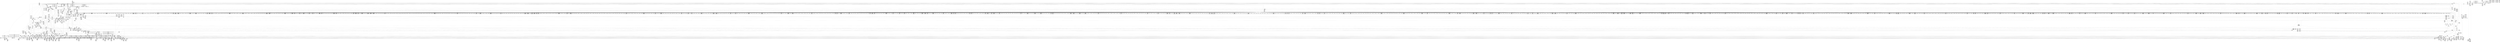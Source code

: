 digraph {
	CE0x4fa1980 [shape=record,shape=Mrecord,label="{CE0x4fa1980|may_create:_create_sid|security/selinux/hooks.c,1717}"]
	CE0x4f39570 [shape=record,shape=Mrecord,label="{CE0x4f39570|272:_i8*,_:_CRE_620,621_}"]
	CE0x4fc1b00 [shape=record,shape=Mrecord,label="{CE0x4fc1b00|VOIDTB_TE:_CE_164,165_}"]
	CE0x4f2e5e0 [shape=record,shape=Mrecord,label="{CE0x4f2e5e0|272:_i8*,_:_CRE_392,393_}"]
	CE0x4f1a890 [shape=record,shape=Mrecord,label="{CE0x4f1a890|40:_%struct.super_block*,_56:_i8*,_:_CRE_872,873_}"]
	CE0x4f28c50 [shape=record,shape=Mrecord,label="{CE0x4f28c50|272:_i8*,_:_CRE_1234,1235_}"]
	CE0x4ef8940 [shape=record,shape=Mrecord,label="{CE0x4ef8940|40:_%struct.super_block*,_56:_i8*,_:_CRE_328,336_|*MultipleSource*|Function::may_create&Arg::dir::|Function::selinux_inode_symlink&Arg::dir::|security/selinux/hooks.c,1713}"]
	CE0x4fe99f0 [shape=record,shape=Mrecord,label="{CE0x4fe99f0|i64*_getelementptr_inbounds_(_2_x_i64_,_2_x_i64_*___llvm_gcov_ctr98,_i64_0,_i64_0)|*Constant*}"]
	CE0x4fe9a60 [shape=record,shape=Mrecord,label="{CE0x4fe9a60|get_current:_bb}"]
	CE0x4f98640 [shape=record,shape=Mrecord,label="{CE0x4f98640|28:_i32,_:_CRE_117,118_}"]
	CE0x4f12da0 [shape=record,shape=Mrecord,label="{CE0x4f12da0|272:_i8*,_:_CRE_1363,1364_}"]
	CE0x4ec8df0 [shape=record,shape=Mrecord,label="{CE0x4ec8df0|get_current:_tmp}"]
	CE0x4f38030 [shape=record,shape=Mrecord,label="{CE0x4f38030|272:_i8*,_:_CRE_600,601_}"]
	CE0x4f2fce0 [shape=record,shape=Mrecord,label="{CE0x4f2fce0|272:_i8*,_:_CRE_120,128_|*MultipleSource*|*LoadInst*|security/selinux/hooks.c,1714|security/selinux/hooks.c,1714}"]
	CE0x4f98b90 [shape=record,shape=Mrecord,label="{CE0x4f98b90|28:_i32,_:_CRE_136,144_|*MultipleSource*|*LoadInst*|security/selinux/hooks.c,1713|security/selinux/hooks.c,1713|security/selinux/hooks.c,1722}"]
	CE0x4f1a9d0 [shape=record,shape=Mrecord,label="{CE0x4f1a9d0|40:_%struct.super_block*,_56:_i8*,_:_CRE_873,874_}"]
	CE0x4fac9d0 [shape=record,shape=Mrecord,label="{CE0x4fac9d0|may_create:_tmp39|security/selinux/hooks.c,1728|*SummSource*}"]
	CE0x4fc0e40 [shape=record,shape=Mrecord,label="{CE0x4fc0e40|VOIDTB_TE:_CE_152,153_}"]
	CE0x4eb8970 [shape=record,shape=Mrecord,label="{CE0x4eb8970|28:_i32,_:_CRE_48,49_}"]
	CE0x4fa7c50 [shape=record,shape=Mrecord,label="{CE0x4fa7c50|may_create:_tmp26|security/selinux/hooks.c,1714|*SummSink*}"]
	CE0x4f20990 [shape=record,shape=Mrecord,label="{CE0x4f20990|40:_%struct.super_block*,_56:_i8*,_:_CRE_981,982_}"]
	CE0x4f04520 [shape=record,shape=Mrecord,label="{CE0x4f04520|i64_3|*Constant*|*SummSource*}"]
	CE0x4f21160 [shape=record,shape=Mrecord,label="{CE0x4f21160|40:_%struct.super_block*,_56:_i8*,_:_CRE_1000,1008_|*MultipleSource*|Function::may_create&Arg::dir::|Function::selinux_inode_symlink&Arg::dir::|security/selinux/hooks.c,1713}"]
	CE0x4fa0ef0 [shape=record,shape=Mrecord,label="{CE0x4fa0ef0|may_create:_tmp27|security/selinux/hooks.c,1716|*SummSource*}"]
	CE0x4ee33d0 [shape=record,shape=Mrecord,label="{CE0x4ee33d0|40:_%struct.super_block*,_56:_i8*,_:_CRE_196,197_}"]
	CE0x4ebf780 [shape=record,shape=Mrecord,label="{CE0x4ebf780|may_create:_do.end|*SummSource*}"]
	CE0x4ecb120 [shape=record,shape=Mrecord,label="{CE0x4ecb120|i64_5|*Constant*|*SummSink*}"]
	CE0x4eb8350 [shape=record,shape=Mrecord,label="{CE0x4eb8350|28:_i32,_:_CRE_32,34_|*MultipleSource*|*LoadInst*|security/selinux/hooks.c,1713|security/selinux/hooks.c,1713|security/selinux/hooks.c,1722}"]
	CE0x4f15490 [shape=record,shape=Mrecord,label="{CE0x4f15490|40:_%struct.super_block*,_56:_i8*,_:_CRE_617,618_}"]
	CE0x4f0be80 [shape=record,shape=Mrecord,label="{CE0x4f0be80|VOIDTB_TE:_CE_211,212_}"]
	CE0x4f29910 [shape=record,shape=Mrecord,label="{CE0x4f29910|272:_i8*,_:_CRE_1246,1247_}"]
	CE0x4f9ed50 [shape=record,shape=Mrecord,label="{CE0x4f9ed50|i32_9437184|*Constant*}"]
	CE0x4f95ee0 [shape=record,shape=Mrecord,label="{CE0x4f95ee0|28:_i32,_:_CRE_79,80_}"]
	CE0x4f30d30 [shape=record,shape=Mrecord,label="{CE0x4f30d30|272:_i8*,_:_CRE_192,200_|*MultipleSource*|*LoadInst*|security/selinux/hooks.c,1714|security/selinux/hooks.c,1714}"]
	CE0x4f88d10 [shape=record,shape=Mrecord,label="{CE0x4f88d10|272:_i8*,_:_CRE_1642,1643_}"]
	CE0x4f952e0 [shape=record,shape=Mrecord,label="{CE0x4f952e0|28:_i32,_:_CRE_67,68_}"]
	CE0x4f1f750 [shape=record,shape=Mrecord,label="{CE0x4f1f750|40:_%struct.super_block*,_56:_i8*,_:_CRE_935,936_}"]
	CE0x4ee5960 [shape=record,shape=Mrecord,label="{CE0x4ee5960|40:_%struct.super_block*,_56:_i8*,_:_CRE_197,198_}"]
	CE0x4ee1d50 [shape=record,shape=Mrecord,label="{CE0x4ee1d50|40:_%struct.super_block*,_56:_i8*,_:_CRE_166,167_}"]
	CE0x4ef81c0 [shape=record,shape=Mrecord,label="{CE0x4ef81c0|40:_%struct.super_block*,_56:_i8*,_:_CRE_308,309_}"]
	CE0x4f27c60 [shape=record,shape=Mrecord,label="{CE0x4f27c60|272:_i8*,_:_CRE_1219,1220_}"]
	CE0x4f34220 [shape=record,shape=Mrecord,label="{CE0x4f34220|272:_i8*,_:_CRE_399,400_}"]
	CE0x4f36160 [shape=record,shape=Mrecord,label="{CE0x4f36160|272:_i8*,_:_CRE_571,572_}"]
	CE0x4f3a450 [shape=record,shape=Mrecord,label="{CE0x4f3a450|272:_i8*,_:_CRE_640,648_|*MultipleSource*|*LoadInst*|security/selinux/hooks.c,1714|security/selinux/hooks.c,1714}"]
	CE0x4eb6520 [shape=record,shape=Mrecord,label="{CE0x4eb6520|may_create:_tmp16|security/selinux/hooks.c,1706|*SummSink*}"]
	CE0x4f12a70 [shape=record,shape=Mrecord,label="{CE0x4f12a70|272:_i8*,_:_CRE_1360,1361_}"]
	CE0x4f36380 [shape=record,shape=Mrecord,label="{CE0x4f36380|272:_i8*,_:_CRE_573,574_}"]
	CE0x4ee6020 [shape=record,shape=Mrecord,label="{CE0x4ee6020|40:_%struct.super_block*,_56:_i8*,_:_CRE_206,207_}"]
	CE0x4eff150 [shape=record,shape=Mrecord,label="{CE0x4eff150|40:_%struct.super_block*,_56:_i8*,_:_CRE_580,581_}"]
	CE0x4ed97f0 [shape=record,shape=Mrecord,label="{CE0x4ed97f0|may_create:_tmp20|security/selinux/hooks.c,1706}"]
	CE0x4ebf270 [shape=record,shape=Mrecord,label="{CE0x4ebf270|get_current:_tmp1}"]
	CE0x4fa5970 [shape=record,shape=Mrecord,label="{CE0x4fa5970|may_create:_dentry12|security/selinux/hooks.c,1720}"]
	CE0x4ece790 [shape=record,shape=Mrecord,label="{CE0x4ece790|may_create:_tmp17|security/selinux/hooks.c,1706|*SummSink*}"]
	CE0x4ed1560 [shape=record,shape=Mrecord,label="{CE0x4ed1560|i32_128|*Constant*}"]
	CE0x4f255a0 [shape=record,shape=Mrecord,label="{CE0x4f255a0|272:_i8*,_:_CRE_461,462_}"]
	CE0x4f1b510 [shape=record,shape=Mrecord,label="{CE0x4f1b510|40:_%struct.super_block*,_56:_i8*,_:_CRE_882,883_}"]
	CE0x4f23e40 [shape=record,shape=Mrecord,label="{CE0x4f23e40|272:_i8*,_:_CRE_439,440_}"]
	CE0x4ecf580 [shape=record,shape=Mrecord,label="{CE0x4ecf580|may_create:_tmp5|security/selinux/hooks.c,1706|*SummSink*}"]
	CE0x4fd7b60 [shape=record,shape=Mrecord,label="{CE0x4fd7b60|may_create:_tmp48|security/selinux/hooks.c,1731|*SummSink*}"]
	CE0x4f249f0 [shape=record,shape=Mrecord,label="{CE0x4f249f0|272:_i8*,_:_CRE_450,451_}"]
	CE0x4ead8a0 [shape=record,shape=Mrecord,label="{CE0x4ead8a0|may_create:_if.then29|*SummSource*}"]
	CE0x4fad2f0 [shape=record,shape=Mrecord,label="{CE0x4fad2f0|i32_5|*Constant*}"]
	CE0x4f14590 [shape=record,shape=Mrecord,label="{CE0x4f14590|40:_%struct.super_block*,_56:_i8*,_:_CRE_605,606_}"]
	CE0x4fab280 [shape=record,shape=Mrecord,label="{CE0x4fab280|i64_13|*Constant*}"]
	CE0x4ebc1f0 [shape=record,shape=Mrecord,label="{CE0x4ebc1f0|may_create:_if.then24}"]
	CE0x4f04c40 [shape=record,shape=Mrecord,label="{CE0x4f04c40|GLOBAL:_lockdep_rcu_suspicious|*Constant*|*SummSource*}"]
	CE0x4f8d380 [shape=record,shape=Mrecord,label="{CE0x4f8d380|272:_i8*,_:_CRE_1792,1800_|*MultipleSource*|*LoadInst*|security/selinux/hooks.c,1714|security/selinux/hooks.c,1714}"]
	CE0x4ecc310 [shape=record,shape=Mrecord,label="{CE0x4ecc310|may_create:_tmp4|security/selinux/hooks.c,1706|*SummSource*}"]
	CE0x4f874e0 [shape=record,shape=Mrecord,label="{CE0x4f874e0|272:_i8*,_:_CRE_1619,1620_}"]
	CE0x4ee1a50 [shape=record,shape=Mrecord,label="{CE0x4ee1a50|40:_%struct.super_block*,_56:_i8*,_:_CRE_162,163_}"]
	CE0x4f2f200 [shape=record,shape=Mrecord,label="{CE0x4f2f200|272:_i8*,_:_CRE_72,80_|*MultipleSource*|*LoadInst*|security/selinux/hooks.c,1714|security/selinux/hooks.c,1714}"]
	CE0x4f3b5f0 [shape=record,shape=Mrecord,label="{CE0x4f3b5f0|272:_i8*,_:_CRE_736,880_|*MultipleSource*|*LoadInst*|security/selinux/hooks.c,1714|security/selinux/hooks.c,1714}"]
	CE0x4ee1450 [shape=record,shape=Mrecord,label="{CE0x4ee1450|40:_%struct.super_block*,_56:_i8*,_:_CRE_154,155_}"]
	CE0x4f08580 [shape=record,shape=Mrecord,label="{CE0x4f08580|may_create:_tmp19|security/selinux/hooks.c,1706}"]
	CE0x4ede220 [shape=record,shape=Mrecord,label="{CE0x4ede220|may_create:_tmp64|security/selinux/hooks.c,1739|*SummSource*}"]
	CE0x4f0ac70 [shape=record,shape=Mrecord,label="{CE0x4f0ac70|VOIDTB_TE:_CE_194,195_}"]
	CE0x4eb6cf0 [shape=record,shape=Mrecord,label="{CE0x4eb6cf0|_call_void_lockdep_rcu_suspicious(i8*_getelementptr_inbounds_(_25_x_i8_,_25_x_i8_*_.str3,_i32_0,_i32_0),_i32_1706,_i8*_getelementptr_inbounds_(_45_x_i8_,_45_x_i8_*_.str12,_i32_0,_i32_0))_#10,_!dbg_!27731|security/selinux/hooks.c,1706}"]
	CE0x4f1bc90 [shape=record,shape=Mrecord,label="{CE0x4f1bc90|40:_%struct.super_block*,_56:_i8*,_:_CRE_888,889_}"]
	CE0x4ebcaf0 [shape=record,shape=Mrecord,label="{CE0x4ebcaf0|i64_1|*Constant*|*SummSource*}"]
	CE0x4f938c0 [shape=record,shape=Mrecord,label="{CE0x4f938c0|i64*_getelementptr_inbounds_(_26_x_i64_,_26_x_i64_*___llvm_gcov_ctr217,_i64_0,_i64_24)|*Constant*}"]
	CE0x4fefce0 [shape=record,shape=Mrecord,label="{CE0x4fefce0|i16_5|*Constant*|*SummSource*}"]
	CE0x4efac50 [shape=record,shape=Mrecord,label="{CE0x4efac50|40:_%struct.super_block*,_56:_i8*,_:_CRE_464,472_|*MultipleSource*|Function::may_create&Arg::dir::|Function::selinux_inode_symlink&Arg::dir::|security/selinux/hooks.c,1713}"]
	CE0x4f2feb0 [shape=record,shape=Mrecord,label="{CE0x4f2feb0|272:_i8*,_:_CRE_128,132_|*MultipleSource*|*LoadInst*|security/selinux/hooks.c,1714|security/selinux/hooks.c,1714}"]
	CE0x4fa1060 [shape=record,shape=Mrecord,label="{CE0x4fa1060|may_create:_tmp27|security/selinux/hooks.c,1716|*SummSink*}"]
	CE0x4f94ae0 [shape=record,shape=Mrecord,label="{CE0x4f94ae0|28:_i32,_:_CRE_59,60_}"]
	CE0x4ebf6b0 [shape=record,shape=Mrecord,label="{CE0x4ebf6b0|may_create:_do.end}"]
	CE0x4f2de40 [shape=record,shape=Mrecord,label="{CE0x4f2de40|272:_i8*,_:_CRE_1330,1331_}"]
	CE0x4f25380 [shape=record,shape=Mrecord,label="{CE0x4f25380|272:_i8*,_:_CRE_459,460_}"]
	CE0x4ecbc30 [shape=record,shape=Mrecord,label="{CE0x4ecbc30|may_create:_tmp11|security/selinux/hooks.c,1706|*SummSource*}"]
	CE0x4f37040 [shape=record,shape=Mrecord,label="{CE0x4f37040|272:_i8*,_:_CRE_585,586_}"]
	CE0x4f0a940 [shape=record,shape=Mrecord,label="{CE0x4f0a940|VOIDTB_TE:_CE_191,192_}"]
	CE0x4fd5d30 [shape=record,shape=Mrecord,label="{CE0x4fd5d30|may_create:_call27|security/selinux/hooks.c,1735|*SummSink*}"]
	CE0x4f146d0 [shape=record,shape=Mrecord,label="{CE0x4f146d0|40:_%struct.super_block*,_56:_i8*,_:_CRE_606,607_}"]
	CE0x4f06150 [shape=record,shape=Mrecord,label="{CE0x4f06150|i32_(i32,_i32,_i16,_i32,_%struct.common_audit_data*)*_bitcast_(i32_(i32,_i32,_i16,_i32,_%struct.common_audit_data.495*)*_avc_has_perm_to_i32_(i32,_i32,_i16,_i32,_%struct.common_audit_data*)*)|*Constant*|*SummSink*}"]
	CE0x4f32120 [shape=record,shape=Mrecord,label="{CE0x4f32120|272:_i8*,_:_CRE_280,288_|*MultipleSource*|*LoadInst*|security/selinux/hooks.c,1714|security/selinux/hooks.c,1714}"]
	CE0x4f8a580 [shape=record,shape=Mrecord,label="{CE0x4f8a580|272:_i8*,_:_CRE_1665,1666_}"]
	CE0x4f3c5d0 [shape=record,shape=Mrecord,label="{CE0x4f3c5d0|may_create:_s_security|security/selinux/hooks.c,1714|*SummSource*}"]
	CE0x4f3a120 [shape=record,shape=Mrecord,label="{CE0x4f3a120|272:_i8*,_:_CRE_631,632_}"]
	CE0x4fa55b0 [shape=record,shape=Mrecord,label="{CE0x4fa55b0|may_create:_u|security/selinux/hooks.c,1720|*SummSource*}"]
	CE0x4ecafa0 [shape=record,shape=Mrecord,label="{CE0x4ecafa0|may_create:_sid13|security/selinux/hooks.c,1722|*SummSink*}"]
	CE0x4f19ba0 [shape=record,shape=Mrecord,label="{CE0x4f19ba0|40:_%struct.super_block*,_56:_i8*,_:_CRE_864,865_}"]
	CE0x4f92630 [shape=record,shape=Mrecord,label="{CE0x4f92630|may_create:_tmp61|security/selinux/hooks.c,1737|*SummSink*}"]
	CE0x4ee21d0 [shape=record,shape=Mrecord,label="{CE0x4ee21d0|40:_%struct.super_block*,_56:_i8*,_:_CRE_172,173_}"]
	CE0x4fa1910 [shape=record,shape=Mrecord,label="{CE0x4fa1910|may_create:_tmp28|security/selinux/hooks.c,1717}"]
	CE0x4eb2f40 [shape=record,shape=Mrecord,label="{CE0x4eb2f40|40:_%struct.super_block*,_56:_i8*,_:_CRE_40,48_|*MultipleSource*|Function::may_create&Arg::dir::|Function::selinux_inode_symlink&Arg::dir::|security/selinux/hooks.c,1713}"]
	CE0x4f8b350 [shape=record,shape=Mrecord,label="{CE0x4f8b350|272:_i8*,_:_CRE_1678,1679_}"]
	CE0x4f93560 [shape=record,shape=Mrecord,label="{CE0x4f93560|may_create:_tmp62|security/selinux/hooks.c,1739|*SummSource*}"]
	CE0x4f885a0 [shape=record,shape=Mrecord,label="{CE0x4f885a0|272:_i8*,_:_CRE_1635,1636_}"]
	CE0x4fecce0 [shape=record,shape=Mrecord,label="{CE0x4fecce0|%struct.task_struct*_(%struct.task_struct**)*_asm_movq_%gs:$_1:P_,$0_,_r,im,_dirflag_,_fpsr_,_flags_|*SummSink*}"]
	CE0x4f2f940 [shape=record,shape=Mrecord,label="{CE0x4f2f940|272:_i8*,_:_CRE_104,112_|*MultipleSource*|*LoadInst*|security/selinux/hooks.c,1714|security/selinux/hooks.c,1714}"]
	CE0x4ee2950 [shape=record,shape=Mrecord,label="{CE0x4ee2950|40:_%struct.super_block*,_56:_i8*,_:_CRE_182,183_}"]
	CE0x4faa0d0 [shape=record,shape=Mrecord,label="{CE0x4faa0d0|may_create:_tmp36|security/selinux/hooks.c,1728}"]
	CE0x4f0bb50 [shape=record,shape=Mrecord,label="{CE0x4f0bb50|VOIDTB_TE:_CE_208,209_}"]
	CE0x4f8b9b0 [shape=record,shape=Mrecord,label="{CE0x4f8b9b0|272:_i8*,_:_CRE_1684,1685_}"]
	CE0x4f67340 [shape=record,shape=Mrecord,label="{CE0x4f67340|get_current:_tmp3|*SummSource*}"]
	CE0x4ec1b60 [shape=record,shape=Mrecord,label="{CE0x4ec1b60|40:_%struct.super_block*,_56:_i8*,_:_CRE_72,76_|*MultipleSource*|Function::may_create&Arg::dir::|Function::selinux_inode_symlink&Arg::dir::|security/selinux/hooks.c,1713}"]
	CE0x4ef7cc0 [shape=record,shape=Mrecord,label="{CE0x4ef7cc0|40:_%struct.super_block*,_56:_i8*,_:_CRE_304,305_}"]
	CE0x4f33170 [shape=record,shape=Mrecord,label="{CE0x4f33170|272:_i8*,_:_CRE_352,360_|*MultipleSource*|*LoadInst*|security/selinux/hooks.c,1714|security/selinux/hooks.c,1714}"]
	CE0x4fbb2e0 [shape=record,shape=Mrecord,label="{CE0x4fbb2e0|may_create:_tmp41|security/selinux/hooks.c,1728|*SummSource*}"]
	CE0x4edc230 [shape=record,shape=Mrecord,label="{CE0x4edc230|may_create:_return|*SummSource*}"]
	CE0x4fc2b10 [shape=record,shape=Mrecord,label="{CE0x4fc2b10|VOIDTB_TE:_CE_8,12_|*MultipleSource*|Function::may_create&Arg::dentry::|Function::selinux_inode_symlink&Arg::dentry::|security/selinux/hooks.c,1730}"]
	CE0x4eda980 [shape=record,shape=Mrecord,label="{CE0x4eda980|40:_%struct.super_block*,_56:_i8*,_:_CRE_8,12_|*MultipleSource*|Function::may_create&Arg::dir::|Function::selinux_inode_symlink&Arg::dir::|security/selinux/hooks.c,1713}"]
	CE0x4f14310 [shape=record,shape=Mrecord,label="{CE0x4f14310|40:_%struct.super_block*,_56:_i8*,_:_CRE_603,604_}"]
	CE0x4f67ca0 [shape=record,shape=Mrecord,label="{CE0x4f67ca0|get_current:_tmp4|./arch/x86/include/asm/current.h,14|*SummSource*}"]
	CE0x4f27a40 [shape=record,shape=Mrecord,label="{CE0x4f27a40|272:_i8*,_:_CRE_1217,1218_}"]
	CE0x4ee1750 [shape=record,shape=Mrecord,label="{CE0x4ee1750|40:_%struct.super_block*,_56:_i8*,_:_CRE_158,159_}"]
	CE0x4f3b7c0 [shape=record,shape=Mrecord,label="{CE0x4f3b7c0|272:_i8*,_:_CRE_880,896_|*MultipleSource*|*LoadInst*|security/selinux/hooks.c,1714|security/selinux/hooks.c,1714}"]
	CE0x4f8c6d0 [shape=record,shape=Mrecord,label="{CE0x4f8c6d0|272:_i8*,_:_CRE_1728,1736_|*MultipleSource*|*LoadInst*|security/selinux/hooks.c,1714|security/selinux/hooks.c,1714}"]
	CE0x4f25050 [shape=record,shape=Mrecord,label="{CE0x4f25050|272:_i8*,_:_CRE_456,457_}"]
	CE0x4ee50d0 [shape=record,shape=Mrecord,label="{CE0x4ee50d0|may_create:_newsid|security/selinux/hooks.c, 1709|*SummSink*}"]
	CE0x5b7e3c0 [shape=record,shape=Mrecord,label="{CE0x5b7e3c0|may_create:_entry}"]
	CE0x4f194e0 [shape=record,shape=Mrecord,label="{CE0x4f194e0|40:_%struct.super_block*,_56:_i8*,_:_CRE_840,848_|*MultipleSource*|Function::may_create&Arg::dir::|Function::selinux_inode_symlink&Arg::dir::|security/selinux/hooks.c,1713}"]
	CE0x4f2a190 [shape=record,shape=Mrecord,label="{CE0x4f2a190|272:_i8*,_:_CRE_1254,1255_}"]
	CE0x4f163a0 [shape=record,shape=Mrecord,label="{CE0x4f163a0|40:_%struct.super_block*,_56:_i8*,_:_CRE_656,664_|*MultipleSource*|Function::may_create&Arg::dir::|Function::selinux_inode_symlink&Arg::dir::|security/selinux/hooks.c,1713}"]
	CE0x4ee7120 [shape=record,shape=Mrecord,label="{CE0x4ee7120|40:_%struct.super_block*,_56:_i8*,_:_CRE_249,250_}"]
	CE0x4ed2660 [shape=record,shape=Mrecord,label="{CE0x4ed2660|40:_%struct.super_block*,_56:_i8*,_:_CRE_146,147_}"]
	CE0x4eda240 [shape=record,shape=Mrecord,label="{CE0x4eda240|i32_10|*Constant*}"]
	CE0x4f0e6d0 [shape=record,shape=Mrecord,label="{CE0x4f0e6d0|VOIDTB_TE:_CE_309,310_}"]
	CE0x4fd4880 [shape=record,shape=Mrecord,label="{CE0x4fd4880|GLOBAL:_security_transition_sid|*Constant*|*SummSource*}"]
	CE0x4ecc670 [shape=record,shape=Mrecord,label="{CE0x4ecc670|GLOBAL:___llvm_gcov_ctr217|Global_var:__llvm_gcov_ctr217}"]
	CE0x4fbbfc0 [shape=record,shape=Mrecord,label="{CE0x4fbbfc0|may_create:_tmp45|security/selinux/hooks.c,1728}"]
	CE0x4f376a0 [shape=record,shape=Mrecord,label="{CE0x4f376a0|272:_i8*,_:_CRE_591,592_}"]
	CE0x4eae7c0 [shape=record,shape=Mrecord,label="{CE0x4eae7c0|selinux_inode_symlink:_bb|*SummSource*}"]
	CE0x4eb5080 [shape=record,shape=Mrecord,label="{CE0x4eb5080|40:_%struct.super_block*,_56:_i8*,_:_CRE_562,563_}"]
	CE0x4f368d0 [shape=record,shape=Mrecord,label="{CE0x4f368d0|272:_i8*,_:_CRE_578,579_}"]
	CE0x4f07860 [shape=record,shape=Mrecord,label="{CE0x4f07860|_ret_%struct.task_struct*_%tmp4,_!dbg_!27714|./arch/x86/include/asm/current.h,14}"]
	CE0x4fbdf70 [shape=record,shape=Mrecord,label="{CE0x4fbdf70|VOIDTB_TE:_CE_40,48_|*MultipleSource*|Function::may_create&Arg::dentry::|Function::selinux_inode_symlink&Arg::dentry::|security/selinux/hooks.c,1730}"]
	CE0x4f322f0 [shape=record,shape=Mrecord,label="{CE0x4f322f0|272:_i8*,_:_CRE_288,296_|*MultipleSource*|*LoadInst*|security/selinux/hooks.c,1714|security/selinux/hooks.c,1714}"]
	CE0x4f22c30 [shape=record,shape=Mrecord,label="{CE0x4f22c30|272:_i8*,_:_CRE_422,423_}"]
	CE0x4ee2ad0 [shape=record,shape=Mrecord,label="{CE0x4ee2ad0|40:_%struct.super_block*,_56:_i8*,_:_CRE_184,185_}"]
	CE0x4f24b00 [shape=record,shape=Mrecord,label="{CE0x4f24b00|272:_i8*,_:_CRE_451,452_}"]
	CE0x4fd4400 [shape=record,shape=Mrecord,label="{CE0x4fd4400|may_create:_tmp48|security/selinux/hooks.c,1731}"]
	CE0x4f35530 [shape=record,shape=Mrecord,label="{CE0x4f35530|272:_i8*,_:_CRE_24,32_|*MultipleSource*|*LoadInst*|security/selinux/hooks.c,1714|security/selinux/hooks.c,1714}"]
	CE0x4eb34e0 [shape=record,shape=Mrecord,label="{CE0x4eb34e0|may_create:_tmp7|security/selinux/hooks.c,1706}"]
	CE0x4f0ea80 [shape=record,shape=Mrecord,label="{CE0x4f0ea80|VOIDTB_TE:_CE_313,314_}"]
	CE0x4fbfb60 [shape=record,shape=Mrecord,label="{CE0x4fbfb60|VOIDTB_TE:_CE_144,145_}"]
	CE0x4eb73f0 [shape=record,shape=Mrecord,label="{CE0x4eb73f0|i16_9|*Constant*}"]
	CE0x4f190e0 [shape=record,shape=Mrecord,label="{CE0x4f190e0|40:_%struct.super_block*,_56:_i8*,_:_CRE_824,832_|*MultipleSource*|Function::may_create&Arg::dir::|Function::selinux_inode_symlink&Arg::dir::|security/selinux/hooks.c,1713}"]
	CE0x4f29f70 [shape=record,shape=Mrecord,label="{CE0x4f29f70|272:_i8*,_:_CRE_1252,1253_}"]
	CE0x4ebeb20 [shape=record,shape=Mrecord,label="{CE0x4ebeb20|selinux_inode_symlink:_tmp}"]
	CE0x4f9afc0 [shape=record,shape=Mrecord,label="{CE0x4f9afc0|may_create:_tobool15|security/selinux/hooks.c,1725|*SummSink*}"]
	CE0x4f1b150 [shape=record,shape=Mrecord,label="{CE0x4f1b150|40:_%struct.super_block*,_56:_i8*,_:_CRE_879,880_}"]
	CE0x4f12300 [shape=record,shape=Mrecord,label="{CE0x4f12300|272:_i8*,_:_CRE_1353,1354_}"]
	CE0x4fc0c50 [shape=record,shape=Mrecord,label="{CE0x4fc0c50|VOIDTB_TE:_CE_150,151_}"]
	CE0x4f261b0 [shape=record,shape=Mrecord,label="{CE0x4f261b0|272:_i8*,_:_CRE_504,512_|*MultipleSource*|*LoadInst*|security/selinux/hooks.c,1714|security/selinux/hooks.c,1714}"]
	CE0x4f9cf70 [shape=record,shape=Mrecord,label="{CE0x4f9cf70|may_create:_tmp32|security/selinux/hooks.c,1725|*SummSink*}"]
	CE0x4f200e0 [shape=record,shape=Mrecord,label="{CE0x4f200e0|40:_%struct.super_block*,_56:_i8*,_:_CRE_976,977_}"]
	CE0x4fab210 [shape=record,shape=Mrecord,label="{CE0x4fab210|i64_15|*Constant*}"]
	CE0x4fbdbe0 [shape=record,shape=Mrecord,label="{CE0x4fbdbe0|i64_15|*Constant*|*SummSink*}"]
	CE0x4f0a1d0 [shape=record,shape=Mrecord,label="{CE0x4f0a1d0|VOIDTB_TE:_CE_184,185_}"]
	CE0x4f11b90 [shape=record,shape=Mrecord,label="{CE0x4f11b90|272:_i8*,_:_CRE_1346,1347_}"]
	CE0x4f9e6c0 [shape=record,shape=Mrecord,label="{CE0x4f9e6c0|i16_7|*Constant*|*SummSource*}"]
	CE0x4f1d590 [shape=record,shape=Mrecord,label="{CE0x4f1d590|40:_%struct.super_block*,_56:_i8*,_:_CRE_908,909_}"]
	CE0x4ec6540 [shape=record,shape=Mrecord,label="{CE0x4ec6540|40:_%struct.super_block*,_56:_i8*,_:_CRE_258,259_}"]
	CE0x4f8aad0 [shape=record,shape=Mrecord,label="{CE0x4f8aad0|272:_i8*,_:_CRE_1670,1671_}"]
	CE0x4eda640 [shape=record,shape=Mrecord,label="{CE0x4eda640|40:_%struct.super_block*,_56:_i8*,_:_CRE_0,2_|*MultipleSource*|Function::may_create&Arg::dir::|Function::selinux_inode_symlink&Arg::dir::|security/selinux/hooks.c,1713}"]
	CE0x4ed7520 [shape=record,shape=Mrecord,label="{CE0x4ed7520|GLOBAL:___llvm_gcov_ctr217|Global_var:__llvm_gcov_ctr217|*SummSource*}"]
	CE0x4ec8340 [shape=record,shape=Mrecord,label="{CE0x4ec8340|40:_%struct.super_block*,_56:_i8*,_:_CRE_282,283_}"]
	CE0x4f85b10 [shape=record,shape=Mrecord,label="{CE0x4f85b10|272:_i8*,_:_CRE_1372,1373_}"]
	CE0x4f879f0 [shape=record,shape=Mrecord,label="{CE0x4f879f0|272:_i8*,_:_CRE_1624,1625_}"]
	CE0x4f961e0 [shape=record,shape=Mrecord,label="{CE0x4f961e0|28:_i32,_:_CRE_82,83_}"]
	CE0x4fbffb0 [shape=record,shape=Mrecord,label="{CE0x4fbffb0|VOIDTB_TE:_CE_146,147_}"]
	CE0x4f26380 [shape=record,shape=Mrecord,label="{CE0x4f26380|272:_i8*,_:_CRE_512,528_|*MultipleSource*|*LoadInst*|security/selinux/hooks.c,1714|security/selinux/hooks.c,1714}"]
	CE0x4f8a470 [shape=record,shape=Mrecord,label="{CE0x4f8a470|272:_i8*,_:_CRE_1664,1665_}"]
	CE0x4f2ac30 [shape=record,shape=Mrecord,label="{CE0x4f2ac30|272:_i8*,_:_CRE_1264,1265_}"]
	CE0x4ed6ac0 [shape=record,shape=Mrecord,label="{CE0x4ed6ac0|_ret_i32_%retval.0,_!dbg_!27798|security/selinux/hooks.c,1742|*SummSource*}"]
	CE0x4f3b990 [shape=record,shape=Mrecord,label="{CE0x4f3b990|272:_i8*,_:_CRE_896,1208_|*MultipleSource*|*LoadInst*|security/selinux/hooks.c,1714|security/selinux/hooks.c,1714}"]
	CE0x4ed9240 [shape=record,shape=Mrecord,label="{CE0x4ed9240|may_create:_i_security|security/selinux/hooks.c,1713|*SummSource*}"]
	CE0x4fc0ba0 [shape=record,shape=Mrecord,label="{CE0x4fc0ba0|VOIDTB_TE:_CE_149,150_}"]
	CE0x4f34cc0 [shape=record,shape=Mrecord,label="{CE0x4f34cc0|may_create:_tmp23|security/selinux/hooks.c,1713|*SummSink*}"]
	CE0x4f36af0 [shape=record,shape=Mrecord,label="{CE0x4f36af0|272:_i8*,_:_CRE_580,581_}"]
	CE0x4f95be0 [shape=record,shape=Mrecord,label="{CE0x4f95be0|28:_i32,_:_CRE_76,77_}"]
	CE0x4f86f70 [shape=record,shape=Mrecord,label="{CE0x4f86f70|272:_i8*,_:_CRE_1608,1612_|*MultipleSource*|*LoadInst*|security/selinux/hooks.c,1714|security/selinux/hooks.c,1714}"]
	CE0x4f87f40 [shape=record,shape=Mrecord,label="{CE0x4f87f40|272:_i8*,_:_CRE_1629,1630_}"]
	CE0x4f97a90 [shape=record,shape=Mrecord,label="{CE0x4f97a90|28:_i32,_:_CRE_106,107_}"]
	CE0x4ed8700 [shape=record,shape=Mrecord,label="{CE0x4ed8700|may_create:_tmp13|security/selinux/hooks.c,1706|*SummSink*}"]
	CE0x4f1c7d0 [shape=record,shape=Mrecord,label="{CE0x4f1c7d0|40:_%struct.super_block*,_56:_i8*,_:_CRE_897,898_}"]
	CE0x4fc2c80 [shape=record,shape=Mrecord,label="{CE0x4fc2c80|VOIDTB_TE:_CE_16,24_|*MultipleSource*|Function::may_create&Arg::dentry::|Function::selinux_inode_symlink&Arg::dentry::|security/selinux/hooks.c,1730}"]
	CE0x4f13910 [shape=record,shape=Mrecord,label="{CE0x4f13910|40:_%struct.super_block*,_56:_i8*,_:_CRE_595,596_}"]
	CE0x4ef9610 [shape=record,shape=Mrecord,label="{CE0x4ef9610|40:_%struct.super_block*,_56:_i8*,_:_CRE_384,388_|*MultipleSource*|Function::may_create&Arg::dir::|Function::selinux_inode_symlink&Arg::dir::|security/selinux/hooks.c,1713}"]
	CE0x4f27d70 [shape=record,shape=Mrecord,label="{CE0x4f27d70|272:_i8*,_:_CRE_1220,1221_}"]
	CE0x4edcf30 [shape=record,shape=Mrecord,label="{CE0x4edcf30|may_create:_land.lhs.true|*SummSource*}"]
	CE0x4eca420 [shape=record,shape=Mrecord,label="{CE0x4eca420|i64_5|*Constant*}"]
	CE0x4f2db10 [shape=record,shape=Mrecord,label="{CE0x4f2db10|272:_i8*,_:_CRE_1327,1328_}"]
	CE0x4f2b8f0 [shape=record,shape=Mrecord,label="{CE0x4f2b8f0|272:_i8*,_:_CRE_1276,1277_}"]
	CE0x4eb7e50 [shape=record,shape=Mrecord,label="{CE0x4eb7e50|28:_i32,_:_CRE_21,22_}"]
	CE0x4f0bc60 [shape=record,shape=Mrecord,label="{CE0x4f0bc60|VOIDTB_TE:_CE_209,210_}"]
	CE0x4f95ae0 [shape=record,shape=Mrecord,label="{CE0x4f95ae0|28:_i32,_:_CRE_75,76_}"]
	CE0x4efd010 [shape=record,shape=Mrecord,label="{CE0x4efd010|40:_%struct.super_block*,_56:_i8*,_:_CRE_520,528_|*MultipleSource*|Function::may_create&Arg::dir::|Function::selinux_inode_symlink&Arg::dir::|security/selinux/hooks.c,1713}"]
	CE0x4edb030 [shape=record,shape=Mrecord,label="{CE0x4edb030|may_create:_land.lhs.true2|*SummSink*}"]
	CE0x4f1e350 [shape=record,shape=Mrecord,label="{CE0x4f1e350|40:_%struct.super_block*,_56:_i8*,_:_CRE_919,920_}"]
	CE0x4f293c0 [shape=record,shape=Mrecord,label="{CE0x4f293c0|272:_i8*,_:_CRE_1241,1242_}"]
	CE0x4f25fe0 [shape=record,shape=Mrecord,label="{CE0x4f25fe0|272:_i8*,_:_CRE_496,504_|*MultipleSource*|*LoadInst*|security/selinux/hooks.c,1714|security/selinux/hooks.c,1714}"]
	CE0x4f15c10 [shape=record,shape=Mrecord,label="{CE0x4f15c10|40:_%struct.super_block*,_56:_i8*,_:_CRE_623,624_}"]
	CE0x4ed7290 [shape=record,shape=Mrecord,label="{CE0x4ed7290|may_create:_tmp2|*SummSink*}"]
	CE0x4f1dbd0 [shape=record,shape=Mrecord,label="{CE0x4f1dbd0|40:_%struct.super_block*,_56:_i8*,_:_CRE_913,914_}"]
	CE0x4f88160 [shape=record,shape=Mrecord,label="{CE0x4f88160|272:_i8*,_:_CRE_1631,1632_}"]
	CE0x4efb510 [shape=record,shape=Mrecord,label="{CE0x4efb510|40:_%struct.super_block*,_56:_i8*,_:_CRE_475,476_}"]
	CE0x4fd7ff0 [shape=record,shape=Mrecord,label="{CE0x4fd7ff0|may_create:_tmp49|security/selinux/hooks.c,1731|*SummSink*}"]
	CE0x4f90710 [shape=record,shape=Mrecord,label="{CE0x4f90710|may_create:_sid11|security/selinux/hooks.c,1716|*SummSink*}"]
	CE0x4f284e0 [shape=record,shape=Mrecord,label="{CE0x4f284e0|272:_i8*,_:_CRE_1227,1228_}"]
	CE0x4f35c10 [shape=record,shape=Mrecord,label="{CE0x4f35c10|272:_i8*,_:_CRE_566,567_}"]
	CE0x4f858f0 [shape=record,shape=Mrecord,label="{CE0x4f858f0|272:_i8*,_:_CRE_1370,1371_}"]
	CE0x4f8fe70 [shape=record,shape=Mrecord,label="{CE0x4f8fe70|272:_i8*,_:_CRE_2248,2256_|*MultipleSource*|*LoadInst*|security/selinux/hooks.c,1714|security/selinux/hooks.c,1714}"]
	CE0x4f94ce0 [shape=record,shape=Mrecord,label="{CE0x4f94ce0|28:_i32,_:_CRE_61,62_}"]
	CE0x4f9c890 [shape=record,shape=Mrecord,label="{CE0x4f9c890|may_create:_tmp31|security/selinux/hooks.c,1725|*SummSource*}"]
	CE0x4f33e20 [shape=record,shape=Mrecord,label="{CE0x4f33e20|272:_i8*,_:_CRE_395,396_}"]
	CE0x4ee2f50 [shape=record,shape=Mrecord,label="{CE0x4ee2f50|40:_%struct.super_block*,_56:_i8*,_:_CRE_190,191_}"]
	CE0x4f15d50 [shape=record,shape=Mrecord,label="{CE0x4f15d50|40:_%struct.super_block*,_56:_i8*,_:_CRE_624,628_|*MultipleSource*|Function::may_create&Arg::dir::|Function::selinux_inode_symlink&Arg::dir::|security/selinux/hooks.c,1713}"]
	CE0x4f39350 [shape=record,shape=Mrecord,label="{CE0x4f39350|272:_i8*,_:_CRE_618,619_}"]
	CE0x4eb3790 [shape=record,shape=Mrecord,label="{CE0x4eb3790|may_create:_tmp7|security/selinux/hooks.c,1706|*SummSink*}"]
	CE0x4fd8e80 [shape=record,shape=Mrecord,label="{CE0x4fd8e80|i64*_getelementptr_inbounds_(_26_x_i64_,_26_x_i64_*___llvm_gcov_ctr217,_i64_0,_i64_19)|*Constant*|*SummSource*}"]
	CE0x4fc41c0 [shape=record,shape=Mrecord,label="{CE0x4fc41c0|VOIDTB_TE:_CE_24,40_|*MultipleSource*|Function::may_create&Arg::dentry::|Function::selinux_inode_symlink&Arg::dentry::|security/selinux/hooks.c,1730}"]
	CE0x4f17820 [shape=record,shape=Mrecord,label="{CE0x4f17820|40:_%struct.super_block*,_56:_i8*,_:_CRE_728,736_|*MultipleSource*|Function::may_create&Arg::dir::|Function::selinux_inode_symlink&Arg::dir::|security/selinux/hooks.c,1713}"]
	CE0x4f2b6d0 [shape=record,shape=Mrecord,label="{CE0x4f2b6d0|272:_i8*,_:_CRE_1274,1275_}"]
	CE0x4ec6a40 [shape=record,shape=Mrecord,label="{CE0x4ec6a40|40:_%struct.super_block*,_56:_i8*,_:_CRE_262,263_}"]
	CE0x4effb50 [shape=record,shape=Mrecord,label="{CE0x4effb50|40:_%struct.super_block*,_56:_i8*,_:_CRE_588,589_}"]
	CE0x4f06cd0 [shape=record,shape=Mrecord,label="{CE0x4f06cd0|i1_true|*Constant*|*SummSource*}"]
	CE0x4fbc740 [shape=record,shape=Mrecord,label="{CE0x4fbc740|may_create:_sid21|security/selinux/hooks.c,1729}"]
	CE0x4f1da90 [shape=record,shape=Mrecord,label="{CE0x4f1da90|40:_%struct.super_block*,_56:_i8*,_:_CRE_912,913_}"]
	CE0x4f39df0 [shape=record,shape=Mrecord,label="{CE0x4f39df0|272:_i8*,_:_CRE_628,629_}"]
	CE0x4f1d310 [shape=record,shape=Mrecord,label="{CE0x4f1d310|40:_%struct.super_block*,_56:_i8*,_:_CRE_906,907_}"]
	CE0x4f25c50 [shape=record,shape=Mrecord,label="{CE0x4f25c50|272:_i8*,_:_CRE_480,488_|*MultipleSource*|*LoadInst*|security/selinux/hooks.c,1714|security/selinux/hooks.c,1714}"]
	CE0x4fae9a0 [shape=record,shape=Mrecord,label="{CE0x4fae9a0|8:_i32,_22:_i16,_:_CRE_22,24_|*MultipleSource*|security/selinux/hooks.c,1714|security/selinux/hooks.c,1714|security/selinux/hooks.c,1728}"]
	CE0x4f96fe0 [shape=record,shape=Mrecord,label="{CE0x4f96fe0|28:_i32,_:_CRE_96,97_}"]
	CE0x4ed2c80 [shape=record,shape=Mrecord,label="{CE0x4ed2c80|may_create:_if.then29}"]
	CE0x4ee43f0 [shape=record,shape=Mrecord,label="{CE0x4ee43f0|may_create:_tmp1}"]
	CE0x4fbd200 [shape=record,shape=Mrecord,label="{CE0x4fbd200|may_create:_tmp46|security/selinux/hooks.c,1729|*SummSink*}"]
	CE0x4f34000 [shape=record,shape=Mrecord,label="{CE0x4f34000|272:_i8*,_:_CRE_397,398_}"]
	CE0x4f971e0 [shape=record,shape=Mrecord,label="{CE0x4f971e0|28:_i32,_:_CRE_98,99_}"]
	CE0x4f9e3b0 [shape=record,shape=Mrecord,label="{CE0x4f9e3b0|avc_has_perm:_tsid|Function::avc_has_perm&Arg::tsid::|*SummSink*}"]
	CE0x4f8a9c0 [shape=record,shape=Mrecord,label="{CE0x4f8a9c0|272:_i8*,_:_CRE_1669,1670_}"]
	CE0x4ee4e50 [shape=record,shape=Mrecord,label="{CE0x4ee4e50|may_create:_newsid|security/selinux/hooks.c, 1709|*SummSource*}"]
	CE0x4f0c3d0 [shape=record,shape=Mrecord,label="{CE0x4f0c3d0|VOIDTB_TE:_CE_216,217_}"]
	CE0x4ebf540 [shape=record,shape=Mrecord,label="{CE0x4ebf540|may_create:_if.end|*SummSink*}"]
	CE0x4eb1340 [shape=record,shape=Mrecord,label="{CE0x4eb1340|may_create:_tmp3}"]
	CE0x4f19de0 [shape=record,shape=Mrecord,label="{CE0x4f19de0|40:_%struct.super_block*,_56:_i8*,_:_CRE_865,866_}"]
	CE0x4ee4840 [shape=record,shape=Mrecord,label="{CE0x4ee4840|may_create:_tmp1|*SummSink*}"]
	CE0x4ee71e0 [shape=record,shape=Mrecord,label="{CE0x4ee71e0|40:_%struct.super_block*,_56:_i8*,_:_CRE_250,251_}"]
	CE0x4f07bd0 [shape=record,shape=Mrecord,label="{CE0x4f07bd0|i32_78|*Constant*}"]
	CE0x4fc4230 [shape=record,shape=Mrecord,label="{CE0x4fc4230|may_create:_d_name|security/selinux/hooks.c,1730}"]
	CE0x4f20fd0 [shape=record,shape=Mrecord,label="{CE0x4f20fd0|40:_%struct.super_block*,_56:_i8*,_:_CRE_992,1000_|*MultipleSource*|Function::may_create&Arg::dir::|Function::selinux_inode_symlink&Arg::dir::|security/selinux/hooks.c,1713}"]
	CE0x4ece360 [shape=record,shape=Mrecord,label="{CE0x4ece360|may_create:_tmp17|security/selinux/hooks.c,1706}"]
	CE0x4ecdcf0 [shape=record,shape=Mrecord,label="{CE0x4ecdcf0|i8*_getelementptr_inbounds_(_45_x_i8_,_45_x_i8_*_.str12,_i32_0,_i32_0)|*Constant*|*SummSink*}"]
	CE0x4f8c500 [shape=record,shape=Mrecord,label="{CE0x4f8c500|272:_i8*,_:_CRE_1720,1728_|*MultipleSource*|*LoadInst*|security/selinux/hooks.c,1714|security/selinux/hooks.c,1714}"]
	CE0x4fe9be0 [shape=record,shape=Mrecord,label="{CE0x4fe9be0|get_current:_bb|*SummSource*}"]
	CE0x4ed7c00 [shape=record,shape=Mrecord,label="{CE0x4ed7c00|may_create:_tmp11|security/selinux/hooks.c,1706|*SummSink*}"]
	CE0x4ef4fd0 [shape=record,shape=Mrecord,label="{CE0x4ef4fd0|may_create:_tmp66|security/selinux/hooks.c,1742}"]
	CE0x4f3c300 [shape=record,shape=Mrecord,label="{CE0x4f3c300|272:_i8*,_:_CRE_1215,1216_}"]
	CE0x4f97ed0 [shape=record,shape=Mrecord,label="{CE0x4f97ed0|28:_i32,_:_CRE_110,111_}"]
	CE0x4f20d50 [shape=record,shape=Mrecord,label="{CE0x4f20d50|40:_%struct.super_block*,_56:_i8*,_:_CRE_984,988_|*MultipleSource*|Function::may_create&Arg::dir::|Function::selinux_inode_symlink&Arg::dir::|security/selinux/hooks.c,1713}"]
	CE0x4f2c7f0 [shape=record,shape=Mrecord,label="{CE0x4f2c7f0|272:_i8*,_:_CRE_1309,1310_}"]
	CE0x4f27930 [shape=record,shape=Mrecord,label="{CE0x4f27930|272:_i8*,_:_CRE_1216,1217_}"]
	CE0x4facb40 [shape=record,shape=Mrecord,label="{CE0x4facb40|may_create:_tmp39|security/selinux/hooks.c,1728|*SummSink*}"]
	CE0x4f0e410 [shape=record,shape=Mrecord,label="{CE0x4f0e410|VOIDTB_TE:_CE_307,308_}"]
	CE0x4f0f0e0 [shape=record,shape=Mrecord,label="{CE0x4f0f0e0|VOIDTB_TE:_CE_319,320_}"]
	CE0x4f1d450 [shape=record,shape=Mrecord,label="{CE0x4f1d450|40:_%struct.super_block*,_56:_i8*,_:_CRE_907,908_}"]
	CE0x4f349e0 [shape=record,shape=Mrecord,label="{CE0x4f349e0|may_create:_tmp23|security/selinux/hooks.c,1713}"]
	CE0x4f0d5a0 [shape=record,shape=Mrecord,label="{CE0x4f0d5a0|VOIDTB_TE:_CE_272,280_|*MultipleSource*|Function::may_create&Arg::dentry::|Function::selinux_inode_symlink&Arg::dentry::|security/selinux/hooks.c,1730}"]
	CE0x4f13b90 [shape=record,shape=Mrecord,label="{CE0x4f13b90|40:_%struct.super_block*,_56:_i8*,_:_CRE_597,598_}"]
	CE0x4fd7080 [shape=record,shape=Mrecord,label="{CE0x4fd7080|i64_21|*Constant*}"]
	CE0x4fbc140 [shape=record,shape=Mrecord,label="{CE0x4fbc140|may_create:_tmp45|security/selinux/hooks.c,1728|*SummSource*}"]
	CE0x5b7e290 [shape=record,shape=Mrecord,label="{CE0x5b7e290|GLOBAL:_may_create|*Constant*|*SummSink*}"]
	CE0x4fd87a0 [shape=record,shape=Mrecord,label="{CE0x4fd87a0|may_create:_tmp51|security/selinux/hooks.c,1732}"]
	CE0x4f99210 [shape=record,shape=Mrecord,label="{CE0x4f99210|28:_i32,_:_CRE_160,168_|*MultipleSource*|*LoadInst*|security/selinux/hooks.c,1713|security/selinux/hooks.c,1713|security/selinux/hooks.c,1722}"]
	CE0x4f2bc20 [shape=record,shape=Mrecord,label="{CE0x4f2bc20|272:_i8*,_:_CRE_1279,1280_}"]
	CE0x4fd81a0 [shape=record,shape=Mrecord,label="{CE0x4fd81a0|may_create:_tmp50|security/selinux/hooks.c,1731}"]
	CE0x4f8f900 [shape=record,shape=Mrecord,label="{CE0x4f8f900|272:_i8*,_:_CRE_2056,2112_|*MultipleSource*|*LoadInst*|security/selinux/hooks.c,1714|security/selinux/hooks.c,1714}"]
	CE0x4f8d550 [shape=record,shape=Mrecord,label="{CE0x4f8d550|272:_i8*,_:_CRE_1800,1804_|*MultipleSource*|*LoadInst*|security/selinux/hooks.c,1714|security/selinux/hooks.c,1714}"]
	CE0x4fd9bc0 [shape=record,shape=Mrecord,label="{CE0x4fd9bc0|i64_18|*Constant*}"]
	CE0x4f2c440 [shape=record,shape=Mrecord,label="{CE0x4f2c440|272:_i8*,_:_CRE_1306,1307_}"]
	CE0x5b7e1d0 [shape=record,shape=Mrecord,label="{CE0x5b7e1d0|GLOBAL:_may_create|*Constant*|*SummSource*}"]
	CE0x4f8a690 [shape=record,shape=Mrecord,label="{CE0x4f8a690|272:_i8*,_:_CRE_1666,1667_}"]
	CE0x4ebbe80 [shape=record,shape=Mrecord,label="{CE0x4ebbe80|may_create:_if.then}"]
	CE0x4f291a0 [shape=record,shape=Mrecord,label="{CE0x4f291a0|272:_i8*,_:_CRE_1239,1240_}"]
	CE0x4fbb770 [shape=record,shape=Mrecord,label="{CE0x4fbb770|may_create:_tmp43|security/selinux/hooks.c,1728|*SummSource*}"]
	CE0x4f28b40 [shape=record,shape=Mrecord,label="{CE0x4f28b40|272:_i8*,_:_CRE_1233,1234_}"]
	CE0x4f09fb0 [shape=record,shape=Mrecord,label="{CE0x4f09fb0|VOIDTB_TE:_CE_182,183_}"]
	CE0x4f86170 [shape=record,shape=Mrecord,label="{CE0x4f86170|272:_i8*,_:_CRE_1384,1392_|*MultipleSource*|*LoadInst*|security/selinux/hooks.c,1714|security/selinux/hooks.c,1714}"]
	CE0x4eb8150 [shape=record,shape=Mrecord,label="{CE0x4eb8150|28:_i32,_:_CRE_24,28_|*MultipleSource*|*LoadInst*|security/selinux/hooks.c,1713|security/selinux/hooks.c,1713|security/selinux/hooks.c,1722}"]
	CE0x4ecc840 [shape=record,shape=Mrecord,label="{CE0x4ecc840|GLOBAL:_get_current|*Constant*}"]
	CE0x4ed2420 [shape=record,shape=Mrecord,label="{CE0x4ed2420|40:_%struct.super_block*,_56:_i8*,_:_CRE_143,144_}"]
	CE0x4ed9b00 [shape=record,shape=Mrecord,label="{CE0x4ed9b00|may_create:_tmp20|security/selinux/hooks.c,1706|*SummSink*}"]
	CE0x4fc19f0 [shape=record,shape=Mrecord,label="{CE0x4fc19f0|VOIDTB_TE:_CE_163,164_}"]
	CE0x4eca320 [shape=record,shape=Mrecord,label="{CE0x4eca320|i64_4|*Constant*|*SummSink*}"]
	CE0x4f37480 [shape=record,shape=Mrecord,label="{CE0x4f37480|272:_i8*,_:_CRE_589,590_}"]
	CE0x4f8cc40 [shape=record,shape=Mrecord,label="{CE0x4f8cc40|272:_i8*,_:_CRE_1760,1764_|*MultipleSource*|*LoadInst*|security/selinux/hooks.c,1714|security/selinux/hooks.c,1714}"]
	CE0x4f35e30 [shape=record,shape=Mrecord,label="{CE0x4f35e30|272:_i8*,_:_CRE_568,569_}"]
	CE0x4f22e50 [shape=record,shape=Mrecord,label="{CE0x4f22e50|272:_i8*,_:_CRE_424,425_}"]
	CE0x4f8cfe0 [shape=record,shape=Mrecord,label="{CE0x4f8cfe0|272:_i8*,_:_CRE_1776,1784_|*MultipleSource*|*LoadInst*|security/selinux/hooks.c,1714|security/selinux/hooks.c,1714}"]
	CE0x4f87c10 [shape=record,shape=Mrecord,label="{CE0x4f87c10|272:_i8*,_:_CRE_1626,1627_}"]
	CE0x4f32690 [shape=record,shape=Mrecord,label="{CE0x4f32690|272:_i8*,_:_CRE_304,312_|*MultipleSource*|*LoadInst*|security/selinux/hooks.c,1714|security/selinux/hooks.c,1714}"]
	CE0x4ec7bc0 [shape=record,shape=Mrecord,label="{CE0x4ec7bc0|40:_%struct.super_block*,_56:_i8*,_:_CRE_276,277_}"]
	CE0x4f8c300 [shape=record,shape=Mrecord,label="{CE0x4f8c300|272:_i8*,_:_CRE_1712,1720_|*MultipleSource*|*LoadInst*|security/selinux/hooks.c,1714|security/selinux/hooks.c,1714}"]
	CE0x4f17aa0 [shape=record,shape=Mrecord,label="{CE0x4f17aa0|40:_%struct.super_block*,_56:_i8*,_:_CRE_736,740_|*MultipleSource*|Function::may_create&Arg::dir::|Function::selinux_inode_symlink&Arg::dir::|security/selinux/hooks.c,1713}"]
	CE0x4f32a30 [shape=record,shape=Mrecord,label="{CE0x4f32a30|272:_i8*,_:_CRE_320,328_|*MultipleSource*|*LoadInst*|security/selinux/hooks.c,1714|security/selinux/hooks.c,1714}"]
	CE0x4fa18a0 [shape=record,shape=Mrecord,label="{CE0x4fa18a0|may_create:_create_sid|security/selinux/hooks.c,1717|*SummSink*}"]
	CE0x4f0fea0 [shape=record,shape=Mrecord,label="{CE0x4f0fea0|may_create:_tmp53|security/selinux/hooks.c,1733}"]
	CE0x4ed8690 [shape=record,shape=Mrecord,label="{CE0x4ed8690|may_create:_tmp13|security/selinux/hooks.c,1706|*SummSource*}"]
	CE0x4ec7a80 [shape=record,shape=Mrecord,label="{CE0x4ec7a80|40:_%struct.super_block*,_56:_i8*,_:_CRE_275,276_}"]
	CE0x4ee5c60 [shape=record,shape=Mrecord,label="{CE0x4ee5c60|40:_%struct.super_block*,_56:_i8*,_:_CRE_201,202_}"]
	CE0x4f3a5b0 [shape=record,shape=Mrecord,label="{CE0x4f3a5b0|272:_i8*,_:_CRE_648,656_|*MultipleSource*|*LoadInst*|security/selinux/hooks.c,1714|security/selinux/hooks.c,1714}"]
	CE0x4f235c0 [shape=record,shape=Mrecord,label="{CE0x4f235c0|272:_i8*,_:_CRE_431,432_}"]
	CE0x4f1ad90 [shape=record,shape=Mrecord,label="{CE0x4f1ad90|40:_%struct.super_block*,_56:_i8*,_:_CRE_876,877_}"]
	CE0x4efbd80 [shape=record,shape=Mrecord,label="{CE0x4efbd80|40:_%struct.super_block*,_56:_i8*,_:_CRE_482,483_}"]
	CE0x4f234b0 [shape=record,shape=Mrecord,label="{CE0x4f234b0|272:_i8*,_:_CRE_430,431_}"]
	CE0x4f21c40 [shape=record,shape=Mrecord,label="{CE0x4f21c40|272:_i8*,_:_CRE_407,408_}"]
	CE0x4f37260 [shape=record,shape=Mrecord,label="{CE0x4f37260|272:_i8*,_:_CRE_587,588_}"]
	CE0x4fc3660 [shape=record,shape=Mrecord,label="{CE0x4fc3660|may_create:_and|security/selinux/hooks.c,1728|*SummSource*}"]
	CE0x4ef6640 [shape=record,shape=Mrecord,label="{CE0x4ef6640|40:_%struct.super_block*,_56:_i8*,_:_CRE_286,287_}"]
	CE0x4f24c10 [shape=record,shape=Mrecord,label="{CE0x4f24c10|272:_i8*,_:_CRE_452,453_}"]
	CE0x4f8ae00 [shape=record,shape=Mrecord,label="{CE0x4f8ae00|272:_i8*,_:_CRE_1673,1674_}"]
	CE0x4eda910 [shape=record,shape=Mrecord,label="{CE0x4eda910|may_create:_i_security|security/selinux/hooks.c,1713|*SummSink*}"]
	CE0x4ece160 [shape=record,shape=Mrecord,label="{CE0x4ece160|i64*_getelementptr_inbounds_(_26_x_i64_,_26_x_i64_*___llvm_gcov_ctr217,_i64_0,_i64_9)|*Constant*|*SummSource*}"]
	CE0x4f86660 [shape=record,shape=Mrecord,label="{CE0x4f86660|272:_i8*,_:_CRE_1568,1584_|*MultipleSource*|*LoadInst*|security/selinux/hooks.c,1714|security/selinux/hooks.c,1714}"]
	CE0x4fa95c0 [shape=record,shape=Mrecord,label="{CE0x4fa95c0|may_create:_tmp35|security/selinux/hooks.c,1726|*SummSink*}"]
	CE0x4fd6240 [shape=record,shape=Mrecord,label="{CE0x4fd6240|may_create:_tobool28|security/selinux/hooks.c,1736|*SummSource*}"]
	CE0x4fbe7b0 [shape=record,shape=Mrecord,label="{CE0x4fbe7b0|VOIDTB_TE:_CE_72,80_|*MultipleSource*|Function::may_create&Arg::dentry::|Function::selinux_inode_symlink&Arg::dentry::|security/selinux/hooks.c,1730}"]
	CE0x4f237e0 [shape=record,shape=Mrecord,label="{CE0x4f237e0|272:_i8*,_:_CRE_433,434_}"]
	CE0x4ed5ad0 [shape=record,shape=Mrecord,label="{CE0x4ed5ad0|selinux_inode_symlink:_call|security/selinux/hooks.c,2779|*SummSource*}"]
	CE0x4ecd220 [shape=record,shape=Mrecord,label="{CE0x4ecd220|selinux_inode_symlink:_tmp1|*SummSink*}"]
	CE0x4f2ba00 [shape=record,shape=Mrecord,label="{CE0x4f2ba00|272:_i8*,_:_CRE_1277,1278_}"]
	CE0x4fa7fa0 [shape=record,shape=Mrecord,label="{CE0x4fa7fa0|may_create:_sid11|security/selinux/hooks.c,1716}"]
	CE0x4f876c0 [shape=record,shape=Mrecord,label="{CE0x4f876c0|272:_i8*,_:_CRE_1621,1622_}"]
	CE0x4ed9320 [shape=record,shape=Mrecord,label="{CE0x4ed9320|may_create:_security|security/selinux/hooks.c,1706|*SummSink*}"]
	CE0x4f18c60 [shape=record,shape=Mrecord,label="{CE0x4f18c60|40:_%struct.super_block*,_56:_i8*,_:_CRE_808,816_|*MultipleSource*|Function::may_create&Arg::dir::|Function::selinux_inode_symlink&Arg::dir::|security/selinux/hooks.c,1713}"]
	CE0x4f9cc80 [shape=record,shape=Mrecord,label="{CE0x4f9cc80|may_create:_tmp32|security/selinux/hooks.c,1725}"]
	CE0x4ebdf30 [shape=record,shape=Mrecord,label="{CE0x4ebdf30|get_current:_tmp1|*SummSink*}"]
	CE0x4f21a20 [shape=record,shape=Mrecord,label="{CE0x4f21a20|272:_i8*,_:_CRE_405,406_}"]
	CE0x4fbc2b0 [shape=record,shape=Mrecord,label="{CE0x4fbc2b0|may_create:_tmp45|security/selinux/hooks.c,1728|*SummSink*}"]
	CE0x4fa7a40 [shape=record,shape=Mrecord,label="{CE0x4fa7a40|28:_i32,_:_CRE_10,11_}"]
	CE0x4f0ca30 [shape=record,shape=Mrecord,label="{CE0x4f0ca30|VOIDTB_TE:_CE_222,223_}"]
	CE0x4ec14d0 [shape=record,shape=Mrecord,label="{CE0x4ec14d0|may_create:_tclass|Function::may_create&Arg::tclass::}"]
	CE0x4effa10 [shape=record,shape=Mrecord,label="{CE0x4effa10|40:_%struct.super_block*,_56:_i8*,_:_CRE_587,588_}"]
	CE0x4ee1f90 [shape=record,shape=Mrecord,label="{CE0x4ee1f90|40:_%struct.super_block*,_56:_i8*,_:_CRE_169,170_}"]
	CE0x4ee3250 [shape=record,shape=Mrecord,label="{CE0x4ee3250|40:_%struct.super_block*,_56:_i8*,_:_CRE_194,195_}"]
	CE0x4f25490 [shape=record,shape=Mrecord,label="{CE0x4f25490|272:_i8*,_:_CRE_460,461_}"]
	CE0x4f963e0 [shape=record,shape=Mrecord,label="{CE0x4f963e0|28:_i32,_:_CRE_84,85_}"]
	CE0x4f10440 [shape=record,shape=Mrecord,label="{CE0x4f10440|i64*_getelementptr_inbounds_(_26_x_i64_,_26_x_i64_*___llvm_gcov_ctr217,_i64_0,_i64_20)|*Constant*|*SummSource*}"]
	CE0x4ebc060 [shape=record,shape=Mrecord,label="{CE0x4ebc060|may_create:_if.then|*SummSink*}"]
	CE0x4ed8c30 [shape=record,shape=Mrecord,label="{CE0x4ed8c30|selinux_inode_symlink:_dentry|Function::selinux_inode_symlink&Arg::dentry::}"]
	CE0x4ee73a0 [shape=record,shape=Mrecord,label="{CE0x4ee73a0|40:_%struct.super_block*,_56:_i8*,_:_CRE_252,253_}"]
	CE0x4f3ace0 [shape=record,shape=Mrecord,label="{CE0x4f3ace0|272:_i8*,_:_CRE_680,696_|*MultipleSource*|*LoadInst*|security/selinux/hooks.c,1714|security/selinux/hooks.c,1714}"]
	CE0x4f07970 [shape=record,shape=Mrecord,label="{CE0x4f07970|_ret_%struct.task_struct*_%tmp4,_!dbg_!27714|./arch/x86/include/asm/current.h,14|*SummSink*}"]
	CE0x4f8d1b0 [shape=record,shape=Mrecord,label="{CE0x4f8d1b0|272:_i8*,_:_CRE_1784,1792_|*MultipleSource*|*LoadInst*|security/selinux/hooks.c,1714|security/selinux/hooks.c,1714}"]
	CE0x4f1c050 [shape=record,shape=Mrecord,label="{CE0x4f1c050|40:_%struct.super_block*,_56:_i8*,_:_CRE_891,892_}"]
	CE0x4fab6c0 [shape=record,shape=Mrecord,label="{CE0x4fab6c0|i64_14|*Constant*}"]
	CE0x4f256b0 [shape=record,shape=Mrecord,label="{CE0x4f256b0|272:_i8*,_:_CRE_462,463_}"]
	CE0x4fd6b80 [shape=record,shape=Mrecord,label="{CE0x4fd6b80|may_create:_tmp60|security/selinux/hooks.c,1737|*SummSource*}"]
	CE0x4fd8fa0 [shape=record,shape=Mrecord,label="{CE0x4fd8fa0|may_create:_tmp51|security/selinux/hooks.c,1732|*SummSink*}"]
	CE0x4eadb00 [shape=record,shape=Mrecord,label="{CE0x4eadb00|may_create:_if.end}"]
	CE0x4f09620 [shape=record,shape=Mrecord,label="{CE0x4f09620|VOIDTB_TE:_CE_173,174_}"]
	CE0x4fd70f0 [shape=record,shape=Mrecord,label="{CE0x4fd70f0|i64_21|*Constant*|*SummSource*}"]
	CE0x4f12520 [shape=record,shape=Mrecord,label="{CE0x4f12520|272:_i8*,_:_CRE_1355,1356_}"]
	CE0x4eb4810 [shape=record,shape=Mrecord,label="{CE0x4eb4810|40:_%struct.super_block*,_56:_i8*,_:_CRE_555,556_}"]
	CE0x4fa7150 [shape=record,shape=Mrecord,label="{CE0x4fa7150|may_create:_sid13|security/selinux/hooks.c,1722|*SummSource*}"]
	CE0x4eb2b40 [shape=record,shape=Mrecord,label="{CE0x4eb2b40|40:_%struct.super_block*,_56:_i8*,_:_CRE_12,16_|*MultipleSource*|Function::may_create&Arg::dir::|Function::selinux_inode_symlink&Arg::dir::|security/selinux/hooks.c,1713}"]
	CE0x4f1ab10 [shape=record,shape=Mrecord,label="{CE0x4f1ab10|40:_%struct.super_block*,_56:_i8*,_:_CRE_874,875_}"]
	CE0x4f27570 [shape=record,shape=Mrecord,label="{CE0x4f27570|i32_16|*Constant*|*SummSource*}"]
	CE0x4ed1380 [shape=record,shape=Mrecord,label="{CE0x4ed1380|may_create:_tmp65|security/selinux/hooks.c,1739|*SummSource*}"]
	CE0x4f37150 [shape=record,shape=Mrecord,label="{CE0x4f37150|272:_i8*,_:_CRE_586,587_}"]
	CE0x4f378c0 [shape=record,shape=Mrecord,label="{CE0x4f378c0|272:_i8*,_:_CRE_593,594_}"]
	CE0x4f39020 [shape=record,shape=Mrecord,label="{CE0x4f39020|272:_i8*,_:_CRE_615,616_}"]
	CE0x4ecb910 [shape=record,shape=Mrecord,label="{CE0x4ecb910|may_create:_tmp10|security/selinux/hooks.c,1706|*SummSink*}"]
	CE0x4f9a8f0 [shape=record,shape=Mrecord,label="{CE0x4f9a8f0|avc_has_perm:_auditdata|Function::avc_has_perm&Arg::auditdata::|*SummSource*}"]
	CE0x4efe4d0 [shape=record,shape=Mrecord,label="{CE0x4efe4d0|40:_%struct.super_block*,_56:_i8*,_:_CRE_570,571_}"]
	CE0x4f1cf50 [shape=record,shape=Mrecord,label="{CE0x4f1cf50|40:_%struct.super_block*,_56:_i8*,_:_CRE_903,904_}"]
	CE0x4f1e990 [shape=record,shape=Mrecord,label="{CE0x4f1e990|40:_%struct.super_block*,_56:_i8*,_:_CRE_924,925_}"]
	CE0x4fa1a50 [shape=record,shape=Mrecord,label="{CE0x4fa1a50|may_create:_create_sid|security/selinux/hooks.c,1717|*SummSource*}"]
	CE0x4f1ead0 [shape=record,shape=Mrecord,label="{CE0x4f1ead0|40:_%struct.super_block*,_56:_i8*,_:_CRE_925,926_}"]
	CE0x4ee06f0 [shape=record,shape=Mrecord,label="{CE0x4ee06f0|may_create:_sid31|security/selinux/hooks.c,1739}"]
	CE0x4f20320 [shape=record,shape=Mrecord,label="{CE0x4f20320|40:_%struct.super_block*,_56:_i8*,_:_CRE_977,978_}"]
	CE0x4f0f300 [shape=record,shape=Mrecord,label="{CE0x4f0f300|may_create:_call22|security/selinux/hooks.c,1729|*SummSource*}"]
	CE0x4f9a010 [shape=record,shape=Mrecord,label="{CE0x4f9a010|may_create:_tmp29|security/selinux/hooks.c,1722|*SummSink*}"]
	CE0x4ee2dd0 [shape=record,shape=Mrecord,label="{CE0x4ee2dd0|40:_%struct.super_block*,_56:_i8*,_:_CRE_188,189_}"]
	CE0x4ec6400 [shape=record,shape=Mrecord,label="{CE0x4ec6400|40:_%struct.super_block*,_56:_i8*,_:_CRE_257,258_}"]
	CE0x4eb4240 [shape=record,shape=Mrecord,label="{CE0x4eb4240|may_create:_call4|security/selinux/hooks.c,1706}"]
	CE0x4f1e0d0 [shape=record,shape=Mrecord,label="{CE0x4f1e0d0|40:_%struct.super_block*,_56:_i8*,_:_CRE_917,918_}"]
	CE0x4f0a720 [shape=record,shape=Mrecord,label="{CE0x4f0a720|VOIDTB_TE:_CE_189,190_}"]
	CE0x4f15990 [shape=record,shape=Mrecord,label="{CE0x4f15990|40:_%struct.super_block*,_56:_i8*,_:_CRE_621,622_}"]
	CE0x4f15210 [shape=record,shape=Mrecord,label="{CE0x4f15210|40:_%struct.super_block*,_56:_i8*,_:_CRE_615,616_}"]
	CE0x4f30b60 [shape=record,shape=Mrecord,label="{CE0x4f30b60|272:_i8*,_:_CRE_184,188_|*MultipleSource*|*LoadInst*|security/selinux/hooks.c,1714|security/selinux/hooks.c,1714}"]
	CE0x4ebfe20 [shape=record,shape=Mrecord,label="{CE0x4ebfe20|_ret_i32_%call,_!dbg_!27715|security/selinux/hooks.c,2779|*SummSink*}"]
	CE0x4ee1040 [shape=record,shape=Mrecord,label="{CE0x4ee1040|40:_%struct.super_block*,_56:_i8*,_:_CRE_128,136_|*MultipleSource*|Function::may_create&Arg::dir::|Function::selinux_inode_symlink&Arg::dir::|security/selinux/hooks.c,1713}"]
	CE0x4f281b0 [shape=record,shape=Mrecord,label="{CE0x4f281b0|272:_i8*,_:_CRE_1224,1225_}"]
	CE0x4eb92b0 [shape=record,shape=Mrecord,label="{CE0x4eb92b0|28:_i32,_:_CRE_56,57_}"]
	CE0x4ec4380 [shape=record,shape=Mrecord,label="{CE0x4ec4380|may_create:_dir|Function::may_create&Arg::dir::|*SummSink*}"]
	CE0x4f9e240 [shape=record,shape=Mrecord,label="{CE0x4f9e240|avc_has_perm:_tsid|Function::avc_has_perm&Arg::tsid::|*SummSource*}"]
	CE0x4ee2110 [shape=record,shape=Mrecord,label="{CE0x4ee2110|40:_%struct.super_block*,_56:_i8*,_:_CRE_171,172_}"]
	CE0x4eca1b0 [shape=record,shape=Mrecord,label="{CE0x4eca1b0|i64_4|*Constant*|*SummSource*}"]
	CE0x4ee6ee0 [shape=record,shape=Mrecord,label="{CE0x4ee6ee0|40:_%struct.super_block*,_56:_i8*,_:_CRE_246,247_}"]
	CE0x4f8b570 [shape=record,shape=Mrecord,label="{CE0x4f8b570|272:_i8*,_:_CRE_1680,1681_}"]
	CE0x4f09510 [shape=record,shape=Mrecord,label="{CE0x4f09510|VOIDTB_TE:_CE_172,173_}"]
	CE0x4f2e390 [shape=record,shape=Mrecord,label="{CE0x4f2e390|272:_i8*,_:_CRE_1335,1336_}"]
	CE0x4f0e620 [shape=record,shape=Mrecord,label="{CE0x4f0e620|VOIDTB_TE:_CE_308,309_}"]
	CE0x4fac5d0 [shape=record,shape=Mrecord,label="{CE0x4fac5d0|may_create:_tmp38|security/selinux/hooks.c,1728|*SummSink*}"]
	CE0x4ee24d0 [shape=record,shape=Mrecord,label="{CE0x4ee24d0|40:_%struct.super_block*,_56:_i8*,_:_CRE_176,177_}"]
	CE0x4eb45d0 [shape=record,shape=Mrecord,label="{CE0x4eb45d0|40:_%struct.super_block*,_56:_i8*,_:_CRE_554,555_}"]
	CE0x4f87d20 [shape=record,shape=Mrecord,label="{CE0x4f87d20|272:_i8*,_:_CRE_1627,1628_}"]
	CE0x4f2d5c0 [shape=record,shape=Mrecord,label="{CE0x4f2d5c0|272:_i8*,_:_CRE_1322,1323_}"]
	CE0x4f06600 [shape=record,shape=Mrecord,label="{CE0x4f06600|avc_has_perm:_requested|Function::avc_has_perm&Arg::requested::|*SummSink*}"]
	CE0x4f26ac0 [shape=record,shape=Mrecord,label="{CE0x4f26ac0|272:_i8*,_:_CRE_552,556_|*MultipleSource*|*LoadInst*|security/selinux/hooks.c,1714|security/selinux/hooks.c,1714}"]
	CE0x5b7e500 [shape=record,shape=Mrecord,label="{CE0x5b7e500|may_create:_entry|*SummSource*}"]
	CE0x4f95fe0 [shape=record,shape=Mrecord,label="{CE0x4f95fe0|28:_i32,_:_CRE_80,81_}"]
	CE0x4ef5300 [shape=record,shape=Mrecord,label="{CE0x4ef5300|i64*_getelementptr_inbounds_(_26_x_i64_,_26_x_i64_*___llvm_gcov_ctr217,_i64_0,_i64_25)|*Constant*|*SummSource*}"]
	CE0x4edd0a0 [shape=record,shape=Mrecord,label="{CE0x4edd0a0|may_create:_if.end25}"]
	CE0x4f88270 [shape=record,shape=Mrecord,label="{CE0x4f88270|272:_i8*,_:_CRE_1632,1633_}"]
	CE0x4f21d50 [shape=record,shape=Mrecord,label="{CE0x4f21d50|272:_i8*,_:_CRE_408,409_}"]
	CE0x4efc500 [shape=record,shape=Mrecord,label="{CE0x4efc500|40:_%struct.super_block*,_56:_i8*,_:_CRE_488,496_|*MultipleSource*|Function::may_create&Arg::dir::|Function::selinux_inode_symlink&Arg::dir::|security/selinux/hooks.c,1713}"]
	CE0x4f36c00 [shape=record,shape=Mrecord,label="{CE0x4f36c00|272:_i8*,_:_CRE_581,582_}"]
	CE0x4f39790 [shape=record,shape=Mrecord,label="{CE0x4f39790|272:_i8*,_:_CRE_622,623_}"]
	CE0x4f90950 [shape=record,shape=Mrecord,label="{CE0x4f90950|may_create:_tmp26|security/selinux/hooks.c,1714}"]
	CE0x4fabe40 [shape=record,shape=Mrecord,label="{CE0x4fabe40|may_create:_tmp37|security/selinux/hooks.c,1728|*SummSource*}"]
	CE0x4f092f0 [shape=record,shape=Mrecord,label="{CE0x4f092f0|VOIDTB_TE:_CE_170,171_}"]
	CE0x4ef9850 [shape=record,shape=Mrecord,label="{CE0x4ef9850|40:_%struct.super_block*,_56:_i8*,_:_CRE_392,400_|*MultipleSource*|Function::may_create&Arg::dir::|Function::selinux_inode_symlink&Arg::dir::|security/selinux/hooks.c,1713}"]
	CE0x4faccf0 [shape=record,shape=Mrecord,label="{CE0x4faccf0|may_create:_tmp40|security/selinux/hooks.c,1728}"]
	CE0x4effc90 [shape=record,shape=Mrecord,label="{CE0x4effc90|40:_%struct.super_block*,_56:_i8*,_:_CRE_589,590_}"]
	CE0x4ef72c0 [shape=record,shape=Mrecord,label="{CE0x4ef72c0|40:_%struct.super_block*,_56:_i8*,_:_CRE_296,297_}"]
	CE0x4f23f50 [shape=record,shape=Mrecord,label="{CE0x4f23f50|272:_i8*,_:_CRE_440,441_}"]
	CE0x4f97650 [shape=record,shape=Mrecord,label="{CE0x4f97650|28:_i32,_:_CRE_102,103_}"]
	CE0x4f1a750 [shape=record,shape=Mrecord,label="{CE0x4f1a750|40:_%struct.super_block*,_56:_i8*,_:_CRE_871,872_}"]
	CE0x4efa350 [shape=record,shape=Mrecord,label="{CE0x4efa350|40:_%struct.super_block*,_56:_i8*,_:_CRE_432,440_|*MultipleSource*|Function::may_create&Arg::dir::|Function::selinux_inode_symlink&Arg::dir::|security/selinux/hooks.c,1713}"]
	CE0x4f04cd0 [shape=record,shape=Mrecord,label="{CE0x4f04cd0|GLOBAL:_lockdep_rcu_suspicious|*Constant*|*SummSink*}"]
	CE0x4ed2230 [shape=record,shape=Mrecord,label="{CE0x4ed2230|40:_%struct.super_block*,_56:_i8*,_:_CRE_140,141_}"]
	CE0x4eb5cd0 [shape=record,shape=Mrecord,label="{CE0x4eb5cd0|may_create:_tmp15|security/selinux/hooks.c,1706|*SummSink*}"]
	CE0x4eb77e0 [shape=record,shape=Mrecord,label="{CE0x4eb77e0|28:_i32,_:_CRE_13,14_}"]
	CE0x4f22900 [shape=record,shape=Mrecord,label="{CE0x4f22900|272:_i8*,_:_CRE_419,420_}"]
	CE0x4f1bb50 [shape=record,shape=Mrecord,label="{CE0x4f1bb50|40:_%struct.super_block*,_56:_i8*,_:_CRE_887,888_}"]
	CE0x4eb7a50 [shape=record,shape=Mrecord,label="{CE0x4eb7a50|28:_i32,_:_CRE_17,18_}"]
	CE0x4f28920 [shape=record,shape=Mrecord,label="{CE0x4f28920|272:_i8*,_:_CRE_1231,1232_}"]
	CE0x4eb6230 [shape=record,shape=Mrecord,label="{CE0x4eb6230|may_create:_tmp16|security/selinux/hooks.c,1706}"]
	CE0x4f05d50 [shape=record,shape=Mrecord,label="{CE0x4f05d50|_call_void_mcount()_#3|*SummSource*}"]
	CE0x4f91a00 [shape=record,shape=Mrecord,label="{CE0x4f91a00|may_create:_tmp59|security/selinux/hooks.c,1736|*SummSource*}"]
	CE0x4f12630 [shape=record,shape=Mrecord,label="{CE0x4f12630|272:_i8*,_:_CRE_1356,1357_}"]
	CE0x4f08b20 [shape=record,shape=Mrecord,label="{CE0x4f08b20|i32_22|*Constant*|*SummSource*}"]
	CE0x4ec6e00 [shape=record,shape=Mrecord,label="{CE0x4ec6e00|40:_%struct.super_block*,_56:_i8*,_:_CRE_265,266_}"]
	CE0x4eb8250 [shape=record,shape=Mrecord,label="{CE0x4eb8250|28:_i32,_:_CRE_28,32_|*MultipleSource*|*LoadInst*|security/selinux/hooks.c,1713|security/selinux/hooks.c,1713|security/selinux/hooks.c,1722}"]
	CE0x4efec50 [shape=record,shape=Mrecord,label="{CE0x4efec50|40:_%struct.super_block*,_56:_i8*,_:_CRE_576,577_}"]
	CE0x4ec0ba0 [shape=record,shape=Mrecord,label="{CE0x4ec0ba0|may_create:_tmp5|security/selinux/hooks.c,1706}"]
	CE0x4ed6fd0 [shape=record,shape=Mrecord,label="{CE0x4ed6fd0|i64*_getelementptr_inbounds_(_26_x_i64_,_26_x_i64_*___llvm_gcov_ctr217,_i64_0,_i64_1)|*Constant*|*SummSink*}"]
	CE0x4f39ac0 [shape=record,shape=Mrecord,label="{CE0x4f39ac0|272:_i8*,_:_CRE_625,626_}"]
	CE0x4f1e490 [shape=record,shape=Mrecord,label="{CE0x4f1e490|40:_%struct.super_block*,_56:_i8*,_:_CRE_920,921_}"]
	CE0x4f16f20 [shape=record,shape=Mrecord,label="{CE0x4f16f20|40:_%struct.super_block*,_56:_i8*,_:_CRE_688,692_|*MultipleSource*|Function::may_create&Arg::dir::|Function::selinux_inode_symlink&Arg::dir::|security/selinux/hooks.c,1713}"]
	CE0x4ec1960 [shape=record,shape=Mrecord,label="{CE0x4ec1960|40:_%struct.super_block*,_56:_i8*,_:_CRE_56,64_|*MultipleSource*|Function::may_create&Arg::dir::|Function::selinux_inode_symlink&Arg::dir::|security/selinux/hooks.c,1713}"]
	CE0x4f8ef60 [shape=record,shape=Mrecord,label="{CE0x4f8ef60|272:_i8*,_:_CRE_1880,1884_|*MultipleSource*|*LoadInst*|security/selinux/hooks.c,1714|security/selinux/hooks.c,1714}"]
	CE0x4eca080 [shape=record,shape=Mrecord,label="{CE0x4eca080|i64_4|*Constant*}"]
	CE0x4ecb1c0 [shape=record,shape=Mrecord,label="{CE0x4ecb1c0|may_create:_tmp9|security/selinux/hooks.c,1706}"]
	CE0x4f12eb0 [shape=record,shape=Mrecord,label="{CE0x4f12eb0|272:_i8*,_:_CRE_1364,1365_}"]
	CE0x4eb7070 [shape=record,shape=Mrecord,label="{CE0x4eb7070|may_create:_lor.lhs.false|*SummSource*}"]
	CE0x4f8bbd0 [shape=record,shape=Mrecord,label="{CE0x4f8bbd0|272:_i8*,_:_CRE_1686,1687_}"]
	CE0x4f2a5d0 [shape=record,shape=Mrecord,label="{CE0x4f2a5d0|272:_i8*,_:_CRE_1258,1259_}"]
	CE0x4f35640 [shape=record,shape=Mrecord,label="{CE0x4f35640|272:_i8*,_:_CRE_32,40_|*MultipleSource*|*LoadInst*|security/selinux/hooks.c,1714|security/selinux/hooks.c,1714}"]
	CE0x4ee74e0 [shape=record,shape=Mrecord,label="{CE0x4ee74e0|40:_%struct.super_block*,_56:_i8*,_:_CRE_253,254_}"]
	CE0x4f9ce00 [shape=record,shape=Mrecord,label="{CE0x4f9ce00|may_create:_tmp32|security/selinux/hooks.c,1725|*SummSource*}"]
	CE0x4f141d0 [shape=record,shape=Mrecord,label="{CE0x4f141d0|40:_%struct.super_block*,_56:_i8*,_:_CRE_602,603_}"]
	CE0x4f2b5c0 [shape=record,shape=Mrecord,label="{CE0x4f2b5c0|272:_i8*,_:_CRE_1273,1274_}"]
	CE0x4fa1ee0 [shape=record,shape=Mrecord,label="{CE0x4fa1ee0|may_create:_tmp28|security/selinux/hooks.c,1717|*SummSink*}"]
	CE0x4eb91e0 [shape=record,shape=Mrecord,label="{CE0x4eb91e0|28:_i32,_:_CRE_55,56_}"]
	CE0x4f35120 [shape=record,shape=Mrecord,label="{CE0x4f35120|i32_8|*Constant*|*SummSource*}"]
	CE0x4f09d90 [shape=record,shape=Mrecord,label="{CE0x4f09d90|VOIDTB_TE:_CE_180,181_}"]
	CE0x4ecaec0 [shape=record,shape=Mrecord,label="{CE0x4ecaec0|may_create:_dentry12|security/selinux/hooks.c,1720|*SummSource*}"]
	CE0x4f1c550 [shape=record,shape=Mrecord,label="{CE0x4f1c550|40:_%struct.super_block*,_56:_i8*,_:_CRE_895,896_}"]
	CE0x4f99010 [shape=record,shape=Mrecord,label="{CE0x4f99010|28:_i32,_:_CRE_152,160_|*MultipleSource*|*LoadInst*|security/selinux/hooks.c,1713|security/selinux/hooks.c,1713|security/selinux/hooks.c,1722}"]
	CE0x4fc1170 [shape=record,shape=Mrecord,label="{CE0x4fc1170|VOIDTB_TE:_CE_155,156_}"]
	CE0x4fd8490 [shape=record,shape=Mrecord,label="{CE0x4fd8490|may_create:_tmp50|security/selinux/hooks.c,1731|*SummSink*}"]
	CE0x4ed2ba0 [shape=record,shape=Mrecord,label="{CE0x4ed2ba0|40:_%struct.super_block*,_56:_i8*,_:_CRE_153,154_}"]
	CE0x4fc0f50 [shape=record,shape=Mrecord,label="{CE0x4fc0f50|VOIDTB_TE:_CE_153,154_}"]
	CE0x4f35d20 [shape=record,shape=Mrecord,label="{CE0x4f35d20|272:_i8*,_:_CRE_567,568_}"]
	CE0x4efddd0 [shape=record,shape=Mrecord,label="{CE0x4efddd0|40:_%struct.super_block*,_56:_i8*,_:_CRE_553,554_}"]
	CE0x4ee30d0 [shape=record,shape=Mrecord,label="{CE0x4ee30d0|40:_%struct.super_block*,_56:_i8*,_:_CRE_192,193_}"]
	CE0x4f8dc90 [shape=record,shape=Mrecord,label="{CE0x4f8dc90|272:_i8*,_:_CRE_1832,1840_|*MultipleSource*|*LoadInst*|security/selinux/hooks.c,1714|security/selinux/hooks.c,1714}"]
	CE0x4fbe9b0 [shape=record,shape=Mrecord,label="{CE0x4fbe9b0|VOIDTB_TE:_CE_80,88_|*MultipleSource*|Function::may_create&Arg::dentry::|Function::selinux_inode_symlink&Arg::dentry::|security/selinux/hooks.c,1730}"]
	CE0x4efa0d0 [shape=record,shape=Mrecord,label="{CE0x4efa0d0|40:_%struct.super_block*,_56:_i8*,_:_CRE_424,432_|*MultipleSource*|Function::may_create&Arg::dir::|Function::selinux_inode_symlink&Arg::dir::|security/selinux/hooks.c,1713}"]
	CE0x4f8ee50 [shape=record,shape=Mrecord,label="{CE0x4f8ee50|may_create:_tmp25|security/selinux/hooks.c,1714}"]
	CE0x4f227f0 [shape=record,shape=Mrecord,label="{CE0x4f227f0|272:_i8*,_:_CRE_418,419_}"]
	CE0x4ef7900 [shape=record,shape=Mrecord,label="{CE0x4ef7900|40:_%struct.super_block*,_56:_i8*,_:_CRE_301,302_}"]
	CE0x4fd4960 [shape=record,shape=Mrecord,label="{CE0x4fd4960|GLOBAL:_security_transition_sid|*Constant*|*SummSink*}"]
	CE0x4eb5440 [shape=record,shape=Mrecord,label="{CE0x4eb5440|40:_%struct.super_block*,_56:_i8*,_:_CRE_565,566_}"]
	CE0x4f257c0 [shape=record,shape=Mrecord,label="{CE0x4f257c0|272:_i8*,_:_CRE_463,464_}"]
	CE0x4f10190 [shape=record,shape=Mrecord,label="{CE0x4f10190|i64*_getelementptr_inbounds_(_26_x_i64_,_26_x_i64_*___llvm_gcov_ctr217,_i64_0,_i64_20)|*Constant*}"]
	CE0x4eb2c40 [shape=record,shape=Mrecord,label="{CE0x4eb2c40|40:_%struct.super_block*,_56:_i8*,_:_CRE_16,24_|*MultipleSource*|Function::may_create&Arg::dir::|Function::selinux_inode_symlink&Arg::dir::|security/selinux/hooks.c,1713}"]
	CE0x4f14450 [shape=record,shape=Mrecord,label="{CE0x4f14450|40:_%struct.super_block*,_56:_i8*,_:_CRE_604,605_}"]
	CE0x4f04e40 [shape=record,shape=Mrecord,label="{CE0x4f04e40|i8*_getelementptr_inbounds_(_25_x_i8_,_25_x_i8_*_.str3,_i32_0,_i32_0)|*Constant*|*SummSource*}"]
	CE0x4f175e0 [shape=record,shape=Mrecord,label="{CE0x4f175e0|40:_%struct.super_block*,_56:_i8*,_:_CRE_712,728_|*MultipleSource*|Function::may_create&Arg::dir::|Function::selinux_inode_symlink&Arg::dir::|security/selinux/hooks.c,1713}"]
	CE0x4f05330 [shape=record,shape=Mrecord,label="{CE0x4f05330|i32_1706|*Constant*|*SummSource*}"]
	CE0x4f944b0 [shape=record,shape=Mrecord,label="{CE0x4f944b0|may_create:_tmp63|security/selinux/hooks.c,1739|*SummSource*}"]
	CE0x4ee6e20 [shape=record,shape=Mrecord,label="{CE0x4ee6e20|40:_%struct.super_block*,_56:_i8*,_:_CRE_245,246_}"]
	CE0x4f22190 [shape=record,shape=Mrecord,label="{CE0x4f22190|272:_i8*,_:_CRE_412,413_}"]
	CE0x4eb14f0 [shape=record,shape=Mrecord,label="{CE0x4eb14f0|may_create:_tmp3|*SummSink*}"]
	CE0x4ef6780 [shape=record,shape=Mrecord,label="{CE0x4ef6780|40:_%struct.super_block*,_56:_i8*,_:_CRE_287,288_}"]
	CE0x4f398a0 [shape=record,shape=Mrecord,label="{CE0x4f398a0|272:_i8*,_:_CRE_623,624_}"]
	CE0x4f2f040 [shape=record,shape=Mrecord,label="{CE0x4f2f040|272:_i8*,_:_CRE_64,72_|*MultipleSource*|*LoadInst*|security/selinux/hooks.c,1714|security/selinux/hooks.c,1714}"]
	CE0x4ee6260 [shape=record,shape=Mrecord,label="{CE0x4ee6260|40:_%struct.super_block*,_56:_i8*,_:_CRE_212,216_|*MultipleSource*|Function::may_create&Arg::dir::|Function::selinux_inode_symlink&Arg::dir::|security/selinux/hooks.c,1713}"]
	CE0x4f903e0 [shape=record,shape=Mrecord,label="{CE0x4f903e0|272:_i8*,_:_CRE_2268,2304_|*MultipleSource*|*LoadInst*|security/selinux/hooks.c,1714|security/selinux/hooks.c,1714}"]
	CE0x4f29a20 [shape=record,shape=Mrecord,label="{CE0x4f29a20|272:_i8*,_:_CRE_1247,1248_}"]
	CE0x4f1ce10 [shape=record,shape=Mrecord,label="{CE0x4f1ce10|40:_%struct.super_block*,_56:_i8*,_:_CRE_902,903_}"]
	CE0x4fa0d80 [shape=record,shape=Mrecord,label="{CE0x4fa0d80|may_create:_tmp27|security/selinux/hooks.c,1716}"]
	CE0x4ec7300 [shape=record,shape=Mrecord,label="{CE0x4ec7300|40:_%struct.super_block*,_56:_i8*,_:_CRE_269,270_}"]
	CE0x4f0c0a0 [shape=record,shape=Mrecord,label="{CE0x4f0c0a0|VOIDTB_TE:_CE_213,214_}"]
	CE0x4eb7d50 [shape=record,shape=Mrecord,label="{CE0x4eb7d50|28:_i32,_:_CRE_20,21_}"]
	CE0x4f12850 [shape=record,shape=Mrecord,label="{CE0x4f12850|272:_i8*,_:_CRE_1358,1359_}"]
	CE0x4eb8d50 [shape=record,shape=Mrecord,label="{CE0x4eb8d50|28:_i32,_:_CRE_50,51_}"]
	CE0x4f12fc0 [shape=record,shape=Mrecord,label="{CE0x4f12fc0|272:_i8*,_:_CRE_1365,1366_}"]
	CE0x4ef8800 [shape=record,shape=Mrecord,label="{CE0x4ef8800|40:_%struct.super_block*,_56:_i8*,_:_CRE_320,328_|*MultipleSource*|Function::may_create&Arg::dir::|Function::selinux_inode_symlink&Arg::dir::|security/selinux/hooks.c,1713}"]
	CE0x4ecd570 [shape=record,shape=Mrecord,label="{CE0x4ecd570|may_create:_if.then20}"]
	CE0x4f2a2a0 [shape=record,shape=Mrecord,label="{CE0x4f2a2a0|272:_i8*,_:_CRE_1255,1256_}"]
	CE0x4eff290 [shape=record,shape=Mrecord,label="{CE0x4eff290|40:_%struct.super_block*,_56:_i8*,_:_CRE_581,582_}"]
	CE0x4fa2920 [shape=record,shape=Mrecord,label="{CE0x4fa2920|may_create:_type|security/selinux/hooks.c,1719|*SummSource*}"]
	CE0x4fc3df0 [shape=record,shape=Mrecord,label="{CE0x4fc3df0|i64_16|*Constant*}"]
	CE0x4f1a020 [shape=record,shape=Mrecord,label="{CE0x4f1a020|40:_%struct.super_block*,_56:_i8*,_:_CRE_866,867_}"]
	CE0x4ee5ea0 [shape=record,shape=Mrecord,label="{CE0x4ee5ea0|40:_%struct.super_block*,_56:_i8*,_:_CRE_204,205_}"]
	CE0x4fbe5b0 [shape=record,shape=Mrecord,label="{CE0x4fbe5b0|VOIDTB_TE:_CE_64,72_|*MultipleSource*|Function::may_create&Arg::dentry::|Function::selinux_inode_symlink&Arg::dentry::|security/selinux/hooks.c,1730}"]
	CE0x4f1ee90 [shape=record,shape=Mrecord,label="{CE0x4f1ee90|40:_%struct.super_block*,_56:_i8*,_:_CRE_928,929_}"]
	CE0x4edbf60 [shape=record,shape=Mrecord,label="{CE0x4edbf60|may_create:_if.then16|*SummSource*}"]
	CE0x4fc3230 [shape=record,shape=Mrecord,label="{CE0x4fc3230|may_create:_conv|security/selinux/hooks.c,1728|*SummSource*}"]
	CE0x4ed1200 [shape=record,shape=Mrecord,label="{CE0x4ed1200|may_create:_tmp65|security/selinux/hooks.c,1739}"]
	CE0x4eb31e0 [shape=record,shape=Mrecord,label="{CE0x4eb31e0|may_create:_tmp6|security/selinux/hooks.c,1706|*SummSource*}"]
	CE0x4f13690 [shape=record,shape=Mrecord,label="{CE0x4f13690|40:_%struct.super_block*,_56:_i8*,_:_CRE_593,594_}"]
	CE0x4ee5d20 [shape=record,shape=Mrecord,label="{CE0x4ee5d20|40:_%struct.super_block*,_56:_i8*,_:_CRE_202,203_}"]
	CE0x4ec7d00 [shape=record,shape=Mrecord,label="{CE0x4ec7d00|40:_%struct.super_block*,_56:_i8*,_:_CRE_277,278_}"]
	CE0x4f3bb60 [shape=record,shape=Mrecord,label="{CE0x4f3bb60|272:_i8*,_:_CRE_1209,1210_}"]
	CE0x4f07790 [shape=record,shape=Mrecord,label="{CE0x4f07790|_ret_%struct.task_struct*_%tmp4,_!dbg_!27714|./arch/x86/include/asm/current.h,14|*SummSource*}"]
	CE0x4f2e060 [shape=record,shape=Mrecord,label="{CE0x4f2e060|272:_i8*,_:_CRE_1332,1333_}"]
	CE0x4edaf20 [shape=record,shape=Mrecord,label="{CE0x4edaf20|may_create:_land.lhs.true2|*SummSource*}"]
	CE0x4f9ca00 [shape=record,shape=Mrecord,label="{CE0x4f9ca00|may_create:_tmp31|security/selinux/hooks.c,1725|*SummSink*}"]
	CE0x4f88af0 [shape=record,shape=Mrecord,label="{CE0x4f88af0|272:_i8*,_:_CRE_1640,1641_}"]
	CE0x4f965e0 [shape=record,shape=Mrecord,label="{CE0x4f965e0|28:_i32,_:_CRE_86,87_}"]
	CE0x4f95ce0 [shape=record,shape=Mrecord,label="{CE0x4f95ce0|28:_i32,_:_CRE_77,78_}"]
	CE0x4f39bd0 [shape=record,shape=Mrecord,label="{CE0x4f39bd0|272:_i8*,_:_CRE_626,627_}"]
	CE0x4fbe230 [shape=record,shape=Mrecord,label="{CE0x4fbe230|VOIDTB_TE:_CE_48,52_|*MultipleSource*|Function::may_create&Arg::dentry::|Function::selinux_inode_symlink&Arg::dentry::|security/selinux/hooks.c,1730}"]
	CE0x4f20e90 [shape=record,shape=Mrecord,label="{CE0x4f20e90|40:_%struct.super_block*,_56:_i8*,_:_CRE_988,992_|*MultipleSource*|Function::may_create&Arg::dir::|Function::selinux_inode_symlink&Arg::dir::|security/selinux/hooks.c,1713}"]
	CE0x4f878e0 [shape=record,shape=Mrecord,label="{CE0x4f878e0|272:_i8*,_:_CRE_1623,1624_}"]
	CE0x4efe890 [shape=record,shape=Mrecord,label="{CE0x4efe890|40:_%struct.super_block*,_56:_i8*,_:_CRE_573,574_}"]
	CE0x4f8ed40 [shape=record,shape=Mrecord,label="{CE0x4f8ed40|272:_i8*,_:_CRE_1879,1880_}"]
	CE0x4f2ad40 [shape=record,shape=Mrecord,label="{CE0x4f2ad40|272:_i8*,_:_CRE_1265,1266_}"]
	CE0x4fc3930 [shape=record,shape=Mrecord,label="{CE0x4fc3930|may_create:_tobool19|security/selinux/hooks.c,1728}"]
	CE0x4f091e0 [shape=record,shape=Mrecord,label="{CE0x4f091e0|VOIDTB_TE:_CE_168,169_}"]
	CE0x4ef7a40 [shape=record,shape=Mrecord,label="{CE0x4ef7a40|40:_%struct.super_block*,_56:_i8*,_:_CRE_302,303_}"]
	CE0x4f185e0 [shape=record,shape=Mrecord,label="{CE0x4f185e0|40:_%struct.super_block*,_56:_i8*,_:_CRE_776,792_|*MultipleSource*|Function::may_create&Arg::dir::|Function::selinux_inode_symlink&Arg::dir::|security/selinux/hooks.c,1713}"]
	CE0x4ed28a0 [shape=record,shape=Mrecord,label="{CE0x4ed28a0|40:_%struct.super_block*,_56:_i8*,_:_CRE_149,150_}"]
	CE0x4f959e0 [shape=record,shape=Mrecord,label="{CE0x4f959e0|28:_i32,_:_CRE_74,75_}"]
	CE0x4ee13b0 [shape=record,shape=Mrecord,label="{CE0x4ee13b0|i64_1|*Constant*}"]
	CE0x4f05190 [shape=record,shape=Mrecord,label="{CE0x4f05190|i32_1706|*Constant*}"]
	CE0x4f06980 [shape=record,shape=Mrecord,label="{CE0x4f06980|may_create:_tmp14|security/selinux/hooks.c,1706|*SummSink*}"]
	CE0x4efc910 [shape=record,shape=Mrecord,label="{CE0x4efc910|40:_%struct.super_block*,_56:_i8*,_:_CRE_504,508_|*MultipleSource*|Function::may_create&Arg::dir::|Function::selinux_inode_symlink&Arg::dir::|security/selinux/hooks.c,1713}"]
	CE0x4f31d80 [shape=record,shape=Mrecord,label="{CE0x4f31d80|272:_i8*,_:_CRE_268,272_|*MultipleSource*|*LoadInst*|security/selinux/hooks.c,1714|security/selinux/hooks.c,1714}"]
	CE0x4ee3ab0 [shape=record,shape=Mrecord,label="{CE0x4ee3ab0|GLOBAL:_current_task|Global_var:current_task|*SummSource*}"]
	CE0x4ecb2f0 [shape=record,shape=Mrecord,label="{CE0x4ecb2f0|may_create:_tmp9|security/selinux/hooks.c,1706|*SummSource*}"]
	CE0x4ed9960 [shape=record,shape=Mrecord,label="{CE0x4ed9960|may_create:_tmp20|security/selinux/hooks.c,1706|*SummSource*}"]
	CE0x4f0a610 [shape=record,shape=Mrecord,label="{CE0x4f0a610|VOIDTB_TE:_CE_188,189_}"]
	CE0x4f8a8b0 [shape=record,shape=Mrecord,label="{CE0x4f8a8b0|272:_i8*,_:_CRE_1668,1669_}"]
	CE0x4eda560 [shape=record,shape=Mrecord,label="{CE0x4eda560|i32_10|*Constant*|*SummSink*}"]
	CE0x4f8de60 [shape=record,shape=Mrecord,label="{CE0x4f8de60|272:_i8*,_:_CRE_1840,1848_|*MultipleSource*|*LoadInst*|security/selinux/hooks.c,1714|security/selinux/hooks.c,1714}"]
	CE0x4f0a2e0 [shape=record,shape=Mrecord,label="{CE0x4f0a2e0|VOIDTB_TE:_CE_185,186_}"]
	CE0x4ec9490 [shape=record,shape=Mrecord,label="{CE0x4ec9490|may_create:_tmp8|security/selinux/hooks.c,1706}"]
	CE0x4ecbab0 [shape=record,shape=Mrecord,label="{CE0x4ecbab0|may_create:_tmp11|security/selinux/hooks.c,1706}"]
	CE0x4f91160 [shape=record,shape=Mrecord,label="{CE0x4f91160|may_create:_tmp57|security/selinux/hooks.c,1736|*SummSink*}"]
	CE0x4f16ce0 [shape=record,shape=Mrecord,label="{CE0x4f16ce0|40:_%struct.super_block*,_56:_i8*,_:_CRE_684,688_|*MultipleSource*|Function::may_create&Arg::dir::|Function::selinux_inode_symlink&Arg::dir::|security/selinux/hooks.c,1713}"]
	CE0x4ec41c0 [shape=record,shape=Mrecord,label="{CE0x4ec41c0|may_create:_dir|Function::may_create&Arg::dir::|*SummSource*}"]
	CE0x4f8b240 [shape=record,shape=Mrecord,label="{CE0x4f8b240|272:_i8*,_:_CRE_1677,1678_}"]
	CE0x4f9c0b0 [shape=record,shape=Mrecord,label="{CE0x4f9c0b0|i64_11|*Constant*|*SummSink*}"]
	CE0x4f365a0 [shape=record,shape=Mrecord,label="{CE0x4f365a0|272:_i8*,_:_CRE_575,576_}"]
	CE0x4f8f730 [shape=record,shape=Mrecord,label="{CE0x4f8f730|272:_i8*,_:_CRE_1928,2056_|*MultipleSource*|*LoadInst*|security/selinux/hooks.c,1714|security/selinux/hooks.c,1714}"]
	CE0x4f296f0 [shape=record,shape=Mrecord,label="{CE0x4f296f0|272:_i8*,_:_CRE_1244,1245_}"]
	CE0x4f324c0 [shape=record,shape=Mrecord,label="{CE0x4f324c0|272:_i8*,_:_CRE_296,304_|*MultipleSource*|*LoadInst*|security/selinux/hooks.c,1714|security/selinux/hooks.c,1714}"]
	CE0x4fd6ee0 [shape=record,shape=Mrecord,label="{CE0x4fd6ee0|i64_22|*Constant*|*SummSink*}"]
	CE0x4f0b1c0 [shape=record,shape=Mrecord,label="{CE0x4f0b1c0|VOIDTB_TE:_CE_199,200_}"]
	CE0x4fad470 [shape=record,shape=Mrecord,label="{CE0x4fad470|i32_5|*Constant*|*SummSource*}"]
	CE0x4eb6dd0 [shape=record,shape=Mrecord,label="{CE0x4eb6dd0|_call_void_lockdep_rcu_suspicious(i8*_getelementptr_inbounds_(_25_x_i8_,_25_x_i8_*_.str3,_i32_0,_i32_0),_i32_1706,_i8*_getelementptr_inbounds_(_45_x_i8_,_45_x_i8_*_.str12,_i32_0,_i32_0))_#10,_!dbg_!27731|security/selinux/hooks.c,1706|*SummSink*}"]
	CE0x4efb600 [shape=record,shape=Mrecord,label="{CE0x4efb600|40:_%struct.super_block*,_56:_i8*,_:_CRE_476,477_}"]
	CE0x4f0d150 [shape=record,shape=Mrecord,label="{CE0x4f0d150|VOIDTB_TE:_CE_256,264_|*MultipleSource*|Function::may_create&Arg::dentry::|Function::selinux_inode_symlink&Arg::dentry::|security/selinux/hooks.c,1730}"]
	CE0x4ec9cc0 [shape=record,shape=Mrecord,label="{CE0x4ec9cc0|may_create:_tobool1|security/selinux/hooks.c,1706|*SummSource*}"]
	CE0x4f31640 [shape=record,shape=Mrecord,label="{CE0x4f31640|272:_i8*,_:_CRE_240,248_|*MultipleSource*|*LoadInst*|security/selinux/hooks.c,1714|security/selinux/hooks.c,1714}"]
	CE0x4f366b0 [shape=record,shape=Mrecord,label="{CE0x4f366b0|272:_i8*,_:_CRE_576,577_}"]
	CE0x4ecd450 [shape=record,shape=Mrecord,label="{CE0x4ecd450|may_create:_do.end|*SummSink*}"]
	CE0x4f8b680 [shape=record,shape=Mrecord,label="{CE0x4f8b680|272:_i8*,_:_CRE_1681,1682_}"]
	CE0x4fc1c10 [shape=record,shape=Mrecord,label="{CE0x4fc1c10|VOIDTB_TE:_CE_165,166_}"]
	CE0x4f24e30 [shape=record,shape=Mrecord,label="{CE0x4f24e30|272:_i8*,_:_CRE_454,455_}"]
	CE0x4f2d6d0 [shape=record,shape=Mrecord,label="{CE0x4f2d6d0|272:_i8*,_:_CRE_1323,1324_}"]
	CE0x4ec1610 [shape=record,shape=Mrecord,label="{CE0x4ec1610|may_create:_tclass|Function::may_create&Arg::tclass::|*SummSink*}"]
	CE0x4ec24f0 [shape=record,shape=Mrecord,label="{CE0x4ec24f0|selinux_inode_symlink:_dir|Function::selinux_inode_symlink&Arg::dir::|*SummSink*}"]
	CE0x4f6e4c0 [shape=record,shape=Mrecord,label="{CE0x4f6e4c0|i64*_getelementptr_inbounds_(_2_x_i64_,_2_x_i64_*___llvm_gcov_ctr98,_i64_0,_i64_0)|*Constant*|*SummSink*}"]
	CE0x4f2b070 [shape=record,shape=Mrecord,label="{CE0x4f2b070|272:_i8*,_:_CRE_1268,1269_}"]
	CE0x4ed5f30 [shape=record,shape=Mrecord,label="{CE0x4ed5f30|i32_0|*Constant*|*SummSource*}"]
	CE0x4f9e830 [shape=record,shape=Mrecord,label="{CE0x4f9e830|i16_7|*Constant*|*SummSink*}"]
	CE0x4fd60d0 [shape=record,shape=Mrecord,label="{CE0x4fd60d0|may_create:_tobool28|security/selinux/hooks.c,1736}"]
	CE0x4fd56f0 [shape=record,shape=Mrecord,label="{CE0x4fd56f0|may_create:_tmp55|security/selinux/hooks.c,1735|*SummSink*}"]
	CE0x4ec1a60 [shape=record,shape=Mrecord,label="{CE0x4ec1a60|40:_%struct.super_block*,_56:_i8*,_:_CRE_64,72_|*MultipleSource*|Function::may_create&Arg::dir::|Function::selinux_inode_symlink&Arg::dir::|security/selinux/hooks.c,1713}"]
	CE0x4f2bf50 [shape=record,shape=Mrecord,label="{CE0x4f2bf50|272:_i8*,_:_CRE_1288,1296_|*MultipleSource*|*LoadInst*|security/selinux/hooks.c,1714|security/selinux/hooks.c,1714}"]
	CE0x4ecb010 [shape=record,shape=Mrecord,label="{CE0x4ecb010|may_create:_dentry12|security/selinux/hooks.c,1720|*SummSink*}"]
	CE0x4f28a30 [shape=record,shape=Mrecord,label="{CE0x4f28a30|272:_i8*,_:_CRE_1232,1233_}"]
	CE0x4f132d0 [shape=record,shape=Mrecord,label="{CE0x4f132d0|40:_%struct.super_block*,_56:_i8*,_:_CRE_590,591_}"]
	CE0x4fab3b0 [shape=record,shape=Mrecord,label="{CE0x4fab3b0|i64_13|*Constant*|*SummSource*}"]
	CE0x4f1b3d0 [shape=record,shape=Mrecord,label="{CE0x4f1b3d0|40:_%struct.super_block*,_56:_i8*,_:_CRE_881,882_}"]
	CE0x4f97dc0 [shape=record,shape=Mrecord,label="{CE0x4f97dc0|28:_i32,_:_CRE_109,110_}"]
	CE0x4f292b0 [shape=record,shape=Mrecord,label="{CE0x4f292b0|272:_i8*,_:_CRE_1240,1241_}"]
	CE0x4f2cb20 [shape=record,shape=Mrecord,label="{CE0x4f2cb20|272:_i8*,_:_CRE_1312,1313_}"]
	CE0x4ef5160 [shape=record,shape=Mrecord,label="{CE0x4ef5160|i64*_getelementptr_inbounds_(_26_x_i64_,_26_x_i64_*___llvm_gcov_ctr217,_i64_0,_i64_25)|*Constant*}"]
	CE0x4efe390 [shape=record,shape=Mrecord,label="{CE0x4efe390|40:_%struct.super_block*,_56:_i8*,_:_CRE_569,570_}"]
	CE0x4f8f070 [shape=record,shape=Mrecord,label="{CE0x4f8f070|272:_i8*,_:_CRE_1888,1896_|*MultipleSource*|*LoadInst*|security/selinux/hooks.c,1714|security/selinux/hooks.c,1714}"]
	CE0x4eb10d0 [shape=record,shape=Mrecord,label="{CE0x4eb10d0|may_create:_call|security/selinux/hooks.c,1706}"]
	CE0x4ee61a0 [shape=record,shape=Mrecord,label="{CE0x4ee61a0|40:_%struct.super_block*,_56:_i8*,_:_CRE_208,210_|*MultipleSource*|Function::may_create&Arg::dir::|Function::selinux_inode_symlink&Arg::dir::|security/selinux/hooks.c,1713}"]
	CE0x4f99e10 [shape=record,shape=Mrecord,label="{CE0x4f99e10|may_create:_tmp29|security/selinux/hooks.c,1722|*SummSource*}"]
	CE0x4ec0a80 [shape=record,shape=Mrecord,label="{CE0x4ec0a80|may_create:_tobool|security/selinux/hooks.c,1706}"]
	CE0x4edc020 [shape=record,shape=Mrecord,label="{CE0x4edc020|may_create:_if.then16|*SummSink*}"]
	CE0x4f35370 [shape=record,shape=Mrecord,label="{CE0x4f35370|272:_i8*,_:_CRE_20,21_|*MultipleSource*|*LoadInst*|security/selinux/hooks.c,1714|security/selinux/hooks.c,1714}"]
	CE0x4f37370 [shape=record,shape=Mrecord,label="{CE0x4f37370|272:_i8*,_:_CRE_588,589_}"]
	CE0x4efc640 [shape=record,shape=Mrecord,label="{CE0x4efc640|40:_%struct.super_block*,_56:_i8*,_:_CRE_496,500_|*MultipleSource*|Function::may_create&Arg::dir::|Function::selinux_inode_symlink&Arg::dir::|security/selinux/hooks.c,1713}"]
	CE0x4f91b70 [shape=record,shape=Mrecord,label="{CE0x4f91b70|may_create:_tmp59|security/selinux/hooks.c,1736|*SummSink*}"]
	CE0x4ed9670 [shape=record,shape=Mrecord,label="{CE0x4ed9670|COLLAPSED:_CMRE:_elem_0::|security/selinux/hooks.c,1706}"]
	CE0x4f97980 [shape=record,shape=Mrecord,label="{CE0x4f97980|28:_i32,_:_CRE_105,106_}"]
	CE0x4fd8a90 [shape=record,shape=Mrecord,label="{CE0x4fd8a90|i64*_getelementptr_inbounds_(_26_x_i64_,_26_x_i64_*___llvm_gcov_ctr217,_i64_0,_i64_19)|*Constant*}"]
	CE0x4f39f00 [shape=record,shape=Mrecord,label="{CE0x4f39f00|272:_i8*,_:_CRE_629,630_}"]
	CE0x4f0cc50 [shape=record,shape=Mrecord,label="{CE0x4f0cc50|VOIDTB_TE:_CE_224,232_|*MultipleSource*|Function::may_create&Arg::dentry::|Function::selinux_inode_symlink&Arg::dentry::|security/selinux/hooks.c,1730}"]
	CE0x4eb3040 [shape=record,shape=Mrecord,label="{CE0x4eb3040|40:_%struct.super_block*,_56:_i8*,_:_CRE_48,56_|*MultipleSource*|Function::may_create&Arg::dir::|Function::selinux_inode_symlink&Arg::dir::|security/selinux/hooks.c,1713}"]
	CE0x4ec21e0 [shape=record,shape=Mrecord,label="{CE0x4ec21e0|may_create:_entry|*SummSink*}"]
	CE0x4ef8f10 [shape=record,shape=Mrecord,label="{CE0x4ef8f10|40:_%struct.super_block*,_56:_i8*,_:_CRE_352,360_|*MultipleSource*|Function::may_create&Arg::dir::|Function::selinux_inode_symlink&Arg::dir::|security/selinux/hooks.c,1713}"]
	CE0x4f150d0 [shape=record,shape=Mrecord,label="{CE0x4f150d0|40:_%struct.super_block*,_56:_i8*,_:_CRE_614,615_}"]
	CE0x4ee4600 [shape=record,shape=Mrecord,label="{CE0x4ee4600|may_create:_tmp1|*SummSource*}"]
	CE0x4fa1fc0 [shape=record,shape=Mrecord,label="{CE0x4fa1fc0|may_create:_type|security/selinux/hooks.c,1719|*SummSink*}"]
	CE0x4ee3ef0 [shape=record,shape=Mrecord,label="{CE0x4ee3ef0|GLOBAL:_current_task|Global_var:current_task|*SummSink*}"]
	CE0x4ecd720 [shape=record,shape=Mrecord,label="{CE0x4ecd720|may_create:_if.then20|*SummSink*}"]
	CE0x4f28e70 [shape=record,shape=Mrecord,label="{CE0x4f28e70|272:_i8*,_:_CRE_1236,1237_}"]
	CE0x4f94020 [shape=record,shape=Mrecord,label="{CE0x4f94020|may_create:_tmp63|security/selinux/hooks.c,1739}"]
	CE0x4f90b40 [shape=record,shape=Mrecord,label="{CE0x4f90b40|may_create:_tmp56|security/selinux/hooks.c,1736|*SummSink*}"]
	CE0x4f954e0 [shape=record,shape=Mrecord,label="{CE0x4f954e0|28:_i32,_:_CRE_69,70_}"]
	CE0x4f236d0 [shape=record,shape=Mrecord,label="{CE0x4f236d0|272:_i8*,_:_CRE_432,433_}"]
	CE0x4eb7f50 [shape=record,shape=Mrecord,label="{CE0x4eb7f50|28:_i32,_:_CRE_22,23_}"]
	CE0x4f2f5a0 [shape=record,shape=Mrecord,label="{CE0x4f2f5a0|272:_i8*,_:_CRE_88,96_|*MultipleSource*|*LoadInst*|security/selinux/hooks.c,1714|security/selinux/hooks.c,1714}"]
	CE0x4f913e0 [shape=record,shape=Mrecord,label="{CE0x4f913e0|may_create:_tmp58|security/selinux/hooks.c,1736}"]
	CE0x4f08070 [shape=record,shape=Mrecord,label="{CE0x4f08070|may_create:_cred|security/selinux/hooks.c,1706|*SummSource*}"]
	CE0x4edca60 [shape=record,shape=Mrecord,label="{CE0x4edca60|may_create:_do.body|*SummSink*}"]
	CE0x4f2df50 [shape=record,shape=Mrecord,label="{CE0x4f2df50|272:_i8*,_:_CRE_1331,1332_}"]
	CE0x4f2d180 [shape=record,shape=Mrecord,label="{CE0x4f2d180|272:_i8*,_:_CRE_1318,1319_}"]
	CE0x4ed9e50 [shape=record,shape=Mrecord,label="{CE0x4ed9e50|may_create:_tmp21|security/selinux/hooks.c,1706|*SummSource*}"]
	CE0x4fbb8e0 [shape=record,shape=Mrecord,label="{CE0x4fbb8e0|may_create:_tmp43|security/selinux/hooks.c,1728|*SummSink*}"]
	CE0x4ef8080 [shape=record,shape=Mrecord,label="{CE0x4ef8080|40:_%struct.super_block*,_56:_i8*,_:_CRE_307,308_}"]
	CE0x4fc1f40 [shape=record,shape=Mrecord,label="{CE0x4fc1f40|VOIDTB_TE:_CE_169,170_}"]
	CE0x4f23d30 [shape=record,shape=Mrecord,label="{CE0x4f23d30|272:_i8*,_:_CRE_438,439_}"]
	CE0x4f1ac50 [shape=record,shape=Mrecord,label="{CE0x4f1ac50|40:_%struct.super_block*,_56:_i8*,_:_CRE_875,876_}"]
	CE0x4f8a360 [shape=record,shape=Mrecord,label="{CE0x4f8a360|272:_i8*,_:_CRE_1663,1664_}"]
	CE0x4fc1e30 [shape=record,shape=Mrecord,label="{CE0x4fc1e30|VOIDTB_TE:_CE_167,168_}"]
	CE0x4f8bac0 [shape=record,shape=Mrecord,label="{CE0x4f8bac0|272:_i8*,_:_CRE_1685,1686_}"]
	CE0x4f9e990 [shape=record,shape=Mrecord,label="{CE0x4f9e990|avc_has_perm:_tclass|Function::avc_has_perm&Arg::tclass::}"]
	CE0x4f295e0 [shape=record,shape=Mrecord,label="{CE0x4f295e0|272:_i8*,_:_CRE_1243,1244_}"]
	CE0x4f8b020 [shape=record,shape=Mrecord,label="{CE0x4f8b020|272:_i8*,_:_CRE_1675,1676_}"]
	CE0x4ecf450 [shape=record,shape=Mrecord,label="{CE0x4ecf450|get_current:_tmp2|*SummSink*}"]
	CE0x4f97fe0 [shape=record,shape=Mrecord,label="{CE0x4f97fe0|28:_i32,_:_CRE_111,112_}"]
	CE0x4ed4f70 [shape=record,shape=Mrecord,label="{CE0x4ed4f70|may_create:_if.end17|*SummSource*}"]
	CE0x4efdfd0 [shape=record,shape=Mrecord,label="{CE0x4efdfd0|40:_%struct.super_block*,_56:_i8*,_:_CRE_566,567_}"]
	CE0x4f90ff0 [shape=record,shape=Mrecord,label="{CE0x4f90ff0|may_create:_tmp57|security/selinux/hooks.c,1736|*SummSource*}"]
	CE0x4f21f70 [shape=record,shape=Mrecord,label="{CE0x4f21f70|272:_i8*,_:_CRE_410,411_}"]
	CE0x4f28d60 [shape=record,shape=Mrecord,label="{CE0x4f28d60|272:_i8*,_:_CRE_1235,1236_}"]
	CE0x4f970e0 [shape=record,shape=Mrecord,label="{CE0x4f970e0|28:_i32,_:_CRE_97,98_}"]
	CE0x4f399b0 [shape=record,shape=Mrecord,label="{CE0x4f399b0|272:_i8*,_:_CRE_624,625_}"]
	CE0x4f23a00 [shape=record,shape=Mrecord,label="{CE0x4f23a00|272:_i8*,_:_CRE_435,436_}"]
	CE0x4fae0a0 [shape=record,shape=Mrecord,label="{CE0x4fae0a0|8:_i32,_22:_i16,_:_CRE_8,12_|*MultipleSource*|security/selinux/hooks.c,1714|security/selinux/hooks.c,1714|security/selinux/hooks.c,1728}"]
	CE0x4f8b790 [shape=record,shape=Mrecord,label="{CE0x4f8b790|272:_i8*,_:_CRE_1682,1683_}"]
	CE0x4f0ad80 [shape=record,shape=Mrecord,label="{CE0x4f0ad80|VOIDTB_TE:_CE_195,196_}"]
	CE0x4fda1a0 [shape=record,shape=Mrecord,label="{CE0x4fda1a0|may_create:_tmp47|security/selinux/hooks.c,1731|*SummSource*}"]
	CE0x4ec85b0 [shape=record,shape=Mrecord,label="{CE0x4ec85b0|i64*_getelementptr_inbounds_(_2_x_i64_,_2_x_i64_*___llvm_gcov_ctr98,_i64_0,_i64_1)|*Constant*|*SummSource*}"]
	CE0x4ed1c80 [shape=record,shape=Mrecord,label="{CE0x4ed1c80|40:_%struct.super_block*,_56:_i8*,_:_CRE_136,137_}"]
	CE0x4eae060 [shape=record,shape=Mrecord,label="{CE0x4eae060|selinux_inode_symlink:_bb}"]
	CE0x4f24280 [shape=record,shape=Mrecord,label="{CE0x4f24280|272:_i8*,_:_CRE_443,444_}"]
	CE0x4f8a7a0 [shape=record,shape=Mrecord,label="{CE0x4f8a7a0|272:_i8*,_:_CRE_1667,1668_}"]
	CE0x4f935d0 [shape=record,shape=Mrecord,label="{CE0x4f935d0|may_create:_tmp62|security/selinux/hooks.c,1739}"]
	CE0x4f886b0 [shape=record,shape=Mrecord,label="{CE0x4f886b0|272:_i8*,_:_CRE_1636,1637_}"]
	CE0x4f1de50 [shape=record,shape=Mrecord,label="{CE0x4f1de50|40:_%struct.super_block*,_56:_i8*,_:_CRE_915,916_}"]
	CE0x4ef8ad0 [shape=record,shape=Mrecord,label="{CE0x4ef8ad0|40:_%struct.super_block*,_56:_i8*,_:_CRE_336,344_|*MultipleSource*|Function::may_create&Arg::dir::|Function::selinux_inode_symlink&Arg::dir::|security/selinux/hooks.c,1713}"]
	CE0x4f92550 [shape=record,shape=Mrecord,label="{CE0x4f92550|i64*_getelementptr_inbounds_(_26_x_i64_,_26_x_i64_*___llvm_gcov_ctr217,_i64_0,_i64_23)|*Constant*|*SummSink*}"]
	CE0x4ee4bd0 [shape=record,shape=Mrecord,label="{CE0x4ee4bd0|i32_1|*Constant*|*SummSink*}"]
	CE0x4f0dde0 [shape=record,shape=Mrecord,label="{CE0x4f0dde0|VOIDTB_TE:_CE_304,305_}"]
	CE0x4eb66f0 [shape=record,shape=Mrecord,label="{CE0x4eb66f0|i8_1|*Constant*}"]
	CE0x4f37590 [shape=record,shape=Mrecord,label="{CE0x4f37590|272:_i8*,_:_CRE_590,591_}"]
	CE0x4f11fd0 [shape=record,shape=Mrecord,label="{CE0x4f11fd0|272:_i8*,_:_CRE_1350,1351_}"]
	CE0x4f9bb80 [shape=record,shape=Mrecord,label="{CE0x4f9bb80|i64_11|*Constant*}"]
	CE0x4f1dd10 [shape=record,shape=Mrecord,label="{CE0x4f1dd10|40:_%struct.super_block*,_56:_i8*,_:_CRE_914,915_}"]
	CE0x4fd5bc0 [shape=record,shape=Mrecord,label="{CE0x4fd5bc0|may_create:_call27|security/selinux/hooks.c,1735|*SummSource*}"]
	CE0x4f12b80 [shape=record,shape=Mrecord,label="{CE0x4f12b80|272:_i8*,_:_CRE_1361,1362_}"]
	CE0x4f87140 [shape=record,shape=Mrecord,label="{CE0x4f87140|272:_i8*,_:_CRE_1617,1618_}"]
	CE0x4eb9110 [shape=record,shape=Mrecord,label="{CE0x4eb9110|28:_i32,_:_CRE_54,55_}"]
	CE0x4f36d10 [shape=record,shape=Mrecord,label="{CE0x4f36d10|272:_i8*,_:_CRE_582,583_}"]
	CE0x4ed0d60 [shape=record,shape=Mrecord,label="{CE0x4ed0d60|may_create:_sid31|security/selinux/hooks.c,1739|*SummSource*}"]
	CE0x4f1f390 [shape=record,shape=Mrecord,label="{CE0x4f1f390|40:_%struct.super_block*,_56:_i8*,_:_CRE_932,933_}"]
	CE0x4f0afa0 [shape=record,shape=Mrecord,label="{CE0x4f0afa0|VOIDTB_TE:_CE_197,198_}"]
	CE0x4fd4ba0 [shape=record,shape=Mrecord,label="{CE0x4fd4ba0|may_create:_tobool23|security/selinux/hooks.c,1731}"]
	CE0x4f0b0b0 [shape=record,shape=Mrecord,label="{CE0x4f0b0b0|VOIDTB_TE:_CE_198,199_}"]
	CE0x4ecdf90 [shape=record,shape=Mrecord,label="{CE0x4ecdf90|i64*_getelementptr_inbounds_(_26_x_i64_,_26_x_i64_*___llvm_gcov_ctr217,_i64_0,_i64_9)|*Constant*}"]
	CE0x4f104f0 [shape=record,shape=Mrecord,label="{CE0x4f104f0|i64*_getelementptr_inbounds_(_26_x_i64_,_26_x_i64_*___llvm_gcov_ctr217,_i64_0,_i64_20)|*Constant*|*SummSink*}"]
	CE0x4fa1710 [shape=record,shape=Mrecord,label="{CE0x4fa1710|i32_3|*Constant*|*SummSource*}"]
	CE0x4ed16a0 [shape=record,shape=Mrecord,label="{CE0x4ed16a0|i32_128|*Constant*|*SummSink*}"]
	CE0x4f86460 [shape=record,shape=Mrecord,label="{CE0x4f86460|272:_i8*,_:_CRE_1536,1568_|*MultipleSource*|*LoadInst*|security/selinux/hooks.c,1714|security/selinux/hooks.c,1714}"]
	CE0x4f39ce0 [shape=record,shape=Mrecord,label="{CE0x4f39ce0|272:_i8*,_:_CRE_627,628_}"]
	CE0x4fbd270 [shape=record,shape=Mrecord,label="{CE0x4fbd270|may_create:_d_name|security/selinux/hooks.c,1730|*SummSink*}"]
	CE0x4f89f20 [shape=record,shape=Mrecord,label="{CE0x4f89f20|272:_i8*,_:_CRE_1659,1660_}"]
	CE0x4ed1940 [shape=record,shape=Mrecord,label="{CE0x4ed1940|may_create:_retval.0|*SummSource*}"]
	CE0x4f89590 [shape=record,shape=Mrecord,label="{CE0x4f89590|272:_i8*,_:_CRE_1650,1651_}"]
	CE0x4ed8620 [shape=record,shape=Mrecord,label="{CE0x4ed8620|may_create:_tmp13|security/selinux/hooks.c,1706}"]
	CE0x4f23070 [shape=record,shape=Mrecord,label="{CE0x4f23070|272:_i8*,_:_CRE_426,427_}"]
	CE0x4f857e0 [shape=record,shape=Mrecord,label="{CE0x4f857e0|272:_i8*,_:_CRE_1369,1370_}"]
	CE0x4eb7c50 [shape=record,shape=Mrecord,label="{CE0x4eb7c50|28:_i32,_:_CRE_19,20_}"]
	CE0x4efe750 [shape=record,shape=Mrecord,label="{CE0x4efe750|40:_%struct.super_block*,_56:_i8*,_:_CRE_572,573_}"]
	CE0x4f3a010 [shape=record,shape=Mrecord,label="{CE0x4f3a010|272:_i8*,_:_CRE_630,631_}"]
	CE0x651b800 [shape=record,shape=Mrecord,label="{CE0x651b800|selinux_inode_symlink:_tmp2|*SummSource*}"]
	CE0x4ee2050 [shape=record,shape=Mrecord,label="{CE0x4ee2050|40:_%struct.super_block*,_56:_i8*,_:_CRE_170,171_}"]
	CE0x4ed5540 [shape=record,shape=Mrecord,label="{CE0x4ed5540|may_create:_if.end26|*SummSource*}"]
	CE0x4f3a940 [shape=record,shape=Mrecord,label="{CE0x4f3a940|272:_i8*,_:_CRE_664,672_|*MultipleSource*|*LoadInst*|security/selinux/hooks.c,1714|security/selinux/hooks.c,1714}"]
	CE0x4faa8f0 [shape=record,shape=Mrecord,label="{CE0x4faa8f0|may_create:_tobool18|security/selinux/hooks.c,1728}"]
	CE0x4f2a080 [shape=record,shape=Mrecord,label="{CE0x4f2a080|272:_i8*,_:_CRE_1253,1254_}"]
	CE0x4f91880 [shape=record,shape=Mrecord,label="{CE0x4f91880|may_create:_tmp59|security/selinux/hooks.c,1736}"]
	CE0x4efaa10 [shape=record,shape=Mrecord,label="{CE0x4efaa10|40:_%struct.super_block*,_56:_i8*,_:_CRE_456,464_|*MultipleSource*|Function::may_create&Arg::dir::|Function::selinux_inode_symlink&Arg::dir::|security/selinux/hooks.c,1713}"]
	CE0x4fbef70 [shape=record,shape=Mrecord,label="{CE0x4fbef70|VOIDTB_TE:_CE_89,90_}"]
	CE0x4ebbc40 [shape=record,shape=Mrecord,label="{CE0x4ebbc40|i64*_getelementptr_inbounds_(_26_x_i64_,_26_x_i64_*___llvm_gcov_ctr217,_i64_0,_i64_0)|*Constant*|*SummSink*}"]
	CE0x4efb880 [shape=record,shape=Mrecord,label="{CE0x4efb880|40:_%struct.super_block*,_56:_i8*,_:_CRE_478,479_}"]
	CE0x4ef6c80 [shape=record,shape=Mrecord,label="{CE0x4ef6c80|40:_%struct.super_block*,_56:_i8*,_:_CRE_291,292_}"]
	CE0x4f0c1b0 [shape=record,shape=Mrecord,label="{CE0x4f0c1b0|VOIDTB_TE:_CE_214,215_}"]
	CE0x4f1fee0 [shape=record,shape=Mrecord,label="{CE0x4f1fee0|40:_%struct.super_block*,_56:_i8*,_:_CRE_968,976_|*MultipleSource*|Function::may_create&Arg::dir::|Function::selinux_inode_symlink&Arg::dir::|security/selinux/hooks.c,1713}"]
	CE0x4f97760 [shape=record,shape=Mrecord,label="{CE0x4f97760|28:_i32,_:_CRE_103,104_}"]
	CE0x4f2b290 [shape=record,shape=Mrecord,label="{CE0x4f2b290|272:_i8*,_:_CRE_1270,1271_}"]
	CE0x4edc880 [shape=record,shape=Mrecord,label="{CE0x4edc880|may_create:_bb|*SummSink*}"]
	CE0x4f96ce0 [shape=record,shape=Mrecord,label="{CE0x4f96ce0|28:_i32,_:_CRE_93,94_}"]
	CE0x4f956e0 [shape=record,shape=Mrecord,label="{CE0x4f956e0|28:_i32,_:_CRE_71,72_}"]
	CE0x4f2af60 [shape=record,shape=Mrecord,label="{CE0x4f2af60|272:_i8*,_:_CRE_1267,1268_}"]
	CE0x4f35800 [shape=record,shape=Mrecord,label="{CE0x4f35800|272:_i8*,_:_CRE_40,48_|*MultipleSource*|*LoadInst*|security/selinux/hooks.c,1714|security/selinux/hooks.c,1714}"]
	CE0x6ba7ba0 [shape=record,shape=Mrecord,label="{CE0x6ba7ba0|_call_void_mcount()_#3|*SummSink*}"]
	CE0x4f2e7d0 [shape=record,shape=Mrecord,label="{CE0x4f2e7d0|may_create:_i_sb|security/selinux/hooks.c,1714}"]
	CE0x4f0b930 [shape=record,shape=Mrecord,label="{CE0x4f0b930|VOIDTB_TE:_CE_206,207_}"]
	CE0x4f387a0 [shape=record,shape=Mrecord,label="{CE0x4f387a0|272:_i8*,_:_CRE_607,608_}"]
	CE0x4efb310 [shape=record,shape=Mrecord,label="{CE0x4efb310|40:_%struct.super_block*,_56:_i8*,_:_CRE_474,475_}"]
	CE0x4fc15b0 [shape=record,shape=Mrecord,label="{CE0x4fc15b0|VOIDTB_TE:_CE_159,160_}"]
	CE0x4f8a140 [shape=record,shape=Mrecord,label="{CE0x4f8a140|272:_i8*,_:_CRE_1661,1662_}"]
	CE0x4f855c0 [shape=record,shape=Mrecord,label="{CE0x4f855c0|272:_i8*,_:_CRE_1367,1368_}"]
	CE0x4f1d1d0 [shape=record,shape=Mrecord,label="{CE0x4f1d1d0|40:_%struct.super_block*,_56:_i8*,_:_CRE_905,906_}"]
	CE0x4f3c1f0 [shape=record,shape=Mrecord,label="{CE0x4f3c1f0|272:_i8*,_:_CRE_1214,1215_}"]
	CE0x4f89150 [shape=record,shape=Mrecord,label="{CE0x4f89150|272:_i8*,_:_CRE_1646,1647_}"]
	"CONST[source:1(input),value:2(dynamic)][purpose:{object}]"
	CE0x4f04f50 [shape=record,shape=Mrecord,label="{CE0x4f04f50|i8*_getelementptr_inbounds_(_25_x_i8_,_25_x_i8_*_.str3,_i32_0,_i32_0)|*Constant*|*SummSink*}"]
	CE0x4f13a50 [shape=record,shape=Mrecord,label="{CE0x4f13a50|40:_%struct.super_block*,_56:_i8*,_:_CRE_596,597_}"]
	CE0x4fd9e20 [shape=record,shape=Mrecord,label="{CE0x4fd9e20|i64_18|*Constant*|*SummSink*}"]
	CE0x4f9b7d0 [shape=record,shape=Mrecord,label="{CE0x4f9b7d0|i64_10|*Constant*}"]
	CE0x4eb3340 [shape=record,shape=Mrecord,label="{CE0x4eb3340|may_create:_tmp6|security/selinux/hooks.c,1706|*SummSink*}"]
	CE0x4ec0750 [shape=record,shape=Mrecord,label="{CE0x4ec0750|COLLAPSED:_GCMRE___llvm_gcov_ctr223_internal_global_2_x_i64_zeroinitializer:_elem_0:default:}"]
	CE0x4f11970 [shape=record,shape=Mrecord,label="{CE0x4f11970|272:_i8*,_:_CRE_1344,1345_}"]
	CE0x4fa1d40 [shape=record,shape=Mrecord,label="{CE0x4fa1d40|0:_i32,_:_SCMRE:_elem_0:default:}"]
	"CONST[source:2(external),value:2(dynamic)][purpose:{subject}]"
	CE0x4ef5e30 [shape=record,shape=Mrecord,label="{CE0x4ef5e30|40:_%struct.super_block*,_56:_i8*,_:_CRE_4,8_|*MultipleSource*|Function::may_create&Arg::dir::|Function::selinux_inode_symlink&Arg::dir::|security/selinux/hooks.c,1713}"]
	CE0x4ef5fd0 [shape=record,shape=Mrecord,label="{CE0x4ef5fd0|i32_8|*Constant*|*SummSink*}"]
	CE0x4f15fd0 [shape=record,shape=Mrecord,label="{CE0x4f15fd0|40:_%struct.super_block*,_56:_i8*,_:_CRE_640,648_|*MultipleSource*|Function::may_create&Arg::dir::|Function::selinux_inode_symlink&Arg::dir::|security/selinux/hooks.c,1713}"]
	CE0x4f294d0 [shape=record,shape=Mrecord,label="{CE0x4f294d0|272:_i8*,_:_CRE_1242,1243_}"]
	CE0x4eb8590 [shape=record,shape=Mrecord,label="{CE0x4eb8590|28:_i32,_:_CRE_34,35_|*MultipleSource*|*LoadInst*|security/selinux/hooks.c,1713|security/selinux/hooks.c,1713|security/selinux/hooks.c,1722}"]
	CE0x4fc3bc0 [shape=record,shape=Mrecord,label="{CE0x4fc3bc0|may_create:_tobool19|security/selinux/hooks.c,1728|*SummSink*}"]
	CE0x4f19720 [shape=record,shape=Mrecord,label="{CE0x4f19720|40:_%struct.super_block*,_56:_i8*,_:_CRE_848,856_|*MultipleSource*|Function::may_create&Arg::dir::|Function::selinux_inode_symlink&Arg::dir::|security/selinux/hooks.c,1713}"]
	CE0x4faa250 [shape=record,shape=Mrecord,label="{CE0x4faa250|may_create:_tmp36|security/selinux/hooks.c,1728|*SummSource*}"]
	CE0x4f8e200 [shape=record,shape=Mrecord,label="{CE0x4f8e200|272:_i8*,_:_CRE_1856,1864_|*MultipleSource*|*LoadInst*|security/selinux/hooks.c,1714|security/selinux/hooks.c,1714}"]
	CE0x4f9de00 [shape=record,shape=Mrecord,label="{CE0x4f9de00|avc_has_perm:_ssid|Function::avc_has_perm&Arg::ssid::|*SummSource*}"]
	CE0x4f8f1d0 [shape=record,shape=Mrecord,label="{CE0x4f8f1d0|272:_i8*,_:_CRE_1896,1904_|*MultipleSource*|*LoadInst*|security/selinux/hooks.c,1714|security/selinux/hooks.c,1714}"]
	CE0x4fac850 [shape=record,shape=Mrecord,label="{CE0x4fac850|may_create:_tmp39|security/selinux/hooks.c,1728}"]
	CE0x4f04d80 [shape=record,shape=Mrecord,label="{CE0x4f04d80|i8*_getelementptr_inbounds_(_25_x_i8_,_25_x_i8_*_.str3,_i32_0,_i32_0)|*Constant*}"]
	"CONST[source:0(mediator),value:2(dynamic)][purpose:{object}]"
	CE0x4ece720 [shape=record,shape=Mrecord,label="{CE0x4ece720|may_create:_tmp17|security/selinux/hooks.c,1706|*SummSource*}"]
	CE0x4efc3c0 [shape=record,shape=Mrecord,label="{CE0x4efc3c0|40:_%struct.super_block*,_56:_i8*,_:_CRE_487,488_}"]
	CE0x4f1b010 [shape=record,shape=Mrecord,label="{CE0x4f1b010|40:_%struct.super_block*,_56:_i8*,_:_CRE_878,879_}"]
	CE0x4efe610 [shape=record,shape=Mrecord,label="{CE0x4efe610|40:_%struct.super_block*,_56:_i8*,_:_CRE_571,572_}"]
	CE0x4fa5350 [shape=record,shape=Mrecord,label="{CE0x4fa5350|i8_10|*Constant*|*SummSource*}"]
	CE0x4ecaf30 [shape=record,shape=Mrecord,label="{CE0x4ecaf30|may_create:_u|security/selinux/hooks.c,1720|*SummSink*}"]
	CE0x4f11310 [shape=record,shape=Mrecord,label="{CE0x4f11310|272:_i8*,_:_CRE_1338,1339_}"]
	CE0x4f9b3a0 [shape=record,shape=Mrecord,label="{CE0x4f9b3a0|may_create:_tobool15|security/selinux/hooks.c,1725|*SummSource*}"]
	CE0x4f8e5a0 [shape=record,shape=Mrecord,label="{CE0x4f8e5a0|272:_i8*,_:_CRE_1873,1874_}"]
	CE0x4ee1990 [shape=record,shape=Mrecord,label="{CE0x4ee1990|40:_%struct.super_block*,_56:_i8*,_:_CRE_161,162_}"]
	CE0x4eb7870 [shape=record,shape=Mrecord,label="{CE0x4eb7870|28:_i32,_:_CRE_14,15_}"]
	CE0x4f09c80 [shape=record,shape=Mrecord,label="{CE0x4f09c80|VOIDTB_TE:_CE_179,180_}"]
	CE0x4f05cb0 [shape=record,shape=Mrecord,label="{CE0x4f05cb0|_call_void_mcount()_#3}"]
	CE0x4f08910 [shape=record,shape=Mrecord,label="{CE0x4f08910|i32_22|*Constant*}"]
	CE0x4ee65f0 [shape=record,shape=Mrecord,label="{CE0x4ee65f0|40:_%struct.super_block*,_56:_i8*,_:_CRE_232,236_|*MultipleSource*|Function::may_create&Arg::dir::|Function::selinux_inode_symlink&Arg::dir::|security/selinux/hooks.c,1713}"]
	CE0x4f1d090 [shape=record,shape=Mrecord,label="{CE0x4f1d090|40:_%struct.super_block*,_56:_i8*,_:_CRE_904,905_}"]
	CE0x4f1ccd0 [shape=record,shape=Mrecord,label="{CE0x4f1ccd0|40:_%struct.super_block*,_56:_i8*,_:_CRE_901,902_}"]
	CE0x4ec9030 [shape=record,shape=Mrecord,label="{CE0x4ec9030|i64*_getelementptr_inbounds_(_2_x_i64_,_2_x_i64_*___llvm_gcov_ctr98,_i64_0,_i64_0)|*Constant*|*SummSource*}"]
	CE0x4f92950 [shape=record,shape=Mrecord,label="{CE0x4f92950|may_create:_tmp61|security/selinux/hooks.c,1737}"]
	CE0x4fef980 [shape=record,shape=Mrecord,label="{CE0x4fef980|may_create:_call32|security/selinux/hooks.c,1739|*SummSink*}"]
	CE0x4edd110 [shape=record,shape=Mrecord,label="{CE0x4edd110|may_create:_if.end25|*SummSource*}"]
	CE0x4f3ab10 [shape=record,shape=Mrecord,label="{CE0x4f3ab10|272:_i8*,_:_CRE_672,680_|*MultipleSource*|*LoadInst*|security/selinux/hooks.c,1714|security/selinux/hooks.c,1714}"]
	CE0x4ebef90 [shape=record,shape=Mrecord,label="{CE0x4ebef90|i64*_getelementptr_inbounds_(_2_x_i64_,_2_x_i64_*___llvm_gcov_ctr223,_i64_0,_i64_0)|*Constant*}"]
	CE0x4f94de0 [shape=record,shape=Mrecord,label="{CE0x4f94de0|28:_i32,_:_CRE_62,63_}"]
	CE0x4eadba0 [shape=record,shape=Mrecord,label="{CE0x4eadba0|may_create:_if.end|*SummSource*}"]
	CE0x4f0dbd0 [shape=record,shape=Mrecord,label="{CE0x4f0dbd0|VOIDTB_TE:_CE_296,304_|*MultipleSource*|Function::may_create&Arg::dentry::|Function::selinux_inode_symlink&Arg::dentry::|security/selinux/hooks.c,1730}"]
	CE0x4ed7220 [shape=record,shape=Mrecord,label="{CE0x4ed7220|may_create:_tmp2|*SummSource*}"]
	CE0x4f9d120 [shape=record,shape=Mrecord,label="{CE0x4f9d120|may_create:_tmp33|security/selinux/hooks.c,1725}"]
	CE0x4fbf890 [shape=record,shape=Mrecord,label="{CE0x4fbf890|VOIDTB_TE:_CE_96,104_|*MultipleSource*|Function::may_create&Arg::dentry::|Function::selinux_inode_symlink&Arg::dentry::|security/selinux/hooks.c,1730}"]
	CE0x4f98420 [shape=record,shape=Mrecord,label="{CE0x4f98420|28:_i32,_:_CRE_115,116_}"]
	CE0x4ed6c10 [shape=record,shape=Mrecord,label="{CE0x4ed6c10|_ret_i32_%retval.0,_!dbg_!27798|security/selinux/hooks.c,1742|*SummSink*}"]
	CE0x4f8b8a0 [shape=record,shape=Mrecord,label="{CE0x4f8b8a0|272:_i8*,_:_CRE_1683,1684_}"]
	CE0x4f0cb40 [shape=record,shape=Mrecord,label="{CE0x4f0cb40|VOIDTB_TE:_CE_223,224_}"]
	CE0x4efbb00 [shape=record,shape=Mrecord,label="{CE0x4efbb00|40:_%struct.super_block*,_56:_i8*,_:_CRE_480,481_}"]
	CE0x4ef6b40 [shape=record,shape=Mrecord,label="{CE0x4ef6b40|40:_%struct.super_block*,_56:_i8*,_:_CRE_290,291_}"]
	CE0x4ed8090 [shape=record,shape=Mrecord,label="{CE0x4ed8090|may_create:_tmp12|security/selinux/hooks.c,1706|*SummSink*}"]
	CE0x4fef6e0 [shape=record,shape=Mrecord,label="{CE0x4fef6e0|may_create:_call32|security/selinux/hooks.c,1739}"]
	CE0x4eb51c0 [shape=record,shape=Mrecord,label="{CE0x4eb51c0|40:_%struct.super_block*,_56:_i8*,_:_CRE_563,564_}"]
	CE0x4ec2400 [shape=record,shape=Mrecord,label="{CE0x4ec2400|selinux_inode_symlink:_dir|Function::selinux_inode_symlink&Arg::dir::|*SummSource*}"]
	CE0x4fac460 [shape=record,shape=Mrecord,label="{CE0x4fac460|may_create:_tmp38|security/selinux/hooks.c,1728|*SummSource*}"]
	CE0x4f36e20 [shape=record,shape=Mrecord,label="{CE0x4f36e20|272:_i8*,_:_CRE_583,584_}"]
	CE0x4f9e590 [shape=record,shape=Mrecord,label="{CE0x4f9e590|i16_7|*Constant*}"]
	CE0x4ef5470 [shape=record,shape=Mrecord,label="{CE0x4ef5470|may_create:_tmp66|security/selinux/hooks.c,1742|*SummSink*}"]
	CE0x4f12410 [shape=record,shape=Mrecord,label="{CE0x4f12410|272:_i8*,_:_CRE_1354,1355_}"]
	CE0x4eb3120 [shape=record,shape=Mrecord,label="{CE0x4eb3120|may_create:_tmp5|security/selinux/hooks.c,1706|*SummSource*}"]
	CE0x4ed2720 [shape=record,shape=Mrecord,label="{CE0x4ed2720|40:_%struct.super_block*,_56:_i8*,_:_CRE_147,148_}"]
	CE0x4ee1e10 [shape=record,shape=Mrecord,label="{CE0x4ee1e10|40:_%struct.super_block*,_56:_i8*,_:_CRE_167,168_}"]
	CE0x4ec90d0 [shape=record,shape=Mrecord,label="{CE0x4ec90d0|GLOBAL:_may_create.__warned|Global_var:may_create.__warned|*SummSink*}"]
	CE0x4f2a900 [shape=record,shape=Mrecord,label="{CE0x4f2a900|272:_i8*,_:_CRE_1261,1262_}"]
	CE0x4ed5700 [shape=record,shape=Mrecord,label="{CE0x4ed5700|may_create:_if.end30}"]
	CE0x4f38250 [shape=record,shape=Mrecord,label="{CE0x4f38250|272:_i8*,_:_CRE_602,603_}"]
	CE0x4ed8320 [shape=record,shape=Mrecord,label="{CE0x4ed8320|i64*_getelementptr_inbounds_(_26_x_i64_,_26_x_i64_*___llvm_gcov_ctr217,_i64_0,_i64_6)|*Constant*}"]
	CE0x4f15350 [shape=record,shape=Mrecord,label="{CE0x4f15350|40:_%struct.super_block*,_56:_i8*,_:_CRE_616,617_}"]
	CE0x4f2b4b0 [shape=record,shape=Mrecord,label="{CE0x4f2b4b0|272:_i8*,_:_CRE_1272,1273_}"]
	CE0x4ebde60 [shape=record,shape=Mrecord,label="{CE0x4ebde60|selinux_inode_symlink:_bb|*SummSink*}"]
	CE0x4eb44e0 [shape=record,shape=Mrecord,label="{CE0x4eb44e0|may_create:_call4|security/selinux/hooks.c,1706|*SummSink*}"]
	CE0x4f9bbf0 [shape=record,shape=Mrecord,label="{CE0x4f9bbf0|i64_11|*Constant*|*SummSource*}"]
	CE0x4ef7040 [shape=record,shape=Mrecord,label="{CE0x4ef7040|40:_%struct.super_block*,_56:_i8*,_:_CRE_294,295_}"]
	CE0x4f1ba10 [shape=record,shape=Mrecord,label="{CE0x4f1ba10|40:_%struct.super_block*,_56:_i8*,_:_CRE_886,887_}"]
	CE0x4f94be0 [shape=record,shape=Mrecord,label="{CE0x4f94be0|28:_i32,_:_CRE_60,61_}"]
	CE0x4f11640 [shape=record,shape=Mrecord,label="{CE0x4f11640|272:_i8*,_:_CRE_1341,1342_}"]
	CE0x4f10560 [shape=record,shape=Mrecord,label="{CE0x4f10560|may_create:_tmp53|security/selinux/hooks.c,1733|*SummSink*}"]
	CE0x4eff010 [shape=record,shape=Mrecord,label="{CE0x4eff010|40:_%struct.super_block*,_56:_i8*,_:_CRE_579,580_}"]
	CE0x4f8ec30 [shape=record,shape=Mrecord,label="{CE0x4f8ec30|272:_i8*,_:_CRE_1878,1879_}"]
	CE0x4f23290 [shape=record,shape=Mrecord,label="{CE0x4f23290|272:_i8*,_:_CRE_428,429_}"]
	CE0x4fd79f0 [shape=record,shape=Mrecord,label="{CE0x4fd79f0|may_create:_tmp48|security/selinux/hooks.c,1731|*SummSource*}"]
	CE0x4ede0a0 [shape=record,shape=Mrecord,label="{CE0x4ede0a0|may_create:_tmp64|security/selinux/hooks.c,1739}"]
	CE0x4ee1810 [shape=record,shape=Mrecord,label="{CE0x4ee1810|40:_%struct.super_block*,_56:_i8*,_:_CRE_159,160_}"]
	CE0x4f8acf0 [shape=record,shape=Mrecord,label="{CE0x4f8acf0|272:_i8*,_:_CRE_1672,1673_}"]
	CE0x4f9b1c0 [shape=record,shape=Mrecord,label="{CE0x4f9b1c0|may_create:_tobool15|security/selinux/hooks.c,1725}"]
	CE0x4f2e940 [shape=record,shape=Mrecord,label="{CE0x4f2e940|may_create:_i_sb|security/selinux/hooks.c,1714|*SummSink*}"]
	CE0x4fbed90 [shape=record,shape=Mrecord,label="{CE0x4fbed90|VOIDTB_TE:_CE_88,89_}"]
	CE0x4ecdc80 [shape=record,shape=Mrecord,label="{CE0x4ecdc80|i8*_getelementptr_inbounds_(_45_x_i8_,_45_x_i8_*_.str12,_i32_0,_i32_0)|*Constant*|*SummSource*}"]
	CE0x4f1e850 [shape=record,shape=Mrecord,label="{CE0x4f1e850|40:_%struct.super_block*,_56:_i8*,_:_CRE_923,924_}"]
	CE0x4f33510 [shape=record,shape=Mrecord,label="{CE0x4f33510|272:_i8*,_:_CRE_368,372_|*MultipleSource*|*LoadInst*|security/selinux/hooks.c,1714|security/selinux/hooks.c,1714}"]
	CE0x4f0eec0 [shape=record,shape=Mrecord,label="{CE0x4f0eec0|VOIDTB_TE:_CE_317,318_}"]
	CE0x4fbf7c0 [shape=record,shape=Mrecord,label="{CE0x4fbf7c0|VOIDTB_TE:_CE_95,96_}"]
	CE0x4eccfb0 [shape=record,shape=Mrecord,label="{CE0x4eccfb0|may_create:_ad|security/selinux/hooks.c, 1710}"]
	CE0x4eb97e0 [shape=record,shape=Mrecord,label="{CE0x4eb97e0|may_create:_lor.lhs.false|*SummSink*}"]
	CE0x4f2c610 [shape=record,shape=Mrecord,label="{CE0x4f2c610|272:_i8*,_:_CRE_1307,1308_}"]
	CE0x4eadcd0 [shape=record,shape=Mrecord,label="{CE0x4eadcd0|may_create:_dentry|Function::may_create&Arg::dentry::}"]
	CE0x4ebcd80 [shape=record,shape=Mrecord,label="{CE0x4ebcd80|selinux_inode_symlink:_tmp3}"]
	CE0x4fd72a0 [shape=record,shape=Mrecord,label="{CE0x4fd72a0|may_create:_tmp56|security/selinux/hooks.c,1736}"]
	CE0x4eb6d60 [shape=record,shape=Mrecord,label="{CE0x4eb6d60|_call_void_lockdep_rcu_suspicious(i8*_getelementptr_inbounds_(_25_x_i8_,_25_x_i8_*_.str3,_i32_0,_i32_0),_i32_1706,_i8*_getelementptr_inbounds_(_45_x_i8_,_45_x_i8_*_.str12,_i32_0,_i32_0))_#10,_!dbg_!27731|security/selinux/hooks.c,1706|*SummSource*}"]
	CE0x4ee2c50 [shape=record,shape=Mrecord,label="{CE0x4ee2c50|40:_%struct.super_block*,_56:_i8*,_:_CRE_186,187_}"]
	CE0x4ee5de0 [shape=record,shape=Mrecord,label="{CE0x4ee5de0|40:_%struct.super_block*,_56:_i8*,_:_CRE_203,204_}"]
	CE0x4f85f50 [shape=record,shape=Mrecord,label="{CE0x4f85f50|272:_i8*,_:_CRE_1616,1617_}"]
	CE0x4ef7f40 [shape=record,shape=Mrecord,label="{CE0x4ef7f40|40:_%struct.super_block*,_56:_i8*,_:_CRE_306,307_}"]
	CE0x4f93c90 [shape=record,shape=Mrecord,label="{CE0x4f93c90|may_create:_tmp62|security/selinux/hooks.c,1739|*SummSink*}"]
	CE0x4fa8b90 [shape=record,shape=Mrecord,label="{CE0x4fa8b90|may_create:_tmp34|security/selinux/hooks.c,1726}"]
	"CONST[source:1(input),value:2(dynamic)][purpose:{subject}]"
	CE0x4f9a0b0 [shape=record,shape=Mrecord,label="{CE0x4f9a0b0|i32_9437184|*Constant*|*SummSource*}"]
	CE0x4eda3c0 [shape=record,shape=Mrecord,label="{CE0x4eda3c0|i32_10|*Constant*|*SummSource*}"]
	CE0x4eb8b60 [shape=record,shape=Mrecord,label="{CE0x4eb8b60|28:_i32,_:_CRE_49,50_}"]
	CE0x4efcb90 [shape=record,shape=Mrecord,label="{CE0x4efcb90|40:_%struct.super_block*,_56:_i8*,_:_CRE_508,512_|*MultipleSource*|Function::may_create&Arg::dir::|Function::selinux_inode_symlink&Arg::dir::|security/selinux/hooks.c,1713}"]
	CE0x4ee4de0 [shape=record,shape=Mrecord,label="{CE0x4ee4de0|may_create:_newsid|security/selinux/hooks.c, 1709}"]
	CE0x4f367c0 [shape=record,shape=Mrecord,label="{CE0x4f367c0|272:_i8*,_:_CRE_577,578_}"]
	CE0x4f24f40 [shape=record,shape=Mrecord,label="{CE0x4f24f40|272:_i8*,_:_CRE_455,456_}"]
	CE0x4f968e0 [shape=record,shape=Mrecord,label="{CE0x4f968e0|28:_i32,_:_CRE_89,90_}"]
	CE0x4f1ca50 [shape=record,shape=Mrecord,label="{CE0x4f1ca50|40:_%struct.super_block*,_56:_i8*,_:_CRE_899,900_}"]
	CE0x4ec0c10 [shape=record,shape=Mrecord,label="{CE0x4ec0c10|i64_2|*Constant*}"]
	CE0x4f89260 [shape=record,shape=Mrecord,label="{CE0x4f89260|272:_i8*,_:_CRE_1647,1648_}"]
	CE0x4fd71a0 [shape=record,shape=Mrecord,label="{CE0x4fd71a0|i64_21|*Constant*|*SummSink*}"]
	CE0x4fbbe10 [shape=record,shape=Mrecord,label="{CE0x4fbbe10|may_create:_tmp44|security/selinux/hooks.c,1728|*SummSink*}"]
	CE0x4f2fb10 [shape=record,shape=Mrecord,label="{CE0x4f2fb10|272:_i8*,_:_CRE_112,120_|*MultipleSource*|*LoadInst*|security/selinux/hooks.c,1714|security/selinux/hooks.c,1714}"]
	CE0x4ecfe60 [shape=record,shape=Mrecord,label="{CE0x4ecfe60|may_create:_tmp|*SummSink*}"]
	CE0x4f3a230 [shape=record,shape=Mrecord,label="{CE0x4f3a230|272:_i8*,_:_CRE_1208,1209_}"]
	CE0x4ed43f0 [shape=record,shape=Mrecord,label="{CE0x4ed43f0|selinux_inode_symlink:_tmp|*SummSource*}"]
	CE0x4f2cd40 [shape=record,shape=Mrecord,label="{CE0x4f2cd40|272:_i8*,_:_CRE_1314,1315_}"]
	CE0x4f91e80 [shape=record,shape=Mrecord,label="{CE0x4f91e80|may_create:_tmp60|security/selinux/hooks.c,1737}"]
	CE0x4eb2d40 [shape=record,shape=Mrecord,label="{CE0x4eb2d40|40:_%struct.super_block*,_56:_i8*,_:_CRE_24,32_|*MultipleSource*|Function::may_create&Arg::dir::|Function::selinux_inode_symlink&Arg::dir::|security/selinux/hooks.c,1713}"]
	CE0x4f2bd30 [shape=record,shape=Mrecord,label="{CE0x4f2bd30|272:_i8*,_:_CRE_1304,1305_}"]
	CE0x4fab520 [shape=record,shape=Mrecord,label="{CE0x4fab520|i64_13|*Constant*|*SummSink*}"]
	CE0x4f15710 [shape=record,shape=Mrecord,label="{CE0x4f15710|40:_%struct.super_block*,_56:_i8*,_:_CRE_619,620_}"]
	CE0x4f9b9e0 [shape=record,shape=Mrecord,label="{CE0x4f9b9e0|i64_10|*Constant*|*SummSink*}"]
	CE0x4f2e170 [shape=record,shape=Mrecord,label="{CE0x4f2e170|272:_i8*,_:_CRE_1333,1334_}"]
	CE0x4f31f50 [shape=record,shape=Mrecord,label="{CE0x4f31f50|272:_i8*,_:_CRE_272,280_|*MultipleSource*|*LoadInst*|security/selinux/hooks.c,1714|security/selinux/hooks.c,1714}"]
	CE0x4f05f40 [shape=record,shape=Mrecord,label="{CE0x4f05f40|i32_(i32,_i32,_i16,_i32,_%struct.common_audit_data*)*_bitcast_(i32_(i32,_i32,_i16,_i32,_%struct.common_audit_data.495*)*_avc_has_perm_to_i32_(i32,_i32,_i16,_i32,_%struct.common_audit_data*)*)|*Constant*}"]
	CE0x4f9b760 [shape=record,shape=Mrecord,label="{CE0x4f9b760|may_create:_tmp34|security/selinux/hooks.c,1726|*SummSource*}"]
	CE0x4f67e20 [shape=record,shape=Mrecord,label="{CE0x4f67e20|%struct.task_struct*_(%struct.task_struct**)*_asm_movq_%gs:$_1:P_,$0_,_r,im,_dirflag_,_fpsr_,_flags_|*SummSource*}"]
	CE0x4f20850 [shape=record,shape=Mrecord,label="{CE0x4f20850|40:_%struct.super_block*,_56:_i8*,_:_CRE_980,981_}"]
	CE0x4ecf3e0 [shape=record,shape=Mrecord,label="{CE0x4ecf3e0|get_current:_tmp2|*SummSource*}"]
	CE0x4fc0a50 [shape=record,shape=Mrecord,label="{CE0x4fc0a50|VOIDTB_TE:_CE_148,149_}"]
	CE0x4f98310 [shape=record,shape=Mrecord,label="{CE0x4f98310|28:_i32,_:_CRE_114,115_}"]
	CE0x4ef6dc0 [shape=record,shape=Mrecord,label="{CE0x4ef6dc0|40:_%struct.super_block*,_56:_i8*,_:_CRE_292,293_}"]
	CE0x4fbb410 [shape=record,shape=Mrecord,label="{CE0x4fbb410|may_create:_tmp41|security/selinux/hooks.c,1728|*SummSink*}"]
	CE0x4f1d810 [shape=record,shape=Mrecord,label="{CE0x4f1d810|40:_%struct.super_block*,_56:_i8*,_:_CRE_910,911_}"]
	CE0x4fbb1b0 [shape=record,shape=Mrecord,label="{CE0x4fbb1b0|may_create:_tmp41|security/selinux/hooks.c,1728}"]
	CE0x4f25af0 [shape=record,shape=Mrecord,label="{CE0x4f25af0|272:_i8*,_:_CRE_472,480_|*MultipleSource*|*LoadInst*|security/selinux/hooks.c,1714|security/selinux/hooks.c,1714}"]
	CE0x4f85c20 [shape=record,shape=Mrecord,label="{CE0x4f85c20|272:_i8*,_:_CRE_1373,1374_}"]
	CE0x4f39680 [shape=record,shape=Mrecord,label="{CE0x4f39680|272:_i8*,_:_CRE_621,622_}"]
	CE0x4f0aa50 [shape=record,shape=Mrecord,label="{CE0x4f0aa50|VOIDTB_TE:_CE_192,193_}"]
	CE0x4f338b0 [shape=record,shape=Mrecord,label="{CE0x4f338b0|272:_i8*,_:_CRE_384,388_|*MultipleSource*|*LoadInst*|security/selinux/hooks.c,1714|security/selinux/hooks.c,1714}"]
	CE0x4f2ce50 [shape=record,shape=Mrecord,label="{CE0x4f2ce50|272:_i8*,_:_CRE_1315,1316_}"]
	CE0x4f8c010 [shape=record,shape=Mrecord,label="{CE0x4f8c010|272:_i8*,_:_CRE_1696,1704_|*MultipleSource*|*LoadInst*|security/selinux/hooks.c,1714|security/selinux/hooks.c,1714}"]
	CE0x4ee1510 [shape=record,shape=Mrecord,label="{CE0x4ee1510|40:_%struct.super_block*,_56:_i8*,_:_CRE_155,156_}"]
	CE0x4f34660 [shape=record,shape=Mrecord,label="{CE0x4f34660|272:_i8*,_:_CRE_403,404_}"]
	CE0x4eff3d0 [shape=record,shape=Mrecord,label="{CE0x4eff3d0|40:_%struct.super_block*,_56:_i8*,_:_CRE_582,583_}"]
	CE0x4f187a0 [shape=record,shape=Mrecord,label="{CE0x4f187a0|40:_%struct.super_block*,_56:_i8*,_:_CRE_792,800_|*MultipleSource*|Function::may_create&Arg::dir::|Function::selinux_inode_symlink&Arg::dir::|security/selinux/hooks.c,1713}"]
	CE0x4f38470 [shape=record,shape=Mrecord,label="{CE0x4f38470|272:_i8*,_:_CRE_604,605_}"]
	CE0x4f14d10 [shape=record,shape=Mrecord,label="{CE0x4f14d10|40:_%struct.super_block*,_56:_i8*,_:_CRE_611,612_}"]
	CE0x4f11750 [shape=record,shape=Mrecord,label="{CE0x4f11750|272:_i8*,_:_CRE_1342,1343_}"]
	CE0x4edbef0 [shape=record,shape=Mrecord,label="{CE0x4edbef0|may_create:_if.then16}"]
	CE0x4f1ec10 [shape=record,shape=Mrecord,label="{CE0x4f1ec10|40:_%struct.super_block*,_56:_i8*,_:_CRE_926,927_}"]
	CE0x4ef9150 [shape=record,shape=Mrecord,label="{CE0x4ef9150|40:_%struct.super_block*,_56:_i8*,_:_CRE_360,376_|*MultipleSource*|Function::may_create&Arg::dir::|Function::selinux_inode_symlink&Arg::dir::|security/selinux/hooks.c,1713}"]
	CE0x4ef9390 [shape=record,shape=Mrecord,label="{CE0x4ef9390|40:_%struct.super_block*,_56:_i8*,_:_CRE_376,384_|*MultipleSource*|Function::may_create&Arg::dir::|Function::selinux_inode_symlink&Arg::dir::|security/selinux/hooks.c,1713}"]
	CE0x4f958e0 [shape=record,shape=Mrecord,label="{CE0x4f958e0|28:_i32,_:_CRE_73,74_}"]
	CE0x4f06470 [shape=record,shape=Mrecord,label="{CE0x4f06470|avc_has_perm:_entry|*SummSink*}"]
	CE0x4f1df90 [shape=record,shape=Mrecord,label="{CE0x4f1df90|40:_%struct.super_block*,_56:_i8*,_:_CRE_916,917_}"]
	CE0x4fe9d50 [shape=record,shape=Mrecord,label="{CE0x4fe9d50|get_current:_bb|*SummSink*}"]
	CE0x4f97cb0 [shape=record,shape=Mrecord,label="{CE0x4f97cb0|28:_i32,_:_CRE_108,109_}"]
	CE0x4fc1d20 [shape=record,shape=Mrecord,label="{CE0x4fc1d20|VOIDTB_TE:_CE_166,167_}"]
	CE0x4f960e0 [shape=record,shape=Mrecord,label="{CE0x4f960e0|28:_i32,_:_CRE_81,82_}"]
	CE0x4ee3010 [shape=record,shape=Mrecord,label="{CE0x4ee3010|40:_%struct.super_block*,_56:_i8*,_:_CRE_191,192_}"]
	CE0x4ef5800 [shape=record,shape=Mrecord,label="{CE0x4ef5800|may_create:_tmp67|security/selinux/hooks.c,1742}"]
	CE0x4f3b080 [shape=record,shape=Mrecord,label="{CE0x4f3b080|272:_i8*,_:_CRE_704,708_|*MultipleSource*|*LoadInst*|security/selinux/hooks.c,1714|security/selinux/hooks.c,1714}"]
	CE0x4f29b30 [shape=record,shape=Mrecord,label="{CE0x4f29b30|272:_i8*,_:_CRE_1248,1249_}"]
	CE0x4f06810 [shape=record,shape=Mrecord,label="{CE0x4f06810|may_create:_tmp14|security/selinux/hooks.c,1706|*SummSource*}"]
	CE0x4fbf550 [shape=record,shape=Mrecord,label="{CE0x4fbf550|VOIDTB_TE:_CE_92,93_}"]
	CE0x4f38f10 [shape=record,shape=Mrecord,label="{CE0x4f38f10|272:_i8*,_:_CRE_614,615_}"]
	CE0x4f3a340 [shape=record,shape=Mrecord,label="{CE0x4f3a340|272:_i8*,_:_CRE_632,640_|*MultipleSource*|*LoadInst*|security/selinux/hooks.c,1714|security/selinux/hooks.c,1714}"]
	CE0x4f24d20 [shape=record,shape=Mrecord,label="{CE0x4f24d20|272:_i8*,_:_CRE_453,454_}"]
	CE0x4ec6f40 [shape=record,shape=Mrecord,label="{CE0x4ec6f40|40:_%struct.super_block*,_56:_i8*,_:_CRE_266,267_}"]
	CE0x4f8b460 [shape=record,shape=Mrecord,label="{CE0x4f8b460|272:_i8*,_:_CRE_1679,1680_}"]
	CE0x4ec1790 [shape=record,shape=Mrecord,label="{CE0x4ec1790|may_create:_call|security/selinux/hooks.c,1706|*SummSource*}"]
	CE0x4f1a390 [shape=record,shape=Mrecord,label="{CE0x4f1a390|40:_%struct.super_block*,_56:_i8*,_:_CRE_868,869_}"]
	CE0x4fc01f0 [shape=record,shape=Mrecord,label="{CE0x4fc01f0|VOIDTB_TE:_CE_147,148_}"]
	CE0x4fbf370 [shape=record,shape=Mrecord,label="{CE0x4fbf370|VOIDTB_TE:_CE_91,92_}"]
	CE0x4fc07a0 [shape=record,shape=Mrecord,label="{CE0x4fc07a0|i32_4|*Constant*|*SummSource*}"]
	CE0x4ef9cd0 [shape=record,shape=Mrecord,label="{CE0x4ef9cd0|40:_%struct.super_block*,_56:_i8*,_:_CRE_408,416_|*MultipleSource*|Function::may_create&Arg::dir::|Function::selinux_inode_symlink&Arg::dir::|security/selinux/hooks.c,1713}"]
	CE0x4ee3190 [shape=record,shape=Mrecord,label="{CE0x4ee3190|40:_%struct.super_block*,_56:_i8*,_:_CRE_193,194_}"]
	CE0x4ebf380 [shape=record,shape=Mrecord,label="{CE0x4ebf380|i64*_getelementptr_inbounds_(_2_x_i64_,_2_x_i64_*___llvm_gcov_ctr223,_i64_0,_i64_0)|*Constant*|*SummSink*}"]
	CE0x4f28700 [shape=record,shape=Mrecord,label="{CE0x4f28700|272:_i8*,_:_CRE_1229,1230_}"]
	CE0x4ee1c90 [shape=record,shape=Mrecord,label="{CE0x4ee1c90|40:_%struct.super_block*,_56:_i8*,_:_CRE_165,166_}"]
	CE0x4eb4e00 [shape=record,shape=Mrecord,label="{CE0x4eb4e00|40:_%struct.super_block*,_56:_i8*,_:_CRE_560,561_}"]
	CE0x4f0d390 [shape=record,shape=Mrecord,label="{CE0x4f0d390|VOIDTB_TE:_CE_264,272_|*MultipleSource*|Function::may_create&Arg::dentry::|Function::selinux_inode_symlink&Arg::dentry::|security/selinux/hooks.c,1730}"]
	CE0x4ef8440 [shape=record,shape=Mrecord,label="{CE0x4ef8440|40:_%struct.super_block*,_56:_i8*,_:_CRE_310,311_}"]
	CE0x4f92e10 [shape=record,shape=Mrecord,label="{CE0x4f92e10|may_create:_tmp61|security/selinux/hooks.c,1737|*SummSource*}"]
	CE0x4f908e0 [shape=record,shape=Mrecord,label="{CE0x4f908e0|may_create:_tmp26|security/selinux/hooks.c,1714|*SummSource*}"]
	CE0x4fbdb70 [shape=record,shape=Mrecord,label="{CE0x4fbdb70|i64_15|*Constant*|*SummSource*}"]
	CE0x4efc280 [shape=record,shape=Mrecord,label="{CE0x4efc280|40:_%struct.super_block*,_56:_i8*,_:_CRE_486,487_}"]
	CE0x4f29d50 [shape=record,shape=Mrecord,label="{CE0x4f29d50|272:_i8*,_:_CRE_1250,1251_}"]
	CE0x4f10870 [shape=record,shape=Mrecord,label="{CE0x4f10870|may_create:_tmp54|security/selinux/hooks.c,1733}"]
	CE0x4f87e30 [shape=record,shape=Mrecord,label="{CE0x4f87e30|272:_i8*,_:_CRE_1628,1629_}"]
	CE0x4f24060 [shape=record,shape=Mrecord,label="{CE0x4f24060|272:_i8*,_:_CRE_441,442_}"]
	CE0x4f09ea0 [shape=record,shape=Mrecord,label="{CE0x4f09ea0|VOIDTB_TE:_CE_181,182_}"]
	CE0x4f04420 [shape=record,shape=Mrecord,label="{CE0x4f04420|i64_2|*Constant*|*SummSink*}"]
	CE0x4f89040 [shape=record,shape=Mrecord,label="{CE0x4f89040|272:_i8*,_:_CRE_1645,1646_}"]
	CE0x4edaeb0 [shape=record,shape=Mrecord,label="{CE0x4edaeb0|may_create:_land.lhs.true2}"]
	CE0x4f0b600 [shape=record,shape=Mrecord,label="{CE0x4f0b600|VOIDTB_TE:_CE_203,204_}"]
	CE0x4eb8050 [shape=record,shape=Mrecord,label="{CE0x4eb8050|28:_i32,_:_CRE_23,24_}"]
	CE0x4f90040 [shape=record,shape=Mrecord,label="{CE0x4f90040|272:_i8*,_:_CRE_2256,2264_|*MultipleSource*|*LoadInst*|security/selinux/hooks.c,1714|security/selinux/hooks.c,1714}"]
	CE0x4f9b900 [shape=record,shape=Mrecord,label="{CE0x4f9b900|i64_10|*Constant*|*SummSource*}"]
	CE0x4f0bd70 [shape=record,shape=Mrecord,label="{CE0x4f0bd70|VOIDTB_TE:_CE_210,211_}"]
	CE0x4f137d0 [shape=record,shape=Mrecord,label="{CE0x4f137d0|40:_%struct.super_block*,_56:_i8*,_:_CRE_594,595_}"]
	CE0x4f0faf0 [shape=record,shape=Mrecord,label="{CE0x4f0faf0|may_create:_tmp52|security/selinux/hooks.c,1732|*SummSource*}"]
	CE0x4f15e90 [shape=record,shape=Mrecord,label="{CE0x4f15e90|40:_%struct.super_block*,_56:_i8*,_:_CRE_632,640_|*MultipleSource*|Function::may_create&Arg::dir::|Function::selinux_inode_symlink&Arg::dir::|security/selinux/hooks.c,1713}"]
	CE0x4f0eca0 [shape=record,shape=Mrecord,label="{CE0x4f0eca0|VOIDTB_TE:_CE_315,316_}"]
	CE0x4edc710 [shape=record,shape=Mrecord,label="{CE0x4edc710|may_create:_bb}"]
	CE0x4ec1d20 [shape=record,shape=Mrecord,label="{CE0x4ec1d20|40:_%struct.super_block*,_56:_i8*,_:_CRE_76,80_|*MultipleSource*|Function::may_create&Arg::dir::|Function::selinux_inode_symlink&Arg::dir::|security/selinux/hooks.c,1713}"]
	CE0x4f2d7e0 [shape=record,shape=Mrecord,label="{CE0x4f2d7e0|272:_i8*,_:_CRE_1324,1325_}"]
	CE0x4f2aa10 [shape=record,shape=Mrecord,label="{CE0x4f2aa10|272:_i8*,_:_CRE_1262,1263_}"]
	CE0x4eb4900 [shape=record,shape=Mrecord,label="{CE0x4eb4900|40:_%struct.super_block*,_56:_i8*,_:_CRE_556,557_}"]
	CE0x4ee60e0 [shape=record,shape=Mrecord,label="{CE0x4ee60e0|40:_%struct.super_block*,_56:_i8*,_:_CRE_207,208_}"]
	CE0x4fbbca0 [shape=record,shape=Mrecord,label="{CE0x4fbbca0|may_create:_tmp44|security/selinux/hooks.c,1728|*SummSource*}"]
	CE0x4ed1e40 [shape=record,shape=Mrecord,label="{CE0x4ed1e40|40:_%struct.super_block*,_56:_i8*,_:_CRE_137,138_}"]
	CE0x4ed0ed0 [shape=record,shape=Mrecord,label="{CE0x4ed0ed0|may_create:_sid31|security/selinux/hooks.c,1739|*SummSink*}"]
	CE0x4fa9430 [shape=record,shape=Mrecord,label="{CE0x4fa9430|i64*_getelementptr_inbounds_(_26_x_i64_,_26_x_i64_*___llvm_gcov_ctr217,_i64_0,_i64_12)|*Constant*|*SummSource*}"]
	CE0x4f8e8d0 [shape=record,shape=Mrecord,label="{CE0x4f8e8d0|272:_i8*,_:_CRE_1876,1877_}"]
	CE0x4f13410 [shape=record,shape=Mrecord,label="{CE0x4f13410|40:_%struct.super_block*,_56:_i8*,_:_CRE_591,592_}"]
	CE0x4f305f0 [shape=record,shape=Mrecord,label="{CE0x4f305f0|272:_i8*,_:_CRE_152,160_|*MultipleSource*|*LoadInst*|security/selinux/hooks.c,1714|security/selinux/hooks.c,1714}"]
	CE0x4ef77c0 [shape=record,shape=Mrecord,label="{CE0x4ef77c0|40:_%struct.super_block*,_56:_i8*,_:_CRE_300,301_}"]
	CE0x4f67400 [shape=record,shape=Mrecord,label="{CE0x4f67400|get_current:_tmp3|*SummSink*}"]
	CE0x4f91560 [shape=record,shape=Mrecord,label="{CE0x4f91560|may_create:_tmp58|security/selinux/hooks.c,1736|*SummSource*}"]
	CE0x4ec8200 [shape=record,shape=Mrecord,label="{CE0x4ec8200|40:_%struct.super_block*,_56:_i8*,_:_CRE_281,282_}"]
	CE0x4ecc210 [shape=record,shape=Mrecord,label="{CE0x4ecc210|may_create:_tmp4|security/selinux/hooks.c,1706}"]
	CE0x4f11ca0 [shape=record,shape=Mrecord,label="{CE0x4f11ca0|272:_i8*,_:_CRE_1347,1348_}"]
	CE0x4eb3a20 [shape=record,shape=Mrecord,label="{CE0x4eb3a20|GLOBAL:_may_create.__warned|Global_var:may_create.__warned}"]
	CE0x4f0edb0 [shape=record,shape=Mrecord,label="{CE0x4f0edb0|VOIDTB_TE:_CE_316,317_}"]
	CE0x4f2e650 [shape=record,shape=Mrecord,label="{CE0x4f2e650|may_create:_s_security|security/selinux/hooks.c,1714}"]
	CE0x4f2d8f0 [shape=record,shape=Mrecord,label="{CE0x4f2d8f0|272:_i8*,_:_CRE_1325,1326_}"]
	CE0x4ef7540 [shape=record,shape=Mrecord,label="{CE0x4ef7540|40:_%struct.super_block*,_56:_i8*,_:_CRE_298,299_}"]
	CE0x4f924a0 [shape=record,shape=Mrecord,label="{CE0x4f924a0|i64*_getelementptr_inbounds_(_26_x_i64_,_26_x_i64_*___llvm_gcov_ctr217,_i64_0,_i64_23)|*Constant*|*SummSource*}"]
	CE0x4f27b50 [shape=record,shape=Mrecord,label="{CE0x4f27b50|272:_i8*,_:_CRE_1218,1219_}"]
	CE0x4f247d0 [shape=record,shape=Mrecord,label="{CE0x4f247d0|272:_i8*,_:_CRE_448,449_}"]
	CE0x4f11530 [shape=record,shape=Mrecord,label="{CE0x4f11530|272:_i8*,_:_CRE_1340,1341_}"]
	CE0x4ed15d0 [shape=record,shape=Mrecord,label="{CE0x4ed15d0|i32_128|*Constant*|*SummSource*}"]
	CE0x4efe250 [shape=record,shape=Mrecord,label="{CE0x4efe250|40:_%struct.super_block*,_56:_i8*,_:_CRE_568,569_}"]
	CE0x4f3b250 [shape=record,shape=Mrecord,label="{CE0x4f3b250|272:_i8*,_:_CRE_712,720_|*MultipleSource*|*LoadInst*|security/selinux/hooks.c,1714|security/selinux/hooks.c,1714}"]
	CE0x4f8ce10 [shape=record,shape=Mrecord,label="{CE0x4f8ce10|272:_i8*,_:_CRE_1768,1776_|*MultipleSource*|*LoadInst*|security/selinux/hooks.c,1714|security/selinux/hooks.c,1714}"]
	CE0x4fd7d00 [shape=record,shape=Mrecord,label="{CE0x4fd7d00|may_create:_tmp49|security/selinux/hooks.c,1731}"]
	CE0x4ebe800 [shape=record,shape=Mrecord,label="{CE0x4ebe800|get_current:_tmp1|*SummSource*}"]
	CE0x4f9a3b0 [shape=record,shape=Mrecord,label="{CE0x4f9a3b0|avc_has_perm:_requested|Function::avc_has_perm&Arg::requested::}"]
	CE0x4f0a3f0 [shape=record,shape=Mrecord,label="{CE0x4f0a3f0|VOIDTB_TE:_CE_186,187_}"]
	CE0x4efd690 [shape=record,shape=Mrecord,label="{CE0x4efd690|40:_%struct.super_block*,_56:_i8*,_:_CRE_540,544_|*MultipleSource*|Function::may_create&Arg::dir::|Function::selinux_inode_symlink&Arg::dir::|security/selinux/hooks.c,1713}"]
	CE0x4eff8d0 [shape=record,shape=Mrecord,label="{CE0x4eff8d0|40:_%struct.super_block*,_56:_i8*,_:_CRE_586,587_}"]
	CE0x4f9a4a0 [shape=record,shape=Mrecord,label="{CE0x4f9a4a0|avc_has_perm:_requested|Function::avc_has_perm&Arg::requested::|*SummSource*}"]
	CE0x4f13f50 [shape=record,shape=Mrecord,label="{CE0x4f13f50|40:_%struct.super_block*,_56:_i8*,_:_CRE_600,601_}"]
	CE0x4f90210 [shape=record,shape=Mrecord,label="{CE0x4f90210|272:_i8*,_:_CRE_2264,2268_|*MultipleSource*|*LoadInst*|security/selinux/hooks.c,1714|security/selinux/hooks.c,1714}"]
	CE0x4f1f250 [shape=record,shape=Mrecord,label="{CE0x4f1f250|40:_%struct.super_block*,_56:_i8*,_:_CRE_931,932_}"]
	CE0x4f21620 [shape=record,shape=Mrecord,label="{CE0x4f21620|may_create:_tmp22|*LoadInst*|security/selinux/hooks.c,1713|*SummSource*}"]
	CE0x4f049f0 [shape=record,shape=Mrecord,label="{CE0x4f049f0|GLOBAL:_lockdep_rcu_suspicious|*Constant*}"]
	CE0x4f12740 [shape=record,shape=Mrecord,label="{CE0x4f12740|272:_i8*,_:_CRE_1357,1358_}"]
	CE0x4f226e0 [shape=record,shape=Mrecord,label="{CE0x4f226e0|272:_i8*,_:_CRE_417,418_}"]
	CE0x4fc0630 [shape=record,shape=Mrecord,label="{CE0x4fc0630|i32_4|*Constant*}"]
	CE0x4ef8300 [shape=record,shape=Mrecord,label="{CE0x4ef8300|40:_%struct.super_block*,_56:_i8*,_:_CRE_309,310_}"]
	CE0x4f27e80 [shape=record,shape=Mrecord,label="{CE0x4f27e80|272:_i8*,_:_CRE_1221,1222_}"]
	CE0x4fc1390 [shape=record,shape=Mrecord,label="{CE0x4fc1390|VOIDTB_TE:_CE_157,158_}"]
	CE0x4fa2c50 [shape=record,shape=Mrecord,label="{CE0x4fa2c50|0:_i8,_8:_%struct.dentry*,_24:_%struct.selinux_audit_data*,_:_SCMRE_0,1_|*MultipleSource*|security/selinux/hooks.c,1719|security/selinux/hooks.c, 1710}"]
	CE0x4eb6870 [shape=record,shape=Mrecord,label="{CE0x4eb6870|i8_1|*Constant*|*SummSource*}"]
	CE0x4ff0500 [shape=record,shape=Mrecord,label="{CE0x4ff0500|get_current:_tmp|*SummSource*}"]
	CE0x4f34440 [shape=record,shape=Mrecord,label="{CE0x4f34440|272:_i8*,_:_CRE_401,402_}"]
	CE0x4f09b70 [shape=record,shape=Mrecord,label="{CE0x4f09b70|VOIDTB_TE:_CE_178,179_}"]
	CE0x4f896a0 [shape=record,shape=Mrecord,label="{CE0x4f896a0|272:_i8*,_:_CRE_1651,1652_}"]
	CE0x4f8bdf0 [shape=record,shape=Mrecord,label="{CE0x4f8bdf0|272:_i8*,_:_CRE_1872,1873_}"]
	CE0x4f8d8f0 [shape=record,shape=Mrecord,label="{CE0x4f8d8f0|272:_i8*,_:_CRE_1816,1824_|*MultipleSource*|*LoadInst*|security/selinux/hooks.c,1714|security/selinux/hooks.c,1714}"]
	CE0x4fc2a30 [shape=record,shape=Mrecord,label="{CE0x4fc2a30|VOIDTB_TE:_CE_0,4_|*MultipleSource*|Function::may_create&Arg::dentry::|Function::selinux_inode_symlink&Arg::dentry::|security/selinux/hooks.c,1730}"]
	CE0x4f06690 [shape=record,shape=Mrecord,label="{CE0x4f06690|may_create:_tmp14|security/selinux/hooks.c,1706}"]
	CE0x4ed4d60 [shape=record,shape=Mrecord,label="{CE0x4ed4d60|may_create:_return|*SummSink*}"]
	CE0x4f86da0 [shape=record,shape=Mrecord,label="{CE0x4f86da0|272:_i8*,_:_CRE_1600,1604_|*MultipleSource*|*LoadInst*|security/selinux/hooks.c,1714|security/selinux/hooks.c,1714}"]
	CE0x4edb170 [shape=record,shape=Mrecord,label="{CE0x4edb170|may_create:_land.lhs.true}"]
	CE0x4ead800 [shape=record,shape=Mrecord,label="{CE0x4ead800|may_create:_if.end30|*SummSink*}"]
	CE0x4fabc20 [shape=record,shape=Mrecord,label="{CE0x4fabc20|i64_14|*Constant*|*SummSink*}"]
	CE0x4fc30b0 [shape=record,shape=Mrecord,label="{CE0x4fc30b0|may_create:_conv|security/selinux/hooks.c,1728}"]
	CE0x4f8abe0 [shape=record,shape=Mrecord,label="{CE0x4f8abe0|272:_i8*,_:_CRE_1671,1672_}"]
	CE0x4fc1060 [shape=record,shape=Mrecord,label="{CE0x4fc1060|VOIDTB_TE:_CE_154,155_}"]
	CE0x4f06e40 [shape=record,shape=Mrecord,label="{CE0x4f06e40|i1_true|*Constant*|*SummSink*}"]
	CE0x4f89370 [shape=record,shape=Mrecord,label="{CE0x4f89370|272:_i8*,_:_CRE_1648,1649_}"]
	CE0x4f06070 [shape=record,shape=Mrecord,label="{CE0x4f06070|i32_(i32,_i32,_i16,_i32,_%struct.common_audit_data*)*_bitcast_(i32_(i32,_i32,_i16,_i32,_%struct.common_audit_data.495*)*_avc_has_perm_to_i32_(i32,_i32,_i16,_i32,_%struct.common_audit_data*)*)|*Constant*|*SummSource*}"]
	CE0x4ee4f30 [shape=record,shape=Mrecord,label="{CE0x4ee4f30|i64_2|*Constant*|*SummSource*}"]
	CE0x4f37d00 [shape=record,shape=Mrecord,label="{CE0x4f37d00|272:_i8*,_:_CRE_597,598_}"]
	CE0x4f21820 [shape=record,shape=Mrecord,label="{CE0x4f21820|may_create:_tmp22|*LoadInst*|security/selinux/hooks.c,1713|*SummSink*}"]
	CE0x4ed84a0 [shape=record,shape=Mrecord,label="{CE0x4ed84a0|i64*_getelementptr_inbounds_(_26_x_i64_,_26_x_i64_*___llvm_gcov_ctr217,_i64_0,_i64_6)|*Constant*|*SummSource*}"]
	CE0x4ee6b30 [shape=record,shape=Mrecord,label="{CE0x4ee6b30|40:_%struct.super_block*,_56:_i8*,_:_CRE_242,243_}"]
	CE0x4faaa60 [shape=record,shape=Mrecord,label="{CE0x4faaa60|may_create:_tobool18|security/selinux/hooks.c,1728|*SummSource*}"]
	CE0x4ee0780 [shape=record,shape=Mrecord,label="{CE0x4ee0780|40:_%struct.super_block*,_56:_i8*,_:_CRE_88,96_|*MultipleSource*|Function::may_create&Arg::dir::|Function::selinux_inode_symlink&Arg::dir::|security/selinux/hooks.c,1713}"]
	CE0x4ee67b0 [shape=record,shape=Mrecord,label="{CE0x4ee67b0|40:_%struct.super_block*,_56:_i8*,_:_CRE_240,241_}"]
	CE0x4ecfba0 [shape=record,shape=Mrecord,label="{CE0x4ecfba0|may_create:_tmp|*SummSource*}"]
	CE0x4f22080 [shape=record,shape=Mrecord,label="{CE0x4f22080|272:_i8*,_:_CRE_411,412_}"]
	CE0x4f310d0 [shape=record,shape=Mrecord,label="{CE0x4f310d0|272:_i8*,_:_CRE_208,216_|*MultipleSource*|*LoadInst*|security/selinux/hooks.c,1714|security/selinux/hooks.c,1714}"]
	CE0x4f29c40 [shape=record,shape=Mrecord,label="{CE0x4f29c40|272:_i8*,_:_CRE_1249,1250_}"]
	CE0x4eccbc0 [shape=record,shape=Mrecord,label="{CE0x4eccbc0|GLOBAL:_get_current|*Constant*|*SummSink*}"]
	CE0x4ee2b90 [shape=record,shape=Mrecord,label="{CE0x4ee2b90|40:_%struct.super_block*,_56:_i8*,_:_CRE_185,186_}"]
	CE0x4f30f00 [shape=record,shape=Mrecord,label="{CE0x4f30f00|272:_i8*,_:_CRE_200,204_|*MultipleSource*|*LoadInst*|security/selinux/hooks.c,1714|security/selinux/hooks.c,1714}"]
	CE0x4f0ae90 [shape=record,shape=Mrecord,label="{CE0x4f0ae90|VOIDTB_TE:_CE_196,197_}"]
	CE0x4f0c4e0 [shape=record,shape=Mrecord,label="{CE0x4f0c4e0|VOIDTB_TE:_CE_217,218_}"]
	CE0x475d010 [shape=record,shape=Mrecord,label="{CE0x475d010|selinux_inode_symlink:_tmp3|*SummSink*}"]
	CE0x4fa01e0 [shape=record,shape=Mrecord,label="{CE0x4fa01e0|may_create:_call14|security/selinux/hooks.c,1722|*SummSink*}"]
	CE0x4fbb5f0 [shape=record,shape=Mrecord,label="{CE0x4fbb5f0|may_create:_tmp43|security/selinux/hooks.c,1728}"]
	CE0x4f8d720 [shape=record,shape=Mrecord,label="{CE0x4f8d720|272:_i8*,_:_CRE_1808,1816_|*MultipleSource*|*LoadInst*|security/selinux/hooks.c,1714|security/selinux/hooks.c,1714}"]
	CE0x4f0c5f0 [shape=record,shape=Mrecord,label="{CE0x4f0c5f0|VOIDTB_TE:_CE_218,219_}"]
	CE0x4fd5580 [shape=record,shape=Mrecord,label="{CE0x4fd5580|may_create:_tmp55|security/selinux/hooks.c,1735|*SummSource*}"]
	CE0x4ee2650 [shape=record,shape=Mrecord,label="{CE0x4ee2650|40:_%struct.super_block*,_56:_i8*,_:_CRE_178,179_}"]
	CE0x4ef8580 [shape=record,shape=Mrecord,label="{CE0x4ef8580|40:_%struct.super_block*,_56:_i8*,_:_CRE_311,312_}"]
	CE0x4f99a10 [shape=record,shape=Mrecord,label="{CE0x4f99a10|28:_i32,_:_CRE_200,208_|*MultipleSource*|*LoadInst*|security/selinux/hooks.c,1713|security/selinux/hooks.c,1713|security/selinux/hooks.c,1722}"]
	CE0x4f89bf0 [shape=record,shape=Mrecord,label="{CE0x4f89bf0|272:_i8*,_:_CRE_1656,1657_}"]
	CE0x4ee5f60 [shape=record,shape=Mrecord,label="{CE0x4ee5f60|40:_%struct.super_block*,_56:_i8*,_:_CRE_205,206_}"]
	CE0x4ed7f20 [shape=record,shape=Mrecord,label="{CE0x4ed7f20|may_create:_tmp12|security/selinux/hooks.c,1706|*SummSource*}"]
	CE0x4f0a830 [shape=record,shape=Mrecord,label="{CE0x4f0a830|VOIDTB_TE:_CE_190,191_}"]
	CE0x4f0f410 [shape=record,shape=Mrecord,label="{CE0x4f0f410|may_create:_call22|security/selinux/hooks.c,1729|*SummSink*}"]
	CE0x4f19320 [shape=record,shape=Mrecord,label="{CE0x4f19320|40:_%struct.super_block*,_56:_i8*,_:_CRE_832,840_|*MultipleSource*|Function::may_create&Arg::dir::|Function::selinux_inode_symlink&Arg::dir::|security/selinux/hooks.c,1713}"]
	CE0x4ef86c0 [shape=record,shape=Mrecord,label="{CE0x4ef86c0|40:_%struct.super_block*,_56:_i8*,_:_CRE_312,320_|*MultipleSource*|Function::may_create&Arg::dir::|Function::selinux_inode_symlink&Arg::dir::|security/selinux/hooks.c,1713}"]
	CE0x4f30420 [shape=record,shape=Mrecord,label="{CE0x4f30420|272:_i8*,_:_CRE_144,152_|*MultipleSource*|*LoadInst*|security/selinux/hooks.c,1714|security/selinux/hooks.c,1714}"]
	CE0x4f8bce0 [shape=record,shape=Mrecord,label="{CE0x4f8bce0|272:_i8*,_:_CRE_1687,1688_}"]
	CE0x4f97870 [shape=record,shape=Mrecord,label="{CE0x4f97870|28:_i32,_:_CRE_104,105_}"]
	CE0x4f18a20 [shape=record,shape=Mrecord,label="{CE0x4f18a20|40:_%struct.super_block*,_56:_i8*,_:_CRE_800,804_|*MultipleSource*|Function::may_create&Arg::dir::|Function::selinux_inode_symlink&Arg::dir::|security/selinux/hooks.c,1713}"]
	CE0x4f89ae0 [shape=record,shape=Mrecord,label="{CE0x4f89ae0|272:_i8*,_:_CRE_1655,1656_}"]
	CE0x4f34770 [shape=record,shape=Mrecord,label="{CE0x4f34770|272:_i8*,_:_CRE_404,405_}"]
	CE0x4f13e10 [shape=record,shape=Mrecord,label="{CE0x4f13e10|40:_%struct.super_block*,_56:_i8*,_:_CRE_599,600_}"]
	CE0x4eced90 [shape=record,shape=Mrecord,label="{CE0x4eced90|may_create:_tmp18|security/selinux/hooks.c,1706|*SummSource*}"]
	CE0x4ed55e0 [shape=record,shape=Mrecord,label="{CE0x4ed55e0|may_create:_if.end26|*SummSink*}"]
	CE0x4f8e770 [shape=record,shape=Mrecord,label="{CE0x4f8e770|272:_i8*,_:_CRE_1874,1875_}"]
	CE0x4f8f560 [shape=record,shape=Mrecord,label="{CE0x4f8f560|272:_i8*,_:_CRE_1920,1928_|*MultipleSource*|*LoadInst*|security/selinux/hooks.c,1714|security/selinux/hooks.c,1714}"]
	CE0x4ee2e90 [shape=record,shape=Mrecord,label="{CE0x4ee2e90|40:_%struct.super_block*,_56:_i8*,_:_CRE_189,190_}"]
	CE0x4edc190 [shape=record,shape=Mrecord,label="{CE0x4edc190|may_create:_return}"]
	CE0x4ed6db0 [shape=record,shape=Mrecord,label="{CE0x4ed6db0|_ret_i32_%call,_!dbg_!27715|security/selinux/hooks.c,2779}"]
	CE0x4ee2890 [shape=record,shape=Mrecord,label="{CE0x4ee2890|40:_%struct.super_block*,_56:_i8*,_:_CRE_181,182_}"]
	CE0x4fd8f30 [shape=record,shape=Mrecord,label="{CE0x4fd8f30|i64*_getelementptr_inbounds_(_26_x_i64_,_26_x_i64_*___llvm_gcov_ctr217,_i64_0,_i64_19)|*Constant*|*SummSink*}"]
	CE0x4ec1ee0 [shape=record,shape=Mrecord,label="{CE0x4ec1ee0|40:_%struct.super_block*,_56:_i8*,_:_CRE_80,88_|*MultipleSource*|Function::may_create&Arg::dir::|Function::selinux_inode_symlink&Arg::dir::|security/selinux/hooks.c,1713}"]
	CE0x4f8fad0 [shape=record,shape=Mrecord,label="{CE0x4f8fad0|272:_i8*,_:_CRE_2112,2120_|*MultipleSource*|*LoadInst*|security/selinux/hooks.c,1714|security/selinux/hooks.c,1714}"]
	CE0x4f8c8a0 [shape=record,shape=Mrecord,label="{CE0x4f8c8a0|272:_i8*,_:_CRE_1736,1752_|*MultipleSource*|*LoadInst*|security/selinux/hooks.c,1714|security/selinux/hooks.c,1714}"]
	CE0x4ead990 [shape=record,shape=Mrecord,label="{CE0x4ead990|may_create:_if.then29|*SummSink*}"]
	CE0x4f20c10 [shape=record,shape=Mrecord,label="{CE0x4f20c10|40:_%struct.super_block*,_56:_i8*,_:_CRE_983,984_}"]
	CE0x4f0c700 [shape=record,shape=Mrecord,label="{CE0x4f0c700|VOIDTB_TE:_CE_219,220_}"]
	CE0x4f27f90 [shape=record,shape=Mrecord,label="{CE0x4f27f90|272:_i8*,_:_CRE_1222,1223_}"]
	CE0x4ec9650 [shape=record,shape=Mrecord,label="{CE0x4ec9650|0:_i8,_:_GCMR_may_create.__warned_internal_global_i8_0,_section_.data.unlikely_,_align_1:_elem_0:default:}"]
	CE0x4efe9d0 [shape=record,shape=Mrecord,label="{CE0x4efe9d0|40:_%struct.super_block*,_56:_i8*,_:_CRE_574,575_}"]
	CE0x4f2a3b0 [shape=record,shape=Mrecord,label="{CE0x4f2a3b0|272:_i8*,_:_CRE_1256,1257_}"]
	CE0x4fa9d20 [shape=record,shape=Mrecord,label="{CE0x4fa9d20|may_create:_tmp35|security/selinux/hooks.c,1726|*SummSource*}"]
	CE0x4fbcea0 [shape=record,shape=Mrecord,label="{CE0x4fbcea0|i32_4|*Constant*|*SummSink*}"]
	CE0x4f39130 [shape=record,shape=Mrecord,label="{CE0x4f39130|272:_i8*,_:_CRE_616,617_}"]
	CE0x4f31810 [shape=record,shape=Mrecord,label="{CE0x4f31810|272:_i8*,_:_CRE_248,252_|*MultipleSource*|*LoadInst*|security/selinux/hooks.c,1714|security/selinux/hooks.c,1714}"]
	CE0x4ed5770 [shape=record,shape=Mrecord,label="{CE0x4ed5770|may_create:_if.end30|*SummSource*}"]
	CE0x4ecd0e0 [shape=record,shape=Mrecord,label="{CE0x4ecd0e0|i64*_getelementptr_inbounds_(_26_x_i64_,_26_x_i64_*___llvm_gcov_ctr217,_i64_0,_i64_1)|*Constant*}"]
	CE0x4eadc10 [shape=record,shape=Mrecord,label="{CE0x4eadc10|selinux_inode_symlink:_call|security/selinux/hooks.c,2779|*SummSink*}"]
	CE0x4f8fca0 [shape=record,shape=Mrecord,label="{CE0x4f8fca0|272:_i8*,_:_CRE_2120,2248_|*MultipleSource*|*LoadInst*|security/selinux/hooks.c,1714|security/selinux/hooks.c,1714}"]
	CE0x4f09400 [shape=record,shape=Mrecord,label="{CE0x4f09400|VOIDTB_TE:_CE_171,172_}"]
	CE0x4f877d0 [shape=record,shape=Mrecord,label="{CE0x4f877d0|272:_i8*,_:_CRE_1622,1623_}"]
	CE0x4ee18d0 [shape=record,shape=Mrecord,label="{CE0x4ee18d0|40:_%struct.super_block*,_56:_i8*,_:_CRE_160,161_}"]
	CE0x4ef7180 [shape=record,shape=Mrecord,label="{CE0x4ef7180|40:_%struct.super_block*,_56:_i8*,_:_CRE_295,296_}"]
	CE0x4fbd090 [shape=record,shape=Mrecord,label="{CE0x4fbd090|may_create:_tmp46|security/selinux/hooks.c,1729|*SummSource*}"]
	CE0x4f07de0 [shape=record,shape=Mrecord,label="{CE0x4f07de0|i32_78|*Constant*|*SummSource*}"]
	CE0x4f0efd0 [shape=record,shape=Mrecord,label="{CE0x4f0efd0|VOIDTB_TE:_CE_318,319_}"]
	CE0x4eb8ea0 [shape=record,shape=Mrecord,label="{CE0x4eb8ea0|28:_i32,_:_CRE_51,52_}"]
	CE0x4ebc510 [shape=record,shape=Mrecord,label="{CE0x4ebc510|i64*_getelementptr_inbounds_(_26_x_i64_,_26_x_i64_*___llvm_gcov_ctr217,_i64_0,_i64_0)|*Constant*}"]
	CE0x4f3aeb0 [shape=record,shape=Mrecord,label="{CE0x4f3aeb0|272:_i8*,_:_CRE_696,704_|*MultipleSource*|*LoadInst*|security/selinux/hooks.c,1714|security/selinux/hooks.c,1714}"]
	CE0x4f0d7b0 [shape=record,shape=Mrecord,label="{CE0x4f0d7b0|VOIDTB_TE:_CE_280,288_|*MultipleSource*|Function::may_create&Arg::dentry::|Function::selinux_inode_symlink&Arg::dentry::|security/selinux/hooks.c,1730}"]
	CE0x4f09730 [shape=record,shape=Mrecord,label="{CE0x4f09730|VOIDTB_TE:_CE_174,175_}"]
	CE0x4f268f0 [shape=record,shape=Mrecord,label="{CE0x4f268f0|272:_i8*,_:_CRE_544,552_|*MultipleSource*|*LoadInst*|security/selinux/hooks.c,1714|security/selinux/hooks.c,1714}"]
	CE0x4fa1db0 [shape=record,shape=Mrecord,label="{CE0x4fa1db0|may_create:_tmp28|security/selinux/hooks.c,1717|*SummSource*}"]
	CE0x4f086b0 [shape=record,shape=Mrecord,label="{CE0x4f086b0|may_create:_tmp19|security/selinux/hooks.c,1706|*SummSource*}"]
	CE0x4f9e110 [shape=record,shape=Mrecord,label="{CE0x4f9e110|avc_has_perm:_tsid|Function::avc_has_perm&Arg::tsid::}"]
	CE0x4efd910 [shape=record,shape=Mrecord,label="{CE0x4efd910|40:_%struct.super_block*,_56:_i8*,_:_CRE_544,552_|*MultipleSource*|Function::may_create&Arg::dir::|Function::selinux_inode_symlink&Arg::dir::|security/selinux/hooks.c,1713}"]
	CE0x4f98860 [shape=record,shape=Mrecord,label="{CE0x4f98860|28:_i32,_:_CRE_119,120_}"]
	CE0x4ee3930 [shape=record,shape=Mrecord,label="{CE0x4ee3930|GLOBAL:_current_task|Global_var:current_task}"]
	CE0x4f2d4b0 [shape=record,shape=Mrecord,label="{CE0x4f2d4b0|272:_i8*,_:_CRE_1321,1322_}"]
	CE0x4fa5620 [shape=record,shape=Mrecord,label="{CE0x4fa5620|may_create:_u|security/selinux/hooks.c,1720}"]
	CE0x4f31470 [shape=record,shape=Mrecord,label="{CE0x4f31470|272:_i8*,_:_CRE_224,240_|*MultipleSource*|*LoadInst*|security/selinux/hooks.c,1714|security/selinux/hooks.c,1714}"]
	CE0x4efbec0 [shape=record,shape=Mrecord,label="{CE0x4efbec0|40:_%struct.super_block*,_56:_i8*,_:_CRE_483,484_}"]
	CE0x4eb7b50 [shape=record,shape=Mrecord,label="{CE0x4eb7b50|28:_i32,_:_CRE_18,19_}"]
	CE0x4f1f610 [shape=record,shape=Mrecord,label="{CE0x4f1f610|40:_%struct.super_block*,_56:_i8*,_:_CRE_934,935_}"]
	CE0x4f11ec0 [shape=record,shape=Mrecord,label="{CE0x4f11ec0|272:_i8*,_:_CRE_1349,1350_}"]
	CE0x4f238f0 [shape=record,shape=Mrecord,label="{CE0x4f238f0|272:_i8*,_:_CRE_434,435_}"]
	CE0x4efdb90 [shape=record,shape=Mrecord,label="{CE0x4efdb90|40:_%struct.super_block*,_56:_i8*,_:_CRE_552,553_}"]
	CE0x4f26e60 [shape=record,shape=Mrecord,label="{CE0x4f26e60|272:_i8*,_:_CRE_562,563_}"]
	CE0x4fa8550 [shape=record,shape=Mrecord,label="{CE0x4fa8550|0:_i32,_4:_i32,_8:_i32,_12:_i32,_:_CMRE_4,8_|*MultipleSource*|security/selinux/hooks.c,1706|security/selinux/hooks.c,1706|security/selinux/hooks.c,1716}"]
	CE0x4f0a0c0 [shape=record,shape=Mrecord,label="{CE0x4f0a0c0|VOIDTB_TE:_CE_183,184_}"]
	CE0x4fa7770 [shape=record,shape=Mrecord,label="{CE0x4fa7770|28:_i32,_:_CRE_8,9_}"]
	CE0x4f12c90 [shape=record,shape=Mrecord,label="{CE0x4f12c90|272:_i8*,_:_CRE_1362,1363_}"]
	CE0x4f319e0 [shape=record,shape=Mrecord,label="{CE0x4f319e0|272:_i8*,_:_CRE_256,264_|*MultipleSource*|*LoadInst*|security/selinux/hooks.c,1714|security/selinux/hooks.c,1714}"]
	CE0x4f953e0 [shape=record,shape=Mrecord,label="{CE0x4f953e0|28:_i32,_:_CRE_68,69_}"]
	CE0x4f15ad0 [shape=record,shape=Mrecord,label="{CE0x4f15ad0|40:_%struct.super_block*,_56:_i8*,_:_CRE_622,623_}"]
	CE0x4ec1540 [shape=record,shape=Mrecord,label="{CE0x4ec1540|may_create:_tclass|Function::may_create&Arg::tclass::|*SummSource*}"]
	CE0x4efa7d0 [shape=record,shape=Mrecord,label="{CE0x4efa7d0|40:_%struct.super_block*,_56:_i8*,_:_CRE_448,456_|*MultipleSource*|Function::may_create&Arg::dir::|Function::selinux_inode_symlink&Arg::dir::|security/selinux/hooks.c,1713}"]
	CE0x4f258d0 [shape=record,shape=Mrecord,label="{CE0x4f258d0|272:_i8*,_:_CRE_560,561_}"]
	CE0x4f9f0f0 [shape=record,shape=Mrecord,label="{CE0x4f9f0f0|may_create:_call14|security/selinux/hooks.c,1722|*SummSource*}"]
	CE0x4f974e0 [shape=record,shape=Mrecord,label="{CE0x4f974e0|28:_i32,_:_CRE_101,102_}"]
	CE0x4f967e0 [shape=record,shape=Mrecord,label="{CE0x4f967e0|28:_i32,_:_CRE_88,89_}"]
	CE0x4eb2e40 [shape=record,shape=Mrecord,label="{CE0x4eb2e40|40:_%struct.super_block*,_56:_i8*,_:_CRE_32,40_|*MultipleSource*|Function::may_create&Arg::dir::|Function::selinux_inode_symlink&Arg::dir::|security/selinux/hooks.c,1713}"]
	CE0x4ecc170 [shape=record,shape=Mrecord,label="{CE0x4ecc170|i64_3|*Constant*|*SummSink*}"]
	CE0x4fadbb0 [shape=record,shape=Mrecord,label="{CE0x4fadbb0|may_create:_flags|security/selinux/hooks.c,1728|*SummSink*}"]
	CE0x4f21b30 [shape=record,shape=Mrecord,label="{CE0x4f21b30|272:_i8*,_:_CRE_406,407_}"]
	CE0x4fa94e0 [shape=record,shape=Mrecord,label="{CE0x4fa94e0|i64*_getelementptr_inbounds_(_26_x_i64_,_26_x_i64_*___llvm_gcov_ctr217,_i64_0,_i64_12)|*Constant*|*SummSink*}"]
	CE0x4f0c920 [shape=record,shape=Mrecord,label="{CE0x4f0c920|VOIDTB_TE:_CE_221,222_}"]
	CE0x651b790 [shape=record,shape=Mrecord,label="{CE0x651b790|selinux_inode_symlink:_tmp2}"]
	CE0x4f90e70 [shape=record,shape=Mrecord,label="{CE0x4f90e70|may_create:_tmp57|security/selinux/hooks.c,1736}"]
	CE0x4eda9f0 [shape=record,shape=Mrecord,label="{CE0x4eda9f0|40:_%struct.super_block*,_56:_i8*,_:_CRE_2,4_|*MultipleSource*|Function::may_create&Arg::dir::|Function::selinux_inode_symlink&Arg::dir::|security/selinux/hooks.c,1713}"]
	CE0x4fc16c0 [shape=record,shape=Mrecord,label="{CE0x4fc16c0|VOIDTB_TE:_CE_160,161_}"]
	CE0x4f2c240 [shape=record,shape=Mrecord,label="{CE0x4f2c240|272:_i8*,_:_CRE_1305,1306_}"]
	CE0x4f9aa70 [shape=record,shape=Mrecord,label="{CE0x4f9aa70|avc_has_perm:_auditdata|Function::avc_has_perm&Arg::auditdata::|*SummSink*}"]
	CE0x4f121f0 [shape=record,shape=Mrecord,label="{CE0x4f121f0|272:_i8*,_:_CRE_1352,1353_}"]
	CE0x4f1bdd0 [shape=record,shape=Mrecord,label="{CE0x4f1bdd0|40:_%struct.super_block*,_56:_i8*,_:_CRE_889,890_}"]
	CE0x4ec09a0 [shape=record,shape=Mrecord,label="{CE0x4ec09a0|i32_0|*Constant*|*SummSink*}"]
	CE0x4f213a0 [shape=record,shape=Mrecord,label="{CE0x4f213a0|may_create:_tmp22|*LoadInst*|security/selinux/hooks.c,1713}"]
	CE0x4f30250 [shape=record,shape=Mrecord,label="{CE0x4f30250|272:_i8*,_:_CRE_136,140_|*MultipleSource*|*LoadInst*|security/selinux/hooks.c,1714|security/selinux/hooks.c,1714}"]
	CE0x4f98a80 [shape=record,shape=Mrecord,label="{CE0x4f98a80|28:_i32,_:_CRE_128,136_|*MultipleSource*|*LoadInst*|security/selinux/hooks.c,1713|security/selinux/hooks.c,1713|security/selinux/hooks.c,1722}"]
	CE0x4f24390 [shape=record,shape=Mrecord,label="{CE0x4f24390|272:_i8*,_:_CRE_444,445_}"]
	CE0x4f223b0 [shape=record,shape=Mrecord,label="{CE0x4f223b0|272:_i8*,_:_CRE_414,415_}"]
	CE0x4f26fc0 [shape=record,shape=Mrecord,label="{CE0x4f26fc0|272:_i8*,_:_CRE_564,565_}"]
	CE0x4f0b2d0 [shape=record,shape=Mrecord,label="{CE0x4f0b2d0|VOIDTB_TE:_CE_200,201_}"]
	CE0x4face70 [shape=record,shape=Mrecord,label="{CE0x4face70|may_create:_tmp40|security/selinux/hooks.c,1728|*SummSource*}"]
	CE0x4fa2680 [shape=record,shape=Mrecord,label="{CE0x4fa2680|may_create:_type|security/selinux/hooks.c,1719}"]
	CE0x4f11db0 [shape=record,shape=Mrecord,label="{CE0x4f11db0|272:_i8*,_:_CRE_1348,1349_}"]
	CE0x4f89e10 [shape=record,shape=Mrecord,label="{CE0x4f89e10|272:_i8*,_:_CRE_1658,1659_}"]
	CE0x4f9c1b0 [shape=record,shape=Mrecord,label="{CE0x4f9c1b0|may_create:_tmp30|security/selinux/hooks.c,1725}"]
	CE0x4ed8990 [shape=record,shape=Mrecord,label="{CE0x4ed8990|i64*_getelementptr_inbounds_(_26_x_i64_,_26_x_i64_*___llvm_gcov_ctr217,_i64_0,_i64_8)|*Constant*|*SummSink*}"]
	CE0x4eb98f0 [shape=record,shape=Mrecord,label="{CE0x4eb98f0|may_create:_if.end17|*SummSink*}"]
	CE0x4faa3c0 [shape=record,shape=Mrecord,label="{CE0x4faa3c0|may_create:_tmp36|security/selinux/hooks.c,1728|*SummSink*}"]
	CE0x4ec7940 [shape=record,shape=Mrecord,label="{CE0x4ec7940|40:_%struct.super_block*,_56:_i8*,_:_CRE_274,275_}"]
	CE0x4f20ad0 [shape=record,shape=Mrecord,label="{CE0x4f20ad0|40:_%struct.super_block*,_56:_i8*,_:_CRE_982,983_}"]
	CE0x4f18160 [shape=record,shape=Mrecord,label="{CE0x4f18160|40:_%struct.super_block*,_56:_i8*,_:_CRE_760,768_|*MultipleSource*|Function::may_create&Arg::dir::|Function::selinux_inode_symlink&Arg::dir::|security/selinux/hooks.c,1713}"]
	CE0x4f1fb10 [shape=record,shape=Mrecord,label="{CE0x4f1fb10|40:_%struct.super_block*,_56:_i8*,_:_CRE_952,960_|*MultipleSource*|Function::may_create&Arg::dir::|Function::selinux_inode_symlink&Arg::dir::|security/selinux/hooks.c,1713}"]
	CE0x4ed14f0 [shape=record,shape=Mrecord,label="{CE0x4ed14f0|may_create:_tmp65|security/selinux/hooks.c,1739|*SummSink*}"]
	CE0x4f35f40 [shape=record,shape=Mrecord,label="{CE0x4f35f40|272:_i8*,_:_CRE_569,570_}"]
	CE0x4f07f00 [shape=record,shape=Mrecord,label="{CE0x4f07f00|may_create:_cred|security/selinux/hooks.c,1706}"]
	CE0x4ec2360 [shape=record,shape=Mrecord,label="{CE0x4ec2360|selinux_inode_symlink:_dir|Function::selinux_inode_symlink&Arg::dir::}"]
	CE0x4eb5720 [shape=record,shape=Mrecord,label="{CE0x4eb5720|may_create:_tobool|security/selinux/hooks.c,1706|*SummSource*}"]
	CE0x4f222a0 [shape=record,shape=Mrecord,label="{CE0x4f222a0|272:_i8*,_:_CRE_413,414_}"]
	CE0x4ee0b00 [shape=record,shape=Mrecord,label="{CE0x4ee0b00|40:_%struct.super_block*,_56:_i8*,_:_CRE_104,112_|*MultipleSource*|Function::may_create&Arg::dir::|Function::selinux_inode_symlink&Arg::dir::|security/selinux/hooks.c,1713}"]
	CE0x4f905b0 [shape=record,shape=Mrecord,label="{CE0x4f905b0|may_create:_tmp25|security/selinux/hooks.c,1714|*SummSource*}"]
	CE0x4ee1340 [shape=record,shape=Mrecord,label="{CE0x4ee1340|i64*_getelementptr_inbounds_(_2_x_i64_,_2_x_i64_*___llvm_gcov_ctr98,_i64_0,_i64_1)|*Constant*|*SummSink*}"]
	CE0x4f95de0 [shape=record,shape=Mrecord,label="{CE0x4f95de0|28:_i32,_:_CRE_78,79_}"]
	CE0x4fbd870 [shape=record,shape=Mrecord,label="{CE0x4fbd870|may_create:_sid21|security/selinux/hooks.c,1729|*SummSink*}"]
	CE0x4eb9480 [shape=record,shape=Mrecord,label="{CE0x4eb9480|28:_i32,_:_CRE_58,59_}"]
	CE0x4eb69e0 [shape=record,shape=Mrecord,label="{CE0x4eb69e0|i8_1|*Constant*|*SummSink*}"]
	CE0x4f0d9c0 [shape=record,shape=Mrecord,label="{CE0x4f0d9c0|VOIDTB_TE:_CE_288,296_|*MultipleSource*|Function::may_create&Arg::dentry::|Function::selinux_inode_symlink&Arg::dentry::|security/selinux/hooks.c,1730}"]
	CE0x4f1c690 [shape=record,shape=Mrecord,label="{CE0x4f1c690|40:_%struct.super_block*,_56:_i8*,_:_CRE_896,897_}"]
	CE0x4ec7f80 [shape=record,shape=Mrecord,label="{CE0x4ec7f80|40:_%struct.super_block*,_56:_i8*,_:_CRE_279,280_}"]
	CE0x4fa9860 [shape=record,shape=Mrecord,label="{CE0x4fa9860|may_create:_tmp35|security/selinux/hooks.c,1726}"]
	CE0x4f2d3a0 [shape=record,shape=Mrecord,label="{CE0x4f2d3a0|272:_i8*,_:_CRE_1320,1321_}"]
	CE0x4f09a60 [shape=record,shape=Mrecord,label="{CE0x4f09a60|VOIDTB_TE:_CE_177,178_}"]
	CE0x4f245b0 [shape=record,shape=Mrecord,label="{CE0x4f245b0|272:_i8*,_:_CRE_446,447_}"]
	CE0x4f32860 [shape=record,shape=Mrecord,label="{CE0x4f32860|272:_i8*,_:_CRE_312,320_|*MultipleSource*|*LoadInst*|security/selinux/hooks.c,1714|security/selinux/hooks.c,1714}"]
	CE0x4f950e0 [shape=record,shape=Mrecord,label="{CE0x4f950e0|28:_i32,_:_CRE_65,66_}"]
	CE0x4f94fe0 [shape=record,shape=Mrecord,label="{CE0x4f94fe0|28:_i32,_:_CRE_64,65_}"]
	CE0x4f38580 [shape=record,shape=Mrecord,label="{CE0x4f38580|272:_i8*,_:_CRE_605,606_}"]
	CE0x4ed5440 [shape=record,shape=Mrecord,label="{CE0x4ed5440|may_create:_if.end26}"]
	CE0x4fbf170 [shape=record,shape=Mrecord,label="{CE0x4fbf170|VOIDTB_TE:_CE_90,91_}"]
	CE0x4f93d00 [shape=record,shape=Mrecord,label="{CE0x4f93d00|may_create:_tmp63|security/selinux/hooks.c,1739|*SummSink*}"]
	CE0x4f37e10 [shape=record,shape=Mrecord,label="{CE0x4f37e10|272:_i8*,_:_CRE_598,599_}"]
	CE0x4f88050 [shape=record,shape=Mrecord,label="{CE0x4f88050|272:_i8*,_:_CRE_1630,1631_}"]
	CE0x4ed2960 [shape=record,shape=Mrecord,label="{CE0x4ed2960|40:_%struct.super_block*,_56:_i8*,_:_CRE_150,151_}"]
	CE0x4ef68c0 [shape=record,shape=Mrecord,label="{CE0x4ef68c0|40:_%struct.super_block*,_56:_i8*,_:_CRE_288,289_}"]
	CE0x4ee5a20 [shape=record,shape=Mrecord,label="{CE0x4ee5a20|40:_%struct.super_block*,_56:_i8*,_:_CRE_198,199_}"]
	CE0x4ee2a10 [shape=record,shape=Mrecord,label="{CE0x4ee2a10|40:_%struct.super_block*,_56:_i8*,_:_CRE_183,184_}"]
	CE0x4f33db0 [shape=record,shape=Mrecord,label="{CE0x4f33db0|272:_i8*,_:_CRE_396,397_}"]
	CE0x4f8dac0 [shape=record,shape=Mrecord,label="{CE0x4f8dac0|272:_i8*,_:_CRE_1824,1828_|*MultipleSource*|*LoadInst*|security/selinux/hooks.c,1714|security/selinux/hooks.c,1714}"]
	CE0x4f0b4f0 [shape=record,shape=Mrecord,label="{CE0x4f0b4f0|VOIDTB_TE:_CE_202,203_}"]
	CE0x4fabd20 [shape=record,shape=Mrecord,label="{CE0x4fabd20|may_create:_tmp37|security/selinux/hooks.c,1728}"]
	CE0x4eb8f70 [shape=record,shape=Mrecord,label="{CE0x4eb8f70|28:_i32,_:_CRE_52,53_}"]
	CE0x4ed5bd0 [shape=record,shape=Mrecord,label="{CE0x4ed5bd0|may_create:_tobool|security/selinux/hooks.c,1706|*SummSink*}"]
	CE0x4fe9300 [shape=record,shape=Mrecord,label="{CE0x4fe9300|may_create:_tmp67|security/selinux/hooks.c,1742|*SummSource*}"]
	CE0x4ee27d0 [shape=record,shape=Mrecord,label="{CE0x4ee27d0|40:_%struct.super_block*,_56:_i8*,_:_CRE_180,181_}"]
	CE0x4f2a6e0 [shape=record,shape=Mrecord,label="{CE0x4f2a6e0|272:_i8*,_:_CRE_1259,1260_}"]
	CE0x4f2c5a0 [shape=record,shape=Mrecord,label="{CE0x4f2c5a0|272:_i8*,_:_CRE_1308,1309_}"]
	CE0x4fd9f30 [shape=record,shape=Mrecord,label="{CE0x4fd9f30|i64_17|*Constant*}"]
	CE0x4f39460 [shape=record,shape=Mrecord,label="{CE0x4f39460|272:_i8*,_:_CRE_619,620_}"]
	CE0x4f9a7a0 [shape=record,shape=Mrecord,label="{CE0x4f9a7a0|avc_has_perm:_auditdata|Function::avc_has_perm&Arg::auditdata::}"]
	CE0x651b870 [shape=record,shape=Mrecord,label="{CE0x651b870|selinux_inode_symlink:_tmp2|*SummSink*}"]
	CE0x4ee5ae0 [shape=record,shape=Mrecord,label="{CE0x4ee5ae0|40:_%struct.super_block*,_56:_i8*,_:_CRE_199,200_}"]
	CE0x4f1a2a0 [shape=record,shape=Mrecord,label="{CE0x4f1a2a0|40:_%struct.super_block*,_56:_i8*,_:_CRE_867,868_}"]
	CE0x4f22b20 [shape=record,shape=Mrecord,label="{CE0x4f22b20|272:_i8*,_:_CRE_421,422_}"]
	CE0x4f88490 [shape=record,shape=Mrecord,label="{CE0x4f88490|272:_i8*,_:_CRE_1634,1635_}"]
	CE0x4f8e940 [shape=record,shape=Mrecord,label="{CE0x4f8e940|272:_i8*,_:_CRE_1875,1876_}"]
	CE0x4ee6fa0 [shape=record,shape=Mrecord,label="{CE0x4ee6fa0|40:_%struct.super_block*,_56:_i8*,_:_CRE_247,248_}"]
	CE0x4f3ca60 [shape=record,shape=Mrecord,label="{CE0x4f3ca60|272:_i8*,_:_CRE_8,16_|*MultipleSource*|*LoadInst*|security/selinux/hooks.c,1714|security/selinux/hooks.c,1714}"]
	CE0x4f951e0 [shape=record,shape=Mrecord,label="{CE0x4f951e0|28:_i32,_:_CRE_66,67_}"]
	CE0x4efc000 [shape=record,shape=Mrecord,label="{CE0x4efc000|40:_%struct.super_block*,_56:_i8*,_:_CRE_484,485_}"]
	CE0x4f1f110 [shape=record,shape=Mrecord,label="{CE0x4f1f110|40:_%struct.super_block*,_56:_i8*,_:_CRE_930,931_}"]
	CE0x4f21e60 [shape=record,shape=Mrecord,label="{CE0x4f21e60|272:_i8*,_:_CRE_409,410_}"]
	CE0x4f86bd0 [shape=record,shape=Mrecord,label="{CE0x4f86bd0|272:_i8*,_:_CRE_1596,1600_|*MultipleSource*|*LoadInst*|security/selinux/hooks.c,1714|security/selinux/hooks.c,1714}"]
	CE0x4f8b130 [shape=record,shape=Mrecord,label="{CE0x4f8b130|272:_i8*,_:_CRE_1676,1677_}"]
	CE0x4f07f70 [shape=record,shape=Mrecord,label="{CE0x4f07f70|may_create:_security|security/selinux/hooks.c,1706}"]
	CE0x4f2da00 [shape=record,shape=Mrecord,label="{CE0x4f2da00|272:_i8*,_:_CRE_1326,1327_}"]
	CE0x4fa0800 [shape=record,shape=Mrecord,label="{CE0x4fa0800|0:_i32,_4:_i32,_8:_i32,_12:_i32,_:_CMRE_12,16_|*MultipleSource*|security/selinux/hooks.c,1706|security/selinux/hooks.c,1706|security/selinux/hooks.c,1716}"]
	CE0x4f2ab20 [shape=record,shape=Mrecord,label="{CE0x4f2ab20|272:_i8*,_:_CRE_1263,1264_}"]
	CE0x4f2c900 [shape=record,shape=Mrecord,label="{CE0x4f2c900|272:_i8*,_:_CRE_1310,1311_}"]
	CE0x4f1f890 [shape=record,shape=Mrecord,label="{CE0x4f1f890|40:_%struct.super_block*,_56:_i8*,_:_CRE_936,944_|*MultipleSource*|Function::may_create&Arg::dir::|Function::selinux_inode_symlink&Arg::dir::|security/selinux/hooks.c,1713}"]
	CE0x4f336e0 [shape=record,shape=Mrecord,label="{CE0x4f336e0|272:_i8*,_:_CRE_376,380_|*MultipleSource*|*LoadInst*|security/selinux/hooks.c,1714|security/selinux/hooks.c,1714}"]
	CE0x4ecd610 [shape=record,shape=Mrecord,label="{CE0x4ecd610|may_create:_if.then20|*SummSource*}"]
	CE0x4eff790 [shape=record,shape=Mrecord,label="{CE0x4eff790|40:_%struct.super_block*,_56:_i8*,_:_CRE_585,586_}"]
	CE0x4f925c0 [shape=record,shape=Mrecord,label="{CE0x4f925c0|may_create:_tmp60|security/selinux/hooks.c,1737|*SummSink*}"]
	CE0x4ebed30 [shape=record,shape=Mrecord,label="{CE0x4ebed30|i64*_getelementptr_inbounds_(_2_x_i64_,_2_x_i64_*___llvm_gcov_ctr223,_i64_0,_i64_0)|*Constant*|*SummSource*}"]
	CE0x4ed78a0 [shape=record,shape=Mrecord,label="{CE0x4ed78a0|i64_0|*Constant*|*SummSource*}"]
	CE0x4f99610 [shape=record,shape=Mrecord,label="{CE0x4f99610|28:_i32,_:_CRE_184,192_|*MultipleSource*|*LoadInst*|security/selinux/hooks.c,1713|security/selinux/hooks.c,1713|security/selinux/hooks.c,1722}"]
	CE0x4fc34e0 [shape=record,shape=Mrecord,label="{CE0x4fc34e0|may_create:_and|security/selinux/hooks.c,1728}"]
	CE0x4fbf960 [shape=record,shape=Mrecord,label="{CE0x4fbf960|VOIDTB_TE:_CE_104,112_|*MultipleSource*|Function::may_create&Arg::dentry::|Function::selinux_inode_symlink&Arg::dentry::|security/selinux/hooks.c,1730}"]
	CE0x4eaf1a0 [shape=record,shape=Mrecord,label="{CE0x4eaf1a0|selinux_inode_symlink:_entry}"]
	CE0x4ec9b40 [shape=record,shape=Mrecord,label="{CE0x4ec9b40|may_create:_tobool1|security/selinux/hooks.c,1706}"]
	CE0x4f9ea00 [shape=record,shape=Mrecord,label="{CE0x4f9ea00|avc_has_perm:_tclass|Function::avc_has_perm&Arg::tclass::|*SummSource*}"]
	CE0x4ec4060 [shape=record,shape=Mrecord,label="{CE0x4ec4060|may_create:_dir|Function::may_create&Arg::dir::}"]
	CE0x4eca930 [shape=record,shape=Mrecord,label="{CE0x4eca930|avc_has_perm:_entry}"]
	CE0x4ef9f10 [shape=record,shape=Mrecord,label="{CE0x4ef9f10|40:_%struct.super_block*,_56:_i8*,_:_CRE_416,424_|*MultipleSource*|Function::may_create&Arg::dir::|Function::selinux_inode_symlink&Arg::dir::|security/selinux/hooks.c,1713}"]
	CE0x4f37ae0 [shape=record,shape=Mrecord,label="{CE0x4f37ae0|272:_i8*,_:_CRE_595,596_}"]
	CE0x6372ab0 [shape=record,shape=Mrecord,label="{CE0x6372ab0|selinux_inode_symlink:_tmp|*SummSink*}"]
	CE0x4eca490 [shape=record,shape=Mrecord,label="{CE0x4eca490|i64_5|*Constant*|*SummSource*}"]
	CE0x4eb9380 [shape=record,shape=Mrecord,label="{CE0x4eb9380|28:_i32,_:_CRE_57,58_}"]
	CE0x4f0c810 [shape=record,shape=Mrecord,label="{CE0x4f0c810|VOIDTB_TE:_CE_220,221_}"]
	CE0x4ee1b10 [shape=record,shape=Mrecord,label="{CE0x4ee1b10|40:_%struct.super_block*,_56:_i8*,_:_CRE_163,164_}"]
	CE0x4f16820 [shape=record,shape=Mrecord,label="{CE0x4f16820|40:_%struct.super_block*,_56:_i8*,_:_CRE_672,680_|*MultipleSource*|Function::may_create&Arg::dir::|Function::selinux_inode_symlink&Arg::dir::|security/selinux/hooks.c,1713}"]
	CE0x4ec3280 [shape=record,shape=Mrecord,label="{CE0x4ec3280|may_create:_lor.lhs.false}"]
	CE0x4fd9d40 [shape=record,shape=Mrecord,label="{CE0x4fd9d40|i64_18|*Constant*|*SummSource*}"]
	CE0x4fef810 [shape=record,shape=Mrecord,label="{CE0x4fef810|may_create:_call32|security/selinux/hooks.c,1739|*SummSource*}"]
	CE0x4f9ef70 [shape=record,shape=Mrecord,label="{CE0x4f9ef70|may_create:_call14|security/selinux/hooks.c,1722}"]
	CE0x4f899d0 [shape=record,shape=Mrecord,label="{CE0x4f899d0|272:_i8*,_:_CRE_1654,1655_}"]
	CE0x4f28810 [shape=record,shape=Mrecord,label="{CE0x4f28810|272:_i8*,_:_CRE_1230,1231_}"]
	CE0x4eb9530 [shape=record,shape=Mrecord,label="{CE0x4eb9530|may_create:_tmp}"]
	CE0x4f20760 [shape=record,shape=Mrecord,label="{CE0x4f20760|40:_%struct.super_block*,_56:_i8*,_:_CRE_979,980_}"]
	CE0x4f8af10 [shape=record,shape=Mrecord,label="{CE0x4f8af10|272:_i8*,_:_CRE_1674,1675_}"]
	CE0x4eb4370 [shape=record,shape=Mrecord,label="{CE0x4eb4370|may_create:_call4|security/selinux/hooks.c,1706|*SummSource*}"]
	CE0x4f3bf00 [shape=record,shape=Mrecord,label="{CE0x4f3bf00|272:_i8*,_:_CRE_1211,1212_}"]
	CE0x4ec7800 [shape=record,shape=Mrecord,label="{CE0x4ec7800|40:_%struct.super_block*,_56:_i8*,_:_CRE_273,274_}"]
	CE0x4f38be0 [shape=record,shape=Mrecord,label="{CE0x4f38be0|272:_i8*,_:_CRE_611,612_}"]
	CE0x4fd5a40 [shape=record,shape=Mrecord,label="{CE0x4fd5a40|may_create:_call27|security/selinux/hooks.c,1735}"]
	CE0x4f233a0 [shape=record,shape=Mrecord,label="{CE0x4f233a0|272:_i8*,_:_CRE_429,430_}"]
	CE0x4ecb7e0 [shape=record,shape=Mrecord,label="{CE0x4ecb7e0|may_create:_tmp10|security/selinux/hooks.c,1706|*SummSource*}"]
	CE0x4fabf50 [shape=record,shape=Mrecord,label="{CE0x4fabf50|may_create:_tmp37|security/selinux/hooks.c,1728|*SummSink*}"]
	CE0x4eaea30 [shape=record,shape=Mrecord,label="{CE0x4eaea30|i64*_getelementptr_inbounds_(_2_x_i64_,_2_x_i64_*___llvm_gcov_ctr223,_i64_0,_i64_1)|*Constant*}"]
	CE0x4f2e4a0 [shape=record,shape=Mrecord,label="{CE0x4f2e4a0|272:_i8*,_:_CRE_1336,1337_}"]
	CE0x4f259e0 [shape=record,shape=Mrecord,label="{CE0x4f259e0|272:_i8*,_:_CRE_464,472_|*MultipleSource*|*LoadInst*|security/selinux/hooks.c,1714|security/selinux/hooks.c,1714}"]
	CE0x4f0cd60 [shape=record,shape=Mrecord,label="{CE0x4f0cd60|VOIDTB_TE:_CE_232,240_|*MultipleSource*|Function::may_create&Arg::dentry::|Function::selinux_inode_symlink&Arg::dentry::|security/selinux/hooks.c,1730}"]
	CE0x4f98de0 [shape=record,shape=Mrecord,label="{CE0x4f98de0|28:_i32,_:_CRE_144,152_|*MultipleSource*|*LoadInst*|security/selinux/hooks.c,1713|security/selinux/hooks.c,1713|security/selinux/hooks.c,1722}"]
	CE0x4f0a500 [shape=record,shape=Mrecord,label="{CE0x4f0a500|VOIDTB_TE:_CE_187,188_}"]
	CE0x4f22f60 [shape=record,shape=Mrecord,label="{CE0x4f22f60|272:_i8*,_:_CRE_425,426_}"]
	CE0x4ebc290 [shape=record,shape=Mrecord,label="{CE0x4ebc290|may_create:_if.then24|*SummSource*}"]
	CE0x4ee3310 [shape=record,shape=Mrecord,label="{CE0x4ee3310|40:_%struct.super_block*,_56:_i8*,_:_CRE_195,196_}"]
	CE0x4f14a90 [shape=record,shape=Mrecord,label="{CE0x4f14a90|40:_%struct.super_block*,_56:_i8*,_:_CRE_609,610_}"]
	CE0x4f06b50 [shape=record,shape=Mrecord,label="{CE0x4f06b50|i1_true|*Constant*}"]
	CE0x4f98530 [shape=record,shape=Mrecord,label="{CE0x4f98530|28:_i32,_:_CRE_116,117_}"]
	CE0x4ed2a20 [shape=record,shape=Mrecord,label="{CE0x4ed2a20|40:_%struct.super_block*,_56:_i8*,_:_CRE_151,152_}"]
	CE0x4ee2290 [shape=record,shape=Mrecord,label="{CE0x4ee2290|40:_%struct.super_block*,_56:_i8*,_:_CRE_173,174_}"]
	CE0x4f916d0 [shape=record,shape=Mrecord,label="{CE0x4f916d0|may_create:_tmp58|security/selinux/hooks.c,1736|*SummSink*}"]
	CE0x4f38cf0 [shape=record,shape=Mrecord,label="{CE0x4f38cf0|272:_i8*,_:_CRE_612,613_}"]
	CE0x4ecc3e0 [shape=record,shape=Mrecord,label="{CE0x4ecc3e0|may_create:_tmp4|security/selinux/hooks.c,1706|*SummSink*}"]
	CE0x4ef9a90 [shape=record,shape=Mrecord,label="{CE0x4ef9a90|40:_%struct.super_block*,_56:_i8*,_:_CRE_400,408_|*MultipleSource*|Function::may_create&Arg::dir::|Function::selinux_inode_symlink&Arg::dir::|security/selinux/hooks.c,1713}"]
	CE0x4ec1280 [shape=record,shape=Mrecord,label="{CE0x4ec1280|i16_9|*Constant*|*SummSource*}"]
	CE0x4f2d070 [shape=record,shape=Mrecord,label="{CE0x4f2d070|272:_i8*,_:_CRE_1317,1318_}"]
	CE0x4f379d0 [shape=record,shape=Mrecord,label="{CE0x4f379d0|272:_i8*,_:_CRE_594,595_}"]
	CE0x4f1c2d0 [shape=record,shape=Mrecord,label="{CE0x4f1c2d0|40:_%struct.super_block*,_56:_i8*,_:_CRE_893,894_}"]
	CE0x4ecec10 [shape=record,shape=Mrecord,label="{CE0x4ecec10|may_create:_tmp18|security/selinux/hooks.c,1706}"]
	CE0x4f889e0 [shape=record,shape=Mrecord,label="{CE0x4f889e0|272:_i8*,_:_CRE_1639,1640_}"]
	CE0x4fd96d0 [shape=record,shape=Mrecord,label="{CE0x4fd96d0|may_create:_tmp47|security/selinux/hooks.c,1731|*SummSink*}"]
	CE0x4ed1a10 [shape=record,shape=Mrecord,label="{CE0x4ed1a10|may_create:_retval.0|*SummSink*}"]
	CE0x4f96de0 [shape=record,shape=Mrecord,label="{CE0x4f96de0|28:_i32,_:_CRE_94,95_}"]
	CE0x4f2e870 [shape=record,shape=Mrecord,label="{CE0x4f2e870|may_create:_i_sb|security/selinux/hooks.c,1714|*SummSource*}"]
	CE0x4f88380 [shape=record,shape=Mrecord,label="{CE0x4f88380|272:_i8*,_:_CRE_1633,1634_}"]
	CE0x4f17ce0 [shape=record,shape=Mrecord,label="{CE0x4f17ce0|40:_%struct.super_block*,_56:_i8*,_:_CRE_744,752_|*MultipleSource*|Function::may_create&Arg::dir::|Function::selinux_inode_symlink&Arg::dir::|security/selinux/hooks.c,1713}"]
	CE0x4ee4a20 [shape=record,shape=Mrecord,label="{CE0x4ee4a20|i32_1|*Constant*}"]
	CE0x4f1d950 [shape=record,shape=Mrecord,label="{CE0x4f1d950|40:_%struct.super_block*,_56:_i8*,_:_CRE_911,912_}"]
	CE0x4eade60 [shape=record,shape=Mrecord,label="{CE0x4eade60|GLOBAL:_may_create|*Constant*}"]
	CE0x4f1c910 [shape=record,shape=Mrecord,label="{CE0x4f1c910|40:_%struct.super_block*,_56:_i8*,_:_CRE_898,899_}"]
	CE0x4edd820 [shape=record,shape=Mrecord,label="{CE0x4edd820|may_create:_ad|security/selinux/hooks.c, 1710|*SummSource*}"]
	CE0x4f34b30 [shape=record,shape=Mrecord,label="{CE0x4f34b30|may_create:_tmp23|security/selinux/hooks.c,1713|*SummSource*}"]
	CE0x4f08400 [shape=record,shape=Mrecord,label="{CE0x4f08400|COLLAPSED:_GCMRE_current_task_external_global_%struct.task_struct*:_elem_0::|security/selinux/hooks.c,1706}"]
	CE0x4edc920 [shape=record,shape=Mrecord,label="{CE0x4edc920|may_create:_do.body}"]
	CE0x4f0e970 [shape=record,shape=Mrecord,label="{CE0x4f0e970|VOIDTB_TE:_CE_312,313_}"]
	CE0x4ec9df0 [shape=record,shape=Mrecord,label="{CE0x4ec9df0|may_create:_tobool1|security/selinux/hooks.c,1706|*SummSink*}"]
	CE0x4f898c0 [shape=record,shape=Mrecord,label="{CE0x4f898c0|272:_i8*,_:_CRE_1653,1654_}"]
	CE0x4f14950 [shape=record,shape=Mrecord,label="{CE0x4f14950|40:_%struct.super_block*,_56:_i8*,_:_CRE_608,609_}"]
	CE0x4f964e0 [shape=record,shape=Mrecord,label="{CE0x4f964e0|28:_i32,_:_CRE_85,86_}"]
	CE0x4f92170 [shape=record,shape=Mrecord,label="{CE0x4f92170|i64*_getelementptr_inbounds_(_26_x_i64_,_26_x_i64_*___llvm_gcov_ctr217,_i64_0,_i64_23)|*Constant*}"]
	CE0x4fefe50 [shape=record,shape=Mrecord,label="{CE0x4fefe50|i16_5|*Constant*|*SummSink*}"]
	CE0x4f1a610 [shape=record,shape=Mrecord,label="{CE0x4f1a610|40:_%struct.super_block*,_56:_i8*,_:_CRE_870,871_}"]
	CE0x4f1e210 [shape=record,shape=Mrecord,label="{CE0x4f1e210|40:_%struct.super_block*,_56:_i8*,_:_CRE_918,919_}"]
	CE0x4fbd630 [shape=record,shape=Mrecord,label="{CE0x4fbd630|may_create:_tmp42|security/selinux/hooks.c,1728|*SummSource*}"]
	CE0x4fada60 [shape=record,shape=Mrecord,label="{CE0x4fada60|may_create:_flags|security/selinux/hooks.c,1728}"]
	CE0x4ebfcc0 [shape=record,shape=Mrecord,label="{CE0x4ebfcc0|_ret_i32_%call,_!dbg_!27715|security/selinux/hooks.c,2779|*SummSource*}"]
	CE0x4eb30b0 [shape=record,shape=Mrecord,label="{CE0x4eb30b0|i64*_getelementptr_inbounds_(_26_x_i64_,_26_x_i64_*___llvm_gcov_ctr217,_i64_0,_i64_6)|*Constant*|*SummSink*}"]
	CE0x4f98200 [shape=record,shape=Mrecord,label="{CE0x4f98200|28:_i32,_:_CRE_113,114_}"]
	CE0x4eb7900 [shape=record,shape=Mrecord,label="{CE0x4eb7900|28:_i32,_:_CRE_15,16_}"]
	CE0x4fbdc80 [shape=record,shape=Mrecord,label="{CE0x4fbdc80|may_create:_tmp42|security/selinux/hooks.c,1728}"]
	CE0x4efa590 [shape=record,shape=Mrecord,label="{CE0x4efa590|40:_%struct.super_block*,_56:_i8*,_:_CRE_440,448_|*MultipleSource*|Function::may_create&Arg::dir::|Function::selinux_inode_symlink&Arg::dir::|security/selinux/hooks.c,1713}"]
	CE0x4fc1280 [shape=record,shape=Mrecord,label="{CE0x4fc1280|VOIDTB_TE:_CE_156,157_}"]
	CE0x4ed21c0 [shape=record,shape=Mrecord,label="{CE0x4ed21c0|40:_%struct.super_block*,_56:_i8*,_:_CRE_139,140_}"]
	CE0x4ee3fa0 [shape=record,shape=Mrecord,label="{CE0x4ee3fa0|%struct.task_struct*_(%struct.task_struct**)*_asm_movq_%gs:$_1:P_,$0_,_r,im,_dirflag_,_fpsr_,_flags_}"]
	CE0x4f246c0 [shape=record,shape=Mrecord,label="{CE0x4f246c0|272:_i8*,_:_CRE_447,448_}"]
	CE0x4f33a80 [shape=record,shape=Mrecord,label="{CE0x4f33a80|272:_i8*,_:_CRE_393,394_}"]
	CE0x4fbf6f0 [shape=record,shape=Mrecord,label="{CE0x4fbf6f0|VOIDTB_TE:_CE_94,95_}"]
	CE0x4fc3790 [shape=record,shape=Mrecord,label="{CE0x4fc3790|may_create:_and|security/selinux/hooks.c,1728|*SummSink*}"]
	CE0x4eb5c60 [shape=record,shape=Mrecord,label="{CE0x4eb5c60|may_create:_tmp15|security/selinux/hooks.c,1706|*SummSource*}"]
	CE0x4fa8360 [shape=record,shape=Mrecord,label="{CE0x4fa8360|i32_3|*Constant*|*SummSink*}"]
	CE0x4f9c2d0 [shape=record,shape=Mrecord,label="{CE0x4f9c2d0|may_create:_tmp30|security/selinux/hooks.c,1725|*SummSource*}"]
	CE0x4f85d30 [shape=record,shape=Mrecord,label="{CE0x4f85d30|272:_i8*,_:_CRE_1374,1375_}"]
	CE0x4f8e030 [shape=record,shape=Mrecord,label="{CE0x4f8e030|272:_i8*,_:_CRE_1848,1856_|*MultipleSource*|*LoadInst*|security/selinux/hooks.c,1714|security/selinux/hooks.c,1714}"]
	CE0x4f86a00 [shape=record,shape=Mrecord,label="{CE0x4f86a00|272:_i8*,_:_CRE_1592,1596_|*MultipleSource*|*LoadInst*|security/selinux/hooks.c,1714|security/selinux/hooks.c,1714}"]
	CE0x4f26720 [shape=record,shape=Mrecord,label="{CE0x4f26720|272:_i8*,_:_CRE_536,540_|*MultipleSource*|*LoadInst*|security/selinux/hooks.c,1714|security/selinux/hooks.c,1714}"]
	CE0x4ec7440 [shape=record,shape=Mrecord,label="{CE0x4ec7440|40:_%struct.super_block*,_56:_i8*,_:_CRE_270,271_}"]
	CE0x4ec13d0 [shape=record,shape=Mrecord,label="{CE0x4ec13d0|i16_9|*Constant*|*SummSink*}"]
	CE0x4f14810 [shape=record,shape=Mrecord,label="{CE0x4f14810|40:_%struct.super_block*,_56:_i8*,_:_CRE_607,608_}"]
	CE0x4f2d290 [shape=record,shape=Mrecord,label="{CE0x4f2d290|272:_i8*,_:_CRE_1319,1320_}"]
	CE0x4f39240 [shape=record,shape=Mrecord,label="{CE0x4f39240|272:_i8*,_:_CRE_617,618_}"]
	CE0x4ed25a0 [shape=record,shape=Mrecord,label="{CE0x4ed25a0|40:_%struct.super_block*,_56:_i8*,_:_CRE_145,146_}"]
	CE0x4f06370 [shape=record,shape=Mrecord,label="{CE0x4f06370|avc_has_perm:_entry|*SummSource*}"]
	CE0x4fa6fe0 [shape=record,shape=Mrecord,label="{CE0x4fa6fe0|may_create:_sid13|security/selinux/hooks.c,1722}"]
	CE0x4ebdd30 [shape=record,shape=Mrecord,label="{CE0x4ebdd30|selinux_inode_symlink:_tmp1}"]
	CE0x4fd6bf0 [shape=record,shape=Mrecord,label="{CE0x4fd6bf0|i64_22|*Constant*}"]
	CE0x4f3b420 [shape=record,shape=Mrecord,label="{CE0x4f3b420|272:_i8*,_:_CRE_720,736_|*MultipleSource*|*LoadInst*|security/selinux/hooks.c,1714|security/selinux/hooks.c,1714}"]
	CE0x4f16160 [shape=record,shape=Mrecord,label="{CE0x4f16160|40:_%struct.super_block*,_56:_i8*,_:_CRE_648,656_|*MultipleSource*|Function::may_create&Arg::dir::|Function::selinux_inode_symlink&Arg::dir::|security/selinux/hooks.c,1713}"]
	CE0x4ebcbd0 [shape=record,shape=Mrecord,label="{CE0x4ebcbd0|i64_1|*Constant*|*SummSink*}"]
	CE0x4f9ac30 [shape=record,shape=Mrecord,label="{CE0x4f9ac30|_ret_i32_%retval.0,_!dbg_!27728|security/selinux/avc.c,775|*SummSource*}"]
	CE0x4f9ae10 [shape=record,shape=Mrecord,label="{CE0x4f9ae10|_ret_i32_%retval.0,_!dbg_!27728|security/selinux/avc.c,775|*SummSink*}"]
	CE0x4f2a4c0 [shape=record,shape=Mrecord,label="{CE0x4f2a4c0|272:_i8*,_:_CRE_1257,1258_}"]
	CE0x4ec1830 [shape=record,shape=Mrecord,label="{CE0x4ec1830|may_create:_call|security/selinux/hooks.c,1706|*SummSink*}"]
	CE0x4f96ee0 [shape=record,shape=Mrecord,label="{CE0x4f96ee0|28:_i32,_:_CRE_95,96_}"]
	CE0x4f38ad0 [shape=record,shape=Mrecord,label="{CE0x4f38ad0|272:_i8*,_:_CRE_610,611_}"]
	CE0x4ecef50 [shape=record,shape=Mrecord,label="{CE0x4ecef50|get_current:_tmp4|./arch/x86/include/asm/current.h,14}"]
	CE0x4f20560 [shape=record,shape=Mrecord,label="{CE0x4f20560|40:_%struct.super_block*,_56:_i8*,_:_CRE_978,979_}"]
	CE0x4f2edb0 [shape=record,shape=Mrecord,label="{CE0x4f2edb0|may_create:_tmp24|*LoadInst*|security/selinux/hooks.c,1714|*SummSource*}"]
	CE0x4fc4000 [shape=record,shape=Mrecord,label="{CE0x4fc4000|i64_16|*Constant*|*SummSink*}"]
	CE0x4eb4a40 [shape=record,shape=Mrecord,label="{CE0x4eb4a40|40:_%struct.super_block*,_56:_i8*,_:_CRE_557,558_}"]
	CE0x4f3c8e0 [shape=record,shape=Mrecord,label="{CE0x4f3c8e0|272:_i8*,_:_CRE_0,8_|*MultipleSource*|*LoadInst*|security/selinux/hooks.c,1714|security/selinux/hooks.c,1714}"]
	CE0x4f312a0 [shape=record,shape=Mrecord,label="{CE0x4f312a0|272:_i8*,_:_CRE_216,224_|*MultipleSource*|*LoadInst*|security/selinux/hooks.c,1714|security/selinux/hooks.c,1714}"]
	CE0x4ee6970 [shape=record,shape=Mrecord,label="{CE0x4ee6970|40:_%struct.super_block*,_56:_i8*,_:_CRE_241,242_}"]
	CE0x4ec9960 [shape=record,shape=Mrecord,label="{CE0x4ec9960|may_create:_tmp8|security/selinux/hooks.c,1706|*SummSink*}"]
	CE0x4f8c170 [shape=record,shape=Mrecord,label="{CE0x4f8c170|272:_i8*,_:_CRE_1704,1712_|*MultipleSource*|*LoadInst*|security/selinux/hooks.c,1714|security/selinux/hooks.c,1714}"]
	CE0x4f369e0 [shape=record,shape=Mrecord,label="{CE0x4f369e0|272:_i8*,_:_CRE_579,580_}"]
	CE0x4fd9010 [shape=record,shape=Mrecord,label="{CE0x4fd9010|may_create:_tmp52|security/selinux/hooks.c,1732|*SummSink*}"]
	CE0x4f87470 [shape=record,shape=Mrecord,label="{CE0x4f87470|272:_i8*,_:_CRE_1620,1621_}"]
	CE0x4efb740 [shape=record,shape=Mrecord,label="{CE0x4efb740|40:_%struct.super_block*,_56:_i8*,_:_CRE_477,478_}"]
	CE0x4f2b3a0 [shape=record,shape=Mrecord,label="{CE0x4f2b3a0|272:_i8*,_:_CRE_1271,1272_}"]
	CE0x4ee2590 [shape=record,shape=Mrecord,label="{CE0x4ee2590|40:_%struct.super_block*,_56:_i8*,_:_CRE_177,178_}"]
	CE0x4f282c0 [shape=record,shape=Mrecord,label="{CE0x4f282c0|272:_i8*,_:_CRE_1225,1226_}"]
	CE0x4ef6f00 [shape=record,shape=Mrecord,label="{CE0x4ef6f00|40:_%struct.super_block*,_56:_i8*,_:_CRE_293,294_}"]
	CE0x4f105d0 [shape=record,shape=Mrecord,label="{CE0x4f105d0|may_create:_tmp54|security/selinux/hooks.c,1733|*SummSink*}"]
	CE0x4f23b10 [shape=record,shape=Mrecord,label="{CE0x4f23b10|272:_i8*,_:_CRE_436,437_}"]
	CE0x4ed6320 [shape=record,shape=Mrecord,label="{CE0x4ed6320|_call_void_mcount()_#3|*SummSource*}"]
	CE0x4eccd60 [shape=record,shape=Mrecord,label="{CE0x4eccd60|get_current:_entry|*SummSource*}"]
	CE0x4fbe3f0 [shape=record,shape=Mrecord,label="{CE0x4fbe3f0|VOIDTB_TE:_CE_56,64_|*MultipleSource*|Function::may_create&Arg::dentry::|Function::selinux_inode_symlink&Arg::dentry::|security/selinux/hooks.c,1730}"]
	CE0x4f283d0 [shape=record,shape=Mrecord,label="{CE0x4f283d0|272:_i8*,_:_CRE_1226,1227_}"]
	CE0x4fd8320 [shape=record,shape=Mrecord,label="{CE0x4fd8320|may_create:_tmp50|security/selinux/hooks.c,1731|*SummSource*}"]
	CE0x4ee2350 [shape=record,shape=Mrecord,label="{CE0x4ee2350|40:_%struct.super_block*,_56:_i8*,_:_CRE_174,175_}"]
	CE0x4fac2e0 [shape=record,shape=Mrecord,label="{CE0x4fac2e0|may_create:_tmp38|security/selinux/hooks.c,1728}"]
	CE0x4f862d0 [shape=record,shape=Mrecord,label="{CE0x4f862d0|272:_i8*,_:_CRE_1392,1536_|*MultipleSource*|*LoadInst*|security/selinux/hooks.c,1714|security/selinux/hooks.c,1714}"]
	CE0x4f11230 [shape=record,shape=Mrecord,label="{CE0x4f11230|272:_i8*,_:_CRE_1337,1338_}"]
	CE0x4f966e0 [shape=record,shape=Mrecord,label="{CE0x4f966e0|28:_i32,_:_CRE_87,88_}"]
	CE0x4f14090 [shape=record,shape=Mrecord,label="{CE0x4f14090|40:_%struct.super_block*,_56:_i8*,_:_CRE_601,602_}"]
	CE0x4ee5ba0 [shape=record,shape=Mrecord,label="{CE0x4ee5ba0|40:_%struct.super_block*,_56:_i8*,_:_CRE_200,201_}"]
	CE0x4f22a10 [shape=record,shape=Mrecord,label="{CE0x4f22a10|272:_i8*,_:_CRE_420,421_}"]
	CE0x4ed2000 [shape=record,shape=Mrecord,label="{CE0x4ed2000|40:_%struct.super_block*,_56:_i8*,_:_CRE_138,139_}"]
	CE0x4f27030 [shape=record,shape=Mrecord,label="{CE0x4f27030|272:_i8*,_:_CRE_563,564_}"]
	CE0x4f389c0 [shape=record,shape=Mrecord,label="{CE0x4f389c0|272:_i8*,_:_CRE_609,610_}"]
	CE0x4eaeb00 [shape=record,shape=Mrecord,label="{CE0x4eaeb00|i64*_getelementptr_inbounds_(_2_x_i64_,_2_x_i64_*___llvm_gcov_ctr223,_i64_0,_i64_1)|*Constant*|*SummSource*}"]
	CE0x4fad5e0 [shape=record,shape=Mrecord,label="{CE0x4fad5e0|i32_5|*Constant*|*SummSink*}"]
	CE0x4ebdda0 [shape=record,shape=Mrecord,label="{CE0x4ebdda0|selinux_inode_symlink:_tmp1|*SummSource*}"]
	CE0x4ee4380 [shape=record,shape=Mrecord,label="{CE0x4ee4380|i64_1|*Constant*}"]
	CE0x4f36270 [shape=record,shape=Mrecord,label="{CE0x4f36270|272:_i8*,_:_CRE_572,573_}"]
	CE0x4facfe0 [shape=record,shape=Mrecord,label="{CE0x4facfe0|may_create:_tmp40|security/selinux/hooks.c,1728|*SummSink*}"]
	CE0x4f8eb20 [shape=record,shape=Mrecord,label="{CE0x4f8eb20|272:_i8*,_:_CRE_1877,1878_}"]
	CE0x4ede030 [shape=record,shape=Mrecord,label="{CE0x4ede030|may_create:_tmp66|security/selinux/hooks.c,1742|*SummSource*}"]
	CE0x4ec71c0 [shape=record,shape=Mrecord,label="{CE0x4ec71c0|40:_%struct.super_block*,_56:_i8*,_:_CRE_268,269_}"]
	CE0x4ee2710 [shape=record,shape=Mrecord,label="{CE0x4ee2710|40:_%struct.super_block*,_56:_i8*,_:_CRE_179,180_}"]
	CE0x4eb6f90 [shape=record,shape=Mrecord,label="{CE0x4eb6f90|may_create:_dentry|Function::may_create&Arg::dentry::|*SummSource*}"]
	CE0x4f1b290 [shape=record,shape=Mrecord,label="{CE0x4f1b290|40:_%struct.super_block*,_56:_i8*,_:_CRE_880,881_}"]
	CE0x4fd4750 [shape=record,shape=Mrecord,label="{CE0x4fd4750|GLOBAL:_security_transition_sid|*Constant*}"]
	CE0x4f173a0 [shape=record,shape=Mrecord,label="{CE0x4f173a0|40:_%struct.super_block*,_56:_i8*,_:_CRE_704,712_|*MultipleSource*|Function::may_create&Arg::dir::|Function::selinux_inode_symlink&Arg::dir::|security/selinux/hooks.c,1713}"]
	CE0x4f14f90 [shape=record,shape=Mrecord,label="{CE0x4f14f90|40:_%struct.super_block*,_56:_i8*,_:_CRE_613,614_}"]
	CE0x4edc7e0 [shape=record,shape=Mrecord,label="{CE0x4edc7e0|may_create:_bb|*SummSource*}"]
	CE0x4ec6680 [shape=record,shape=Mrecord,label="{CE0x4ec6680|40:_%struct.super_block*,_56:_i8*,_:_CRE_259,260_}"]
	CE0x4f0e860 [shape=record,shape=Mrecord,label="{CE0x4f0e860|VOIDTB_TE:_CE_311,312_}"]
	CE0x4f969e0 [shape=record,shape=Mrecord,label="{CE0x4f969e0|28:_i32,_:_CRE_90,91_}"]
	CE0x4ed4ea0 [shape=record,shape=Mrecord,label="{CE0x4ed4ea0|may_create:_if.end17}"]
	CE0x4f09950 [shape=record,shape=Mrecord,label="{CE0x4f09950|VOIDTB_TE:_CE_176,177_}"]
	CE0x4f27790 [shape=record,shape=Mrecord,label="{CE0x4f27790|i32_16|*Constant*|*SummSink*}"]
	CE0x4eb9040 [shape=record,shape=Mrecord,label="{CE0x4eb9040|28:_i32,_:_CRE_53,54_}"]
	CE0x4f94ee0 [shape=record,shape=Mrecord,label="{CE0x4f94ee0|28:_i32,_:_CRE_63,64_}"]
	CE0x4f0b820 [shape=record,shape=Mrecord,label="{CE0x4f0b820|VOIDTB_TE:_CE_205,206_}"]
	CE0x4ef6500 [shape=record,shape=Mrecord,label="{CE0x4ef6500|40:_%struct.super_block*,_56:_i8*,_:_CRE_285,286_}"]
	CE0x4f0e200 [shape=record,shape=Mrecord,label="{CE0x4f0e200|VOIDTB_TE:_CE_306,307_}"]
	"CONST[source:0(mediator),value:0(static)][purpose:{operation}]"
	CE0x4efd450 [shape=record,shape=Mrecord,label="{CE0x4efd450|40:_%struct.super_block*,_56:_i8*,_:_CRE_536,540_|*MultipleSource*|Function::may_create&Arg::dir::|Function::selinux_inode_symlink&Arg::dir::|security/selinux/hooks.c,1713}"]
	CE0x4f87b00 [shape=record,shape=Mrecord,label="{CE0x4f87b00|272:_i8*,_:_CRE_1625,1626_}"]
	CE0x4ecb3c0 [shape=record,shape=Mrecord,label="{CE0x4ecb3c0|may_create:_tmp9|security/selinux/hooks.c,1706|*SummSink*}"]
	CE0x4f34330 [shape=record,shape=Mrecord,label="{CE0x4f34330|272:_i8*,_:_CRE_400,401_}"]
	CE0x4f29e60 [shape=record,shape=Mrecord,label="{CE0x4f29e60|272:_i8*,_:_CRE_1251,1252_}"]
	CE0x4ef54e0 [shape=record,shape=Mrecord,label="{CE0x4ef54e0|may_create:_tmp67|security/selinux/hooks.c,1742|*SummSink*}"]
	CE0x4f2eee0 [shape=record,shape=Mrecord,label="{CE0x4f2eee0|may_create:_tmp24|*LoadInst*|security/selinux/hooks.c,1714|*SummSink*}"]
	CE0x4ed8dd0 [shape=record,shape=Mrecord,label="{CE0x4ed8dd0|selinux_inode_symlink:_dentry|Function::selinux_inode_symlink&Arg::dentry::|*SummSource*}"]
	CE0x4eccc70 [shape=record,shape=Mrecord,label="{CE0x4eccc70|get_current:_entry}"]
	CE0x4fd4c30 [shape=record,shape=Mrecord,label="{CE0x4fd4c30|may_create:_tobool23|security/selinux/hooks.c,1731|*SummSource*}"]
	CE0x4f1efd0 [shape=record,shape=Mrecord,label="{CE0x4f1efd0|40:_%struct.super_block*,_56:_i8*,_:_CRE_929,930_}"]
	CE0x4ee6cf0 [shape=record,shape=Mrecord,label="{CE0x4ee6cf0|40:_%struct.super_block*,_56:_i8*,_:_CRE_243,244_}"]
	CE0x4f13550 [shape=record,shape=Mrecord,label="{CE0x4f13550|40:_%struct.super_block*,_56:_i8*,_:_CRE_592,593_}"]
	CE0x4f0ab60 [shape=record,shape=Mrecord,label="{CE0x4f0ab60|VOIDTB_TE:_CE_193,194_}"]
	CE0x4efc780 [shape=record,shape=Mrecord,label="{CE0x4efc780|40:_%struct.super_block*,_56:_i8*,_:_CRE_500,504_|*MultipleSource*|Function::may_create&Arg::dir::|Function::selinux_inode_symlink&Arg::dir::|security/selinux/hooks.c,1713}"]
	CE0x4ec8e60 [shape=record,shape=Mrecord,label="{CE0x4ec8e60|COLLAPSED:_GCMRE___llvm_gcov_ctr98_internal_global_2_x_i64_zeroinitializer:_elem_0:default:}"]
	CE0x4eb4f40 [shape=record,shape=Mrecord,label="{CE0x4eb4f40|40:_%struct.super_block*,_56:_i8*,_:_CRE_561,562_}"]
	CE0x4f307c0 [shape=record,shape=Mrecord,label="{CE0x4f307c0|272:_i8*,_:_CRE_160,176_|*MultipleSource*|*LoadInst*|security/selinux/hooks.c,1714|security/selinux/hooks.c,1714}"]
	CE0x4f1b8d0 [shape=record,shape=Mrecord,label="{CE0x4f1b8d0|40:_%struct.super_block*,_56:_i8*,_:_CRE_885,886_}"]
	CE0x4faa060 [shape=record,shape=Mrecord,label="{CE0x4faa060|may_create:_tobool18|security/selinux/hooks.c,1728|*SummSink*}"]
	CE0x4eb5bf0 [shape=record,shape=Mrecord,label="{CE0x4eb5bf0|may_create:_tmp15|security/selinux/hooks.c,1706}"]
	CE0x4f38690 [shape=record,shape=Mrecord,label="{CE0x4f38690|272:_i8*,_:_CRE_606,607_}"]
	CE0x4ec76c0 [shape=record,shape=Mrecord,label="{CE0x4ec76c0|40:_%struct.super_block*,_56:_i8*,_:_CRE_272,273_}"]
	CE0x4ec97c0 [shape=record,shape=Mrecord,label="{CE0x4ec97c0|may_create:_tmp8|security/selinux/hooks.c,1706|*SummSource*}"]
	CE0x4ee7760 [shape=record,shape=Mrecord,label="{CE0x4ee7760|40:_%struct.super_block*,_56:_i8*,_:_CRE_255,256_}"]
	CE0x4f36050 [shape=record,shape=Mrecord,label="{CE0x4f36050|272:_i8*,_:_CRE_570,571_}"]
	CE0x4f36490 [shape=record,shape=Mrecord,label="{CE0x4f36490|272:_i8*,_:_CRE_574,575_}"]
	CE0x4f88c00 [shape=record,shape=Mrecord,label="{CE0x4f88c00|272:_i8*,_:_CRE_1641,1642_}"]
	CE0x4f0ba40 [shape=record,shape=Mrecord,label="{CE0x4f0ba40|VOIDTB_TE:_CE_207,208_}"]
	CE0x4ec6b80 [shape=record,shape=Mrecord,label="{CE0x4ec6b80|40:_%struct.super_block*,_56:_i8*,_:_CRE_263,264_}"]
	CE0x4f165e0 [shape=record,shape=Mrecord,label="{CE0x4f165e0|40:_%struct.super_block*,_56:_i8*,_:_CRE_664,672_|*MultipleSource*|Function::may_create&Arg::dir::|Function::selinux_inode_symlink&Arg::dir::|security/selinux/hooks.c,1713}"]
	CE0x4f1b790 [shape=record,shape=Mrecord,label="{CE0x4f1b790|40:_%struct.super_block*,_56:_i8*,_:_CRE_884,885_}"]
	CE0x4eaeeb0 [shape=record,shape=Mrecord,label="{CE0x4eaeeb0|selinux_inode_symlink:_entry|*SummSource*}"]
	CE0x4ee1bd0 [shape=record,shape=Mrecord,label="{CE0x4ee1bd0|40:_%struct.super_block*,_56:_i8*,_:_CRE_164,165_}"]
	CE0x4f2c0b0 [shape=record,shape=Mrecord,label="{CE0x4f2c0b0|272:_i8*,_:_CRE_1296,1300_|*MultipleSource*|*LoadInst*|security/selinux/hooks.c,1714|security/selinux/hooks.c,1714}"]
	CE0x4ee0e80 [shape=record,shape=Mrecord,label="{CE0x4ee0e80|40:_%struct.super_block*,_56:_i8*,_:_CRE_120,128_|*MultipleSource*|Function::may_create&Arg::dir::|Function::selinux_inode_symlink&Arg::dir::|security/selinux/hooks.c,1713}"]
	CE0x4f87310 [shape=record,shape=Mrecord,label="{CE0x4f87310|272:_i8*,_:_CRE_1618,1619_}"]
	CE0x4fc0d30 [shape=record,shape=Mrecord,label="{CE0x4fc0d30|VOIDTB_TE:_CE_151,152_}"]
	CE0x4f054c0 [shape=record,shape=Mrecord,label="{CE0x4f054c0|i32_1706|*Constant*|*SummSink*}"]
	CE0x4f962e0 [shape=record,shape=Mrecord,label="{CE0x4f962e0|28:_i32,_:_CRE_83,84_}"]
	CE0x4f044b0 [shape=record,shape=Mrecord,label="{CE0x4f044b0|i64_3|*Constant*}"]
	CE0x4f93b70 [shape=record,shape=Mrecord,label="{CE0x4f93b70|i64*_getelementptr_inbounds_(_26_x_i64_,_26_x_i64_*___llvm_gcov_ctr217,_i64_0,_i64_24)|*Constant*|*SummSource*}"]
	CE0x4ef7400 [shape=record,shape=Mrecord,label="{CE0x4ef7400|40:_%struct.super_block*,_56:_i8*,_:_CRE_297,298_}"]
	CE0x4ecdc10 [shape=record,shape=Mrecord,label="{CE0x4ecdc10|i8*_getelementptr_inbounds_(_45_x_i8_,_45_x_i8_*_.str12,_i32_0,_i32_0)|*Constant*}"]
	CE0x4f93c20 [shape=record,shape=Mrecord,label="{CE0x4f93c20|i64*_getelementptr_inbounds_(_26_x_i64_,_26_x_i64_*___llvm_gcov_ctr217,_i64_0,_i64_24)|*Constant*|*SummSink*}"]
	CE0x4f957e0 [shape=record,shape=Mrecord,label="{CE0x4f957e0|28:_i32,_:_CRE_72,73_}"]
	CE0x4eb3ba0 [shape=record,shape=Mrecord,label="{CE0x4eb3ba0|GLOBAL:_may_create.__warned|Global_var:may_create.__warned|*SummSource*}"]
	CE0x4fa54b0 [shape=record,shape=Mrecord,label="{CE0x4fa54b0|i8_10|*Constant*|*SummSink*}"]
	CE0x4ed7da0 [shape=record,shape=Mrecord,label="{CE0x4ed7da0|may_create:_tmp12|security/selinux/hooks.c,1706}"]
	CE0x4eb3660 [shape=record,shape=Mrecord,label="{CE0x4eb3660|may_create:_tmp7|security/selinux/hooks.c,1706|*SummSource*}"]
	CE0x4f0eb90 [shape=record,shape=Mrecord,label="{CE0x4f0eb90|VOIDTB_TE:_CE_314,315_}"]
	CE0x4ebbf50 [shape=record,shape=Mrecord,label="{CE0x4ebbf50|may_create:_if.then|*SummSource*}"]
	CE0x4f183a0 [shape=record,shape=Mrecord,label="{CE0x4f183a0|40:_%struct.super_block*,_56:_i8*,_:_CRE_768,776_|*MultipleSource*|Function::may_create&Arg::dir::|Function::selinux_inode_symlink&Arg::dir::|security/selinux/hooks.c,1713}"]
	CE0x4ebc580 [shape=record,shape=Mrecord,label="{CE0x4ebc580|i64*_getelementptr_inbounds_(_26_x_i64_,_26_x_i64_*___llvm_gcov_ctr217,_i64_0,_i64_0)|*Constant*|*SummSource*}"]
	CE0x4fd6d70 [shape=record,shape=Mrecord,label="{CE0x4fd6d70|i64_22|*Constant*|*SummSource*}"]
	CE0x4eb1800 [shape=record,shape=Mrecord,label="{CE0x4eb1800|_call_void_mcount()_#3|*SummSource*}"]
	CE0x4f18ea0 [shape=record,shape=Mrecord,label="{CE0x4f18ea0|40:_%struct.super_block*,_56:_i8*,_:_CRE_816,824_|*MultipleSource*|Function::may_create&Arg::dir::|Function::selinux_inode_symlink&Arg::dir::|security/selinux/hooks.c,1713}"]
	CE0x4f887c0 [shape=record,shape=Mrecord,label="{CE0x4f887c0|272:_i8*,_:_CRE_1637,1638_}"]
	CE0x4eb7000 [shape=record,shape=Mrecord,label="{CE0x4eb7000|may_create:_dentry|Function::may_create&Arg::dentry::|*SummSink*}"]
	CE0x4f070f0 [shape=record,shape=Mrecord,label="{CE0x4f070f0|i64*_getelementptr_inbounds_(_26_x_i64_,_26_x_i64_*___llvm_gcov_ctr217,_i64_0,_i64_8)|*Constant*|*SummSource*}"]
	CE0x4eb1760 [shape=record,shape=Mrecord,label="{CE0x4eb1760|_call_void_mcount()_#3}"]
	CE0x4f88f30 [shape=record,shape=Mrecord,label="{CE0x4f88f30|272:_i8*,_:_CRE_1644,1645_}"]
	CE0x4f285f0 [shape=record,shape=Mrecord,label="{CE0x4f285f0|272:_i8*,_:_CRE_1228,1229_}"]
	CE0x4f30990 [shape=record,shape=Mrecord,label="{CE0x4f30990|272:_i8*,_:_CRE_176,184_|*MultipleSource*|*LoadInst*|security/selinux/hooks.c,1714|security/selinux/hooks.c,1714}"]
	CE0x4eb7990 [shape=record,shape=Mrecord,label="{CE0x4eb7990|28:_i32,_:_CRE_16,17_}"]
	CE0x4f0dff0 [shape=record,shape=Mrecord,label="{CE0x4f0dff0|VOIDTB_TE:_CE_305,306_}"]
	CE0x4f0b710 [shape=record,shape=Mrecord,label="{CE0x4f0b710|VOIDTB_TE:_CE_204,205_}"]
	CE0x4fbc8b0 [shape=record,shape=Mrecord,label="{CE0x4fbc8b0|may_create:_sid21|security/selinux/hooks.c,1729|*SummSource*}"]
	CE0x4f3a740 [shape=record,shape=Mrecord,label="{CE0x4f3a740|272:_i8*,_:_CRE_656,664_|*MultipleSource*|*LoadInst*|security/selinux/hooks.c,1714|security/selinux/hooks.c,1714}"]
	CE0x4f3c870 [shape=record,shape=Mrecord,label="{CE0x4f3c870|272:_i8*,_:_CRE_16,20_|*MultipleSource*|*LoadInst*|security/selinux/hooks.c,1714|security/selinux/hooks.c,1714}"]
	CE0x4ebce20 [shape=record,shape=Mrecord,label="{CE0x4ebce20|selinux_inode_symlink:_tmp3|*SummSource*}"]
	CE0x4f38e00 [shape=record,shape=Mrecord,label="{CE0x4f38e00|272:_i8*,_:_CRE_613,614_}"]
	CE0x4ef7680 [shape=record,shape=Mrecord,label="{CE0x4ef7680|40:_%struct.super_block*,_56:_i8*,_:_CRE_299,300_}"]
	CE0x4fa88c0 [shape=record,shape=Mrecord,label="{CE0x4fa88c0|may_create:_tmp33|security/selinux/hooks.c,1725|*SummSink*}"]
	CE0x4ee6430 [shape=record,shape=Mrecord,label="{CE0x4ee6430|40:_%struct.super_block*,_56:_i8*,_:_CRE_224,232_|*MultipleSource*|Function::may_create&Arg::dir::|Function::selinux_inode_symlink&Arg::dir::|security/selinux/hooks.c,1713}"]
	CE0x4f0bf90 [shape=record,shape=Mrecord,label="{CE0x4f0bf90|VOIDTB_TE:_CE_212,213_}"]
	CE0x4f1c190 [shape=record,shape=Mrecord,label="{CE0x4f1c190|40:_%struct.super_block*,_56:_i8*,_:_CRE_892,893_}"]
	CE0x4fab730 [shape=record,shape=Mrecord,label="{CE0x4fab730|i64_14|*Constant*|*SummSource*}"]
	CE0x4ecfff0 [shape=record,shape=Mrecord,label="{CE0x4ecfff0|i64*_getelementptr_inbounds_(_26_x_i64_,_26_x_i64_*___llvm_gcov_ctr217,_i64_0,_i64_1)|*Constant*|*SummSource*}"]
	CE0x4f955e0 [shape=record,shape=Mrecord,label="{CE0x4f955e0|28:_i32,_:_CRE_70,71_}"]
	CE0x4fadad0 [shape=record,shape=Mrecord,label="{CE0x4fadad0|may_create:_flags|security/selinux/hooks.c,1728|*SummSource*}"]
	CE0x4f377b0 [shape=record,shape=Mrecord,label="{CE0x4f377b0|272:_i8*,_:_CRE_592,593_}"]
	CE0x4f35010 [shape=record,shape=Mrecord,label="{CE0x4f35010|i32_8|*Constant*}"]
	CE0x4ec80c0 [shape=record,shape=Mrecord,label="{CE0x4ec80c0|40:_%struct.super_block*,_56:_i8*,_:_CRE_280,281_}"]
	CE0x4f86060 [shape=record,shape=Mrecord,label="{CE0x4f86060|272:_i8*,_:_CRE_1376,1384_|*MultipleSource*|*LoadInst*|security/selinux/hooks.c,1714|security/selinux/hooks.c,1714}"]
	CE0x4f2ae50 [shape=record,shape=Mrecord,label="{CE0x4f2ae50|272:_i8*,_:_CRE_1266,1267_}"]
	CE0x4f980f0 [shape=record,shape=Mrecord,label="{CE0x4f980f0|28:_i32,_:_CRE_112,113_}"]
	CE0x4f042f0 [shape=record,shape=Mrecord,label="{CE0x4f042f0|may_create:_tmp6|security/selinux/hooks.c,1706}"]
	CE0x4f0f520 [shape=record,shape=Mrecord,label="{CE0x4f0f520|may_create:_tobool23|security/selinux/hooks.c,1731|*SummSink*}"]
	CE0x4f2e280 [shape=record,shape=Mrecord,label="{CE0x4f2e280|272:_i8*,_:_CRE_1334,1335_}"]
	CE0x4f36f30 [shape=record,shape=Mrecord,label="{CE0x4f36f30|272:_i8*,_:_CRE_584,585_}"]
	CE0x4ee2d10 [shape=record,shape=Mrecord,label="{CE0x4ee2d10|40:_%struct.super_block*,_56:_i8*,_:_CRE_187,188_}"]
	CE0x4f88e20 [shape=record,shape=Mrecord,label="{CE0x4f88e20|272:_i8*,_:_CRE_1643,1644_}"]
	CE0x4f888d0 [shape=record,shape=Mrecord,label="{CE0x4f888d0|272:_i8*,_:_CRE_1638,1639_}"]
	CE0x4f37bf0 [shape=record,shape=Mrecord,label="{CE0x4f37bf0|272:_i8*,_:_CRE_596,597_}"]
	CE0x4eaef80 [shape=record,shape=Mrecord,label="{CE0x4eaef80|selinux_inode_symlink:_entry|*SummSink*}"]
	CE0x4f2f3d0 [shape=record,shape=Mrecord,label="{CE0x4f2f3d0|272:_i8*,_:_CRE_80,88_|*MultipleSource*|*LoadInst*|security/selinux/hooks.c,1714|security/selinux/hooks.c,1714}"]
	CE0x4f08cf0 [shape=record,shape=Mrecord,label="{CE0x4f08cf0|i32_22|*Constant*|*SummSink*}"]
	CE0x4edda60 [shape=record,shape=Mrecord,label="{CE0x4edda60|may_create:_tmp2}"]
	CE0x4ee78a0 [shape=record,shape=Mrecord,label="{CE0x4ee78a0|40:_%struct.super_block*,_56:_i8*,_:_CRE_256,257_}"]
	CE0x4f8ca70 [shape=record,shape=Mrecord,label="{CE0x4f8ca70|272:_i8*,_:_CRE_1752,1760_|*MultipleSource*|*LoadInst*|security/selinux/hooks.c,1714|security/selinux/hooks.c,1714}"]
	CE0x4f1c410 [shape=record,shape=Mrecord,label="{CE0x4f1c410|40:_%struct.super_block*,_56:_i8*,_:_CRE_894,895_}"]
	CE0x4ed8fa0 [shape=record,shape=Mrecord,label="{CE0x4ed8fa0|selinux_inode_symlink:_dentry|Function::selinux_inode_symlink&Arg::dentry::|*SummSink*}"]
	CE0x4fa8e80 [shape=record,shape=Mrecord,label="{CE0x4fa8e80|i64*_getelementptr_inbounds_(_26_x_i64_,_26_x_i64_*___llvm_gcov_ctr217,_i64_0,_i64_12)|*Constant*}"]
	CE0x4f9a220 [shape=record,shape=Mrecord,label="{CE0x4f9a220|i32_9437184|*Constant*|*SummSink*}"]
	CE0x4fbfa60 [shape=record,shape=Mrecord,label="{CE0x4fbfa60|VOIDTB_TE:_CE_112,144_|*MultipleSource*|Function::may_create&Arg::dentry::|Function::selinux_inode_symlink&Arg::dentry::|security/selinux/hooks.c,1730}"]
	CE0x4ed2360 [shape=record,shape=Mrecord,label="{CE0x4ed2360|40:_%struct.super_block*,_56:_i8*,_:_CRE_142,143_}"]
	CE0x4f972e0 [shape=record,shape=Mrecord,label="{CE0x4f972e0|28:_i32,_:_CRE_99,100_}"]
	CE0x4efbc40 [shape=record,shape=Mrecord,label="{CE0x4efbc40|40:_%struct.super_block*,_56:_i8*,_:_CRE_481,482_}"]
	CE0x4ebcb60 [shape=record,shape=Mrecord,label="{CE0x4ebcb60|i64_1|*Constant*}"]
	CE0x4f155d0 [shape=record,shape=Mrecord,label="{CE0x4f155d0|40:_%struct.super_block*,_56:_i8*,_:_CRE_618,619_}"]
	CE0x4fbbb20 [shape=record,shape=Mrecord,label="{CE0x4fbbb20|may_create:_tmp44|security/selinux/hooks.c,1728}"]
	CE0x4f8a030 [shape=record,shape=Mrecord,label="{CE0x4f8a030|272:_i8*,_:_CRE_1660,1661_}"]
	CE0x4f0f670 [shape=record,shape=Mrecord,label="{CE0x4f0f670|may_create:_tmp52|security/selinux/hooks.c,1732}"]
	CE0x4f171e0 [shape=record,shape=Mrecord,label="{CE0x4f171e0|40:_%struct.super_block*,_56:_i8*,_:_CRE_696,704_|*MultipleSource*|Function::may_create&Arg::dir::|Function::selinux_inode_symlink&Arg::dir::|security/selinux/hooks.c,1713}"]
	CE0x4f0cf80 [shape=record,shape=Mrecord,label="{CE0x4f0cf80|VOIDTB_TE:_CE_248,256_|*MultipleSource*|Function::may_create&Arg::dentry::|Function::selinux_inode_symlink&Arg::dentry::|security/selinux/hooks.c,1730}"]
	CE0x4f0c2c0 [shape=record,shape=Mrecord,label="{CE0x4f0c2c0|VOIDTB_TE:_CE_215,216_}"]
	CE0x4f1e5d0 [shape=record,shape=Mrecord,label="{CE0x4f1e5d0|40:_%struct.super_block*,_56:_i8*,_:_CRE_921,922_}"]
	CE0x4f11860 [shape=record,shape=Mrecord,label="{CE0x4f11860|272:_i8*,_:_CRE_1343,1344_}"]
	CE0x4f11040 [shape=record,shape=Mrecord,label="{CE0x4f11040|may_create:_tobool28|security/selinux/hooks.c,1736|*SummSink*}"]
	CE0x4f97ba0 [shape=record,shape=Mrecord,label="{CE0x4f97ba0|28:_i32,_:_CRE_107,108_}"]
	CE0x4f12960 [shape=record,shape=Mrecord,label="{CE0x4f12960|272:_i8*,_:_CRE_1359,1360_}"]
	CE0x4f32fa0 [shape=record,shape=Mrecord,label="{CE0x4f32fa0|272:_i8*,_:_CRE_344,352_|*MultipleSource*|*LoadInst*|security/selinux/hooks.c,1714|security/selinux/hooks.c,1714}"]
	CE0x4ed24e0 [shape=record,shape=Mrecord,label="{CE0x4ed24e0|40:_%struct.super_block*,_56:_i8*,_:_CRE_144,145_}"]
	CE0x4f2cf60 [shape=record,shape=Mrecord,label="{CE0x4f2cf60|272:_i8*,_:_CRE_1316,1317_}"]
	CE0x4ed1880 [shape=record,shape=Mrecord,label="{CE0x4ed1880|may_create:_retval.0}"]
	CE0x4f0fe30 [shape=record,shape=Mrecord,label="{CE0x4f0fe30|may_create:_tmp53|security/selinux/hooks.c,1733|*SummSource*}"]
	CE0x4eda6b0 [shape=record,shape=Mrecord,label="{CE0x4eda6b0|may_create:_i_security|security/selinux/hooks.c,1713}"]
	CE0x4f087a0 [shape=record,shape=Mrecord,label="{CE0x4f087a0|may_create:_tmp19|security/selinux/hooks.c,1706|*SummSink*}"]
	CE0x4fbf620 [shape=record,shape=Mrecord,label="{CE0x4fbf620|VOIDTB_TE:_CE_93,94_}"]
	CE0x4f2dd30 [shape=record,shape=Mrecord,label="{CE0x4f2dd30|272:_i8*,_:_CRE_1329,1330_}"]
	CE0x4efd250 [shape=record,shape=Mrecord,label="{CE0x4efd250|40:_%struct.super_block*,_56:_i8*,_:_CRE_528,536_|*MultipleSource*|Function::may_create&Arg::dir::|Function::selinux_inode_symlink&Arg::dir::|security/selinux/hooks.c,1713}"]
	CE0x4ee7060 [shape=record,shape=Mrecord,label="{CE0x4ee7060|40:_%struct.super_block*,_56:_i8*,_:_CRE_248,249_}"]
	CE0x4ebbd50 [shape=record,shape=Mrecord,label="{CE0x4ebbd50|may_create:_land.lhs.true|*SummSink*}"]
	CE0x4f37f20 [shape=record,shape=Mrecord,label="{CE0x4f37f20|272:_i8*,_:_CRE_599,600_}"]
	CE0x4ec6cc0 [shape=record,shape=Mrecord,label="{CE0x4ec6cc0|40:_%struct.super_block*,_56:_i8*,_:_CRE_264,265_}"]
	CE0x4eb5300 [shape=record,shape=Mrecord,label="{CE0x4eb5300|40:_%struct.super_block*,_56:_i8*,_:_CRE_564,565_}"]
	CE0x4eb1910 [shape=record,shape=Mrecord,label="{CE0x4eb1910|_call_void_mcount()_#3|*SummSink*}"]
	CE0x4f856d0 [shape=record,shape=Mrecord,label="{CE0x4f856d0|272:_i8*,_:_CRE_1368,1369_}"]
	CE0x4fc18e0 [shape=record,shape=Mrecord,label="{CE0x4fc18e0|VOIDTB_TE:_CE_162,163_}"]
	CE0x4f14bd0 [shape=record,shape=Mrecord,label="{CE0x4f14bd0|40:_%struct.super_block*,_56:_i8*,_:_CRE_610,611_}"]
	CE0x4ecf0a0 [shape=record,shape=Mrecord,label="{CE0x4ecf0a0|get_current:_tmp3}"]
	CE0x4f280a0 [shape=record,shape=Mrecord,label="{CE0x4f280a0|272:_i8*,_:_CRE_1223,1224_}"]
	CE0x4eff650 [shape=record,shape=Mrecord,label="{CE0x4eff650|40:_%struct.super_block*,_56:_i8*,_:_CRE_584,585_}"]
	CE0x4f2cc30 [shape=record,shape=Mrecord,label="{CE0x4f2cc30|272:_i8*,_:_CRE_1313,1314_}"]
	CE0x4f110b0 [shape=record,shape=Mrecord,label="{CE0x4f110b0|may_create:_tmp55|security/selinux/hooks.c,1735}"]
	CE0x4ef63c0 [shape=record,shape=Mrecord,label="{CE0x4ef63c0|40:_%struct.super_block*,_56:_i8*,_:_CRE_284,285_}"]
	CE0x4ed6080 [shape=record,shape=Mrecord,label="{CE0x4ed6080|i64*_getelementptr_inbounds_(_2_x_i64_,_2_x_i64_*___llvm_gcov_ctr223,_i64_0,_i64_1)|*Constant*|*SummSink*}"]
	CE0x4ecf370 [shape=record,shape=Mrecord,label="{CE0x4ecf370|get_current:_tmp2}"]
	CE0x4f3c0e0 [shape=record,shape=Mrecord,label="{CE0x4f3c0e0|272:_i8*,_:_CRE_1213,1214_}"]
	CE0x4ed27e0 [shape=record,shape=Mrecord,label="{CE0x4ed27e0|40:_%struct.super_block*,_56:_i8*,_:_CRE_148,149_}"]
	CE0x4f13cd0 [shape=record,shape=Mrecord,label="{CE0x4f13cd0|40:_%struct.super_block*,_56:_i8*,_:_CRE_598,599_}"]
	CE0x4f2b7e0 [shape=record,shape=Mrecord,label="{CE0x4f2b7e0|272:_i8*,_:_CRE_1275,1276_}"]
	CE0x4f0ce70 [shape=record,shape=Mrecord,label="{CE0x4f0ce70|VOIDTB_TE:_CE_240,248_|*MultipleSource*|Function::may_create&Arg::dentry::|Function::selinux_inode_symlink&Arg::dentry::|security/selinux/hooks.c,1730}"]
	CE0x4f224c0 [shape=record,shape=Mrecord,label="{CE0x4f224c0|272:_i8*,_:_CRE_415,416_}"]
	CE0x4ef8d10 [shape=record,shape=Mrecord,label="{CE0x4ef8d10|40:_%struct.super_block*,_56:_i8*,_:_CRE_344,352_|*MultipleSource*|Function::may_create&Arg::dir::|Function::selinux_inode_symlink&Arg::dir::|security/selinux/hooks.c,1713}"]
	CE0x4f98750 [shape=record,shape=Mrecord,label="{CE0x4f98750|28:_i32,_:_CRE_118,119_}"]
	CE0x4f99810 [shape=record,shape=Mrecord,label="{CE0x4f99810|28:_i32,_:_CRE_192,196_|*MultipleSource*|*LoadInst*|security/selinux/hooks.c,1713|security/selinux/hooks.c,1713|security/selinux/hooks.c,1722}"]
	CE0x4f16a60 [shape=record,shape=Mrecord,label="{CE0x4f16a60|40:_%struct.super_block*,_56:_i8*,_:_CRE_680,684_|*MultipleSource*|Function::may_create&Arg::dir::|Function::selinux_inode_symlink&Arg::dir::|security/selinux/hooks.c,1713}"]
	CE0x4f11a80 [shape=record,shape=Mrecord,label="{CE0x4f11a80|272:_i8*,_:_CRE_1345,1346_}"]
	CE0x4f225d0 [shape=record,shape=Mrecord,label="{CE0x4f225d0|272:_i8*,_:_CRE_416,417_}"]
	CE0x4ed7a10 [shape=record,shape=Mrecord,label="{CE0x4ed7a10|i64_0|*Constant*|*SummSink*}"]
	CE0x4f19960 [shape=record,shape=Mrecord,label="{CE0x4f19960|40:_%struct.super_block*,_56:_i8*,_:_CRE_856,864_|*MultipleSource*|Function::may_create&Arg::dir::|Function::selinux_inode_symlink&Arg::dir::|security/selinux/hooks.c,1713}"]
	CE0x4f99410 [shape=record,shape=Mrecord,label="{CE0x4f99410|28:_i32,_:_CRE_168,184_|*MultipleSource*|*LoadInst*|security/selinux/hooks.c,1713|security/selinux/hooks.c,1713|security/selinux/hooks.c,1722}"]
	CE0x4f85a00 [shape=record,shape=Mrecord,label="{CE0x4f85a00|272:_i8*,_:_CRE_1371,1372_}"]
	CE0x4f897b0 [shape=record,shape=Mrecord,label="{CE0x4f897b0|272:_i8*,_:_CRE_1652,1653_}"]
	CE0x4fda010 [shape=record,shape=Mrecord,label="{CE0x4fda010|i64_17|*Constant*|*SummSink*}"]
	CE0x4f67d10 [shape=record,shape=Mrecord,label="{CE0x4f67d10|get_current:_tmp4|./arch/x86/include/asm/current.h,14|*SummSink*}"]
	CE0x4f34550 [shape=record,shape=Mrecord,label="{CE0x4f34550|272:_i8*,_:_CRE_402,403_}"]
	CE0x4fa9550 [shape=record,shape=Mrecord,label="{CE0x4fa9550|may_create:_tmp34|security/selinux/hooks.c,1726|*SummSink*}"]
	CE0x4f1f9d0 [shape=record,shape=Mrecord,label="{CE0x4f1f9d0|40:_%struct.super_block*,_56:_i8*,_:_CRE_944,952_|*MultipleSource*|Function::may_create&Arg::dir::|Function::selinux_inode_symlink&Arg::dir::|security/selinux/hooks.c,1713}"]
	CE0x4f9df10 [shape=record,shape=Mrecord,label="{CE0x4f9df10|avc_has_perm:_ssid|Function::avc_has_perm&Arg::ssid::|*SummSink*}"]
	CE0x4efb0d0 [shape=record,shape=Mrecord,label="{CE0x4efb0d0|40:_%struct.super_block*,_56:_i8*,_:_CRE_473,474_}"]
	CE0x4f23c20 [shape=record,shape=Mrecord,label="{CE0x4f23c20|272:_i8*,_:_CRE_437,438_}"]
	CE0x4fbfd70 [shape=record,shape=Mrecord,label="{CE0x4fbfd70|VOIDTB_TE:_CE_145,146_}"]
	CE0x4ec7080 [shape=record,shape=Mrecord,label="{CE0x4ec7080|40:_%struct.super_block*,_56:_i8*,_:_CRE_267,268_}"]
	CE0x4ee7620 [shape=record,shape=Mrecord,label="{CE0x4ee7620|40:_%struct.super_block*,_56:_i8*,_:_CRE_254,255_}"]
	CE0x4fbd700 [shape=record,shape=Mrecord,label="{CE0x4fbd700|may_create:_tmp42|security/selinux/hooks.c,1728|*SummSink*}"]
	CE0x4f9c710 [shape=record,shape=Mrecord,label="{CE0x4f9c710|may_create:_tmp31|security/selinux/hooks.c,1725}"]
	CE0x4ef6a00 [shape=record,shape=Mrecord,label="{CE0x4ef6a00|40:_%struct.super_block*,_56:_i8*,_:_CRE_289,290_}"]
	CE0x6ba7a80 [shape=record,shape=Mrecord,label="{CE0x6ba7a80|_call_void_mcount()_#3}"]
	CE0x4f10d00 [shape=record,shape=Mrecord,label="{CE0x4f10d00|may_create:_tmp54|security/selinux/hooks.c,1733|*SummSource*}"]
	CE0x4eb63b0 [shape=record,shape=Mrecord,label="{CE0x4eb63b0|may_create:_tmp16|security/selinux/hooks.c,1706|*SummSource*}"]
	CE0x4f27420 [shape=record,shape=Mrecord,label="{CE0x4f27420|i32_16|*Constant*}"]
	CE0x4f1aed0 [shape=record,shape=Mrecord,label="{CE0x4f1aed0|40:_%struct.super_block*,_56:_i8*,_:_CRE_877,878_}"]
	CE0x4f28f80 [shape=record,shape=Mrecord,label="{CE0x4f28f80|272:_i8*,_:_CRE_1237,1238_}"]
	CE0x4f26550 [shape=record,shape=Mrecord,label="{CE0x4f26550|272:_i8*,_:_CRE_528,536_|*MultipleSource*|*LoadInst*|security/selinux/hooks.c,1714|security/selinux/hooks.c,1714}"]
	CE0x4eda020 [shape=record,shape=Mrecord,label="{CE0x4eda020|may_create:_tmp21|security/selinux/hooks.c,1706|*SummSink*}"]
	CE0x4f98970 [shape=record,shape=Mrecord,label="{CE0x4f98970|28:_i32,_:_CRE_120,128_|*MultipleSource*|*LoadInst*|security/selinux/hooks.c,1713|security/selinux/hooks.c,1713|security/selinux/hooks.c,1722}"]
	CE0x4fda0e0 [shape=record,shape=Mrecord,label="{CE0x4fda0e0|may_create:_tmp47|security/selinux/hooks.c,1731}"]
	CE0x4f32dd0 [shape=record,shape=Mrecord,label="{CE0x4f32dd0|272:_i8*,_:_CRE_336,344_|*MultipleSource*|*LoadInst*|security/selinux/hooks.c,1714|security/selinux/hooks.c,1714}"]
	CE0x4f248e0 [shape=record,shape=Mrecord,label="{CE0x4f248e0|272:_i8*,_:_CRE_449,450_}"]
	CE0x4f30080 [shape=record,shape=Mrecord,label="{CE0x4f30080|272:_i8*,_:_CRE_132,136_|*MultipleSource*|*LoadInst*|security/selinux/hooks.c,1714|security/selinux/hooks.c,1714}"]
	CE0x4f1bf10 [shape=record,shape=Mrecord,label="{CE0x4f1bf10|40:_%struct.super_block*,_56:_i8*,_:_CRE_890,891_}"]
	CE0x4f0b3e0 [shape=record,shape=Mrecord,label="{CE0x4f0b3e0|VOIDTB_TE:_CE_201,202_}"]
	CE0x4ee1ed0 [shape=record,shape=Mrecord,label="{CE0x4ee1ed0|40:_%struct.super_block*,_56:_i8*,_:_CRE_168,169_}"]
	CE0x4f2b180 [shape=record,shape=Mrecord,label="{CE0x4f2b180|272:_i8*,_:_CRE_1269,1270_}"]
	CE0x4ec6900 [shape=record,shape=Mrecord,label="{CE0x4ec6900|40:_%struct.super_block*,_56:_i8*,_:_CRE_261,262_}"]
	CE0x4ed7650 [shape=record,shape=Mrecord,label="{CE0x4ed7650|GLOBAL:___llvm_gcov_ctr217|Global_var:__llvm_gcov_ctr217|*SummSink*}"]
	CE0x4f89480 [shape=record,shape=Mrecord,label="{CE0x4f89480|272:_i8*,_:_CRE_1649,1650_}"]
	CE0x4f2bb10 [shape=record,shape=Mrecord,label="{CE0x4f2bb10|272:_i8*,_:_CRE_1278,1279_}"]
	CE0x4fd7e80 [shape=record,shape=Mrecord,label="{CE0x4fd7e80|may_create:_tmp49|security/selinux/hooks.c,1731|*SummSource*}"]
	CE0x4f32c00 [shape=record,shape=Mrecord,label="{CE0x4f32c00|272:_i8*,_:_CRE_328,336_|*MultipleSource*|*LoadInst*|security/selinux/hooks.c,1714|security/selinux/hooks.c,1714}"]
	CE0x4eb8780 [shape=record,shape=Mrecord,label="{CE0x4eb8780|28:_i32,_:_CRE_40,44_|*MultipleSource*|*LoadInst*|security/selinux/hooks.c,1713|security/selinux/hooks.c,1713|security/selinux/hooks.c,1722}"]
	CE0x4fc17d0 [shape=record,shape=Mrecord,label="{CE0x4fc17d0|VOIDTB_TE:_CE_161,162_}"]
	CE0x4fc3f20 [shape=record,shape=Mrecord,label="{CE0x4fc3f20|i64_16|*Constant*|*SummSource*}"]
	CE0x4f26c90 [shape=record,shape=Mrecord,label="{CE0x4f26c90|272:_i8*,_:_CRE_561,562_}"]
	CE0x4eca9a0 [shape=record,shape=Mrecord,label="{CE0x4eca9a0|28:_i32,_:_CRE_0,8_|*MultipleSource*|*LoadInst*|security/selinux/hooks.c,1713|security/selinux/hooks.c,1713|security/selinux/hooks.c,1722}"]
	CE0x4f1d6d0 [shape=record,shape=Mrecord,label="{CE0x4f1d6d0|40:_%struct.super_block*,_56:_i8*,_:_CRE_909,910_}"]
	CE0x4f2ec30 [shape=record,shape=Mrecord,label="{CE0x4f2ec30|may_create:_tmp24|*LoadInst*|security/selinux/hooks.c,1714}"]
	CE0x4ed92b0 [shape=record,shape=Mrecord,label="{CE0x4ed92b0|may_create:_security|security/selinux/hooks.c,1706|*SummSource*}"]
	CE0x4ec84e0 [shape=record,shape=Mrecord,label="{CE0x4ec84e0|i64*_getelementptr_inbounds_(_2_x_i64_,_2_x_i64_*___llvm_gcov_ctr98,_i64_0,_i64_1)|*Constant*}"]
	CE0x4ece2f0 [shape=record,shape=Mrecord,label="{CE0x4ece2f0|i64*_getelementptr_inbounds_(_26_x_i64_,_26_x_i64_*___llvm_gcov_ctr217,_i64_0,_i64_9)|*Constant*|*SummSink*}"]
	CE0x4f1ed50 [shape=record,shape=Mrecord,label="{CE0x4f1ed50|40:_%struct.super_block*,_56:_i8*,_:_CRE_927,928_}"]
	CE0x4ecc9c0 [shape=record,shape=Mrecord,label="{CE0x4ecc9c0|GLOBAL:_get_current|*Constant*|*SummSource*}"]
	CE0x4ee0cc0 [shape=record,shape=Mrecord,label="{CE0x4ee0cc0|40:_%struct.super_block*,_56:_i8*,_:_CRE_112,120_|*MultipleSource*|Function::may_create&Arg::dir::|Function::selinux_inode_symlink&Arg::dir::|security/selinux/hooks.c,1713}"]
	CE0x4f25270 [shape=record,shape=Mrecord,label="{CE0x4f25270|272:_i8*,_:_CRE_458,459_}"]
	CE0x4f2be40 [shape=record,shape=Mrecord,label="{CE0x4f2be40|272:_i8*,_:_CRE_1280,1288_|*MultipleSource*|*LoadInst*|security/selinux/hooks.c,1714|security/selinux/hooks.c,1714}"]
	CE0x4f9ead0 [shape=record,shape=Mrecord,label="{CE0x4f9ead0|avc_has_perm:_tclass|Function::avc_has_perm&Arg::tclass::|*SummSink*}"]
	CE0x4f9c3e0 [shape=record,shape=Mrecord,label="{CE0x4f9c3e0|may_create:_tmp30|security/selinux/hooks.c,1725|*SummSink*}"]
	CE0x4ebcc80 [shape=record,shape=Mrecord,label="{CE0x4ebcc80|selinux_inode_symlink:_call|security/selinux/hooks.c,2779}"]
	CE0x4f29090 [shape=record,shape=Mrecord,label="{CE0x4f29090|272:_i8*,_:_CRE_1238,1239_}"]
	CE0x4ef5400 [shape=record,shape=Mrecord,label="{CE0x4ef5400|i64*_getelementptr_inbounds_(_26_x_i64_,_26_x_i64_*___llvm_gcov_ctr217,_i64_0,_i64_25)|*Constant*|*SummSink*}"]
	CE0x4fa80b0 [shape=record,shape=Mrecord,label="{CE0x4fa80b0|may_create:_sid11|security/selinux/hooks.c,1716|*SummSource*}"]
	CE0x4fd9fa0 [shape=record,shape=Mrecord,label="{CE0x4fd9fa0|i64_17|*Constant*|*SummSource*}"]
	CE0x4fc3310 [shape=record,shape=Mrecord,label="{CE0x4fc3310|may_create:_conv|security/selinux/hooks.c,1728|*SummSink*}"]
	CE0x4fc42a0 [shape=record,shape=Mrecord,label="{CE0x4fc42a0|may_create:_d_name|security/selinux/hooks.c,1730|*SummSource*}"]
	CE0x4f90a70 [shape=record,shape=Mrecord,label="{CE0x4f90a70|may_create:_tmp56|security/selinux/hooks.c,1736|*SummSource*}"]
	CE0x4f2dc20 [shape=record,shape=Mrecord,label="{CE0x4f2dc20|272:_i8*,_:_CRE_1328,1329_}"]
	CE0x4f35990 [shape=record,shape=Mrecord,label="{CE0x4f35990|272:_i8*,_:_CRE_48,56_|*MultipleSource*|*LoadInst*|security/selinux/hooks.c,1714|security/selinux/hooks.c,1714}"]
	CE0x4ecfb30 [shape=record,shape=Mrecord,label="{CE0x4ecfb30|COLLAPSED:_GCMRE___llvm_gcov_ctr217_internal_global_26_x_i64_zeroinitializer:_elem_0:default:}"]
	CE0x4eb4cc0 [shape=record,shape=Mrecord,label="{CE0x4eb4cc0|40:_%struct.super_block*,_56:_i8*,_:_CRE_559,560_}"]
	CE0x4ecb660 [shape=record,shape=Mrecord,label="{CE0x4ecb660|may_create:_tmp10|security/selinux/hooks.c,1706}"]
	CE0x4efeed0 [shape=record,shape=Mrecord,label="{CE0x4efeed0|40:_%struct.super_block*,_56:_i8*,_:_CRE_578,579_}"]
	CE0x4eb76c0 [shape=record,shape=Mrecord,label="{CE0x4eb76c0|28:_i32,_:_CRE_11,12_}"]
	CE0x4efc140 [shape=record,shape=Mrecord,label="{CE0x4efc140|40:_%struct.super_block*,_56:_i8*,_:_CRE_485,486_}"]
	CE0x4f89d00 [shape=record,shape=Mrecord,label="{CE0x4f89d00|272:_i8*,_:_CRE_1657,1658_}"]
	CE0x4ed9cd0 [shape=record,shape=Mrecord,label="{CE0x4ed9cd0|may_create:_tmp21|security/selinux/hooks.c,1706}"]
	CE0x4edd900 [shape=record,shape=Mrecord,label="{CE0x4edd900|may_create:_ad|security/selinux/hooks.c, 1710|*SummSink*}"]
	CE0x4f33c50 [shape=record,shape=Mrecord,label="{CE0x4f33c50|272:_i8*,_:_CRE_394,395_}"]
	CE0x4f86830 [shape=record,shape=Mrecord,label="{CE0x4f86830|272:_i8*,_:_CRE_1584,1592_|*MultipleSource*|*LoadInst*|security/selinux/hooks.c,1714|security/selinux/hooks.c,1714}"]
	CE0x4f23180 [shape=record,shape=Mrecord,label="{CE0x4f23180|272:_i8*,_:_CRE_427,428_}"]
	CE0x4ee34d0 [shape=record,shape=Mrecord,label="{CE0x4ee34d0|get_current:_tmp|*SummSink*}"]
	CE0x4eb4070 [shape=record,shape=Mrecord,label="{CE0x4eb4070|may_create:_tmp18|security/selinux/hooks.c,1706|*SummSink*}"]
	CE0x4ef7e00 [shape=record,shape=Mrecord,label="{CE0x4ef7e00|40:_%struct.super_block*,_56:_i8*,_:_CRE_305,306_}"]
	CE0x4f1e710 [shape=record,shape=Mrecord,label="{CE0x4f1e710|40:_%struct.super_block*,_56:_i8*,_:_CRE_922,923_}"]
	CE0x4ed5db0 [shape=record,shape=Mrecord,label="{CE0x4ed5db0|i32_0|*Constant*}"]
	CE0x4ee2410 [shape=record,shape=Mrecord,label="{CE0x4ee2410|40:_%struct.super_block*,_56:_i8*,_:_CRE_175,176_}"]
	CE0x4ec7580 [shape=record,shape=Mrecord,label="{CE0x4ec7580|40:_%struct.super_block*,_56:_i8*,_:_CRE_271,272_}"]
	CE0x4ed69b0 [shape=record,shape=Mrecord,label="{CE0x4ed69b0|_ret_i32_%retval.0,_!dbg_!27798|security/selinux/hooks.c,1742}"]
	CE0x4ebc3a0 [shape=record,shape=Mrecord,label="{CE0x4ebc3a0|may_create:_if.then24|*SummSink*}"]
	CE0x4f1a4d0 [shape=record,shape=Mrecord,label="{CE0x4f1a4d0|40:_%struct.super_block*,_56:_i8*,_:_CRE_869,870_}"]
	CE0x4f25160 [shape=record,shape=Mrecord,label="{CE0x4f25160|272:_i8*,_:_CRE_457,458_}"]
	CE0x4efe110 [shape=record,shape=Mrecord,label="{CE0x4efe110|40:_%struct.super_block*,_56:_i8*,_:_CRE_567,568_}"]
	CE0x4f11420 [shape=record,shape=Mrecord,label="{CE0x4f11420|272:_i8*,_:_CRE_1339,1340_}"]
	CE0x4f09840 [shape=record,shape=Mrecord,label="{CE0x4f09840|VOIDTB_TE:_CE_175,176_}"]
	CE0x4ee4ac0 [shape=record,shape=Mrecord,label="{CE0x4ee4ac0|i32_1|*Constant*|*SummSource*}"]
	CE0x4ec67c0 [shape=record,shape=Mrecord,label="{CE0x4ec67c0|40:_%struct.super_block*,_56:_i8*,_:_CRE_260,261_}"]
	CE0x4ec7e40 [shape=record,shape=Mrecord,label="{CE0x4ec7e40|40:_%struct.super_block*,_56:_i8*,_:_CRE_278,279_}"]
	CE0x4ee1690 [shape=record,shape=Mrecord,label="{CE0x4ee1690|40:_%struct.super_block*,_56:_i8*,_:_CRE_157,158_}"]
	CE0x4f07080 [shape=record,shape=Mrecord,label="{CE0x4f07080|i64*_getelementptr_inbounds_(_26_x_i64_,_26_x_i64_*___llvm_gcov_ctr217,_i64_0,_i64_8)|*Constant*}"]
	CE0x4f244a0 [shape=record,shape=Mrecord,label="{CE0x4f244a0|272:_i8*,_:_CRE_445,446_}"]
	CE0x4ed22a0 [shape=record,shape=Mrecord,label="{CE0x4ed22a0|40:_%struct.super_block*,_56:_i8*,_:_CRE_141,142_}"]
	CE0x4f2ca10 [shape=record,shape=Mrecord,label="{CE0x4f2ca10|272:_i8*,_:_CRE_1311,1312_}"]
	CE0x4ee6320 [shape=record,shape=Mrecord,label="{CE0x4ee6320|40:_%struct.super_block*,_56:_i8*,_:_CRE_216,224_|*MultipleSource*|Function::may_create&Arg::dir::|Function::selinux_inode_symlink&Arg::dir::|security/selinux/hooks.c,1713}"]
	CE0x4efae90 [shape=record,shape=Mrecord,label="{CE0x4efae90|40:_%struct.super_block*,_56:_i8*,_:_CRE_472,473_}"]
	CE0x4f1b650 [shape=record,shape=Mrecord,label="{CE0x4f1b650|40:_%struct.super_block*,_56:_i8*,_:_CRE_883,884_}"]
	CE0x4f24170 [shape=record,shape=Mrecord,label="{CE0x4f24170|272:_i8*,_:_CRE_442,443_}"]
	CE0x4f8bf00 [shape=record,shape=Mrecord,label="{CE0x4f8bf00|272:_i8*,_:_CRE_1688,1696_|*MultipleSource*|*LoadInst*|security/selinux/hooks.c,1714|security/selinux/hooks.c,1714}"]
	CE0x4f34110 [shape=record,shape=Mrecord,label="{CE0x4f34110|272:_i8*,_:_CRE_398,399_}"]
	CE0x4ee15d0 [shape=record,shape=Mrecord,label="{CE0x4ee15d0|40:_%struct.super_block*,_56:_i8*,_:_CRE_156,157_}"]
	CE0x4f90780 [shape=record,shape=Mrecord,label="{CE0x4f90780|may_create:_tmp25|security/selinux/hooks.c,1714|*SummSink*}"]
	CE0x4f0f1f0 [shape=record,shape=Mrecord,label="{CE0x4f0f1f0|may_create:_call22|security/selinux/hooks.c,1729}"]
	CE0x4f25de0 [shape=record,shape=Mrecord,label="{CE0x4f25de0|272:_i8*,_:_CRE_488,496_|*MultipleSource*|*LoadInst*|security/selinux/hooks.c,1714|security/selinux/hooks.c,1714}"]
	CE0x4edc990 [shape=record,shape=Mrecord,label="{CE0x4edc990|may_create:_do.body|*SummSource*}"]
	CE0x4f130d0 [shape=record,shape=Mrecord,label="{CE0x4f130d0|272:_i8*,_:_CRE_1366,1367_}"]
	CE0x4f17f20 [shape=record,shape=Mrecord,label="{CE0x4f17f20|40:_%struct.super_block*,_56:_i8*,_:_CRE_752,756_|*MultipleSource*|Function::may_create&Arg::dir::|Function::selinux_inode_symlink&Arg::dir::|security/selinux/hooks.c,1713}"]
	CE0x4f14e50 [shape=record,shape=Mrecord,label="{CE0x4f14e50|40:_%struct.super_block*,_56:_i8*,_:_CRE_612,613_}"]
	CE0x4f31bb0 [shape=record,shape=Mrecord,label="{CE0x4f31bb0|272:_i8*,_:_CRE_264,268_|*MultipleSource*|*LoadInst*|security/selinux/hooks.c,1714|security/selinux/hooks.c,1714}"]
	CE0x4eb7750 [shape=record,shape=Mrecord,label="{CE0x4eb7750|28:_i32,_:_CRE_12,13_}"]
	CE0x4f388b0 [shape=record,shape=Mrecord,label="{CE0x4f388b0|272:_i8*,_:_CRE_608,609_}"]
	CE0x4f96be0 [shape=record,shape=Mrecord,label="{CE0x4f96be0|28:_i32,_:_CRE_92,93_}"]
	CE0x4f8e3d0 [shape=record,shape=Mrecord,label="{CE0x4f8e3d0|272:_i8*,_:_CRE_1864,1872_|*MultipleSource*|*LoadInst*|security/selinux/hooks.c,1714|security/selinux/hooks.c,1714}"]
	CE0x4f8f360 [shape=record,shape=Mrecord,label="{CE0x4f8f360|272:_i8*,_:_CRE_1904,1920_|*MultipleSource*|*LoadInst*|security/selinux/hooks.c,1714|security/selinux/hooks.c,1714}"]
	CE0x4fc3a90 [shape=record,shape=Mrecord,label="{CE0x4fc3a90|may_create:_tobool19|security/selinux/hooks.c,1728|*SummSource*}"]
	CE0x4f96ae0 [shape=record,shape=Mrecord,label="{CE0x4f96ae0|28:_i32,_:_CRE_91,92_}"]
	CE0x4f2f770 [shape=record,shape=Mrecord,label="{CE0x4f2f770|272:_i8*,_:_CRE_96,104_|*MultipleSource*|*LoadInst*|security/selinux/hooks.c,1714|security/selinux/hooks.c,1714}"]
	CE0x4ed2ae0 [shape=record,shape=Mrecord,label="{CE0x4ed2ae0|40:_%struct.super_block*,_56:_i8*,_:_CRE_152,153_}"]
	CE0x4fa78e0 [shape=record,shape=Mrecord,label="{CE0x4fa78e0|28:_i32,_:_CRE_9,10_}"]
	CE0x4f38140 [shape=record,shape=Mrecord,label="{CE0x4f38140|272:_i8*,_:_CRE_601,602_}"]
	CE0x4fa5120 [shape=record,shape=Mrecord,label="{CE0x4fa5120|i8_10|*Constant*}"]
	CE0x4ee03a0 [shape=record,shape=Mrecord,label="{CE0x4ee03a0|may_create:_tmp64|security/selinux/hooks.c,1739|*SummSink*}"]
	CE0x4ecce40 [shape=record,shape=Mrecord,label="{CE0x4ecce40|get_current:_entry|*SummSink*}"]
	CE0x4f1f4d0 [shape=record,shape=Mrecord,label="{CE0x4f1f4d0|40:_%struct.super_block*,_56:_i8*,_:_CRE_933,934_}"]
	CE0x4f35b20 [shape=record,shape=Mrecord,label="{CE0x4f35b20|272:_i8*,_:_CRE_56,64_|*MultipleSource*|*LoadInst*|security/selinux/hooks.c,1714|security/selinux/hooks.c,1714}"]
	CE0x4fa1630 [shape=record,shape=Mrecord,label="{CE0x4fa1630|i32_3|*Constant*}"]
	CE0x4efed90 [shape=record,shape=Mrecord,label="{CE0x4efed90|40:_%struct.super_block*,_56:_i8*,_:_CRE_577,578_}"]
	CE0x4f120e0 [shape=record,shape=Mrecord,label="{CE0x4f120e0|272:_i8*,_:_CRE_1351,1352_}"]
	CE0x4f973e0 [shape=record,shape=Mrecord,label="{CE0x4f973e0|28:_i32,_:_CRE_100,101_}"]
	CE0x4f99c10 [shape=record,shape=Mrecord,label="{CE0x4f99c10|may_create:_tmp29|security/selinux/hooks.c,1722}"]
	CE0x4efeb10 [shape=record,shape=Mrecord,label="{CE0x4efeb10|40:_%struct.super_block*,_56:_i8*,_:_CRE_575,576_}"]
	CE0x4f0e780 [shape=record,shape=Mrecord,label="{CE0x4f0e780|VOIDTB_TE:_CE_310,311_}"]
	CE0x4efb9c0 [shape=record,shape=Mrecord,label="{CE0x4efb9c0|40:_%struct.super_block*,_56:_i8*,_:_CRE_479,480_}"]
	CE0x4ee72a0 [shape=record,shape=Mrecord,label="{CE0x4ee72a0|40:_%struct.super_block*,_56:_i8*,_:_CRE_251,252_}"]
	CE0x4f2a7f0 [shape=record,shape=Mrecord,label="{CE0x4f2a7f0|272:_i8*,_:_CRE_1260,1261_}"]
	CE0x4ed7790 [shape=record,shape=Mrecord,label="{CE0x4ed7790|i64_0|*Constant*}"]
	CE0x4f38360 [shape=record,shape=Mrecord,label="{CE0x4f38360|272:_i8*,_:_CRE_603,604_}"]
	CE0x4f8a250 [shape=record,shape=Mrecord,label="{CE0x4f8a250|272:_i8*,_:_CRE_1662,1663_}"]
	CE0x4f3be90 [shape=record,shape=Mrecord,label="{CE0x4f3be90|272:_i8*,_:_CRE_1212,1213_}"]
	CE0x4f08110 [shape=record,shape=Mrecord,label="{CE0x4f08110|may_create:_cred|security/selinux/hooks.c,1706|*SummSink*}"]
	CE0x4fefbb0 [shape=record,shape=Mrecord,label="{CE0x4fefbb0|i16_5|*Constant*}"]
	CE0x4f1cb90 [shape=record,shape=Mrecord,label="{CE0x4f1cb90|40:_%struct.super_block*,_56:_i8*,_:_CRE_900,901_}"]
	CE0x4ef7b80 [shape=record,shape=Mrecord,label="{CE0x4ef7b80|40:_%struct.super_block*,_56:_i8*,_:_CRE_303,304_}"]
	CE0x4f2e760 [shape=record,shape=Mrecord,label="{CE0x4f2e760|may_create:_s_security|security/selinux/hooks.c,1714|*SummSink*}"]
	CE0x4f9a340 [shape=record,shape=Mrecord,label="{CE0x4f9a340|_ret_i32_%retval.0,_!dbg_!27728|security/selinux/avc.c,775}"]
	CE0x4edd220 [shape=record,shape=Mrecord,label="{CE0x4edd220|may_create:_if.end25|*SummSink*}"]
	CE0x4f27210 [shape=record,shape=Mrecord,label="{CE0x4f27210|272:_i8*,_:_CRE_565,566_}"]
	CE0x4fc14a0 [shape=record,shape=Mrecord,label="{CE0x4fc14a0|VOIDTB_TE:_CE_158,159_}"]
	CE0x4f9dd60 [shape=record,shape=Mrecord,label="{CE0x4f9dd60|avc_has_perm:_ssid|Function::avc_has_perm&Arg::ssid::}"]
	CE0x4f1fca0 [shape=record,shape=Mrecord,label="{CE0x4f1fca0|40:_%struct.super_block*,_56:_i8*,_:_CRE_960,968_|*MultipleSource*|Function::may_create&Arg::dir::|Function::selinux_inode_symlink&Arg::dir::|security/selinux/hooks.c,1713}"]
	CE0x4fd9b50 [shape=record,shape=Mrecord,label="{CE0x4fd9b50|may_create:_tmp51|security/selinux/hooks.c,1732|*SummSource*}"]
	CE0x4ee0940 [shape=record,shape=Mrecord,label="{CE0x4ee0940|40:_%struct.super_block*,_56:_i8*,_:_CRE_96,104_|*MultipleSource*|Function::may_create&Arg::dir::|Function::selinux_inode_symlink&Arg::dir::|security/selinux/hooks.c,1713}"]
	CE0x4f9d2a0 [shape=record,shape=Mrecord,label="{CE0x4f9d2a0|may_create:_tmp33|security/selinux/hooks.c,1725|*SummSource*}"]
	CE0x4ee6d60 [shape=record,shape=Mrecord,label="{CE0x4ee6d60|40:_%struct.super_block*,_56:_i8*,_:_CRE_244,245_}"]
	CE0x4fbcf10 [shape=record,shape=Mrecord,label="{CE0x4fbcf10|may_create:_tmp46|security/selinux/hooks.c,1729}"]
	CE0x4f22d40 [shape=record,shape=Mrecord,label="{CE0x4f22d40|272:_i8*,_:_CRE_423,424_}"]
	CE0x4eb4b80 [shape=record,shape=Mrecord,label="{CE0x4eb4b80|40:_%struct.super_block*,_56:_i8*,_:_CRE_558,559_}"]
	CE0x4f3bd30 [shape=record,shape=Mrecord,label="{CE0x4f3bd30|272:_i8*,_:_CRE_1210,1211_}"]
	CE0x4f07d70 [shape=record,shape=Mrecord,label="{CE0x4f07d70|i32_78|*Constant*|*SummSink*}"]
	CE0x4ef6280 [shape=record,shape=Mrecord,label="{CE0x4ef6280|40:_%struct.super_block*,_56:_i8*,_:_CRE_283,284_}"]
	CE0x4f29800 [shape=record,shape=Mrecord,label="{CE0x4f29800|272:_i8*,_:_CRE_1245,1246_}"]
	CE0x4efcdd0 [shape=record,shape=Mrecord,label="{CE0x4efcdd0|40:_%struct.super_block*,_56:_i8*,_:_CRE_512,520_|*MultipleSource*|Function::may_create&Arg::dir::|Function::selinux_inode_symlink&Arg::dir::|security/selinux/hooks.c,1713}"]
	CE0x4f85e40 [shape=record,shape=Mrecord,label="{CE0x4f85e40|272:_i8*,_:_CRE_1375,1376_}"]
	CE0x4f15850 [shape=record,shape=Mrecord,label="{CE0x4f15850|40:_%struct.super_block*,_56:_i8*,_:_CRE_620,621_}"]
	CE0x4eb13e0 [shape=record,shape=Mrecord,label="{CE0x4eb13e0|may_create:_tmp3|*SummSource*}"]
	CE0x4f05e10 [shape=record,shape=Mrecord,label="{CE0x4f05e10|_call_void_mcount()_#3|*SummSink*}"]
	CE0x4f33340 [shape=record,shape=Mrecord,label="{CE0x4f33340|272:_i8*,_:_CRE_360,368_|*MultipleSource*|*LoadInst*|security/selinux/hooks.c,1714|security/selinux/hooks.c,1714}"]
	CE0x4eff510 [shape=record,shape=Mrecord,label="{CE0x4eff510|40:_%struct.super_block*,_56:_i8*,_:_CRE_583,584_}"]
	CE0x4ebf6b0 -> CE0x4fa6fe0
	"CONST[source:1(input),value:2(dynamic)][purpose:{object}]" -> CE0x4f14a90
	"CONST[source:1(input),value:2(dynamic)][purpose:{object}]" -> CE0x4efa7d0
	"CONST[source:1(input),value:2(dynamic)][purpose:{object}]" -> CE0x4f34220
	CE0x4edaf20 -> CE0x4edaeb0
	CE0x4eda6b0 -> CE0x4f213a0
	CE0x4edc190 -> CE0x4ef5800
	CE0x4eb66f0 -> CE0x4eb69e0
	CE0x4ed1880 -> CE0x4ed69b0
	"CONST[source:1(input),value:2(dynamic)][purpose:{object}]" -> CE0x4f31bb0
	CE0x4ecb1c0 -> CE0x4ecb660
	"CONST[source:1(input),value:2(dynamic)][purpose:{object}]" -> CE0x4f3c1f0
	"CONST[source:1(input),value:2(dynamic)][purpose:{object}]" -> CE0x4f09b70
	"CONST[source:1(input),value:2(dynamic)][purpose:{object}]" -> CE0x4f85d30
	"CONST[source:1(input),value:2(dynamic)][purpose:{object}]" -> CE0x4f980f0
	CE0x4ed8dd0 -> CE0x4ed8c30
	CE0x4eb6cf0 -> CE0x4eb6dd0
	"CONST[source:1(input),value:2(dynamic)][purpose:{object}]" -> CE0x4f37150
	"CONST[source:1(input),value:2(dynamic)][purpose:{object}]" -> CE0x4eb5080
	CE0x4edc230 -> CE0x4edc190
	CE0x4eae060 -> CE0x4ec0750
	"CONST[source:1(input),value:2(dynamic)][purpose:{object}]" -> CE0x4eb7990
	CE0x4ecfb30 -> CE0x4fbbb20
	CE0x4f92170 -> CE0x4f91e80
	CE0x4ebf6b0 -> CE0x4ec3280
	"CONST[source:1(input),value:2(dynamic)][purpose:{object}]" -> CE0x4f0ae90
	CE0x4ee3ab0 -> CE0x4ee3930
	CE0x4f042f0 -> CE0x4eb3340
	"CONST[source:1(input),value:2(dynamic)][purpose:{object}]" -> CE0x4f15710
	"CONST[source:1(input),value:2(dynamic)][purpose:{object}]" -> CE0x4f2b6d0
	CE0x4f05d50 -> CE0x4f05cb0
	"CONST[source:1(input),value:2(dynamic)][purpose:{object}]" -> CE0x4ec1a60
	"CONST[source:1(input),value:2(dynamic)][purpose:{object}]" -> CE0x4ec6f40
	"CONST[source:1(input),value:2(dynamic)][purpose:{object}]" -> CE0x4f15e90
	CE0x4fad2f0 -> CE0x4fada60
	CE0x4fa80b0 -> CE0x4fa7fa0
	CE0x4ebbe80 -> CE0x4eb6230
	CE0x4ed4ea0 -> CE0x4ed5700
	"CONST[source:1(input),value:2(dynamic)][purpose:{object}]" -> CE0x4f8bce0
	"CONST[source:1(input),value:2(dynamic)][purpose:{object}]" -> CE0x4f903e0
	"CONST[source:1(input),value:2(dynamic)][purpose:{object}]" -> CE0x4f87f40
	CE0x4f92e10 -> CE0x4f92950
	CE0x4ede220 -> CE0x4ede0a0
	CE0x4fc34e0 -> CE0x4fc3930
	CE0x4ed5440 -> CE0x4fd60d0
	CE0x4f9bb80 -> CE0x4f9c0b0
	CE0x4ee4380 -> CE0x4f94020
	CE0x4fbbb20 -> CE0x4fbbfc0
	"CONST[source:1(input),value:2(dynamic)][purpose:{object}]" -> CE0x4f175e0
	"CONST[source:1(input),value:2(dynamic)][purpose:{object}]" -> CE0x4f39f00
	"CONST[source:1(input),value:2(dynamic)][purpose:{object}]" -> CE0x4ee2590
	CE0x4edbef0 -> CE0x4fa8b90
	"CONST[source:1(input),value:2(dynamic)][purpose:{object}]" -> CE0x4f092f0
	"CONST[source:1(input),value:2(dynamic)][purpose:{object}]" -> CE0x4f237e0
	"CONST[source:1(input),value:2(dynamic)][purpose:{object}]" -> CE0x4ee65f0
	"CONST[source:1(input),value:2(dynamic)][purpose:{object}]" -> CE0x4f21b30
	"CONST[source:1(input),value:2(dynamic)][purpose:{object}]" -> CE0x4f3bd30
	"CONST[source:1(input),value:2(dynamic)][purpose:{object}]" -> CE0x4eb9110
	CE0x4fbbca0 -> CE0x4fbbb20
	CE0x4eccd60 -> CE0x4eccc70
	"CONST[source:1(input),value:2(dynamic)][purpose:{object}]" -> CE0x4f3a940
	"CONST[source:1(input),value:2(dynamic)][purpose:{object}]" -> CE0x4fbf550
	CE0x4fa1d40 -> CE0x4faa0d0
	"CONST[source:1(input),value:2(dynamic)][purpose:{object}]" -> CE0x4f87470
	CE0x4fa0d80 -> CE0x4f9dd60
	"CONST[source:1(input),value:2(dynamic)][purpose:{object}]" -> CE0x4f3ca60
	CE0x4f9b7d0 -> CE0x4f9c1b0
	CE0x4fbb5f0 -> CE0x4fbb8e0
	CE0x4f05330 -> CE0x4f05190
	CE0x4ed5db0 -> CE0x4fc4230
	CE0x4edc920 -> CE0x4ec0a80
	CE0x4f9b1c0 -> CE0x4ecd570
	CE0x4edc190 -> CE0x4ed4d60
	CE0x4ec3280 -> CE0x4fbdc80
	"CONST[source:1(input),value:2(dynamic)][purpose:{object}]" -> CE0x4f89d00
	"CONST[source:1(input),value:2(dynamic)][purpose:{object}]" -> CE0x4eb2b40
	CE0x4ecfb30 -> CE0x4ef4fd0
	CE0x4ed4ea0 -> CE0x4ed5440
	"CONST[source:1(input),value:2(dynamic)][purpose:{object}]" -> CE0x4ee1750
	CE0x4ebf6b0 -> CE0x4fa0d80
	CE0x5b7e500 -> CE0x5b7e3c0
	"CONST[source:1(input),value:2(dynamic)][purpose:{object}]" -> CE0x4ee1690
	CE0x4f086b0 -> CE0x4f08580
	"CONST[source:1(input),value:2(dynamic)][purpose:{object}]" -> CE0x4ed2ba0
	"CONST[source:1(input),value:2(dynamic)][purpose:{object}]" -> CE0x4f14f90
	"CONST[source:1(input),value:2(dynamic)][purpose:{object}]" -> CE0x4f187a0
	"CONST[source:1(input),value:2(dynamic)][purpose:{object}]" -> CE0x4f24170
	"CONST[source:1(input),value:2(dynamic)][purpose:{object}]" -> CE0x4fc14a0
	CE0x4ecd570 -> CE0x4fda0e0
	CE0x4ebf6b0 -> CE0x4fa5970
	"CONST[source:1(input),value:2(dynamic)][purpose:{object}]" -> CE0x4f35e30
	CE0x4eb3120 -> CE0x4ec0ba0
	"CONST[source:1(input),value:2(dynamic)][purpose:{object}]" -> CE0x4f27c60
	CE0x4ebbe80 -> CE0x4ebc060
	"CONST[source:1(input),value:2(dynamic)][purpose:{object}]" -> CE0x4ee2050
	CE0x4faccf0 -> CE0x4facfe0
	"CONST[source:1(input),value:2(dynamic)][purpose:{object}]" -> CE0x4efc500
	CE0x4edd110 -> CE0x4edd0a0
	"CONST[source:1(input),value:2(dynamic)][purpose:{object}]" -> CE0x4f295e0
	"CONST[source:1(input),value:2(dynamic)][purpose:{object}]" -> CE0x4f2ca10
	"CONST[source:1(input),value:2(dynamic)][purpose:{object}]" -> CE0x4f0bc60
	CE0x4ee4380 -> CE0x4eb1340
	CE0x4f06690 -> CE0x4ecfb30
	"CONST[source:1(input),value:2(dynamic)][purpose:{object}]" -> CE0x4ee2290
	CE0x4ecfb30 -> CE0x4ece360
	CE0x4ebf6b0 -> CE0x4ecfb30
	"CONST[source:1(input),value:2(dynamic)][purpose:{object}]" -> CE0x4ef7f40
	"CONST[source:1(input),value:2(dynamic)][purpose:{object}]" -> CE0x4f8ef60
	CE0x4ed5db0 -> CE0x4f07f70
	CE0x4ec84e0 -> CE0x4ecf370
	CE0x4ebf6b0 -> CE0x4f9d120
	"CONST[source:1(input),value:2(dynamic)][purpose:{object}]" -> CE0x4f1b150
	"CONST[source:1(input),value:2(dynamic)][purpose:{object}]" -> CE0x4f1e990
	"CONST[source:1(input),value:2(dynamic)][purpose:{object}]" -> CE0x4f98200
	"CONST[source:1(input),value:2(dynamic)][purpose:{object}]" -> CE0x4f2a6e0
	CE0x4fd60d0 -> CE0x4fd72a0
	"CONST[source:1(input),value:2(dynamic)][purpose:{object}]" -> CE0x4f367c0
	"CONST[source:1(input),value:2(dynamic)][purpose:{object}]" -> CE0x4f896a0
	"CONST[source:1(input),value:2(dynamic)][purpose:{object}]" -> CE0x4fc0e40
	CE0x4ee03a0 -> "CONST[source:1(input),value:2(dynamic)][purpose:{subject}]"
	CE0x4ecc840 -> CE0x4eccbc0
	"CONST[source:1(input),value:2(dynamic)][purpose:{object}]" -> CE0x4f8d720
	CE0x4f908e0 -> CE0x4f90950
	CE0x4edc920 -> CE0x4ec0ba0
	CE0x4eadb00 -> CE0x4ece360
	CE0x4f91e80 -> CE0x4f92950
	"CONST[source:1(input),value:2(dynamic)][purpose:{object}]" -> CE0x4f39ce0
	CE0x4ebf6b0 -> CE0x4f08580
	CE0x4fd6d70 -> CE0x4fd6bf0
	"CONST[source:1(input),value:2(dynamic)][purpose:{object}]" -> CE0x4f88270
	"CONST[source:1(input),value:2(dynamic)][purpose:{object}]" -> CE0x4f8c010
	CE0x4ec97c0 -> CE0x4ec9490
	"CONST[source:1(input),value:2(dynamic)][purpose:{object}]" -> CE0x4f1bb50
	CE0x4f935d0 -> CE0x4f93c90
	CE0x4f349e0 -> CE0x4fbc740
	CE0x4ed4ea0 -> CE0x4edd0a0
	"CONST[source:2(external),value:2(dynamic)][purpose:{subject}]" -> CE0x4ed9670
	"CONST[source:1(input),value:2(dynamic)][purpose:{object}]" -> CE0x4f897b0
	CE0x4ecbab0 -> CE0x4ed7c00
	CE0x4fd9b50 -> CE0x4fd87a0
	CE0x4ebc290 -> CE0x4ebc1f0
	CE0x4ec3280 -> CE0x4ed2c80
	CE0x4ee4380 -> CE0x4ecec10
	"CONST[source:1(input),value:2(dynamic)][purpose:{object}]" -> CE0x4ed2420
	"CONST[source:1(input),value:2(dynamic)][purpose:{object}]" -> CE0x4f8a140
	CE0x4ec8df0 -> CE0x4ee34d0
	CE0x4ec0a80 -> CE0x4ebbe80
	"CONST[source:1(input),value:2(dynamic)][purpose:{object}]" -> CE0x4f150d0
	"CONST[source:1(input),value:2(dynamic)][purpose:{object}]" -> CE0x4fbdf70
	CE0x4fac9d0 -> CE0x4fac850
	"CONST[source:1(input),value:2(dynamic)][purpose:{object}]" -> CE0x4f20850
	"CONST[source:1(input),value:2(dynamic)][purpose:{object}]" -> CE0x4f898c0
	"CONST[source:1(input),value:2(dynamic)][purpose:{object}]" -> CE0x4f1a890
	CE0x4ec0a80 -> CE0x4edaeb0
	"CONST[source:1(input),value:2(dynamic)][purpose:{object}]" -> CE0x4fbfd70
	"CONST[source:1(input),value:2(dynamic)][purpose:{object}]" -> CE0x4f2d4b0
	CE0x4fa5120 -> CE0x4fa54b0
	"CONST[source:1(input),value:2(dynamic)][purpose:{object}]" -> CE0x4f1f890
	"CONST[source:1(input),value:2(dynamic)][purpose:{object}]" -> CE0x4eb7d50
	"CONST[source:1(input),value:2(dynamic)][purpose:{object}]" -> CE0x4f89ae0
	"CONST[source:1(input),value:2(dynamic)][purpose:{object}]" -> CE0x4f1d450
	"CONST[source:1(input),value:2(dynamic)][purpose:{object}]" -> CE0x4f24d20
	CE0x4ed7790 -> CE0x4ed7a10
	CE0x4eb6870 -> CE0x4eb66f0
	"CONST[source:1(input),value:2(dynamic)][purpose:{object}]" -> CE0x4f97cb0
	CE0x4fef810 -> CE0x4fef6e0
	CE0x4ed4ea0 -> CE0x4ec3280
	"CONST[source:1(input),value:2(dynamic)][purpose:{object}]" -> CE0x4f120e0
	CE0x4f08580 -> CE0x4f087a0
	"CONST[source:1(input),value:2(dynamic)][purpose:{object}]" -> CE0x4ec7d00
	"CONST[source:1(input),value:2(dynamic)][purpose:{object}]" -> CE0x4ed1e40
	CE0x5b7e3c0 -> CE0x4eccfb0
	"CONST[source:1(input),value:2(dynamic)][purpose:{object}]" -> CE0x4f1e5d0
	"CONST[source:1(input),value:2(dynamic)][purpose:{object}]" -> CE0x4efe390
	CE0x4f9c1b0 -> CE0x4f9c710
	CE0x4fa5620 -> CE0x4ecaf30
	"CONST[source:1(input),value:2(dynamic)][purpose:{object}]" -> CE0x4f1b010
	"CONST[source:1(input),value:2(dynamic)][purpose:{object}]" -> CE0x4f338b0
	"CONST[source:1(input),value:2(dynamic)][purpose:{object}]" -> CE0x4eda980
	"CONST[source:1(input),value:2(dynamic)][purpose:{object}]" -> CE0x4f95ae0
	"CONST[source:1(input),value:2(dynamic)][purpose:{object}]" -> CE0x4fc1060
	"CONST[source:1(input),value:2(dynamic)][purpose:{object}]" -> CE0x4f3b420
	CE0x4ed9cd0 -> CE0x4eda020
	CE0x5b7e3c0 -> CE0x4ebc1f0
	CE0x4edc920 -> CE0x4f042f0
	"CONST[source:1(input),value:2(dynamic)][purpose:{object}]" -> CE0x4fbed90
	CE0x4ef5fd0 -> "CONST[source:0(mediator),value:0(static)][purpose:{operation}]"
	"CONST[source:1(input),value:2(dynamic)][purpose:{object}]" -> CE0x4f1ead0
	CE0x4eaeeb0 -> CE0x4eaf1a0
	"CONST[source:1(input),value:2(dynamic)][purpose:{object}]" -> CE0x4f99010
	"CONST[source:1(input),value:2(dynamic)][purpose:{object}]" -> CE0x4f183a0
	"CONST[source:1(input),value:2(dynamic)][purpose:{object}]" -> CE0x4f3b7c0
	"CONST[source:1(input),value:2(dynamic)][purpose:{object}]" -> CE0x4f961e0
	"CONST[source:1(input),value:2(dynamic)][purpose:{object}]" -> CE0x4f855c0
	CE0x4ebc1f0 -> CE0x4ebc3a0
	"CONST[source:1(input),value:2(dynamic)][purpose:{object}]" -> CE0x4efd450
	CE0x4fd4ba0 -> CE0x4fda0e0
	"CONST[source:1(input),value:2(dynamic)][purpose:{object}]" -> CE0x4ee2e90
	"CONST[source:1(input),value:2(dynamic)][purpose:{object}]" -> CE0x4f33340
	"CONST[source:1(input),value:2(dynamic)][purpose:{object}]" -> CE0x4f30f00
	"CONST[source:1(input),value:2(dynamic)][purpose:{object}]" -> CE0x4ec1d20
	CE0x4ecc670 -> CE0x4ec0ba0
	"CONST[source:1(input),value:2(dynamic)][purpose:{object}]" -> CE0x4f0e6d0
	"CONST[source:1(input),value:2(dynamic)][purpose:{object}]" -> CE0x4f14310
	"CONST[source:1(input),value:2(dynamic)][purpose:{object}]" -> CE0x4efec50
	"CONST[source:1(input),value:2(dynamic)][purpose:{object}]" -> CE0x4fc1280
	"CONST[source:1(input),value:2(dynamic)][purpose:{object}]" -> CE0x4f8fca0
	CE0x4ee4380 -> CE0x4ed7da0
	"CONST[source:1(input),value:2(dynamic)][purpose:{object}]" -> CE0x4f0bf90
	"CONST[source:1(input),value:2(dynamic)][purpose:{object}]" -> CE0x4f98640
	"CONST[source:1(input),value:2(dynamic)][purpose:{object}]" -> CE0x4f8a7a0
	CE0x4ed1200 -> CE0x4ed14f0
	"CONST[source:1(input),value:2(dynamic)][purpose:{object}]" -> CE0x4fc1390
	CE0x4eb3660 -> CE0x4eb34e0
	CE0x4eb7070 -> CE0x4ec3280
	"CONST[source:1(input),value:2(dynamic)][purpose:{object}]" -> CE0x4fa78e0
	CE0x4fc0630 -> CE0x4fbcea0
	"CONST[source:1(input),value:2(dynamic)][purpose:{object}]" -> CE0x4f25380
	"CONST[source:1(input),value:2(dynamic)][purpose:{object}]" -> CE0x4f1d310
	"CONST[source:1(input),value:2(dynamic)][purpose:{object}]" -> CE0x4f2d290
	CE0x5b7e3c0 -> CE0x4eb9530
	CE0x4ecec10 -> CE0x4ecfb30
	"CONST[source:1(input),value:2(dynamic)][purpose:{object}]" -> CE0x4f8b790
	"CONST[source:1(input),value:2(dynamic)][purpose:{object}]" -> CE0x4f0a2e0
	"CONST[source:1(input),value:2(dynamic)][purpose:{object}]" -> CE0x4f8f070
	"CONST[source:1(input),value:2(dynamic)][purpose:{object}]" -> CE0x4f1bc90
	"CONST[source:1(input),value:2(dynamic)][purpose:{object}]" -> CE0x4f20ad0
	CE0x4fc3a90 -> CE0x4fc3930
	CE0x4f94020 -> CE0x4f93d00
	"CONST[source:1(input),value:2(dynamic)][purpose:{object}]" -> CE0x4f2f770
	"CONST[source:1(input),value:2(dynamic)][purpose:{object}]" -> CE0x4f8bdf0
	"CONST[source:1(input),value:2(dynamic)][purpose:{object}]" -> CE0x4fbef70
	CE0x5b7e3c0 -> CE0x4ed4ea0
	"CONST[source:1(input),value:2(dynamic)][purpose:{object}]" -> CE0x4ec7f80
	"CONST[source:1(input),value:2(dynamic)][purpose:{object}]" -> CE0x4ed2ae0
	"CONST[source:1(input),value:2(dynamic)][purpose:{object}]" -> CE0x4f1ec10
	"CONST[source:1(input),value:2(dynamic)][purpose:{object}]" -> CE0x4efe750
	CE0x4ecf0a0 -> CE0x4ec8e60
	CE0x4fe99f0 -> CE0x4f6e4c0
	"CONST[source:1(input),value:2(dynamic)][purpose:{object}]" -> CE0x4fc41c0
	"CONST[source:1(input),value:2(dynamic)][purpose:{object}]" -> CE0x4f137d0
	"CONST[source:1(input),value:2(dynamic)][purpose:{object}]" -> CE0x4f38030
	CE0x4ecd570 -> CE0x4fd7d00
	CE0x4fa1a50 -> CE0x4fa1980
	CE0x4ed1940 -> CE0x4ed1880
	CE0x4f9d120 -> CE0x4fa88c0
	"CONST[source:1(input),value:2(dynamic)][purpose:{object}]" -> CE0x4fc01f0
	"CONST[source:1(input),value:2(dynamic)][purpose:{object}]" -> CE0x4ee72a0
	"CONST[source:1(input),value:2(dynamic)][purpose:{object}]" -> CE0x4f29f70
	"CONST[source:1(input),value:2(dynamic)][purpose:{object}]" -> CE0x4f24060
	"CONST[source:1(input),value:2(dynamic)][purpose:{object}]" -> CE0x4f39ac0
	"CONST[source:1(input),value:2(dynamic)][purpose:{object}]" -> CE0x4f121f0
	"CONST[source:1(input),value:2(dynamic)][purpose:{object}]" -> CE0x4f1dd10
	CE0x4fbf170 -> CE0x4f0f1f0
	CE0x4edaeb0 -> CE0x4ecfb30
	"CONST[source:1(input),value:2(dynamic)][purpose:{object}]" -> CE0x4f21e60
	CE0x4ed4ea0 -> CE0x4fac2e0
	CE0x4ee3930 -> CE0x4ecef50
	"CONST[source:1(input),value:2(dynamic)][purpose:{object}]" -> CE0x4efe9d0
	CE0x4f35010 -> CE0x4f2e7d0
	"CONST[source:1(input),value:2(dynamic)][purpose:{object}]" -> CE0x4f1d950
	"CONST[source:1(input),value:2(dynamic)][purpose:{object}]" -> CE0x4f305f0
	"CONST[source:1(input),value:2(dynamic)][purpose:{object}]" -> CE0x4f23b10
	"CONST[source:1(input),value:2(dynamic)][purpose:{object}]" -> CE0x4ec6b80
	"CONST[source:1(input),value:2(dynamic)][purpose:{object}]" -> CE0x4ee0e80
	CE0x4f9cc80 -> CE0x4f9cf70
	CE0x4fd9bc0 -> CE0x4fd9e20
	CE0x4fda0e0 -> CE0x4fd96d0
	"CONST[source:1(input),value:2(dynamic)][purpose:{object}]" -> CE0x4f1e210
	"CONST[source:1(input),value:2(dynamic)][purpose:{object}]" -> CE0x4ec1540
	"CONST[source:1(input),value:2(dynamic)][purpose:{object}]" -> CE0x4f36d10
	"CONST[source:1(input),value:2(dynamic)][purpose:{object}]" -> CE0x4f89bf0
	CE0x4ebf6b0 -> CE0x4f8ee50
	"CONST[source:1(input),value:2(dynamic)][purpose:{object}]" -> CE0x4eb8ea0
	CE0x4edc190 -> CE0x4ed1880
	CE0x4fda1a0 -> CE0x4fda0e0
	CE0x4fda0e0 -> CE0x4fd4400
	"CONST[source:1(input),value:2(dynamic)][purpose:{object}]" -> CE0x4f1a020
	CE0x4ed5db0 -> CE0x4f2e7d0
	"CONST[source:1(input),value:2(dynamic)][purpose:{object}]" -> CE0x4f30420
	CE0x4ed1880 -> CE0x4ed1a10
	CE0x4edb170 -> CE0x4ecb660
	CE0x4ed5db0 -> CE0x4fada60
	"CONST[source:1(input),value:2(dynamic)][purpose:{object}]" -> CE0x4ed2960
	"CONST[source:1(input),value:2(dynamic)][purpose:{object}]" -> CE0x4ef8d10
	"CONST[source:1(input),value:2(dynamic)][purpose:{object}]" -> CE0x4f1a9d0
	CE0x4fbb5f0 -> CE0x4fbbb20
	CE0x4eadcd0 -> CE0x4fc4230
	"CONST[source:1(input),value:2(dynamic)][purpose:{object}]" -> CE0x4f2c900
	CE0x4fd60d0 -> CE0x4ed2c80
	CE0x4f349e0 -> CE0x4fa6fe0
	"CONST[source:1(input),value:2(dynamic)][purpose:{object}]" -> CE0x4f0bd70
	"CONST[source:1(input),value:2(dynamic)][purpose:{object}]" -> CE0x4fc0a50
	"CONST[source:1(input),value:2(dynamic)][purpose:{object}]" -> CE0x4ee6260
	"CONST[source:1(input),value:2(dynamic)][purpose:{object}]" -> CE0x4f20320
	CE0x4fada60 -> CE0x4fadbb0
	CE0x4fab280 -> CE0x4fab520
	CE0x4ebf6b0 -> CE0x4ed9cd0
	CE0x4ee4a20 -> CE0x4fa7fa0
	CE0x4ee4a20 -> CE0x4ee4de0
	CE0x4f27420 -> CE0x4fc34e0
	CE0x4ebcaf0 -> CE0x4ebcb60
	CE0x4eb73f0 -> CE0x4ec13d0
	CE0x4ecfb30 -> CE0x4f91e80
	"CONST[source:1(input),value:2(dynamic)][purpose:{object}]" -> CE0x4ee1e10
	"CONST[source:1(input),value:2(dynamic)][purpose:{object}]" -> CE0x4fbf960
	"CONST[source:2(external),value:2(dynamic)][purpose:{subject}]" -> CE0x4f08400
	CE0x4ed7790 -> CE0x4ec0ba0
	CE0x4fbf370 -> CE0x4f0f1f0
	"CONST[source:1(input),value:2(dynamic)][purpose:{object}]" -> CE0x4f282c0
	CE0x4f9b760 -> CE0x4fa8b90
	CE0x4fd6bf0 -> CE0x4fd6ee0
	CE0x4fbd630 -> CE0x4fbdc80
	CE0x4ebf6b0 -> CE0x4edbef0
	CE0x4f08400 -> CE0x4f08580
	CE0x4ec2360 -> CE0x4ec4060
	"CONST[source:1(input),value:2(dynamic)][purpose:{object}]" -> CE0x4f1c410
	"CONST[source:1(input),value:2(dynamic)][purpose:{object}]" -> CE0x4f35640
	"CONST[source:1(input),value:2(dynamic)][purpose:{object}]" -> CE0x4f1e850
	"CONST[source:1(input),value:2(dynamic)][purpose:{object}]" -> CE0x4f35b20
	CE0x4f9e240 -> CE0x4f9e110
	CE0x4fabd20 -> CE0x4fabf50
	CE0x4fd4ba0 -> CE0x4f0f520
	"CONST[source:1(input),value:2(dynamic)][purpose:{object}]" -> CE0x4f0e410
	"CONST[source:1(input),value:2(dynamic)][purpose:{object}]" -> CE0x4f28920
	"CONST[source:1(input),value:2(dynamic)][purpose:{object}]" -> CE0x4f16820
	CE0x4ed4ea0 -> CE0x4eb98f0
	"CONST[source:1(input),value:2(dynamic)][purpose:{object}]" -> CE0x4f20c10
	CE0x4fa5350 -> CE0x4fa5120
	CE0x4ecd570 -> CE0x4fd81a0
	"CONST[source:1(input),value:2(dynamic)][purpose:{object}]" -> CE0x4f97760
	"CONST[source:1(input),value:2(dynamic)][purpose:{object}]" -> CE0x4fc1b00
	"CONST[source:1(input),value:2(dynamic)][purpose:{object}]" -> CE0x4f34110
	"CONST[source:1(input),value:2(dynamic)][purpose:{object}]" -> CE0x4f3c8e0
	CE0x4ecfb30 -> CE0x4fac850
	CE0x4ff0500 -> CE0x4ec8df0
	CE0x4f27420 -> CE0x4f2e650
	CE0x651b790 -> CE0x651b870
	"CONST[source:1(input),value:2(dynamic)][purpose:{object}]" -> CE0x4f1f750
	"CONST[source:1(input),value:2(dynamic)][purpose:{object}]" -> CE0x4f3c0e0
	CE0x4edbef0 -> CE0x4edc020
	"CONST[source:1(input),value:2(dynamic)][purpose:{object}]" -> CE0x4f3aeb0
	"CONST[source:1(input),value:2(dynamic)][purpose:{object}]" -> CE0x4f8f360
	"CONST[source:1(input),value:2(dynamic)][purpose:{object}]" -> CE0x4f97650
	"CONST[source:1(input),value:2(dynamic)][purpose:{object}]" -> CE0x4ef6f00
	CE0x4ed5ad0 -> CE0x4ebcc80
	"CONST[source:1(input),value:2(dynamic)][purpose:{object}]" -> CE0x4f96ee0
	CE0x4f08910 -> CE0x4f07f70
	"CONST[source:1(input),value:2(dynamic)][purpose:{object}]" -> CE0x4f38250
	"CONST[source:1(input),value:2(dynamic)][purpose:{object}]" -> CE0x4efe4d0
	CE0x4eccfb0 -> CE0x4f9a7a0
	CE0x4fc30b0 -> CE0x4fc3310
	"CONST[source:1(input),value:2(dynamic)][purpose:{object}]" -> CE0x4f27b50
	"CONST[source:1(input),value:2(dynamic)][purpose:{object}]" -> CE0x4efa350
	CE0x4f3c5d0 -> CE0x4f2e650
	CE0x4ead8a0 -> CE0x4ed2c80
	"CONST[source:1(input),value:2(dynamic)][purpose:{object}]" -> CE0x4f8a360
	CE0x4eb6230 -> CE0x4eb6520
	CE0x4ec3280 -> CE0x4ed5440
	CE0x5b7e3c0 -> CE0x4ed2c80
	CE0x4fa0d80 -> CE0x4fa1060
	CE0x4f90950 -> CE0x4fada60
	"CONST[source:1(input),value:2(dynamic)][purpose:{object}]" -> CE0x4ef7900
	CE0x4ebf6b0 -> CE0x4ecd570
	CE0x4edaeb0 -> CE0x4f06690
	CE0x4f9dd60 -> CE0x4f9df10
	"CONST[source:1(input),value:2(dynamic)][purpose:{object}]" -> CE0x4eb4f40
	"CONST[source:1(input),value:2(dynamic)][purpose:{object}]" -> CE0x4f965e0
	CE0x4fd7080 -> CE0x4fd71a0
	"CONST[source:1(input),value:2(dynamic)][purpose:{object}]" -> CE0x4f966e0
	"CONST[source:1(input),value:2(dynamic)][purpose:{object}]" -> CE0x4fbf7c0
	"CONST[source:1(input),value:2(dynamic)][purpose:{object}]" -> CE0x4f2c440
	CE0x4fd4ba0 -> CE0x4ed2c80
	"CONST[source:1(input),value:2(dynamic)][purpose:{object}]" -> CE0x4eb51c0
	CE0x4eccfb0 -> CE0x4fa5620
	CE0x4ef5800 -> CE0x4ef54e0
	"CONST[source:1(input),value:2(dynamic)][purpose:{object}]" -> CE0x4f294d0
	CE0x4ed5db0 -> CE0x4ee06f0
	"CONST[source:1(input),value:2(dynamic)][purpose:{object}]" -> CE0x4ee78a0
	CE0x4ebf6b0 -> CE0x4f349e0
	"CONST[source:1(input),value:2(dynamic)][purpose:{object}]" -> CE0x4f22f60
	"CONST[source:1(input),value:2(dynamic)][purpose:{object}]" -> CE0x4f1bf10
	"CONST[source:1(input),value:2(dynamic)][purpose:{object}]" -> CE0x4f39790
	"CONST[source:1(input),value:2(dynamic)][purpose:{object}]" -> CE0x4f96ce0
	CE0x4faccf0 -> CE0x4ecfb30
	"CONST[source:1(input),value:2(dynamic)][purpose:{object}]" -> CE0x4f173a0
	CE0x4eaea30 -> CE0x4ed6080
	CE0x4ed8320 -> CE0x4eb30b0
	"CONST[source:1(input),value:2(dynamic)][purpose:{object}]" -> CE0x4f973e0
	"CONST[source:1(input),value:2(dynamic)][purpose:{object}]" -> CE0x4f29a20
	CE0x4fd4ba0 -> CE0x4ed5700
	CE0x4eb9530 -> CE0x4ee43f0
	"CONST[source:1(input),value:2(dynamic)][purpose:{object}]" -> CE0x4f88160
	"CONST[source:1(input),value:2(dynamic)][purpose:{object}]" -> CE0x4f2d8f0
	CE0x4f90ff0 -> CE0x4f90e70
	CE0x4ecd0e0 -> CE0x4edda60
	"CONST[source:1(input),value:2(dynamic)][purpose:{object}]" -> CE0x4f37260
	"CONST[source:1(input),value:2(dynamic)][purpose:{object}]" -> CE0x4ed2000
	"CONST[source:1(input),value:2(dynamic)][purpose:{object}]" -> CE0x4f8c300
	"CONST[source:1(input),value:2(dynamic)][purpose:{object}]" -> CE0x4f0a830
	"CONST[source:1(input),value:2(dynamic)][purpose:{object}]" -> CE0x4efe110
	"CONST[source:1(input),value:2(dynamic)][purpose:{object}]" -> CE0x4f1c690
	"CONST[source:1(input),value:2(dynamic)][purpose:{object}]" -> CE0x4fbe3f0
	"CONST[source:1(input),value:2(dynamic)][purpose:{object}]" -> CE0x4ee5960
	CE0x4ecb660 -> CE0x4ecb910
	"CONST[source:1(input),value:2(dynamic)][purpose:{object}]" -> CE0x4f2d180
	"CONST[source:1(input),value:2(dynamic)][purpose:{object}]" -> CE0x4f959e0
	CE0x4fbb1b0 -> CE0x4fc30b0
	"CONST[source:1(input),value:2(dynamic)][purpose:{object}]" -> CE0x4f14590
	"CONST[source:1(input),value:2(dynamic)][purpose:{object}]" -> CE0x4f235c0
	"CONST[source:1(input),value:2(dynamic)][purpose:{object}]" -> CE0x4ef6dc0
	"CONST[source:1(input),value:2(dynamic)][purpose:{object}]" -> CE0x4efe250
	"CONST[source:1(input),value:2(dynamic)][purpose:{object}]" -> CE0x4eb45d0
	"CONST[source:1(input),value:2(dynamic)][purpose:{object}]" -> CE0x4f1a750
	"CONST[source:1(input),value:2(dynamic)][purpose:{object}]" -> CE0x4f8eb20
	CE0x4ebcb60 -> CE0x4ebcd80
	"CONST[source:1(input),value:2(dynamic)][purpose:{object}]" -> CE0x4eff650
	"CONST[source:1(input),value:2(dynamic)][purpose:{object}]" -> CE0x4eb2f40
	CE0x4fa6fe0 -> CE0x4ecafa0
	"CONST[source:1(input),value:2(dynamic)][purpose:{object}]" -> CE0x4ec6a40
	"CONST[source:1(input),value:2(dynamic)][purpose:{object}]" -> CE0x4f8e5a0
	CE0x4ec3280 -> CE0x4ecd570
	CE0x4f07860 -> CE0x4f07970
	CE0x4f9bb80 -> CE0x4f9c1b0
	"CONST[source:1(input),value:2(dynamic)][purpose:{object}]" -> CE0x4f36270
	"CONST[source:1(input),value:2(dynamic)][purpose:{object}]" -> CE0x4f2cc30
	"CONST[source:1(input),value:2(dynamic)][purpose:{object}]" -> CE0x4ee1c90
	CE0x4ed9240 -> CE0x4eda6b0
	"CONST[source:1(input),value:2(dynamic)][purpose:{object}]" -> CE0x4ef8ad0
	"CONST[source:1(input),value:2(dynamic)][purpose:{object}]" -> CE0x4f31470
	"CONST[source:1(input),value:2(dynamic)][purpose:{object}]" -> CE0x4efa0d0
	"CONST[source:1(input),value:2(dynamic)][purpose:{object}]" -> CE0x4f86bd0
	"CONST[source:1(input),value:2(dynamic)][purpose:{object}]" -> CE0x4f12410
	"CONST[source:1(input),value:2(dynamic)][purpose:{object}]" -> CE0x4efe890
	CE0x4ef5800 -> CE0x4ecfb30
	CE0x4ebc510 -> CE0x4eb9530
	"CONST[source:1(input),value:2(dynamic)][purpose:{object}]" -> CE0x4efc910
	CE0x4f10190 -> CE0x4f0fea0
	"CONST[source:1(input),value:2(dynamic)][purpose:{object}]" -> CE0x4f2ad40
	"CONST[source:1(input),value:2(dynamic)][purpose:{object}]" -> CE0x4ef6780
	CE0x4ecfb30 -> CE0x4fd87a0
	CE0x4f05f40 -> CE0x4eca930
	"CONST[source:1(input),value:2(dynamic)][purpose:{object}]" -> CE0x4ef6500
	CE0x4ecfb30 -> CE0x4f913e0
	CE0x4edc990 -> CE0x4edc920
	"CONST[source:1(input),value:2(dynamic)][purpose:{object}]" -> CE0x4ef7680
	"CONST[source:1(input),value:2(dynamic)][purpose:{object}]" -> CE0x4f8a690
	"CONST[source:1(input),value:2(dynamic)][purpose:{object}]" -> CE0x4f94ae0
	CE0x4fc3f20 -> CE0x4fc3df0
	CE0x4ec0a80 -> CE0x4ed5bd0
	"CONST[source:1(input),value:2(dynamic)][purpose:{object}]" -> CE0x4eb5440
	"CONST[source:1(input),value:2(dynamic)][purpose:{object}]" -> CE0x4f8ae00
	CE0x4ed6320 -> CE0x6ba7a80
	CE0x4ecfb30 -> CE0x4f042f0
	CE0x4ed1560 -> CE0x4ed16a0
	CE0x4f9ea00 -> CE0x4f9e990
	"CONST[source:1(input),value:2(dynamic)][purpose:{object}]" -> CE0x4f11ec0
	"CONST[source:1(input),value:2(dynamic)][purpose:{object}]" -> CE0x4f95ce0
	"CONST[source:1(input),value:2(dynamic)][purpose:{object}]" -> CE0x4fa7770
	CE0x4ed5db0 -> CE0x4fa6fe0
	CE0x4ed9670 -> CE0x4ed97f0
	"CONST[source:1(input),value:2(dynamic)][purpose:{object}]" -> CE0x4f19960
	CE0x4edc920 -> CE0x4eb34e0
	"CONST[source:1(input),value:2(dynamic)][purpose:{object}]" -> CE0x4f11230
	"CONST[source:1(input),value:2(dynamic)][purpose:{object}]" -> CE0x4eb4cc0
	CE0x4fc3930 -> CE0x4fc3bc0
	CE0x4f9a340 -> CE0x4f9ae10
	"CONST[source:1(input),value:2(dynamic)][purpose:{object}]" -> CE0x4ec7300
	CE0x4f0f1f0 -> CE0x4fd4ba0
	"CONST[source:1(input),value:2(dynamic)][purpose:{object}]" -> CE0x4f0c810
	CE0x4f9b1c0 -> CE0x4ed5440
	"CONST[source:1(input),value:2(dynamic)][purpose:{object}]" -> CE0x4f0cf80
	"CONST[source:1(input),value:2(dynamic)][purpose:{object}]" -> CE0x4ee27d0
	CE0x4f9b1c0 -> CE0x4f9c1b0
	"CONST[source:1(input),value:2(dynamic)][purpose:{object}]" -> CE0x4f8ec30
	CE0x4ebf780 -> CE0x4ebf6b0
	"CONST[source:1(input),value:2(dynamic)][purpose:{object}]" -> CE0x4f94ce0
	CE0x4f67340 -> CE0x4ecf0a0
	"CONST[source:1(input),value:2(dynamic)][purpose:{object}]" -> CE0x4f322f0
	"CONST[source:1(input),value:2(dynamic)][purpose:{object}]" -> CE0x4f1ba10
	CE0x4edc710 -> CE0x4ecfb30
	"CONST[source:1(input),value:2(dynamic)][purpose:{object}]" -> CE0x4f98530
	CE0x4fbbfc0 -> CE0x4fbc2b0
	"CONST[source:1(input),value:2(dynamic)][purpose:{object}]" -> CE0x4ef68c0
	CE0x4fa1980 -> CE0x4fa1910
	CE0x4eca930 -> CE0x4f06470
	"CONST[source:1(input),value:2(dynamic)][purpose:{object}]" -> CE0x4ee2c50
	"CONST[source:1(input),value:2(dynamic)][purpose:{object}]" -> CE0x4ec7580
	CE0x4ec3280 -> CE0x4fbb5f0
	"CONST[source:1(input),value:2(dynamic)][purpose:{object}]" -> CE0x4f2db10
	"CONST[source:1(input),value:2(dynamic)][purpose:{object}]" -> CE0x4efbd80
	"CONST[source:1(input),value:2(dynamic)][purpose:{object}]" -> CE0x4f857e0
	CE0x4ee4380 -> CE0x4fa9860
	"CONST[source:1(input),value:2(dynamic)][purpose:{object}]" -> CE0x4f30250
	"CONST[source:1(input),value:2(dynamic)][purpose:{object}]" -> CE0x4f3ace0
	"CONST[source:1(input),value:2(dynamic)][purpose:{object}]" -> CE0x4f3ab10
	"CONST[source:1(input),value:2(dynamic)][purpose:{object}]" -> CE0x4fc16c0
	CE0x4fc4230 -> CE0x4fbd270
	"CONST[source:1(input),value:2(dynamic)][purpose:{object}]" -> CE0x4f09730
	CE0x4eae060 -> CE0x4ebcd80
	"CONST[source:1(input),value:2(dynamic)][purpose:{object}]" -> CE0x4f8ed40
	"CONST[source:1(input),value:2(dynamic)][purpose:{object}]" -> CE0x4f8d1b0
	CE0x4ecfb30 -> CE0x4f935d0
	CE0x4ebf6b0 -> CE0x4ecd450
	"CONST[source:1(input),value:2(dynamic)][purpose:{object}]" -> CE0x4ee7060
	"CONST[source:1(input),value:2(dynamic)][purpose:{object}]" -> CE0x4f1f4d0
	CE0x4ec3280 -> CE0x4ebc1f0
	"CONST[source:1(input),value:2(dynamic)][purpose:{object}]" -> CE0x4f0ad80
	CE0x4ebcc80 -> CE0x4eadc10
	"CONST[source:1(input),value:2(dynamic)][purpose:{object}]" -> CE0x4ef77c0
	CE0x4fe99f0 -> CE0x4ec8e60
	"CONST[source:1(input),value:2(dynamic)][purpose:{object}]" -> CE0x4f0b4f0
	CE0x4fa0800 -> CE0x4fa1910
	"CONST[source:1(input),value:2(dynamic)][purpose:{object}]" -> CE0x4f0e970
	CE0x4f8ee50 -> CE0x4f90780
	CE0x4ed5700 -> CE0x4ed1200
	"CONST[source:1(input),value:2(dynamic)][purpose:{object}]" -> CE0x4ed22a0
	CE0x4ebbe80 -> CE0x4eb6cf0
	"CONST[source:1(input),value:2(dynamic)][purpose:{object}]" -> CE0x4ee7620
	"CONST[source:1(input),value:2(dynamic)][purpose:{object}]" -> CE0x4f0a940
	CE0x4ec14d0 -> CE0x4f0f1f0
	"CONST[source:1(input),value:2(dynamic)][purpose:{object}]" -> CE0x4f856d0
	CE0x4ebef90 -> CE0x4ebf380
	"CONST[source:1(input),value:2(dynamic)][purpose:{object}]" -> CE0x4f25270
	CE0x4ed5700 -> CE0x4ee06f0
	"CONST[source:1(input),value:2(dynamic)][purpose:{object}]" -> CE0x4f15ad0
	"CONST[source:1(input),value:2(dynamic)][purpose:{object}]" -> CE0x4f2de40
	"CONST[source:1(input),value:2(dynamic)][purpose:{object}]" -> CE0x4f85c20
	CE0x4ee13b0 -> CE0x4ecf0a0
	"CONST[source:1(input),value:2(dynamic)][purpose:{object}]" -> CE0x4f1b3d0
	"CONST[source:1(input),value:2(dynamic)][purpose:{object}]" -> CE0x4ee0cc0
	"CONST[source:1(input),value:2(dynamic)][purpose:{object}]" -> CE0x4f88d10
	CE0x4f938c0 -> CE0x4ecfb30
	CE0x4ed4ea0 -> CE0x4faccf0
	"CONST[source:1(input),value:2(dynamic)][purpose:{object}]" -> CE0x4f34440
	CE0x4faa8f0 -> CE0x4ed5440
	"CONST[source:1(input),value:2(dynamic)][purpose:{object}]" -> CE0x4f1ee90
	"CONST[source:1(input),value:2(dynamic)][purpose:{object}]" -> CE0x4f89370
	"CONST[source:1(input),value:2(dynamic)][purpose:{object}]" -> CE0x4efd010
	CE0x4ecdf90 -> CE0x4ece360
	"CONST[source:1(input),value:2(dynamic)][purpose:{object}]" -> CE0x4f0ce70
	CE0x4fc0630 -> CE0x4fc4230
	"CONST[source:1(input),value:2(dynamic)][purpose:{object}]" -> CE0x4f236d0
	CE0x4ec4060 -> CE0x4eda6b0
	CE0x4f9ef70 -> CE0x4ed1880
	"CONST[source:1(input),value:2(dynamic)][purpose:{object}]" -> CE0x4eb8d50
	"CONST[source:1(input),value:2(dynamic)][purpose:{object}]" -> CE0x4fc15b0
	CE0x4edc920 -> CE0x4edaeb0
	"CONST[source:1(input),value:2(dynamic)][purpose:{object}]" -> CE0x4f09fb0
	CE0x4fac2e0 -> CE0x4fac850
	"CONST[source:1(input),value:2(dynamic)][purpose:{object}]" -> CE0x4eff790
	CE0x4fd81a0 -> CE0x4fd8490
	CE0x4f2e7d0 -> CE0x4f2ec30
	CE0x4eb5bf0 -> CE0x4eb5cd0
	"CONST[source:1(input),value:2(dynamic)][purpose:{object}]" -> CE0x4f8de60
	"CONST[source:1(input),value:2(dynamic)][purpose:{object}]" -> CE0x4f14bd0
	"CONST[source:1(input),value:2(dynamic)][purpose:{object}]" -> CE0x4f0a610
	"CONST[source:1(input),value:2(dynamic)][purpose:{object}]" -> CE0x4f2cf60
	"CONST[source:1(input),value:2(dynamic)][purpose:{object}]" -> CE0x4f2a080
	CE0x4ee4380 -> CE0x4faccf0
	CE0x4ec3280 -> CE0x4fbbb20
	"CONST[source:1(input),value:2(dynamic)][purpose:{object}]" -> CE0x4f89590
	"CONST[source:1(input),value:2(dynamic)][purpose:{object}]" -> CE0x4f2e280
	"CONST[source:1(input),value:2(dynamic)][purpose:{object}]" -> CE0x4f2b070
	"CONST[source:1(input),value:2(dynamic)][purpose:{object}]" -> CE0x4f89260
	"CONST[source:1(input),value:2(dynamic)][purpose:{object}]" -> CE0x4f90210
	"CONST[source:1(input),value:2(dynamic)][purpose:{object}]" -> CE0x4eb7900
	CE0x4fbdc80 -> CE0x4fbd700
	"CONST[source:1(input),value:2(dynamic)][purpose:{object}]" -> CE0x4effc90
	CE0x4f9cc80 -> CE0x4f9d120
	"CONST[source:1(input),value:2(dynamic)][purpose:{object}]" -> CE0x4f879f0
	CE0x4fbf890 -> CE0x4f0f1f0
	CE0x4ec4060 -> CE0x4ec4380
	CE0x4fd5a40 -> CE0x4fd5d30
	"CONST[source:1(input),value:2(dynamic)][purpose:{object}]" -> CE0x4f26380
	CE0x4ebeb20 -> CE0x6372ab0
	CE0x4fbc740 -> CE0x4fbd870
	"CONST[source:1(input),value:2(dynamic)][purpose:{object}]" -> CE0x4f1fb10
	CE0x4f0f670 -> CE0x4ecfb30
	CE0x4ecfb30 -> CE0x4eb5bf0
	CE0x4fc3930 -> CE0x4ecd570
	CE0x4ebdd30 -> CE0x4ecd220
	"CONST[source:1(input),value:2(dynamic)][purpose:{object}]" -> CE0x4f12300
	CE0x4fd4ba0 -> CE0x4ed5440
	"CONST[source:1(input),value:2(dynamic)][purpose:{object}]" -> CE0x4f29e60
	"CONST[source:1(input),value:2(dynamic)][purpose:{object}]" -> CE0x4f091e0
	"CONST[source:1(input),value:2(dynamic)][purpose:{object}]" -> CE0x4f8cfe0
	CE0x4fa1630 -> CE0x4fa1980
	CE0x4ebf6b0 -> CE0x4f9ef70
	CE0x4ecbc30 -> CE0x4ecbab0
	CE0x4f9bbf0 -> CE0x4f9bb80
	CE0x4fc3930 -> CE0x4fbdc80
	CE0x4f07f00 -> CE0x4f08580
	"CONST[source:1(input),value:2(dynamic)][purpose:{object}]" -> CE0x4f0ab60
	CE0x4f94020 -> CE0x4ecfb30
	"CONST[source:1(input),value:2(dynamic)][purpose:{object}]" -> CE0x4f12da0
	"CONST[source:1(input),value:2(dynamic)][purpose:{object}]" -> CE0x4f19320
	CE0x4ebf6b0 -> CE0x4f90950
	"CONST[source:1(input),value:2(dynamic)][purpose:{object}]" -> CE0x4f38ad0
	CE0x4ed9cd0 -> CE0x4fa7fa0
	CE0x4f07790 -> CE0x4f07860
	"CONST[source:1(input),value:2(dynamic)][purpose:{object}]" -> CE0x4f963e0
	CE0x4f9b1c0 -> CE0x4ed5700
	CE0x4f90950 -> CE0x4fa7c50
	"CONST[source:1(input),value:2(dynamic)][purpose:{object}]" -> CE0x4ee2f50
	"CONST[source:1(input),value:2(dynamic)][purpose:{object}]" -> CE0x4f8b020
	CE0x5b7e3c0 -> CE0x4edc190
	CE0x4f9b1c0 -> CE0x4edd0a0
	"CONST[source:1(input),value:2(dynamic)][purpose:{object}]" -> CE0x4f366b0
	"CONST[source:1(input),value:2(dynamic)][purpose:{object}]" -> CE0x4f18160
	"CONST[source:1(input),value:2(dynamic)][purpose:{object}]" -> CE0x4f8e3d0
	CE0x4ebbe80 -> CE0x4ecfb30
	"CONST[source:1(input),value:2(dynamic)][purpose:{object}]" -> CE0x4f954e0
	"CONST[source:1(input),value:2(dynamic)][purpose:{object}]" -> CE0x4f0c4e0
	"CONST[source:1(input),value:2(dynamic)][purpose:{object}]" -> CE0x4ee6d60
	"CONST[source:1(input),value:2(dynamic)][purpose:{object}]" -> CE0x4eb9040
	"CONST[source:1(input),value:2(dynamic)][purpose:{object}]" -> CE0x4f32c00
	"CONST[source:1(input),value:2(dynamic)][purpose:{object}]" -> CE0x4efa590
	CE0x4ed5db0 -> CE0x4fa7fa0
	"CONST[source:1(input),value:2(dynamic)][purpose:{object}]" -> CE0x4f96fe0
	CE0x4fa1910 -> CE0x4fa1d40
	"CONST[source:1(input),value:2(dynamic)][purpose:{object}]" -> CE0x4f15850
	CE0x4fc3930 -> CE0x4ebc1f0
	"CONST[source:1(input),value:2(dynamic)][purpose:{object}]" -> CE0x4f18a20
	CE0x4fef6e0 -> CE0x4ed1880
	"CONST[source:1(input),value:2(dynamic)][purpose:{object}]" -> CE0x4f09620
	"CONST[source:1(input),value:2(dynamic)][purpose:{object}]" -> CE0x4f0d9c0
	CE0x4f9ef70 -> CE0x4f9b1c0
	CE0x4fa2680 -> CE0x4fa1fc0
	CE0x4f35010 -> CE0x4f9a3b0
	"CONST[source:1(input),value:2(dynamic)][purpose:{object}]" -> CE0x4efeed0
	CE0x4fc3930 -> CE0x4ed5440
	"CONST[source:1(input),value:2(dynamic)][purpose:{object}]" -> CE0x4f24f40
	"CONST[source:1(input),value:2(dynamic)][purpose:{object}]" -> CE0x4f12850
	CE0x4ee4de0 -> CE0x4f0f1f0
	"CONST[source:1(input),value:2(dynamic)][purpose:{object}]" -> CE0x4f2d7e0
	CE0x4ebef90 -> CE0x4ec0750
	"CONST[source:1(input),value:2(dynamic)][purpose:{object}]" -> CE0x4fc2c80
	"CONST[source:1(input),value:2(dynamic)][purpose:{object}]" -> CE0x4ee6970
	CE0x4fbb770 -> CE0x4fbb5f0
	"CONST[source:1(input),value:2(dynamic)][purpose:{object}]" -> CE0x4efcb90
	CE0x4ed7790 -> CE0x4fd4400
	"CONST[source:1(input),value:2(dynamic)][purpose:{object}]" -> CE0x4f38be0
	"CONST[source:1(input),value:2(dynamic)][purpose:{object}]" -> CE0x4f31f50
	"CONST[source:1(input),value:2(dynamic)][purpose:{object}]" -> CE0x4ee6320
	CE0x4eb3a20 -> CE0x4ec9490
	CE0x4ebf6b0 -> CE0x4f9b1c0
	"CONST[source:1(input),value:2(dynamic)][purpose:{object}]" -> CE0x4f97ba0
	"CONST[source:1(input),value:2(dynamic)][purpose:{object}]" -> CE0x4f38360
	"CONST[source:1(input),value:2(dynamic)][purpose:{object}]" -> CE0x4f1d590
	CE0x4ec0750 -> CE0x651b790
	CE0x4f10d00 -> CE0x4f10870
	CE0x4fd60d0 -> CE0x4ed5700
	"CONST[source:1(input),value:2(dynamic)][purpose:{object}]" -> CE0x4ee2410
	"CONST[source:1(input),value:2(dynamic)][purpose:{object}]" -> CE0x4fc2b10
	"CONST[source:1(input),value:2(dynamic)][purpose:{object}]" -> CE0x4ee0940
	CE0x4ecb660 -> CE0x4ecfb30
	CE0x4f07080 -> CE0x4ed8990
	"CONST[source:1(input),value:2(dynamic)][purpose:{object}]" -> CE0x4efc140
	CE0x4f0f300 -> CE0x4f0f1f0
	"CONST[source:1(input),value:2(dynamic)][purpose:{object}]" -> CE0x4f0b0b0
	CE0x4fefbb0 -> CE0x4fefe50
	"CONST[source:1(input),value:2(dynamic)][purpose:{object}]" -> CE0x4f26e60
	CE0x4f049f0 -> CE0x4f04cd0
	"CONST[source:1(input),value:2(dynamic)][purpose:{object}]" -> CE0x4f2f200
	"CONST[source:1(input),value:2(dynamic)][purpose:{object}]" -> CE0x4f22a10
	"CONST[source:1(input),value:2(dynamic)][purpose:{object}]" -> CE0x4ed1c80
	CE0x4f9e6c0 -> CE0x4f9e590
	"CONST[source:1(input),value:2(dynamic)][purpose:{object}]" -> CE0x4f8f1d0
	CE0x4eb3ba0 -> CE0x4eb3a20
	"CONST[source:1(input),value:2(dynamic)][purpose:{object}]" -> CE0x4f38f10
	CE0x4eae060 -> CE0x6ba7a80
	"CONST[source:1(input),value:2(dynamic)][purpose:{object}]" -> CE0x4f35f40
	CE0x4edc920 -> CE0x4eb10d0
	CE0x4ecec10 -> CE0x4eb4070
	CE0x4eb31e0 -> CE0x4f042f0
	CE0x4ed7520 -> CE0x4ecc670
	"CONST[source:1(input),value:2(dynamic)][purpose:{object}]" -> CE0x4f238f0
	CE0x4fbc140 -> CE0x4fbbfc0
	"CONST[source:1(input),value:2(dynamic)][purpose:{object}]" -> CE0x4ed24e0
	CE0x4f044b0 -> CE0x4ecc210
	"CONST[source:1(input),value:2(dynamic)][purpose:{object}]" -> CE0x4f38690
	"CONST[source:1(input),value:2(dynamic)][purpose:{object}]" -> CE0x4efed90
	CE0x4fa1980 -> CE0x4fa18a0
	"CONST[source:1(input),value:2(dynamic)][purpose:{object}]" -> CE0x4f38140
	"CONST[source:1(input),value:2(dynamic)][purpose:{object}]" -> CE0x4f28c50
	"CONST[source:1(input),value:2(dynamic)][purpose:{object}]" -> CE0x4f85a00
	"CONST[source:1(input),value:2(dynamic)][purpose:{object}]" -> CE0x4f8e200
	"CONST[source:1(input),value:2(dynamic)][purpose:{object}]" -> CE0x4efbec0
	"CONST[source:1(input),value:2(dynamic)][purpose:{object}]" -> CE0x4fbe9b0
	CE0x4eda240 -> CE0x4eda560
	"CONST[source:1(input),value:2(dynamic)][purpose:{object}]" -> CE0x4f1f250
	CE0x4ede0a0 -> CE0x4ee03a0
	CE0x4f93b70 -> CE0x4f938c0
	"CONST[source:1(input),value:2(dynamic)][purpose:{object}]" -> CE0x4f33170
	"CONST[source:1(input),value:2(dynamic)][purpose:{object}]" -> CE0x4f0c0a0
	"CONST[source:1(input),value:2(dynamic)][purpose:{object}]" -> CE0x4f8c6d0
	"CONST[source:1(input),value:2(dynamic)][purpose:{object}]" -> CE0x4f14950
	CE0x4f07f00 -> CE0x4f08110
	"CONST[source:1(input),value:2(dynamic)][purpose:{object}]" -> CE0x4f1a2a0
	CE0x4f9f0f0 -> CE0x4f9ef70
	"CONST[source:1(input),value:2(dynamic)][purpose:{object}]" -> CE0x4f37370
	"CONST[source:1(input),value:2(dynamic)][purpose:{object}]" -> CE0x4f95de0
	CE0x4ee3fa0 -> CE0x4f08400
	"CONST[source:1(input),value:2(dynamic)][purpose:{object}]" -> CE0x4f2fb10
	"CONST[source:1(input),value:2(dynamic)][purpose:{object}]" -> CE0x4eb7f50
	CE0x5b7e3c0 -> CE0x4ed5700
	"CONST[source:1(input),value:2(dynamic)][purpose:{object}]" -> CE0x4f17f20
	"CONST[source:1(input),value:2(dynamic)][purpose:{object}]" -> CE0x4f336e0
	CE0x4fd4400 -> CE0x4fd7b60
	CE0x4f349e0 -> CE0x4f34cc0
	CE0x4fd6b80 -> CE0x4f91e80
	CE0x4ed6ac0 -> CE0x4ed69b0
	CE0x4f10870 -> CE0x4f105d0
	"CONST[source:1(input),value:2(dynamic)][purpose:{object}]" -> CE0x4f24390
	CE0x4f9a8f0 -> CE0x4f9a7a0
	"CONST[source:1(input),value:2(dynamic)][purpose:{object}]" -> CE0x4ed27e0
	CE0x4f06370 -> CE0x4eca930
	CE0x4f07bd0 -> CE0x4f07f00
	CE0x4ebf6b0 -> CE0x4f213a0
	"CONST[source:1(input),value:2(dynamic)][purpose:{object}]" -> CE0x4f1cb90
	"CONST[source:1(input),value:2(dynamic)][purpose:{object}]" -> CE0x4f99810
	"CONST[source:1(input),value:2(dynamic)][purpose:{object}]" -> CE0x4ee5f60
	"CONST[source:1(input),value:2(dynamic)][purpose:{object}]" -> CE0x4fbffb0
	CE0x4fc3660 -> CE0x4fc34e0
	CE0x4eb10d0 -> CE0x4ec1830
	CE0x4fbdb70 -> CE0x4fab210
	"CONST[source:1(input),value:2(dynamic)][purpose:{object}]" -> CE0x4eb76c0
	CE0x4f938c0 -> CE0x4f935d0
	"CONST[source:1(input),value:2(dynamic)][purpose:{object}]" -> CE0x4f39680
	"CONST[source:1(input),value:2(dynamic)][purpose:{object}]" -> CE0x4f8d8f0
	CE0x4ebc1f0 -> CE0x4fd87a0
	"CONST[source:1(input),value:2(dynamic)][purpose:{object}]" -> CE0x4f0e860
	CE0x4fa55b0 -> CE0x4fa5620
	"CONST[source:1(input),value:2(dynamic)][purpose:{object}]" -> CE0x4f222a0
	"CONST[source:1(input),value:2(dynamic)][purpose:{object}]" -> CE0x4f324c0
	"CONST[source:1(input),value:2(dynamic)][purpose:{object}]" -> CE0x4f87d20
	CE0x4edbef0 -> CE0x4fa9860
	"CONST[source:1(input),value:2(dynamic)][purpose:{object}]" -> CE0x4f36c00
	"CONST[source:1(input),value:2(dynamic)][purpose:{object}]" -> CE0x4f224c0
	CE0x4f99e10 -> CE0x4f99c10
	CE0x4f9b1c0 -> CE0x4ec3280
	CE0x4edd820 -> CE0x4eccfb0
	CE0x4ee4380 -> CE0x4ef5800
	CE0x4f21620 -> CE0x4f213a0
	"CONST[source:1(input),value:2(dynamic)][purpose:{object}]" -> CE0x4f0d390
	CE0x4fada60 -> CE0x4fbb1b0
	"CONST[source:1(input),value:2(dynamic)][purpose:{object}]" -> CE0x4f98970
	CE0x4fd9fa0 -> CE0x4fd9f30
	CE0x4faa0d0 -> CE0x4faa8f0
	"CONST[source:1(input),value:2(dynamic)][purpose:{object}]" -> CE0x4ee7120
	CE0x4ece360 -> CE0x4ece790
	"CONST[source:1(input),value:2(dynamic)][purpose:{object}]" -> CE0x4f8b8a0
	"CONST[source:1(input),value:2(dynamic)][purpose:{object}]" -> CE0x4f256b0
	CE0x4ed5db0 -> CE0x4fd60d0
	CE0x4fa9430 -> CE0x4fa8e80
	"CONST[source:1(input),value:2(dynamic)][purpose:{object}]" -> CE0x4f36160
	CE0x4ed9e50 -> CE0x4ed9cd0
	"CONST[source:1(input),value:2(dynamic)][purpose:{object}]" -> CE0x4ee6b30
	"CONST[source:1(input),value:2(dynamic)][purpose:{object}]" -> CE0x4f14450
	"CONST[source:1(input),value:2(dynamic)][purpose:{object}]" -> CE0x4f146d0
	CE0x4eca1b0 -> CE0x4eca080
	CE0x4f9c710 -> CE0x4f9ca00
	"CONST[source:1(input),value:2(dynamic)][purpose:{object}]" -> CE0x4efb880
	CE0x4eb1800 -> CE0x4eb1760
	"CONST[source:1(input),value:2(dynamic)][purpose:{object}]" -> CE0x4f38470
	"CONST[source:1(input),value:2(dynamic)][purpose:{object}]" -> CE0x4fbf6f0
	"CONST[source:1(input),value:2(dynamic)][purpose:{object}]" -> CE0x4f378c0
	"CONST[source:1(input),value:2(dynamic)][purpose:{object}]" -> CE0x4ef6280
	"CONST[source:1(input),value:2(dynamic)][purpose:{object}]" -> CE0x4efd690
	"CONST[source:1(input),value:2(dynamic)][purpose:{object}]" -> CE0x4f11a80
	CE0x4ee4380 -> CE0x4eb6230
	CE0x4f99c10 -> CE0x4f9a010
	CE0x4ed4f70 -> CE0x4ed4ea0
	"CONST[source:1(input),value:2(dynamic)][purpose:{object}]" -> CE0x4f21160
	"CONST[source:1(input),value:2(dynamic)][purpose:{object}]" -> CE0x4ec7940
	CE0x4eccc70 -> CE0x4ebf270
	"CONST[source:1(input),value:2(dynamic)][purpose:{object}]" -> CE0x4ed25a0
	"CONST[source:1(input),value:2(dynamic)][purpose:{object}]" -> CE0x4f11750
	"CONST[source:1(input),value:2(dynamic)][purpose:{object}]" -> CE0x4f27a40
	"CONST[source:1(input),value:2(dynamic)][purpose:{object}]" -> CE0x4f2a900
	"CONST[source:1(input),value:2(dynamic)][purpose:{object}]" -> CE0x4f888d0
	CE0x4edc920 -> CE0x4ebbe80
	CE0x4f924a0 -> CE0x4f92170
	CE0x4f8ee50 -> CE0x4f90950
	"CONST[source:1(input),value:2(dynamic)][purpose:{object}]" -> CE0x4f12b80
	"CONST[source:1(input),value:2(dynamic)][purpose:{object}]" -> CE0x4f399b0
	"CONST[source:1(input),value:2(dynamic)][purpose:{object}]" -> CE0x4fbf620
	CE0x4fd7d00 -> CE0x4fd7ff0
	CE0x5b7e3c0 -> CE0x4edbef0
	"CONST[source:1(input),value:2(dynamic)][purpose:{object}]" -> CE0x4eb92b0
	"CONST[source:1(input),value:2(dynamic)][purpose:{object}]" -> CE0x4ec76c0
	CE0x4ee13b0 -> CE0x4ebcbd0
	CE0x4fd5bc0 -> CE0x4fd5a40
	"CONST[source:1(input),value:2(dynamic)][purpose:{object}]" -> CE0x4f1dbd0
	"CONST[source:1(input),value:2(dynamic)][purpose:{object}]" -> CE0x4f38580
	CE0x4edd0a0 -> CE0x4ecfb30
	CE0x4ec9030 -> CE0x4fe99f0
	CE0x4eccfb0 -> CE0x4fa2680
	"CONST[source:1(input),value:2(dynamic)][purpose:{object}]" -> CE0x4ee61a0
	"CONST[source:1(input),value:2(dynamic)][purpose:{object}]" -> CE0x4f39570
	"CONST[source:1(input),value:2(dynamic)][purpose:{object}]" -> CE0x4f1d810
	CE0x4fa1d40 -> CE0x4ede0a0
	CE0x4edcf30 -> CE0x4edb170
	CE0x4fe9a60 -> CE0x4f05cb0
	"CONST[source:1(input),value:2(dynamic)][purpose:{object}]" -> CE0x4f1ab10
	"CONST[source:1(input),value:2(dynamic)][purpose:{object}]" -> CE0x4f2ba00
	"CONST[source:1(input),value:2(dynamic)][purpose:{object}]" -> CE0x4f31640
	"CONST[source:1(input),value:2(dynamic)][purpose:{object}]" -> CE0x4f29910
	"CONST[source:1(input),value:2(dynamic)][purpose:{object}]" -> CE0x4f0b3e0
	CE0x4ed97f0 -> CE0x4ed9cd0
	CE0x4edb170 -> CE0x4ebbe80
	"CONST[source:1(input),value:2(dynamic)][purpose:{object}]" -> CE0x4f185e0
	"CONST[source:1(input),value:2(dynamic)][purpose:{object}]" -> CE0x4f8c8a0
	"CONST[source:1(input),value:2(dynamic)][purpose:{object}]" -> CE0x4f155d0
	"CONST[source:1(input),value:2(dynamic)][purpose:{object}]" -> CE0x4f2bb10
	"CONST[source:1(input),value:2(dynamic)][purpose:{object}]" -> CE0x4efbb00
	CE0x4fa9d20 -> CE0x4fa9860
	"CONST[source:1(input),value:2(dynamic)][purpose:{object}]" -> CE0x4f0e780
	"CONST[source:1(input),value:2(dynamic)][purpose:{object}]" -> CE0x4eda640
	"CONST[source:1(input),value:2(dynamic)][purpose:{object}]" -> CE0x4f8bf00
	CE0x4faa8f0 -> CE0x4ed5700
	CE0x4ecf0a0 -> CE0x4f67400
	"CONST[source:1(input),value:2(dynamic)][purpose:{object}]" -> CE0x4ee6020
	"CONST[source:1(input),value:2(dynamic)][purpose:{object}]" -> CE0x4f0c5f0
	"CONST[source:1(input),value:2(dynamic)][purpose:{object}]" -> CE0x4f17820
	CE0x4ecc210 -> CE0x4ecc3e0
	CE0x4fe9a60 -> CE0x4f08400
	CE0x4ecc670 -> CE0x4ecb660
	CE0x4fc3930 -> CE0x4ed2c80
	"CONST[source:1(input),value:2(dynamic)][purpose:{object}]" -> CE0x4ee0b00
	"CONST[source:1(input),value:2(dynamic)][purpose:{object}]" -> CE0x4f33db0
	CE0x4ed7790 -> CE0x4fac2e0
	"CONST[source:1(input),value:2(dynamic)][purpose:{object}]" -> CE0x4ee24d0
	"CONST[source:1(input),value:2(dynamic)][purpose:{object}]" -> CE0x4f3a740
	"CONST[source:1(input),value:2(dynamic)][purpose:{object}]" -> CE0x4f312a0
	"CONST[source:1(input),value:2(dynamic)][purpose:{object}]" -> CE0x4f97fe0
	"CONST[source:1(input),value:2(dynamic)][purpose:{object}]" -> CE0x4f37040
	CE0x4f07bd0 -> CE0x4f07d70
	"CONST[source:1(input),value:2(dynamic)][purpose:{object}]" -> CE0x4f20990
	"CONST[source:1(input),value:2(dynamic)][purpose:{object}]" -> CE0x4f09510
	CE0x4fe9a60 -> CE0x4fe9d50
	CE0x4ecb7e0 -> CE0x4ecb660
	"CONST[source:1(input),value:2(dynamic)][purpose:{object}]" -> CE0x4f1fee0
	CE0x4ecc670 -> CE0x4fd4400
	CE0x4eade60 -> CE0x5b7e290
	"CONST[source:1(input),value:2(dynamic)][purpose:{object}]" -> CE0x4eca9a0
	"CONST[source:1(input),value:2(dynamic)][purpose:{object}]" -> CE0x4f16a60
	"CONST[source:1(input),value:2(dynamic)][purpose:{object}]" -> CE0x4ec6400
	"CONST[source:1(input),value:2(dynamic)][purpose:{object}]" -> CE0x4eff3d0
	CE0x4fe9be0 -> CE0x4fe9a60
	CE0x4f2e7d0 -> CE0x4f2e940
	CE0x4ebbe80 -> CE0x4eb5bf0
	CE0x4ede030 -> CE0x4ef4fd0
	CE0x4eadb00 -> CE0x4ecec10
	"CONST[source:1(input),value:2(dynamic)][purpose:{object}]" -> CE0x4f26c90
	"CONST[source:1(input),value:2(dynamic)][purpose:{object}]" -> CE0x4f32860
	"CONST[source:1(input),value:2(dynamic)][purpose:{object}]" -> CE0x4ee2a10
	"CONST[source:1(input),value:2(dynamic)][purpose:{object}]" -> CE0x4f22900
	CE0x4fa2680 -> CE0x4fa2c50
	"CONST[source:1(input),value:2(dynamic)][purpose:{object}]" -> CE0x4ef7b80
	"CONST[source:1(input),value:2(dynamic)][purpose:{object}]" -> CE0x4eff510
	"CONST[source:1(input),value:2(dynamic)][purpose:{object}]" -> CE0x4ee2ad0
	"CONST[source:1(input),value:2(dynamic)][purpose:{object}]" -> CE0x4fc1d20
	CE0x4fd4750 -> CE0x4f0f1f0
	CE0x4ecf370 -> CE0x4ecf450
	"CONST[source:1(input),value:2(dynamic)][purpose:{object}]" -> CE0x4f35370
	CE0x4f0f1f0 -> CE0x4ed1880
	"CONST[source:1(input),value:2(dynamic)][purpose:{object}]" -> CE0x4f368d0
	CE0x4f9d2a0 -> CE0x4f9d120
	CE0x4ed4ea0 -> CE0x4faa0d0
	"CONST[source:1(input),value:2(dynamic)][purpose:{object}]" -> CE0x4f34000
	"CONST[source:1(input),value:2(dynamic)][purpose:{object}]" -> CE0x4f37f20
	"CONST[source:1(input),value:2(dynamic)][purpose:{object}]" -> CE0x4eda9f0
	"CONST[source:1(input),value:2(dynamic)][purpose:{object}]" -> CE0x4f15350
	"CONST[source:1(input),value:2(dynamic)][purpose:{object}]" -> CE0x4ec7080
	CE0x4ee4380 -> CE0x4fd81a0
	"CONST[source:1(input),value:2(dynamic)][purpose:{object}]" -> CE0x4efeb10
	CE0x4faa8f0 -> CE0x4fabd20
	"CONST[source:1(input),value:2(dynamic)][purpose:{object}]" -> CE0x4f87b00
	"CONST[source:1(input),value:2(dynamic)][purpose:{object}]" -> CE0x4ee5ba0
	"CONST[source:1(input),value:2(dynamic)][purpose:{object}]" -> CE0x4f22b20
	CE0x4ebcb60 -> CE0x4ebcbd0
	"CONST[source:1(input),value:2(dynamic)][purpose:{object}]" -> CE0x4efb740
	CE0x4fd7080 -> CE0x4fd72a0
	"CONST[source:1(input),value:2(dynamic)][purpose:{object}]" -> CE0x4f88af0
	"CONST[source:1(input),value:2(dynamic)][purpose:{object}]" -> CE0x4f22e50
	CE0x4f06070 -> CE0x4f05f40
	"CONST[source:1(input),value:2(dynamic)][purpose:{object}]" -> CE0x4ee3190
	"CONST[source:1(input),value:2(dynamic)][purpose:{object}]" -> CE0x4f0b600
	CE0x4ed5440 -> CE0x4ed2c80
	"CONST[source:1(input),value:2(dynamic)][purpose:{object}]" -> CE0x4eb8250
	"CONST[source:1(input),value:2(dynamic)][purpose:{object}]" -> CE0x4f1d1d0
	CE0x5b7e1d0 -> CE0x4eade60
	CE0x4ef5160 -> CE0x4ef4fd0
	CE0x4fefe50 -> "CONST[source:0(mediator),value:2(dynamic)][purpose:{object}]"
	"CONST[source:1(input),value:2(dynamic)][purpose:{object}]" -> CE0x4f33e20
	CE0x5b7e3c0 -> CE0x4edc920
	"CONST[source:1(input),value:2(dynamic)][purpose:{object}]" -> CE0x4eb7870
	"CONST[source:1(input),value:2(dynamic)][purpose:{object}]" -> CE0x4efcdd0
	"CONST[source:1(input),value:2(dynamic)][purpose:{object}]" -> CE0x4eb8590
	"CONST[source:1(input),value:2(dynamic)][purpose:{object}]" -> CE0x4f2e170
	CE0x4fe9300 -> CE0x4ef5800
	"CONST[source:1(input),value:2(dynamic)][purpose:{object}]" -> CE0x4ec1960
	"CONST[source:1(input),value:2(dynamic)][purpose:{object}]" -> CE0x4f1e350
	CE0x4fd7d00 -> CE0x4fd81a0
	"CONST[source:1(input),value:2(dynamic)][purpose:{object}]" -> CE0x4f87140
	"CONST[source:1(input),value:2(dynamic)][purpose:{object}]" -> CE0x4f22d40
	"CONST[source:1(input),value:2(dynamic)][purpose:{object}]" -> CE0x4f87e30
	CE0x4fbc8b0 -> CE0x4fbc740
	"CONST[source:1(input),value:2(dynamic)][purpose:{object}]" -> CE0x4ee2b90
	CE0x4f31f50 -> CE0x4f8ee50
	CE0x4ecd570 -> CE0x4ed2c80
	CE0x4ebf6b0 -> CE0x4fa1910
	"CONST[source:1(input),value:2(dynamic)][purpose:{object}]" -> CE0x4f8a8b0
	"CONST[source:1(input),value:2(dynamic)][purpose:{object}]" -> CE0x4f8c500
	CE0x4ec0ba0 -> CE0x4ecf580
	"CONST[source:1(input),value:2(dynamic)][purpose:{object}]" -> CE0x4f969e0
	CE0x4ed2c80 -> CE0x4f92950
	"CONST[source:1(input),value:2(dynamic)][purpose:{object}]" -> CE0x4ee2110
	CE0x4ecc310 -> CE0x4ecc210
	"CONST[source:1(input),value:2(dynamic)][purpose:{object}]" -> CE0x4f38e00
	"CONST[source:1(input),value:2(dynamic)][purpose:{object}]" -> CE0x4f32a30
	"CONST[source:1(input),value:2(dynamic)][purpose:{object}]" -> CE0x4fbfa60
	"CONST[source:1(input),value:2(dynamic)][purpose:{object}]" -> CE0x4f8b460
	CE0x4faaa60 -> CE0x4faa8f0
	CE0x4f06810 -> CE0x4f06690
	"CONST[source:1(input),value:2(dynamic)][purpose:{object}]" -> CE0x4f255a0
	CE0x4fa9860 -> CE0x4ecfb30
	"CONST[source:1(input),value:2(dynamic)][purpose:{object}]" -> CE0x4ec6540
	"CONST[source:1(input),value:2(dynamic)][purpose:{object}]" -> CE0x4ee5d20
	"CONST[source:1(input),value:2(dynamic)][purpose:{object}]" -> CE0x4efe610
	CE0x4ee3930 -> CE0x4ee3ef0
	CE0x4ecd570 -> CE0x4ebc1f0
	"CONST[source:1(input),value:2(dynamic)][purpose:{object}]" -> CE0x4f8a030
	"CONST[source:1(input),value:2(dynamic)][purpose:{object}]" -> CE0x4f0a500
	"CONST[source:1(input),value:2(dynamic)][purpose:{object}]" -> CE0x4f8b350
	"CONST[source:1(input),value:2(dynamic)][purpose:{object}]" -> CE0x4f0ba40
	CE0x4fefce0 -> CE0x4fefbb0
	"CONST[source:1(input),value:2(dynamic)][purpose:{object}]" -> CE0x4f97870
	"CONST[source:1(input),value:2(dynamic)][purpose:{object}]" -> CE0x4eb4b80
	CE0x4ee43f0 -> CE0x4ee4840
	"CONST[source:1(input),value:2(dynamic)][purpose:{object}]" -> CE0x4ee6ee0
	"CONST[source:1(input),value:2(dynamic)][purpose:{object}]" -> CE0x4f247d0
	"CONST[source:1(input),value:2(dynamic)][purpose:{object}]" -> CE0x4f2e4a0
	"CONST[source:1(input),value:2(dynamic)][purpose:{object}]" -> CE0x4eb8970
	CE0x4f04520 -> CE0x4f044b0
	CE0x4ed5db0 -> CE0x4ec0a80
	"CONST[source:1(input),value:2(dynamic)][purpose:{object}]" -> CE0x4f17aa0
	CE0x4ecd570 -> CE0x4ecd720
	CE0x4ecfb30 -> CE0x4ed8620
	"CONST[source:1(input),value:2(dynamic)][purpose:{object}]" -> CE0x4f39df0
	CE0x4fbdc80 -> CE0x4fbb5f0
	CE0x4ee4de0 -> CE0x4fa1d40
	"CONST[source:1(input),value:2(dynamic)][purpose:{object}]" -> CE0x4eb9380
	CE0x4fbed90 -> CE0x4f0f1f0
	CE0x4edda60 -> CE0x4ed7290
	"CONST[source:1(input),value:2(dynamic)][purpose:{object}]" -> CE0x4efdfd0
	CE0x4f938c0 -> CE0x4f93c20
	CE0x4ed4ea0 -> CE0x4ecd570
	CE0x4edd0a0 -> CE0x4edd220
	"CONST[source:1(input),value:2(dynamic)][purpose:{object}]" -> CE0x4f964e0
	CE0x4edaeb0 -> CE0x4ebbe80
	CE0x4f9d120 -> CE0x4ecfb30
	"CONST[source:1(input),value:2(dynamic)][purpose:{object}]" -> CE0x4f39350
	CE0x4f9a3b0 -> CE0x4f06600
	"CONST[source:1(input),value:2(dynamic)][purpose:{object}]" -> CE0x4f27930
	CE0x4ebf6b0 -> CE0x4f9c1b0
	CE0x4fabe40 -> CE0x4fabd20
	"CONST[source:1(input),value:2(dynamic)][purpose:{object}]" -> CE0x4f09950
	"CONST[source:1(input),value:2(dynamic)][purpose:{object}]" -> CE0x4f23a00
	CE0x4eae7c0 -> CE0x4eae060
	CE0x4f9de00 -> CE0x4f9dd60
	"CONST[source:1(input),value:2(dynamic)][purpose:{object}]" -> CE0x4f2a7f0
	CE0x4ec14d0 -> CE0x4ec1610
	CE0x4f04e40 -> CE0x4f04d80
	"CONST[source:1(input),value:2(dynamic)][purpose:{object}]" -> CE0x4efc780
	"CONST[source:1(input),value:2(dynamic)][purpose:{object}]" -> CE0x4f13f50
	"CONST[source:1(input),value:2(dynamic)][purpose:{object}]" -> CE0x4f2bf50
	CE0x4face70 -> CE0x4faccf0
	CE0x4edc710 -> CE0x4eb1340
	"CONST[source:1(input),value:2(dynamic)][purpose:{object}]" -> CE0x4fbf370
	"CONST[source:1(input),value:2(dynamic)][purpose:{object}]" -> CE0x4f2be40
	CE0x4edc710 -> CE0x4edc880
	CE0x4fa8e80 -> CE0x4fa94e0
	"CONST[source:1(input),value:2(dynamic)][purpose:{object}]" -> CE0x4f3a5b0
	"CONST[source:1(input),value:2(dynamic)][purpose:{object}]" -> CE0x4ef81c0
	CE0x4ed7790 -> CE0x4f90e70
	CE0x4ec3280 -> CE0x4eb97e0
	"CONST[source:1(input),value:2(dynamic)][purpose:{object}]" -> CE0x4efbc40
	"CONST[source:1(input),value:2(dynamic)][purpose:{object}]" -> CE0x4ee6fa0
	"CONST[source:1(input),value:2(dynamic)][purpose:{object}]" -> CE0x4fc0ba0
	"CONST[source:1(input),value:2(dynamic)][purpose:{object}]" -> CE0x4f39020
	"CONST[source:1(input),value:2(dynamic)][purpose:{object}]" -> CE0x4f37e10
	"CONST[source:1(input),value:2(dynamic)][purpose:{object}]" -> CE0x4f85e40
	"CONST[source:1(input),value:2(dynamic)][purpose:{object}]" -> CE0x4ef7e00
	CE0x4ed5f30 -> CE0x4ed5db0
	CE0x4edb170 -> CE0x4ebbd50
	"CONST[source:1(input),value:2(dynamic)][purpose:{object}]" -> CE0x4ee1510
	"CONST[source:1(input),value:2(dynamic)][purpose:{object}]" -> CE0x4ee1bd0
	CE0x4f913e0 -> CE0x4f916d0
	CE0x4eb5720 -> CE0x4ec0a80
	"CONST[source:1(input),value:2(dynamic)][purpose:{object}]" -> CE0x4f29800
	CE0x4fc3230 -> CE0x4fc30b0
	"CONST[source:1(input),value:2(dynamic)][purpose:{object}]" -> CE0x4f261b0
	"CONST[source:1(input),value:2(dynamic)][purpose:{object}]" -> CE0x4f163a0
	CE0x4ec3280 -> CE0x4edd0a0
	CE0x4ebbe80 -> CE0x4ec9650
	CE0x4ed69b0 -> CE0x4ed6c10
	"CONST[source:1(input),value:2(dynamic)][purpose:{object}]" -> CE0x4f8e8d0
	CE0x4fe9a60 -> CE0x4ecef50
	"CONST[source:1(input),value:2(dynamic)][purpose:{object}]" -> CE0x4f2d6d0
	"CONST[source:1(input),value:2(dynamic)][purpose:{object}]" -> CE0x4ef7540
	"CONST[source:1(input),value:2(dynamic)][purpose:{object}]" -> CE0x4f11fd0
	"CONST[source:1(input),value:2(dynamic)][purpose:{object}]" -> CE0x4f13550
	CE0x4ed5440 -> CE0x4fd72a0
	"CONST[source:1(input),value:2(dynamic)][purpose:{object}]" -> CE0x4f1aed0
	CE0x4ecfb30 -> CE0x4fd7d00
	"CONST[source:1(input),value:2(dynamic)][purpose:{object}]" -> CE0x4ec80c0
	CE0x4f913e0 -> CE0x4f91880
	CE0x4ecd570 -> CE0x4f0f1f0
	CE0x4edc710 -> CE0x4eb1760
	CE0x4ee4380 -> CE0x4fbbfc0
	CE0x4ed7790 -> CE0x4f9c710
	"CONST[source:1(input),value:2(dynamic)][purpose:{object}]" -> CE0x4eb91e0
	"CONST[source:1(input),value:2(dynamic)][purpose:{object}]" -> CE0x4f86f70
	CE0x4ee3930 -> CE0x4f08400
	"CONST[source:1(input),value:2(dynamic)][purpose:{object}]" -> CE0x4f958e0
	"CONST[source:1(input),value:2(dynamic)][purpose:{object}]" -> CE0x4f25490
	"CONST[source:1(input),value:2(dynamic)][purpose:{object}]" -> CE0x4f1f110
	"CONST[source:1(input),value:2(dynamic)][purpose:{object}]" -> CE0x4f32690
	CE0x4f08b20 -> CE0x4f08910
	CE0x4ebf6b0 -> CE0x4eca930
	"CONST[source:1(input),value:2(dynamic)][purpose:{object}]" -> CE0x4f38cf0
	"CONST[source:1(input),value:2(dynamic)][purpose:{object}]" -> CE0x4f967e0
	CE0x4ed5db0 -> CE0x4f07f00
	"CONST[source:1(input),value:2(dynamic)][purpose:{object}]" -> CE0x4ee73a0
	"CONST[source:1(input),value:2(dynamic)][purpose:{object}]" -> CE0x4f86da0
	"CONST[source:1(input),value:2(dynamic)][purpose:{object}]" -> CE0x4ef5e30
	"CONST[source:1(input),value:2(dynamic)][purpose:{object}]" -> CE0x4f2dc20
	CE0x4f08400 -> CE0x4ecef50
	CE0x4ed5db0 -> CE0x4fbc740
	CE0x4ed5440 -> CE0x4f110b0
	CE0x4ece160 -> CE0x4ecdf90
	"CONST[source:1(input),value:2(dynamic)][purpose:{object}]" -> CE0x4f8bac0
	CE0x4eccc70 -> CE0x4ec8df0
	"CONST[source:1(input),value:2(dynamic)][purpose:{object}]" -> CE0x4f87310
	"CONST[source:1(input),value:2(dynamic)][purpose:{object}]" -> CE0x4f24b00
	CE0x4fa6fe0 -> CE0x4f99c10
	CE0x4ece720 -> CE0x4ece360
	CE0x4ed4ea0 -> CE0x4ebc1f0
	"CONST[source:1(input),value:2(dynamic)][purpose:{object}]" -> CE0x4f98860
	"CONST[source:1(input),value:2(dynamic)][purpose:{object}]" -> CE0x4f1df90
	"CONST[source:1(input),value:2(dynamic)][purpose:{object}]" -> CE0x4f962e0
	"CONST[source:1(input),value:2(dynamic)][purpose:{object}]" -> CE0x4f2ab20
	"CONST[source:1(input),value:2(dynamic)][purpose:{object}]" -> CE0x4f293c0
	CE0x4f91880 -> CE0x4f91b70
	"CONST[source:1(input),value:2(dynamic)][purpose:{object}]" -> CE0x4f233a0
	CE0x4fa8b90 -> CE0x4fa9860
	"CONST[source:1(input),value:2(dynamic)][purpose:{object}]" -> CE0x4f27e80
	"CONST[source:1(input),value:2(dynamic)][purpose:{object}]" -> CE0x4f90040
	CE0x4f05cb0 -> CE0x4f05e10
	"CONST[source:1(input),value:2(dynamic)][purpose:{object}]" -> CE0x4f24c10
	"CONST[source:1(input),value:2(dynamic)][purpose:{object}]" -> CE0x4f37480
	CE0x4ebf6b0 -> CE0x4f99c10
	CE0x4ef5160 -> CE0x4ef5400
	"CONST[source:1(input),value:2(dynamic)][purpose:{object}]" -> CE0x4f24280
	"CONST[source:1(input),value:2(dynamic)][purpose:{object}]" -> CE0x4f37ae0
	"CONST[source:1(input),value:2(dynamic)][purpose:{object}]" -> CE0x4f862d0
	"CONST[source:1(input),value:2(dynamic)][purpose:{object}]" -> CE0x4f3a120
	CE0x4fd4ba0 -> CE0x4edd0a0
	CE0x4f9a010 -> "CONST[source:0(mediator),value:2(dynamic)][purpose:{object}]"
	CE0x4fe99f0 -> CE0x4ec8df0
	"CONST[source:1(input),value:2(dynamic)][purpose:{object}]" -> CE0x4f886b0
	CE0x4f9a340 -> CE0x4f9ef70
	CE0x4ef5160 -> CE0x4ecfb30
	"CONST[source:1(input),value:2(dynamic)][purpose:{object}]" -> CE0x4ed28a0
	CE0x5b7e3c0 -> CE0x4edd0a0
	CE0x4fc3930 -> CE0x4ed5700
	"CONST[source:1(input),value:2(dynamic)][purpose:{object}]" -> CE0x4f0eca0
	"CONST[source:1(input),value:2(dynamic)][purpose:{object}]" -> CE0x4f246c0
	"CONST[source:1(input),value:2(dynamic)][purpose:{object}]" -> CE0x4f885a0
	"CONST[source:1(input),value:2(dynamic)][purpose:{object}]" -> CE0x4ee5ea0
	"CONST[source:1(input),value:2(dynamic)][purpose:{object}]" -> CE0x4f3a450
	"CONST[source:1(input),value:2(dynamic)][purpose:{object}]" -> CE0x4ee1a50
	"CONST[source:1(input),value:2(dynamic)][purpose:{object}]" -> CE0x4efac50
	"CONST[source:1(input),value:2(dynamic)][purpose:{object}]" -> CE0x4f2e5e0
	"CONST[source:1(input),value:2(dynamic)][purpose:{object}]" -> CE0x4f95be0
	CE0x4ecd570 -> CE0x4ed5700
	CE0x4fd5a40 -> CE0x4fd60d0
	CE0x5b7e3c0 -> CE0x4ed5440
	"CONST[source:1(input),value:2(dynamic)][purpose:{object}]" -> CE0x4ed2360
	CE0x4ed5db0 -> CE0x4f9b1c0
	"CONST[source:1(input),value:2(dynamic)][purpose:{object}]" -> CE0x4eb2e40
	CE0x4ee4380 -> CE0x4f10870
	"CONST[source:1(input),value:2(dynamic)][purpose:{object}]" -> CE0x4f1fca0
	CE0x4fd9d40 -> CE0x4fd9bc0
	"CONST[source:1(input),value:2(dynamic)][purpose:{object}]" -> CE0x4eb8350
	"CONST[source:1(input),value:2(dynamic)][purpose:{object}]" -> CE0x4f2aa10
	CE0x4ec0ba0 -> CE0x4f042f0
	"CONST[source:1(input),value:2(dynamic)][purpose:{object}]" -> CE0x4f98420
	CE0x4ed8320 -> CE0x4ecfb30
	CE0x4fa8e80 -> CE0x4fa8b90
	CE0x4ecdc10 -> CE0x4ecdcf0
	CE0x4f93560 -> CE0x4f935d0
	CE0x4ecf3e0 -> CE0x4ecf370
	CE0x4ecb1c0 -> CE0x4ecb3c0
	CE0x4f9c1b0 -> CE0x4f9c3e0
	CE0x4ee4380 -> CE0x4ee43f0
	"CONST[source:1(input),value:2(dynamic)][purpose:{object}]" -> CE0x4f15fd0
	CE0x4f10870 -> CE0x4ecfb30
	CE0x4fae0a0 -> CE0x4ed1200
	"CONST[source:1(input),value:2(dynamic)][purpose:{object}]" -> CE0x4ec6cc0
	CE0x4f90e70 -> CE0x4ecfb30
	CE0x4ebf6b0 -> CE0x4fa2680
	CE0x4eb4240 -> CE0x4f07f00
	"CONST[source:1(input),value:2(dynamic)][purpose:{object}]" -> CE0x4f0c920
	CE0x4ed5700 -> CE0x4eca930
	"CONST[source:1(input),value:2(dynamic)][purpose:{object}]" -> CE0x4f89480
	CE0x4ed5440 -> CE0x4eca930
	"CONST[source:1(input),value:2(dynamic)][purpose:{object}]" -> CE0x4f14e50
	CE0x4ee06f0 -> CE0x4ed1200
	CE0x4ec8e60 -> CE0x4ec8df0
	"CONST[source:1(input),value:2(dynamic)][purpose:{object}]" -> CE0x4f953e0
	"CONST[source:1(input),value:2(dynamic)][purpose:{object}]" -> CE0x4f957e0
	CE0x4ed1380 -> CE0x4ed1200
	"CONST[source:1(input),value:2(dynamic)][purpose:{object}]" -> CE0x4fbfb60
	"CONST[source:1(input),value:2(dynamic)][purpose:{object}]" -> CE0x4f0e620
	CE0x4eae060 -> CE0x4ed6db0
	CE0x4f07f70 -> CE0x4ed9320
	CE0x4eb13e0 -> CE0x4eb1340
	CE0x4f905b0 -> CE0x4f8ee50
	CE0x4ed1200 -> CE0x4f9e110
	"CONST[source:1(input),value:2(dynamic)][purpose:{object}]" -> CE0x4f8b240
	CE0x4ed7da0 -> CE0x4ed8090
	CE0x4ed5700 -> CE0x4f94020
	CE0x4ed14f0 -> "CONST[source:0(mediator),value:2(dynamic)][purpose:{object}]"
	"CONST[source:1(input),value:2(dynamic)][purpose:{object}]" -> CE0x4f227f0
	CE0x4ebdd30 -> CE0x4ec0750
	"CONST[source:1(input),value:2(dynamic)][purpose:{object}]" -> CE0x4f98310
	"CONST[source:1(input),value:2(dynamic)][purpose:{object}]" -> CE0x4f257c0
	CE0x4f9e990 -> CE0x4f9ead0
	"CONST[source:1(input),value:2(dynamic)][purpose:{object}]" -> CE0x4ef63c0
	CE0x4ebf6b0 -> CE0x4ed2c80
	"CONST[source:1(input),value:2(dynamic)][purpose:{object}]" -> CE0x4ec8200
	CE0x4f34b30 -> CE0x4f349e0
	CE0x5b7e3c0 -> CE0x4edc710
	CE0x4f06b50 -> CE0x4f06e40
	CE0x4ed5440 -> CE0x4f91880
	CE0x4ed4ea0 -> CE0x4ecfb30
	"CONST[source:1(input),value:2(dynamic)][purpose:{object}]" -> CE0x4f0b820
	CE0x4ecd570 -> CE0x4fd4400
	"CONST[source:1(input),value:2(dynamic)][purpose:{object}]" -> CE0x4ee2950
	"CONST[source:1(input),value:2(dynamic)][purpose:{object}]" -> CE0x4f0e200
	CE0x4ee4e50 -> CE0x4ee4de0
	CE0x4ee4de0 -> CE0x4ee50d0
	CE0x4fd9f30 -> CE0x4fda010
	"CONST[source:1(input),value:2(dynamic)][purpose:{object}]" -> CE0x4f98b90
	"CONST[source:1(input),value:2(dynamic)][purpose:{object}]" -> CE0x4f1e710
	CE0x4eda3c0 -> CE0x4eda240
	"CONST[source:1(input),value:2(dynamic)][purpose:{object}]" -> CE0x4ec7e40
	"CONST[source:1(input),value:2(dynamic)][purpose:{object}]" -> CE0x4f31810
	"CONST[source:1(input),value:2(dynamic)][purpose:{object}]" -> CE0x4efc640
	"CONST[source:1(input),value:2(dynamic)][purpose:{object}]" -> CE0x4f13690
	"CONST[source:1(input),value:2(dynamic)][purpose:{object}]" -> CE0x4f20760
	CE0x4ed9cd0 -> CE0x4fa1980
	"CONST[source:1(input),value:2(dynamic)][purpose:{object}]" -> CE0x4ef72c0
	"CONST[source:1(input),value:2(dynamic)][purpose:{object}]" -> CE0x4eb7b50
	"CONST[source:1(input),value:2(dynamic)][purpose:{object}]" -> CE0x4ee6430
	"CONST[source:1(input),value:2(dynamic)][purpose:{object}]" -> CE0x4ef9150
	CE0x4f08400 -> CE0x4f08400
	CE0x4ed43f0 -> CE0x4ebeb20
	CE0x4ed16a0 -> "CONST[source:0(mediator),value:0(static)][purpose:{operation}]"
	CE0x4fc4230 -> CE0x4f0f1f0
	"CONST[source:1(input),value:2(dynamic)][purpose:{object}]" -> CE0x4f8a470
	CE0x4ec2400 -> CE0x4ec2360
	"CONST[source:1(input),value:2(dynamic)][purpose:{object}]" -> CE0x4f15990
	"CONST[source:1(input),value:2(dynamic)][purpose:{object}]" -> CE0x4f2a4c0
	"CONST[source:1(input),value:2(dynamic)][purpose:{object}]" -> CE0x4f389c0
	CE0x4ece360 -> CE0x4ecec10
	"CONST[source:1(input),value:2(dynamic)][purpose:{object}]" -> CE0x4f960e0
	"CONST[source:1(input),value:2(dynamic)][purpose:{object}]" -> CE0x4f33c50
	CE0x4ebbf50 -> CE0x4ebbe80
	"CONST[source:1(input),value:2(dynamic)][purpose:{object}]" -> CE0x4f22080
	CE0x4ecd0e0 -> CE0x4ed6fd0
	"CONST[source:1(input),value:2(dynamic)][purpose:{object}]" -> CE0x4f377b0
	"CONST[source:1(input),value:2(dynamic)][purpose:{object}]" -> CE0x4ee60e0
	CE0x4f07860 -> CE0x4eb4240
	"CONST[source:1(input),value:2(dynamic)][purpose:{object}]" -> CE0x4ee5a20
	CE0x4ed78a0 -> CE0x4ed7790
	CE0x4f27420 -> CE0x4f27790
	CE0x4ec3280 -> CE0x4ecfb30
	"CONST[source:1(input),value:2(dynamic)][purpose:{object}]" -> CE0x4f88050
	"CONST[source:1(input),value:2(dynamic)][purpose:{object}]" -> CE0x4f3bb60
	"CONST[source:1(input),value:2(dynamic)][purpose:{object}]" -> CE0x4f33a80
	"CONST[source:1(input),value:2(dynamic)][purpose:{object}]" -> CE0x4f98750
	CE0x4faa8f0 -> CE0x4faa060
	"CONST[source:1(input),value:2(dynamic)][purpose:{object}]" -> CE0x4f244a0
	"CONST[source:1(input),value:2(dynamic)][purpose:{object}]" -> CE0x4eb5300
	"CONST[source:1(input),value:2(dynamic)][purpose:{object}]" -> CE0x4f09ea0
	CE0x4fd79f0 -> CE0x4fd4400
	"CONST[source:1(input),value:2(dynamic)][purpose:{object}]" -> CE0x4f0ca30
	"CONST[source:1(input),value:2(dynamic)][purpose:{object}]" -> CE0x4eff8d0
	"CONST[source:1(input),value:2(dynamic)][purpose:{object}]" -> CE0x4f0b930
	"CONST[source:1(input),value:2(dynamic)][purpose:{object}]" -> CE0x4f2c240
	CE0x4ee4a20 -> CE0x4eccfb0
	CE0x4ed7790 -> CE0x4fbb5f0
	"CONST[source:1(input),value:2(dynamic)][purpose:{object}]" -> CE0x4f200e0
	"CONST[source:1(input),value:2(dynamic)][purpose:{object}]" -> CE0x4f0ac70
	"CONST[source:1(input),value:2(dynamic)][purpose:{object}]" -> CE0x4f30080
	CE0x4f9e590 -> CE0x4f9e990
	CE0x4ebc1f0 -> CE0x4f0f670
	"CONST[source:1(input),value:2(dynamic)][purpose:{object}]" -> CE0x4f1b510
	"CONST[source:1(input),value:2(dynamic)][purpose:{object}]" -> CE0x4efc280
	CE0x4ef4fd0 -> CE0x4ef5800
	CE0x4fbcf10 -> CE0x4fbd200
	"CONST[source:1(input),value:2(dynamic)][purpose:{object}]" -> CE0x4f12eb0
	CE0x4ee4380 -> CE0x4eb34e0
	CE0x4eaf1a0 -> CE0x4ec0750
	"CONST[source:1(input),value:2(dynamic)][purpose:{object}]" -> CE0x4eb4900
	CE0x4f06690 -> CE0x4f06980
	CE0x4eb6d60 -> CE0x4eb6cf0
	"CONST[source:1(input),value:2(dynamic)][purpose:{object}]" -> CE0x4eb7c50
	CE0x4ed7f20 -> CE0x4ed7da0
	CE0x4ee4380 -> CE0x4f9d120
	"CONST[source:1(input),value:2(dynamic)][purpose:{object}]" -> CE0x4ee1b10
	CE0x4ee4380 -> CE0x4f91880
	CE0x4eca080 -> CE0x4ecb1c0
	CE0x4eb6230 -> CE0x4ecfb30
	"CONST[source:1(input),value:2(dynamic)][purpose:{object}]" -> CE0x4f96de0
	CE0x4ed0d60 -> CE0x4ee06f0
	"CONST[source:1(input),value:2(dynamic)][purpose:{object}]" -> CE0x4f34660
	"CONST[source:1(input),value:2(dynamic)][purpose:{object}]" -> CE0x4f234b0
	"CONST[source:1(input),value:2(dynamic)][purpose:{object}]" -> CE0x4f96ae0
	CE0x4f944b0 -> CE0x4f94020
	"CONST[source:1(input),value:2(dynamic)][purpose:{object}]" -> CE0x4f2b180
	"CONST[source:1(input),value:2(dynamic)][purpose:{object}]" -> CE0x4f13a50
	CE0x4ebcd80 -> CE0x4ec0750
	CE0x4ee43f0 -> CE0x4ecfb30
	CE0x4f67ca0 -> CE0x4ecef50
	CE0x4f0f670 -> CE0x4fd9010
	CE0x4eaf1a0 -> CE0x4eaef80
	"CONST[source:1(input),value:2(dynamic)][purpose:{object}]" -> CE0x4f20e90
	CE0x4ebf270 -> CE0x4ec8e60
	CE0x4edc190 -> CE0x4ed69b0
	CE0x4ec0a80 -> CE0x4ecc210
	"CONST[source:1(input),value:2(dynamic)][purpose:{object}]" -> CE0x4f09d90
	CE0x4ec9490 -> CE0x4ec9960
	"CONST[source:1(input),value:2(dynamic)][purpose:{object}]" -> CE0x4f0dff0
	"CONST[source:1(input),value:2(dynamic)][purpose:{object}]" -> CE0x4f1c050
	"CONST[source:1(input),value:2(dynamic)][purpose:{object}]" -> CE0x4f89040
	"CONST[source:1(input),value:2(dynamic)][purpose:{object}]" -> CE0x4f0c2c0
	"CONST[source:1(input),value:2(dynamic)][purpose:{object}]" -> CE0x4f36f30
	CE0x4fbf550 -> CE0x4f0f1f0
	"CONST[source:1(input),value:2(dynamic)][purpose:{object}]" -> CE0x4f99a10
	CE0x4f27570 -> CE0x4f27420
	CE0x4ebf6b0 -> CE0x4ed5700
	CE0x4ecb660 -> CE0x4ecbab0
	CE0x4ecfb30 -> CE0x4ecbab0
	CE0x4fa1060 -> "CONST[source:1(input),value:2(dynamic)][purpose:{subject}]"
	CE0x4f9ce00 -> CE0x4f9cc80
	CE0x4fbb2e0 -> CE0x4fbb1b0
	"CONST[source:1(input),value:2(dynamic)][purpose:{object}]" -> CE0x4f283d0
	CE0x4fa9860 -> CE0x4fa95c0
	CE0x4fab210 -> CE0x4fbdbe0
	CE0x4ed5db0 -> CE0x4f2e650
	CE0x4f05190 -> CE0x4f054c0
	"CONST[source:1(input),value:2(dynamic)][purpose:{object}]" -> CE0x4f1d090
	CE0x4eb8250 -> CE0x4f99c10
	"CONST[source:1(input),value:2(dynamic)][purpose:{object}]" -> CE0x4fc1c10
	CE0x4ee13b0 -> CE0x4ebf270
	"CONST[source:1(input),value:2(dynamic)][purpose:{object}]" -> CE0x4f21c40
	"CONST[source:1(input),value:2(dynamic)][purpose:{object}]" -> CE0x4f34550
	CE0x4ecfb30 -> CE0x4f0fea0
	CE0x4ee4de0 -> CE0x4f110b0
	"CONST[source:1(input),value:2(dynamic)][purpose:{object}]" -> CE0x4f874e0
	"CONST[source:1(input),value:2(dynamic)][purpose:{object}]" -> CE0x4ef8940
	"CONST[source:1(input),value:2(dynamic)][purpose:{object}]" -> CE0x4f3b990
	CE0x4eb5bf0 -> CE0x4eb6230
	"CONST[source:1(input),value:2(dynamic)][purpose:{object}]" -> CE0x4f8abe0
	CE0x4f9a7a0 -> CE0x4f9aa70
	"CONST[source:1(input),value:2(dynamic)][purpose:{object}]" -> CE0x4ee1810
	"CONST[source:1(input),value:2(dynamic)][purpose:{object}]" -> CE0x4f12630
	"CONST[source:1(input),value:2(dynamic)][purpose:{object}]" -> CE0x4f951e0
	CE0x4fe9a60 -> CE0x4ecf370
	CE0x4fa1630 -> CE0x4fa8360
	"CONST[source:1(input),value:2(dynamic)][purpose:{object}]" -> CE0x4f21f70
	"CONST[source:1(input),value:2(dynamic)][purpose:{object}]" -> CE0x4efd910
	"CONST[source:1(input),value:2(dynamic)][purpose:{object}]" -> CE0x4eb7750
	"CONST[source:1(input),value:2(dynamic)][purpose:{object}]" -> CE0x4ef6a00
	"CONST[source:1(input),value:2(dynamic)][purpose:{object}]" -> CE0x4f97dc0
	CE0x4f07080 -> CE0x4eb5bf0
	"CONST[source:1(input),value:2(dynamic)][purpose:{object}]" -> CE0x4eb7a50
	"CONST[source:1(input),value:2(dynamic)][purpose:{object}]" -> CE0x4f1c7d0
	CE0x4f91a00 -> CE0x4f91880
	CE0x4fd70f0 -> CE0x4fd7080
	"CONST[source:1(input),value:2(dynamic)][purpose:{object}]" -> CE0x4ed2230
	"CONST[source:1(input),value:2(dynamic)][purpose:{object}]" -> CE0x4ee3250
	"CONST[source:1(input),value:2(dynamic)][purpose:{object}]" -> CE0x4f11970
	CE0x4fefbb0 -> CE0x4f9e990
	"CONST[source:1(input),value:2(dynamic)][purpose:{object}]" -> CE0x4f245b0
	"CONST[source:1(input),value:2(dynamic)][purpose:{object}]" -> CE0x4f3c300
	CE0x4f110b0 -> CE0x4fd56f0
	"CONST[source:1(input),value:2(dynamic)][purpose:{object}]" -> CE0x4f25de0
	CE0x4ecef50 -> CE0x4f67d10
	"CONST[source:1(input),value:2(dynamic)][purpose:{object}]" -> CE0x4f33510
	CE0x4fad470 -> CE0x4fad2f0
	CE0x4f04c40 -> CE0x4f049f0
	CE0x4f91880 -> CE0x4ecfb30
	CE0x4faa8f0 -> CE0x4edd0a0
	CE0x4f99c10 -> CE0x4f9e110
	CE0x5b7e3c0 -> CE0x4ebbe80
	"CONST[source:1(input),value:2(dynamic)][purpose:{object}]" -> CE0x4f2c7f0
	"CONST[source:1(input),value:2(dynamic)][purpose:{object}]" -> CE0x4f2ae50
	"CONST[source:1(input),value:2(dynamic)][purpose:{object}]" -> CE0x4eb2d40
	CE0x4ecc670 -> CE0x4f90e70
	"CONST[source:1(input),value:2(dynamic)][purpose:{object}]" -> CE0x4ee1f90
	CE0x4ed15d0 -> CE0x4ed1560
	"CONST[source:1(input),value:2(dynamic)][purpose:{object}]" -> CE0x4f20fd0
	"CONST[source:1(input),value:2(dynamic)][purpose:{object}]" -> CE0x4f971e0
	CE0x4ec0c10 -> CE0x4f04420
	CE0x4eaf1a0 -> CE0x4ebeb20
	CE0x4fac2e0 -> CE0x4fac5d0
	"CONST[source:1(input),value:2(dynamic)][purpose:{object}]" -> CE0x4f23e40
	CE0x4ed5db0 -> CE0x4fa2680
	"CONST[source:1(input),value:2(dynamic)][purpose:{object}]" -> CE0x4f8a580
	CE0x4fae9a0 -> CE0x4fbb1b0
	"CONST[source:1(input),value:2(dynamic)][purpose:{object}]" -> CE0x4f32120
	CE0x4f90e70 -> CE0x4f913e0
	"CONST[source:1(input),value:2(dynamic)][purpose:{object}]" -> CE0x4f171e0
	CE0x4ebcc80 -> CE0x4ed6db0
	CE0x4fd4ba0 -> CE0x4ebc1f0
	CE0x4eccc70 -> CE0x4ec8e60
	"CONST[source:1(input),value:2(dynamic)][purpose:{object}]" -> CE0x4f974e0
	CE0x4ed8620 -> CE0x4ed8700
	"CONST[source:1(input),value:2(dynamic)][purpose:{object}]" -> CE0x4f29d50
	"CONST[source:1(input),value:2(dynamic)][purpose:{object}]" -> CE0x4f858f0
	CE0x4ed8c30 -> CE0x4eadcd0
	"CONST[source:1(input),value:2(dynamic)][purpose:{object}]" -> CE0x4f952e0
	"CONST[source:1(input),value:2(dynamic)][purpose:{object}]" -> CE0x4f0ea80
	CE0x4fd87a0 -> CE0x4f0f670
	"CONST[source:1(input),value:2(dynamic)][purpose:{object}]" -> CE0x4f1a610
	"CONST[source:1(input),value:2(dynamic)][purpose:{object}]" -> CE0x4f09a60
	"CONST[source:1(input),value:2(dynamic)][purpose:{object}]" -> CE0x4f24e30
	"CONST[source:1(input),value:2(dynamic)][purpose:{object}]" -> CE0x4fc17d0
	"CONST[source:1(input),value:2(dynamic)][purpose:{object}]" -> CE0x4ee67b0
	CE0x4ed5700 -> CE0x4ecfb30
	"CONST[source:1(input),value:2(dynamic)][purpose:{object}]" -> CE0x4f0bb50
	"CONST[source:1(input),value:2(dynamic)][purpose:{object}]" -> CE0x4f87c10
	"CONST[source:1(input),value:2(dynamic)][purpose:{object}]" -> CE0x4f248e0
	CE0x4fe9a60 -> CE0x4f07860
	"CONST[source:1(input),value:2(dynamic)][purpose:{object}]" -> CE0x4f8f730
	"CONST[source:1(input),value:2(dynamic)][purpose:{object}]" -> CE0x4ee6e20
	"CONST[source:1(input),value:2(dynamic)][purpose:{object}]" -> CE0x4efb0d0
	CE0x4ec1280 -> CE0x4eb73f0
	CE0x4fc34e0 -> CE0x4fc3790
	"CONST[source:1(input),value:2(dynamic)][purpose:{object}]" -> CE0x4ee1d50
	"CONST[source:1(input),value:2(dynamic)][purpose:{object}]" -> CE0x4f12960
	"CONST[source:1(input),value:2(dynamic)][purpose:{object}]" -> CE0x4f26ac0
	"CONST[source:1(input),value:2(dynamic)][purpose:{object}]" -> CE0x4ef6b40
	"CONST[source:1(input),value:2(dynamic)][purpose:{object}]" -> CE0x4f37590
	CE0x5b7e3c0 -> CE0x4ebf6b0
	CE0x4fbf7c0 -> CE0x4f0f1f0
	"CONST[source:1(input),value:2(dynamic)][purpose:{object}]" -> CE0x4ec67c0
	CE0x4ecdc80 -> CE0x4ecdc10
	CE0x4eccc70 -> CE0x4ecce40
	CE0x5b7e3c0 -> CE0x4ee4de0
	CE0x4ebfcc0 -> CE0x4ed6db0
	CE0x4f0fe30 -> CE0x4f0fea0
	"CONST[source:1(input),value:2(dynamic)][purpose:{object}]" -> CE0x4ef7180
	CE0x4ecd570 -> CE0x4fbc740
	"CONST[source:1(input),value:2(dynamic)][purpose:{object}]" -> CE0x4fbe230
	CE0x4f9b1c0 -> CE0x4ed4ea0
	"CONST[source:1(input),value:2(dynamic)][purpose:{object}]" -> CE0x4f15d50
	"CONST[source:1(input),value:2(dynamic)][purpose:{object}]" -> CE0x4fc18e0
	CE0x4f0faf0 -> CE0x4f0f670
	"CONST[source:1(input),value:2(dynamic)][purpose:{object}]" -> CE0x4f94ee0
	CE0x4ee4f30 -> CE0x4ec0c10
	CE0x4edbf60 -> CE0x4edbef0
	"CONST[source:1(input),value:2(dynamic)][purpose:{object}]" -> CE0x4ed2720
	"CONST[source:1(input),value:2(dynamic)][purpose:{object}]" -> CE0x4f20d50
	"CONST[source:1(input),value:2(dynamic)][purpose:{object}]" -> CE0x4f1e0d0
	CE0x4ee4600 -> CE0x4ee43f0
	CE0x4ebf6b0 -> CE0x4f07f00
	CE0x4f35010 -> CE0x4ef5fd0
	CE0x4fa5620 -> CE0x4fa5970
	CE0x4fa8e80 -> CE0x4ecfb30
	CE0x4f2edb0 -> CE0x4f2ec30
	"CONST[source:1(input),value:2(dynamic)][purpose:{object}]" -> CE0x4ee74e0
	"CONST[source:1(input),value:2(dynamic)][purpose:{object}]" -> CE0x4f1cf50
	"CONST[source:1(input),value:2(dynamic)][purpose:{object}]" -> CE0x4ee18d0
	"CONST[source:1(input),value:2(dynamic)][purpose:{object}]" -> CE0x4ee3310
	"CONST[source:1(input),value:2(dynamic)][purpose:{object}]" -> CE0x4fc0c50
	CE0x4eb1340 -> CE0x4eb14f0
	CE0x4ebc510 -> CE0x4ecfb30
	"CONST[source:1(input),value:2(dynamic)][purpose:{object}]" -> CE0x4f0d7b0
	CE0x4f67e20 -> CE0x4ee3fa0
	CE0x4ebf6b0 -> CE0x4f9cc80
	"CONST[source:1(input),value:2(dynamic)][purpose:{object}]" -> CE0x4f39240
	CE0x4ef4fd0 -> CE0x4ef5470
	CE0x4ed8c30 -> CE0x4ed8fa0
	CE0x4f9a220 -> "CONST[source:0(mediator),value:0(static)][purpose:{operation}]"
	CE0x4ebcb60 -> CE0x4ebdd30
	CE0x651b800 -> CE0x651b790
	CE0x4ee4380 -> CE0x4ebcbd0
	"CONST[source:1(input),value:2(dynamic)][purpose:{object}]" -> CE0x4f19720
	CE0x4fd72a0 -> CE0x4f90b40
	"CONST[source:1(input),value:2(dynamic)][purpose:{object}]" -> CE0x4ef8f10
	CE0x4f213a0 -> CE0x4f349e0
	"CONST[source:1(input),value:2(dynamic)][purpose:{object}]" -> CE0x4f1a390
	CE0x4f9b1c0 -> CE0x4edbef0
	CE0x4ec1960 -> CE0x4f213a0
	CE0x4edd0a0 -> CE0x4f10870
	CE0x4edc920 -> CE0x4ecc210
	CE0x4ec2360 -> CE0x4ec24f0
	CE0x4fd4c30 -> CE0x4fd4ba0
	CE0x4ecd570 -> CE0x4ecfb30
	CE0x4ee4a20 -> CE0x4ee4bd0
	CE0x4edc7e0 -> CE0x4edc710
	"CONST[source:1(input),value:2(dynamic)][purpose:{object}]" -> CE0x4f2b3a0
	CE0x4eadb00 -> CE0x4ebf540
	"CONST[source:1(input),value:2(dynamic)][purpose:{object}]" -> CE0x4f398a0
	CE0x4eb34e0 -> CE0x4ecfb30
	"CONST[source:1(input),value:2(dynamic)][purpose:{object}]" -> CE0x4f0be80
	CE0x4fbb1b0 -> CE0x4fbb410
	CE0x5b7e3c0 -> CE0x4eadb00
	"CONST[source:1(input),value:2(dynamic)][purpose:{object}]" -> CE0x4f2d070
	CE0x4fd4750 -> CE0x4fd4960
	CE0x4eaf1a0 -> CE0x4eae060
	CE0x4edb170 -> CE0x4ecfb30
	"CONST[source:1(input),value:2(dynamic)][purpose:{object}]" -> CE0x4f0eec0
	CE0x4eb73f0 -> CE0x4ec14d0
	"CONST[source:1(input),value:2(dynamic)][purpose:{object}]" -> CE0x4f30990
	CE0x4ed5540 -> CE0x4ed5440
	CE0x4eaf1a0 -> CE0x4ebdd30
	CE0x4fa1910 -> CE0x4fa1ee0
	"CONST[source:1(input),value:2(dynamic)][purpose:{object}]" -> CE0x4f21d50
	"CONST[source:1(input),value:2(dynamic)][purpose:{object}]" -> CE0x4ec7a80
	"CONST[source:1(input),value:2(dynamic)][purpose:{object}]" -> CE0x4f86060
	CE0x4eb5c60 -> CE0x4eb5bf0
	"CONST[source:1(input),value:2(dynamic)][purpose:{object}]" -> CE0x4f85f50
	CE0x4fef6e0 -> CE0x4fef980
	CE0x4fbc740 -> CE0x4fbcf10
	CE0x4ed5db0 -> CE0x4fd4ba0
	CE0x4ebf6b0 -> CE0x4edd0a0
	CE0x4edb170 -> CE0x4ec9490
	CE0x4fa1630 -> CE0x4fa6fe0
	CE0x4ebf6b0 -> CE0x4eccc70
	CE0x4ebf6b0 -> CE0x4fa1980
	"CONST[source:1(input),value:2(dynamic)][purpose:{object}]" -> CE0x4f132d0
	"CONST[source:1(input),value:2(dynamic)][purpose:{object}]" -> CE0x4f8acf0
	"CONST[source:1(input),value:2(dynamic)][purpose:{object}]" -> CE0x4f877d0
	"CONST[source:1(input),value:2(dynamic)][purpose:{object}]" -> CE0x4f376a0
	"CONST[source:1(input),value:2(dynamic)][purpose:{object}]" -> CE0x4f0edb0
	"CONST[source:1(input),value:2(dynamic)][purpose:{object}]" -> CE0x4f39460
	CE0x4ed97f0 -> CE0x4ed9b00
	"CONST[source:1(input),value:2(dynamic)][purpose:{object}]" -> CE0x4ef6c80
	"CONST[source:1(input),value:2(dynamic)][purpose:{object}]" -> CE0x4f3b5f0
	CE0x4fbd090 -> CE0x4fbcf10
	"CONST[source:1(input),value:2(dynamic)][purpose:{object}]" -> CE0x4f97ed0
	"CONST[source:1(input),value:2(dynamic)][purpose:{object}]" -> CE0x4effa10
	"CONST[source:1(input),value:2(dynamic)][purpose:{object}]" -> CE0x4f96be0
	CE0x4ef5300 -> CE0x4ef5160
	"CONST[source:1(input),value:2(dynamic)][purpose:{object}]" -> CE0x4fc2a30
	CE0x4ebcaf0 -> CE0x4ee13b0
	"CONST[source:1(input),value:2(dynamic)][purpose:{object}]" -> CE0x4eff150
	CE0x4ecfb30 -> CE0x4fa8b90
	"CONST[source:1(input),value:2(dynamic)][purpose:{object}]" -> CE0x4f3a010
	CE0x4ec14d0 -> CE0x4f9e990
	"CONST[source:1(input),value:2(dynamic)][purpose:{object}]" -> CE0x4f1ce10
	"CONST[source:1(input),value:2(dynamic)][purpose:{object}]" -> CE0x4efddd0
	CE0x4ebf6b0 -> CE0x4fa5620
	"CONST[source:1(input),value:2(dynamic)][purpose:{object}]" -> CE0x4f32dd0
	CE0x4f91560 -> CE0x4f913e0
	"CONST[source:1(input),value:2(dynamic)][purpose:{object}]" -> CE0x4f878e0
	"CONST[source:1(input),value:2(dynamic)][purpose:{object}]" -> CE0x4f2f940
	"CONST[source:1(input),value:2(dynamic)][purpose:{object}]" -> CE0x4f28a30
	CE0x4ec9b40 -> CE0x4ec9df0
	"CONST[source:1(input),value:2(dynamic)][purpose:{object}]" -> CE0x4f0cc50
	"CONST[source:1(input),value:2(dynamic)][purpose:{object}]" -> CE0x4f0c700
	CE0x4ebe800 -> CE0x4ebf270
	"CONST[source:1(input),value:2(dynamic)][purpose:{object}]" -> CE0x4f3c870
	CE0x4f92170 -> CE0x4ecfb30
	CE0x4eda240 -> CE0x4eda6b0
	"CONST[source:1(input),value:2(dynamic)][purpose:{object}]" -> CE0x4f379d0
	"CONST[source:1(input),value:2(dynamic)][purpose:{object}]" -> CE0x4f32fa0
	"CONST[source:1(input),value:2(dynamic)][purpose:{object}]" -> CE0x4ee2d10
	CE0x4faa8f0 -> CE0x4ec3280
	CE0x4ee4ac0 -> CE0x4ee4a20
	"CONST[source:1(input),value:2(dynamic)][purpose:{object}]" -> CE0x4f3b250
	"CONST[source:1(input),value:2(dynamic)][purpose:{object}]" -> CE0x4f86460
	"CONST[source:1(input),value:2(dynamic)][purpose:{object}]" -> CE0x4fbf170
	CE0x4f10190 -> CE0x4ecfb30
	"CONST[source:1(input),value:2(dynamic)][purpose:{object}]" -> CE0x4f12a70
	CE0x4f0fea0 -> CE0x4f10870
	"CONST[source:1(input),value:2(dynamic)][purpose:{object}]" -> CE0x4f0afa0
	"CONST[source:1(input),value:2(dynamic)][purpose:{object}]" -> CE0x4ef9390
	"CONST[source:1(input),value:2(dynamic)][purpose:{object}]" -> CE0x4f2ce50
	"CONST[source:1(input),value:2(dynamic)][purpose:{object}]" -> CE0x4f23290
	"CONST[source:1(input),value:2(dynamic)][purpose:{object}]" -> CE0x4f2cd40
	"CONST[source:1(input),value:2(dynamic)][purpose:{object}]" -> CE0x4f2cb20
	CE0x4ed5440 -> CE0x4ecfb30
	CE0x4edda60 -> CE0x4eb1340
	"CONST[source:1(input),value:2(dynamic)][purpose:{object}]" -> CE0x4eb7e50
	CE0x4f9c890 -> CE0x4f9c710
	"CONST[source:1(input),value:2(dynamic)][purpose:{object}]" -> CE0x4f388b0
	"CONST[source:1(input),value:2(dynamic)][purpose:{object}]" -> CE0x4f34330
	CE0x4fa2920 -> CE0x4fa2680
	"CONST[source:1(input),value:2(dynamic)][purpose:{object}]" -> CE0x4fc1e30
	CE0x4ec4060 -> CE0x4f2e7d0
	CE0x4ebf6b0 -> CE0x4fa1d40
	"CONST[source:1(input),value:2(dynamic)][purpose:{object}]" -> CE0x4f1ccd0
	"CONST[source:1(input),value:2(dynamic)][purpose:{object}]" -> CE0x4f11ca0
	"CONST[source:1(input),value:2(dynamic)][purpose:{object}]" -> CE0x4f26720
	"CONST[source:1(input),value:2(dynamic)][purpose:{object}]" -> CE0x4f8a9c0
	CE0x4f9c710 -> CE0x4f9cc80
	"CONST[source:1(input),value:2(dynamic)][purpose:{object}]" -> CE0x4ee33d0
	CE0x4ed4ea0 -> CE0x4ed2c80
	"CONST[source:1(input),value:2(dynamic)][purpose:{object}]" -> CE0x4f2f040
	"CONST[source:1(input),value:2(dynamic)][purpose:{object}]" -> CE0x4eb8b60
	CE0x4ed5770 -> CE0x4ed5700
	"CONST[source:1(input),value:2(dynamic)][purpose:{object}]" -> CE0x4f36490
	CE0x4ed5700 -> CE0x4ede0a0
	"CONST[source:1(input),value:2(dynamic)][purpose:{object}]" -> CE0x4f307c0
	"CONST[source:1(input),value:2(dynamic)][purpose:{object}]" -> CE0x4efc000
	"CONST[source:1(input),value:2(dynamic)][purpose:{object}]" -> CE0x4f16f20
	CE0x4eae060 -> CE0x4ebde60
	CE0x4ed8620 -> CE0x4f06690
	"CONST[source:1(input),value:2(dynamic)][purpose:{object}]" -> CE0x4f8e030
	"CONST[source:1(input),value:2(dynamic)][purpose:{object}]" -> CE0x4f8d550
	"CONST[source:1(input),value:2(dynamic)][purpose:{object}]" -> CE0x4f0cb40
	CE0x4f05f40 -> CE0x4f06150
	CE0x4faa8f0 -> CE0x4ed2c80
	"CONST[source:1(input),value:2(dynamic)][purpose:{object}]" -> CE0x4f37d00
	"CONST[source:1(input),value:2(dynamic)][purpose:{object}]" -> CE0x4f39bd0
	"CONST[source:1(input),value:2(dynamic)][purpose:{object}]" -> CE0x4f8cc40
	"CONST[source:1(input),value:2(dynamic)][purpose:{object}]" -> CE0x4f35530
	"CONST[source:1(input),value:2(dynamic)][purpose:{object}]" -> CE0x4f36050
	CE0x4ebeb20 -> CE0x4ebdd30
	"CONST[source:1(input),value:2(dynamic)][purpose:{object}]" -> CE0x4f194e0
	CE0x4ecfb30 -> CE0x4edda60
	CE0x4f110b0 -> CE0x4f9e110
	CE0x4ee4de0 -> CE0x4ede0a0
	"CONST[source:1(input),value:2(dynamic)][purpose:{object}]" -> CE0x4f39130
	"CONST[source:1(input),value:2(dynamic)][purpose:{object}]" -> CE0x4f16ce0
	CE0x4ed7220 -> CE0x4edda60
	"CONST[source:1(input),value:2(dynamic)][purpose:{object}]" -> CE0x4f88e20
	"CONST[source:1(input),value:2(dynamic)][purpose:{object}]" -> CE0x4ec7bc0
	"CONST[source:1(input),value:2(dynamic)][purpose:{object}]" -> CE0x4eb9480
	"CONST[source:1(input),value:2(dynamic)][purpose:{object}]" -> CE0x4ec6680
	CE0x4ebf6b0 -> CE0x4f2ec30
	"CONST[source:1(input),value:2(dynamic)][purpose:{object}]" -> CE0x4ee21d0
	"CONST[source:1(input),value:2(dynamic)][purpose:{object}]" -> CE0x4f27210
	CE0x4ed5db0 -> CE0x4eda6b0
	CE0x4fa5970 -> CE0x4ecb010
	"CONST[source:1(input),value:2(dynamic)][purpose:{object}]" -> CE0x4f09400
	"CONST[source:1(input),value:2(dynamic)][purpose:{object}]" -> CE0x4f0d150
	CE0x4fa5120 -> CE0x4fa2c50
	CE0x4ebf6b0 -> CE0x4f9c710
	CE0x4fa1710 -> CE0x4fa1630
	"CONST[source:1(input),value:2(dynamic)][purpose:{object}]" -> CE0x4f3bf00
	"CONST[source:1(input),value:2(dynamic)][purpose:{object}]" -> CE0x4f8b9b0
	CE0x4f08070 -> CE0x4f07f00
	"CONST[source:1(input),value:2(dynamic)][purpose:{object}]" -> CE0x4ee1ed0
	CE0x4eb1760 -> CE0x4eb1910
	CE0x4ebdda0 -> CE0x4ebdd30
	"CONST[source:1(input),value:2(dynamic)][purpose:{object}]" -> CE0x4f28810
	"CONST[source:1(input),value:2(dynamic)][purpose:{object}]" -> CE0x4f8b570
	CE0x4ed69b0 -> CE0x4ebcc80
	"CONST[source:1(input),value:2(dynamic)][purpose:{object}]" -> CE0x4f11530
	"CONST[source:1(input),value:2(dynamic)][purpose:{object}]" -> CE0x4f1b790
	CE0x4f9ed50 -> CE0x4f9a3b0
	CE0x4faa8f0 -> CE0x4ebc1f0
	CE0x4fac2e0 -> CE0x4ecfb30
	"CONST[source:1(input),value:2(dynamic)][purpose:{object}]" -> CE0x4f13e10
	CE0x4ed5700 -> CE0x4fef6e0
	CE0x4eced90 -> CE0x4ecec10
	"CONST[source:1(input),value:2(dynamic)][purpose:{object}]" -> CE0x4eb8050
	"CONST[source:1(input),value:2(dynamic)][purpose:{object}]" -> CE0x4f0a720
	CE0x4f9e110 -> CE0x4f9e3b0
	"CONST[source:1(input),value:2(dynamic)][purpose:{object}]" -> CE0x4fbe5b0
	"CONST[source:1(input),value:2(dynamic)][purpose:{object}]" -> CE0x4f1d6d0
	"CONST[source:1(input),value:2(dynamic)][purpose:{object}]" -> CE0x4eb8780
	"CONST[source:1(input),value:2(dynamic)][purpose:{object}]" -> CE0x4ed21c0
	CE0x4ec3280 -> CE0x4fc34e0
	CE0x4ed5db0 -> CE0x4faa8f0
	"CONST[source:1(input),value:2(dynamic)][purpose:{object}]" -> CE0x4f2a190
	"CONST[source:1(input),value:2(dynamic)][purpose:{object}]" -> CE0x4ec6e00
	"CONST[source:1(input),value:2(dynamic)][purpose:{object}]" -> CE0x4f29b30
	"CONST[source:1(input),value:2(dynamic)][purpose:{object}]" -> CE0x4f35990
	"CONST[source:1(input),value:2(dynamic)][purpose:{object}]" -> CE0x4f0a3f0
	"CONST[source:1(input),value:2(dynamic)][purpose:{object}]" -> CE0x4f0eb90
	CE0x4fab6c0 -> CE0x4fabd20
	CE0x4fbbfc0 -> CE0x4ecfb30
	"CONST[source:1(input),value:2(dynamic)][purpose:{object}]" -> CE0x4f2b7e0
	CE0x4ed2c80 -> CE0x4ecfb30
	CE0x4ecfff0 -> CE0x4ecd0e0
	"CONST[source:1(input),value:2(dynamic)][purpose:{object}]" -> CE0x4efb9c0
	"CONST[source:1(input),value:2(dynamic)][purpose:{object}]" -> CE0x4f8fad0
	"CONST[source:1(input),value:2(dynamic)][purpose:{object}]" -> CE0x4f28700
	CE0x4ec1540 -> CE0x4ec14d0
	"CONST[source:1(input),value:2(dynamic)][purpose:{object}]" -> CE0x4f1ad90
	CE0x4fa1d40 -> CE0x4f110b0
	CE0x4ec3280 -> CE0x4fc3930
	"CONST[source:1(input),value:2(dynamic)][purpose:{object}]" -> CE0x4f09840
	"CONST[source:1(input),value:2(dynamic)][purpose:{object}]" -> CE0x4f0a0c0
	CE0x4eccfb0 -> CE0x4edd900
	CE0x4edaeb0 -> CE0x4edb030
	"CONST[source:1(input),value:2(dynamic)][purpose:{object}]" -> CE0x4f12740
	"CONST[source:1(input),value:2(dynamic)][purpose:{object}]" -> CE0x4f0c3d0
	CE0x4f90a70 -> CE0x4fd72a0
	"CONST[source:1(input),value:2(dynamic)][purpose:{object}]" -> CE0x4f8bbd0
	"CONST[source:1(input),value:2(dynamic)][purpose:{object}]" -> CE0x4f950e0
	"CONST[source:1(input),value:2(dynamic)][purpose:{object}]" -> CE0x4f8d380
	CE0x4edaeb0 -> CE0x4ed8620
	"CONST[source:1(input),value:2(dynamic)][purpose:{object}]" -> CE0x4f2d5c0
	CE0x5b7e3c0 -> CE0x4edaeb0
	"CONST[source:1(input),value:2(dynamic)][purpose:{object}]" -> CE0x4f226e0
	"CONST[source:1(input),value:2(dynamic)][purpose:{object}]" -> CE0x4f97a90
	CE0x4fa1630 -> CE0x4fbc740
	"CONST[source:1(input),value:2(dynamic)][purpose:{object}]" -> CE0x4ee0780
	CE0x4eb6f90 -> CE0x4eadcd0
	CE0x4ee4380 -> CE0x4f06690
	"CONST[source:1(input),value:2(dynamic)][purpose:{object}]" -> CE0x4f889e0
	CE0x4fbcf10 -> CE0x4f0f1f0
	CE0x4fd9bc0 -> CE0x4fda0e0
	CE0x4ec3280 -> CE0x4fbb1b0
	"CONST[source:1(input),value:2(dynamic)][purpose:{object}]" -> CE0x4ef7040
	"CONST[source:1(input),value:2(dynamic)][purpose:{object}]" -> CE0x4f99410
	CE0x4ebf6b0 -> CE0x4f07f70
	CE0x4ec84e0 -> CE0x4ee1340
	CE0x4f2ec30 -> CE0x4f2e650
	"CONST[source:1(input),value:2(dynamic)][purpose:{object}]" -> CE0x4eff290
	CE0x4ebef90 -> CE0x4ebeb20
	CE0x4edb170 -> CE0x4ecb1c0
	"CONST[source:1(input),value:2(dynamic)][purpose:{object}]" -> CE0x4efae90
	"CONST[source:1(input),value:2(dynamic)][purpose:{object}]" -> CE0x4f21a20
	CE0x4ede0a0 -> CE0x4f9dd60
	CE0x4fe9a60 -> CE0x4ecf0a0
	"CONST[source:1(input),value:2(dynamic)][purpose:{object}]" -> CE0x4f387a0
	CE0x4fc42a0 -> CE0x4fc4230
	"CONST[source:1(input),value:2(dynamic)][purpose:{object}]" -> CE0x4ec1ee0
	"CONST[source:1(input),value:2(dynamic)][purpose:{object}]" -> CE0x4ee2890
	"CONST[source:1(input),value:2(dynamic)][purpose:{object}]" -> CE0x4f86a00
	"CONST[source:1(input),value:2(dynamic)][purpose:{object}]" -> CE0x4f8f900
	"CONST[source:1(input),value:2(dynamic)][purpose:{object}]" -> CE0x4f26550
	"CONST[source:1(input),value:2(dynamic)][purpose:{object}]" -> CE0x4f280a0
	"CONST[source:1(input),value:2(dynamic)][purpose:{object}]" -> CE0x4f2c610
	"CONST[source:1(input),value:2(dynamic)][purpose:{object}]" -> CE0x4f34770
	"CONST[source:1(input),value:2(dynamic)][purpose:{object}]" -> CE0x4f25050
	CE0x4ee06f0 -> CE0x4ed0ed0
	CE0x4ed5700 -> CE0x4f935d0
	"CONST[source:1(input),value:2(dynamic)][purpose:{object}]" -> CE0x4f2bd30
	CE0x4eb1340 -> CE0x4ecfb30
	CE0x4fd4400 -> CE0x4ecfb30
	"CONST[source:1(input),value:2(dynamic)][purpose:{object}]" -> CE0x4f223b0
	CE0x4f9c710 -> CE0x4ecfb30
	CE0x4ec9b40 -> CE0x4ebbe80
	CE0x4eaeb00 -> CE0x4eaea30
	"CONST[source:1(input),value:2(dynamic)][purpose:{object}]" -> CE0x4ee2350
	"CONST[source:1(input),value:2(dynamic)][purpose:{object}]" -> CE0x4f25c50
	CE0x4f07080 -> CE0x4ecfb30
	"CONST[source:1(input),value:2(dynamic)][purpose:{object}]" -> CE0x4ef9610
	"CONST[source:1(input),value:2(dynamic)][purpose:{object}]" -> CE0x4fc19f0
	"CONST[source:1(input),value:2(dynamic)][purpose:{object}]" -> CE0x4eb2c40
	CE0x4f9e830 -> "CONST[source:0(mediator),value:2(dynamic)][purpose:{object}]"
	CE0x4fa1d40 -> CE0x4f0f1f0
	CE0x4f0fea0 -> CE0x4f10560
	CE0x4ee4380 -> CE0x4f92950
	CE0x5b7e3c0 -> CE0x4ec3280
	CE0x4ec9650 -> CE0x4ec9490
	CE0x4fab6c0 -> CE0x4fabc20
	"CONST[source:1(input),value:2(dynamic)][purpose:{object}]" -> CE0x4f8dc90
	CE0x4ed4ea0 -> CE0x4fabd20
	CE0x4ed2c80 -> CE0x4ead990
	"CONST[source:1(input),value:2(dynamic)][purpose:{object}]" -> CE0x4f94be0
	"CONST[source:1(input),value:2(dynamic)][purpose:{object}]" -> CE0x4f2c0b0
	CE0x4ebc510 -> CE0x4ebbc40
	"CONST[source:1(input),value:2(dynamic)][purpose:{object}]" -> CE0x4f95fe0
	"CONST[source:1(input),value:2(dynamic)][purpose:{object}]" -> CE0x4ee2710
	"CONST[source:1(input),value:2(dynamic)][purpose:{object}]" -> CE0x4f1de50
	"CONST[source:1(input),value:2(dynamic)][purpose:{object}]" -> CE0x4efdb90
	CE0x4ec9cc0 -> CE0x4ec9b40
	CE0x4ecd570 -> CE0x4fbcf10
	"CONST[source:1(input),value:2(dynamic)][purpose:{object}]" -> CE0x4f11310
	CE0x5b7e3c0 -> CE0x4ecfb30
	CE0x4ed5440 -> CE0x4f90e70
	CE0x4ee4380 -> CE0x4f0f670
	"CONST[source:1(input),value:2(dynamic)][purpose:{object}]" -> CE0x4f11b90
	CE0x4fd72a0 -> CE0x4f90e70
	"CONST[source:1(input),value:2(dynamic)][purpose:{object}]" -> CE0x4ee1450
	CE0x4f06cd0 -> CE0x4f06b50
	CE0x4ec8e60 -> CE0x4ecf370
	CE0x4fd8a90 -> CE0x4fd87a0
	"CONST[source:1(input),value:2(dynamic)][purpose:{object}]" -> CE0x4f285f0
	"CONST[source:1(input),value:2(dynamic)][purpose:{object}]" -> CE0x4eb77e0
	"CONST[source:1(input),value:2(dynamic)][purpose:{object}]" -> CE0x4ec7440
	CE0x4edb170 -> CE0x4edaeb0
	CE0x4f9ef70 -> CE0x4fa01e0
	CE0x4ebf6b0 -> CE0x4fa7fa0
	"CONST[source:1(input),value:2(dynamic)][purpose:{object}]" -> CE0x4f29c40
	"CONST[source:1(input),value:2(dynamic)][purpose:{object}]" -> CE0x4f11420
	"CONST[source:1(input),value:2(dynamic)][purpose:{object}]" -> CE0x4f365a0
	CE0x4ecb2f0 -> CE0x4ecb1c0
	CE0x4ebf6b0 -> CE0x4ed5440
	CE0x4ed5db0 -> CE0x4fa1980
	CE0x4fac460 -> CE0x4fac2e0
	CE0x4eb66f0 -> CE0x4ec9650
	"CONST[source:1(input),value:2(dynamic)][purpose:{object}]" -> CE0x4f1da90
	"CONST[source:1(input),value:2(dynamic)][purpose:{object}]" -> CE0x4f15210
	CE0x4eb2f40 -> CE0x4f2ec30
	CE0x4ebf6b0 -> CE0x4eda6b0
	CE0x4edb170 -> CE0x4ecbab0
	CE0x4f9c2d0 -> CE0x4f9c1b0
	CE0x4f92950 -> CE0x4ecfb30
	CE0x4ecbab0 -> CE0x4ed7da0
	CE0x4ecaec0 -> CE0x4fa5970
	"CONST[source:1(input),value:2(dynamic)][purpose:{object}]" -> CE0x4fc1170
	CE0x4eb4240 -> CE0x4eb44e0
	"CONST[source:1(input),value:2(dynamic)][purpose:{object}]" -> CE0x4ef8440
	CE0x4ed7790 -> CE0x4ecb660
	CE0x4ecdf90 -> CE0x4ece2f0
	"CONST[source:1(input),value:2(dynamic)][purpose:{object}]" -> CE0x4effb50
	"CONST[source:1(input),value:2(dynamic)][purpose:{object}]" -> CE0x4f20560
	CE0x4f9b1c0 -> CE0x4f9afc0
	CE0x4f9a0b0 -> CE0x4f9ed50
	"CONST[source:1(input),value:2(dynamic)][purpose:{object}]" -> CE0x4f3a230
	CE0x4ed5db0 -> CE0x4ec09a0
	"CONST[source:1(input),value:2(dynamic)][purpose:{object}]" -> CE0x4ee2650
	"CONST[source:1(input),value:2(dynamic)][purpose:{object}]" -> CE0x4f89f20
	CE0x4fd81a0 -> CE0x4ecfb30
	CE0x4ecc670 -> CE0x4fbb5f0
	"CONST[source:1(input),value:2(dynamic)][purpose:{object}]" -> CE0x4f2df50
	"CONST[source:1(input),value:2(dynamic)][purpose:{object}]" -> CE0x4f28d60
	CE0x4edc920 -> CE0x4edb170
	CE0x4faa8f0 -> CE0x4ecd570
	CE0x4fac850 -> CE0x4facb40
	"CONST[source:1(input),value:2(dynamic)][purpose:{object}]" -> CE0x4f2c5a0
	"CONST[source:1(input),value:2(dynamic)][purpose:{object}]" -> CE0x4efc3c0
	CE0x4fc07a0 -> CE0x4fc0630
	CE0x4ecc670 -> CE0x4fac2e0
	"CONST[source:1(input),value:2(dynamic)][purpose:{object}]" -> CE0x4f23f50
	"CONST[source:1(input),value:2(dynamic)][purpose:{object}]" -> CE0x4f3b080
	"CONST[source:1(input),value:2(dynamic)][purpose:{object}]" -> CE0x4f94de0
	"CONST[source:1(input),value:2(dynamic)][purpose:{object}]" -> CE0x4fa7a40
	"CONST[source:1(input),value:2(dynamic)][purpose:{object}]" -> CE0x4f23c20
	"CONST[source:1(input),value:2(dynamic)][purpose:{object}]" -> CE0x4f8e770
	"CONST[source:1(input),value:2(dynamic)][purpose:{object}]" -> CE0x4f268f0
	"CONST[source:1(input),value:2(dynamic)][purpose:{object}]" -> CE0x4f8fe70
	CE0x4fabd20 -> CE0x4fac2e0
	CE0x4ebf6b0 -> CE0x4ebc1f0
	"CONST[source:1(input),value:2(dynamic)][purpose:{object}]" -> CE0x4f165e0
	CE0x4eae060 -> CE0x4ebcc80
	CE0x4eca080 -> CE0x4eca320
	"CONST[source:1(input),value:2(dynamic)][purpose:{object}]" -> CE0x4f2da00
	"CONST[source:1(input),value:2(dynamic)][purpose:{object}]" -> CE0x4f86830
	CE0x5b7e3c0 -> CE0x4ee43f0
	"CONST[source:1(input),value:2(dynamic)][purpose:{object}]" -> CE0x4f319e0
	"CONST[source:1(input),value:2(dynamic)][purpose:{object}]" -> CE0x4f97980
	CE0x4f92170 -> CE0x4f92550
	CE0x4ed8320 -> CE0x4ed8620
	"CONST[source:1(input),value:2(dynamic)][purpose:{object}]" -> CE0x4f955e0
	CE0x4ec3280 -> CE0x4fbbfc0
	CE0x4ec41c0 -> CE0x4ec4060
	CE0x4ecf370 -> CE0x4ecf0a0
	"CONST[source:1(input),value:2(dynamic)][purpose:{object}]" -> CE0x4efb510
	"CONST[source:1(input),value:2(dynamic)][purpose:{object}]" -> CE0x4f22c30
	"CONST[source:1(input),value:2(dynamic)][purpose:{object}]" -> CE0x4f17ce0
	"CONST[source:1(input),value:2(dynamic)][purpose:{object}]" -> CE0x4f85b10
	CE0x4f08580 -> CE0x4f07f70
	CE0x4ed4ea0 -> CE0x4fac850
	CE0x4f9a4a0 -> CE0x4f9a3b0
	CE0x4ed5db0 -> CE0x4fc3930
	CE0x4ecfba0 -> CE0x4eb9530
	CE0x4eadb00 -> CE0x4ecfb30
	CE0x4ee3fa0 -> CE0x4ecef50
	CE0x4ebc1f0 -> CE0x4ecfb30
	"CONST[source:1(input),value:2(dynamic)][purpose:{object}]" -> CE0x4f291a0
	CE0x4ec3280 -> CE0x4ed5700
	"CONST[source:1(input),value:2(dynamic)][purpose:{object}]" -> CE0x4ef9850
	"CONST[source:1(input),value:2(dynamic)][purpose:{object}]" -> CE0x4f249f0
	CE0x4ecc9c0 -> CE0x4ecc840
	"CONST[source:1(input),value:2(dynamic)][purpose:{object}]" -> CE0x4f14810
	"CONST[source:1(input),value:2(dynamic)][purpose:{object}]" -> CE0x4f2bc20
	"CONST[source:1(input),value:2(dynamic)][purpose:{object}]" -> CE0x4f99210
	"CONST[source:1(input),value:2(dynamic)][purpose:{object}]" -> CE0x4ef8580
	CE0x4f90950 -> CE0x4ee06f0
	"CONST[source:1(input),value:2(dynamic)][purpose:{object}]" -> CE0x4f296f0
	CE0x5b7e3c0 -> CE0x4edb170
	"CONST[source:1(input),value:2(dynamic)][purpose:{object}]" -> CE0x4f27d70
	"CONST[source:1(input),value:2(dynamic)][purpose:{object}]" -> CE0x4f13b90
	CE0x4fad2f0 -> CE0x4fad5e0
	"CONST[source:1(input),value:2(dynamic)][purpose:{object}]" -> CE0x4f13cd0
	"CONST[source:1(input),value:2(dynamic)][purpose:{object}]" -> CE0x4f1b8d0
	CE0x4eccc70 -> CE0x4fe9a60
	"CONST[source:1(input),value:2(dynamic)][purpose:{object}]" -> CE0x4f35c10
	CE0x4ebcaf0 -> CE0x4ee4380
	"CONST[source:1(input),value:2(dynamic)][purpose:{object}]" -> CE0x4f88380
	"CONST[source:1(input),value:2(dynamic)][purpose:{object}]" -> CE0x4f31d80
	"CONST[source:1(input),value:2(dynamic)][purpose:{object}]" -> CE0x4f1c550
	"CONST[source:1(input),value:2(dynamic)][purpose:{object}]" -> CE0x4f98de0
	"CONST[source:1(input),value:2(dynamic)][purpose:{object}]" -> CE0x4f86170
	"CONST[source:1(input),value:2(dynamic)][purpose:{object}]" -> CE0x4f23070
	CE0x4f0f1f0 -> CE0x4f0f410
	"CONST[source:1(input),value:2(dynamic)][purpose:{object}]" -> CE0x4f2a3b0
	CE0x4ecfb30 -> CE0x4eb9530
	"CONST[source:1(input),value:2(dynamic)][purpose:{object}]" -> CE0x4f37bf0
	"CONST[source:1(input),value:2(dynamic)][purpose:{object}]" -> CE0x4ec1b60
	CE0x4ec0ba0 -> CE0x4ecfb30
	"CONST[source:1(input),value:2(dynamic)][purpose:{object}]" -> CE0x4f3a340
	"CONST[source:1(input),value:2(dynamic)][purpose:{object}]" -> CE0x4f11db0
	"CONST[source:1(input),value:2(dynamic)][purpose:{object}]" -> CE0x4eb4a40
	CE0x4edc190 -> CE0x4ecfb30
	"CONST[source:1(input),value:2(dynamic)][purpose:{object}]" -> CE0x4f2feb0
	"CONST[source:1(input),value:2(dynamic)][purpose:{object}]" -> CE0x4f19de0
	CE0x4edb170 -> CE0x4ec9b40
	"CONST[source:1(input),value:2(dynamic)][purpose:{object}]" -> CE0x4f13410
	"CONST[source:1(input),value:2(dynamic)][purpose:{object}]" -> CE0x4f972e0
	CE0x4eb9530 -> CE0x4ecfe60
	CE0x4ec0a80 -> CE0x4edb170
	"CONST[source:1(input),value:2(dynamic)][purpose:{object}]" -> CE0x4f86660
	CE0x4fc3df0 -> CE0x4fbdc80
	CE0x4ebf6b0 -> CE0x4eb4240
	"CONST[source:1(input),value:2(dynamic)][purpose:{object}]" -> CE0x4f89e10
	"CONST[source:1(input),value:2(dynamic)][purpose:{object}]" -> CE0x4f1e490
	"CONST[source:1(input),value:2(dynamic)][purpose:{object}]" -> CE0x4f0b710
	"CONST[source:1(input),value:2(dynamic)][purpose:{object}]" -> CE0x4f190e0
	"CONST[source:1(input),value:2(dynamic)][purpose:{object}]" -> CE0x4f29090
	"CONST[source:1(input),value:2(dynamic)][purpose:{object}]" -> CE0x4f284e0
	"CONST[source:1(input),value:2(dynamic)][purpose:{object}]" -> CE0x4fbf890
	CE0x4fd8e80 -> CE0x4fd8a90
	"CONST[source:1(input),value:2(dynamic)][purpose:{object}]" -> CE0x4ef8300
	CE0x4f10190 -> CE0x4f104f0
	"CONST[source:1(input),value:2(dynamic)][purpose:{object}]" -> CE0x4f876c0
	CE0x6ba7a80 -> CE0x6ba7ba0
	CE0x4fa8b90 -> CE0x4fa9550
	CE0x4eae060 -> CE0x5b7e3c0
	CE0x4ebed30 -> CE0x4ebef90
	CE0x4ecc670 -> CE0x4f9c710
	CE0x4ed84a0 -> CE0x4ed8320
	"CONST[source:1(input),value:2(dynamic)][purpose:{object}]" -> CE0x4fbe7b0
	CE0x4f9b1c0 -> CE0x4ed2c80
	"CONST[source:1(input),value:2(dynamic)][purpose:{object}]" -> CE0x4ef7a40
	"CONST[source:1(input),value:2(dynamic)][purpose:{object}]" -> CE0x4f14d10
	"CONST[source:1(input),value:2(dynamic)][purpose:{object}]" -> CE0x4f27030
	CE0x4ecc670 -> CE0x4ed7650
	"CONST[source:1(input),value:2(dynamic)][purpose:{object}]" -> CE0x4ee5de0
	CE0x4fd8a90 -> CE0x4fd8f30
	CE0x4ec1790 -> CE0x4eb10d0
	CE0x4ecfb30 -> CE0x4f9cc80
	CE0x4eade60 -> CE0x5b7e3c0
	CE0x4fd8320 -> CE0x4fd81a0
	CE0x4ed5700 -> CE0x4ead800
	CE0x4f35120 -> CE0x4f35010
	"CONST[source:1(input),value:2(dynamic)][purpose:{object}]" -> CE0x4ee6cf0
	"CONST[source:1(input),value:2(dynamic)][purpose:{object}]" -> CE0x4f35d20
	CE0x651b790 -> CE0x4ebcd80
	CE0x4eadba0 -> CE0x4eadb00
	"CONST[source:1(input),value:2(dynamic)][purpose:{object}]" -> CE0x4f1ed50
	CE0x4eb10d0 -> CE0x4ec0a80
	CE0x4eca490 -> CE0x4eca420
	CE0x4ed5db0 -> CE0x4fa5620
	"CONST[source:1(input),value:2(dynamic)][purpose:{object}]" -> CE0x4f22190
	CE0x4ed5440 -> CE0x4ed55e0
	CE0x4fa1db0 -> CE0x4fa1910
	CE0x4ed5440 -> CE0x4fd5a40
	CE0x4ed9960 -> CE0x4ed97f0
	"CONST[source:1(input),value:2(dynamic)][purpose:{object}]" -> CE0x4ef9f10
	CE0x4fa7fa0 -> CE0x4f90710
	"CONST[source:1(input),value:2(dynamic)][purpose:{object}]" -> CE0x4efaa10
	CE0x4f070f0 -> CE0x4f07080
	CE0x4ec85b0 -> CE0x4ec84e0
	CE0x4ebf6b0 -> CE0x4f2e7d0
	"CONST[source:1(input),value:2(dynamic)][purpose:{object}]" -> CE0x4f12c90
	CE0x4f90e70 -> CE0x4f91160
	CE0x4fd4880 -> CE0x4fd4750
	"CONST[source:1(input),value:2(dynamic)][purpose:{object}]" -> CE0x4f2a5d0
	CE0x4ecdf90 -> CE0x4ecfb30
	"CONST[source:1(input),value:2(dynamic)][purpose:{object}]" -> CE0x4f25160
	CE0x4fbf6f0 -> CE0x4f0f1f0
	CE0x4fd87a0 -> CE0x4fd8fa0
	CE0x4f9a340 -> CE0x4fef6e0
	"CONST[source:1(input),value:2(dynamic)][purpose:{object}]" -> CE0x4f28b40
	CE0x4ecd570 -> CE0x4fd4ba0
	CE0x4fc3df0 -> CE0x4fc4000
	"CONST[source:1(input),value:2(dynamic)][purpose:{object}]" -> CE0x4f968e0
	"CONST[source:1(input),value:2(dynamic)][purpose:{object}]" -> CE0x4f98a80
	CE0x4ecef50 -> CE0x4f07860
	"CONST[source:1(input),value:2(dynamic)][purpose:{object}]" -> CE0x4ec2400
	CE0x4ed5440 -> CE0x4f913e0
	"CONST[source:1(input),value:2(dynamic)][purpose:{object}]" -> CE0x4f2af60
	CE0x4ec1610 -> "CONST[source:0(mediator),value:2(dynamic)][purpose:{object}]"
	CE0x4ee3fa0 -> CE0x4fecce0
	"CONST[source:1(input),value:2(dynamic)][purpose:{object}]" -> CE0x4f2f5a0
	"CONST[source:1(input),value:2(dynamic)][purpose:{object}]" -> CE0x4ef7cc0
	"CONST[source:1(input),value:2(dynamic)][purpose:{object}]" -> CE0x4f1bdd0
	"CONST[source:1(input),value:2(dynamic)][purpose:{object}]" -> CE0x4f1f610
	CE0x4eda6b0 -> CE0x4eda910
	"CONST[source:1(input),value:2(dynamic)][purpose:{object}]" -> CE0x4f36380
	CE0x4ec3280 -> CE0x4fc30b0
	CE0x4ebc580 -> CE0x4ebc510
	"CONST[source:1(input),value:2(dynamic)][purpose:{object}]" -> CE0x4f25af0
	"CONST[source:1(input),value:2(dynamic)][purpose:{object}]" -> CE0x4f11640
	"CONST[source:1(input),value:2(dynamic)][purpose:{object}]" -> CE0x4f14090
	CE0x4ebce20 -> CE0x4ebcd80
	"CONST[source:1(input),value:2(dynamic)][purpose:{object}]" -> CE0x4f0aa50
	CE0x4fd6bf0 -> CE0x4fd72a0
	"CONST[source:1(input),value:2(dynamic)][purpose:{object}]" -> CE0x4f19ba0
	CE0x4fab730 -> CE0x4fab6c0
	"CONST[source:1(input),value:2(dynamic)][purpose:{object}]" -> CE0x4f369e0
	"CONST[source:1(input),value:2(dynamic)][purpose:{object}]" -> CE0x4ee5ae0
	CE0x4fd9f30 -> CE0x4fda0e0
	"CONST[source:1(input),value:2(dynamic)][purpose:{object}]" -> CE0x4f26fc0
	"CONST[source:1(input),value:2(dynamic)][purpose:{object}]" -> CE0x4f36af0
	CE0x4eae060 -> CE0x651b790
	"CONST[source:1(input),value:2(dynamic)][purpose:{object}]" -> CE0x4ec6900
	CE0x4ebcd80 -> CE0x475d010
	"CONST[source:1(input),value:2(dynamic)][purpose:{object}]" -> CE0x4f0a1d0
	CE0x4fc30b0 -> CE0x4fc34e0
	CE0x4f07de0 -> CE0x4f07bd0
	CE0x4faa250 -> CE0x4faa0d0
	"CONST[source:1(input),value:2(dynamic)][purpose:{object}]" -> CE0x4f130d0
	CE0x4ed5440 -> CE0x4ed5700
	CE0x4ee4a20 -> CE0x4fa5620
	"CONST[source:1(input),value:2(dynamic)][purpose:{object}]" -> CE0x4f89150
	"CONST[source:1(input),value:2(dynamic)][purpose:{object}]" -> CE0x4ed2a20
	CE0x4f9b7d0 -> CE0x4f9b9e0
	"CONST[source:1(input),value:2(dynamic)][purpose:{object}]" -> CE0x4f13910
	"CONST[source:1(input),value:2(dynamic)][purpose:{object}]" -> CE0x4f18ea0
	"CONST[source:1(input),value:2(dynamic)][purpose:{object}]" -> CE0x4f1ac50
	CE0x4ecc210 -> CE0x4ec0ba0
	CE0x4f9b900 -> CE0x4f9b7d0
	"CONST[source:1(input),value:2(dynamic)][purpose:{object}]" -> CE0x4f15c10
	"CONST[source:1(input),value:2(dynamic)][purpose:{object}]" -> CE0x4f28e70
	"CONST[source:1(input),value:2(dynamic)][purpose:{object}]" -> CE0x4ee7760
	CE0x4f91e80 -> CE0x4f925c0
	CE0x4f2e650 -> CE0x4f2e760
	CE0x4fd60d0 -> CE0x4f11040
	CE0x4fe9a60 -> CE0x4ec8e60
	CE0x4fab3b0 -> CE0x4fab280
	"CONST[source:1(input),value:2(dynamic)][purpose:{object}]" -> CE0x4ee15d0
	CE0x4f08400 -> CE0x4ed97f0
	CE0x4ebf270 -> CE0x4ebdf30
	"CONST[source:1(input),value:2(dynamic)][purpose:{object}]" -> CE0x4f281b0
	"CONST[source:1(input),value:2(dynamic)][purpose:{object}]" -> CE0x4f2b8f0
	"CONST[source:1(input),value:2(dynamic)][purpose:{object}]" -> CE0x4ef8080
	CE0x4edc710 -> CE0x4edda60
	"CONST[source:1(input),value:2(dynamic)][purpose:{object}]" -> CE0x4f2a2a0
	"CONST[source:1(input),value:2(dynamic)][purpose:{object}]" -> CE0x4f0cd60
	"CONST[source:1(input),value:2(dynamic)][purpose:{object}]" -> CE0x4f35800
	CE0x4ed92b0 -> CE0x4f07f70
	"CONST[source:1(input),value:2(dynamic)][purpose:{object}]" -> CE0x4f8af10
	"CONST[source:1(input),value:2(dynamic)][purpose:{object}]" -> CE0x4f2b4b0
	CE0x4fab280 -> CE0x4fabd20
	"CONST[source:1(input),value:2(dynamic)][purpose:{object}]" -> CE0x4f2ac30
	CE0x4edc920 -> CE0x4edca60
	"CONST[source:1(input),value:2(dynamic)][purpose:{object}]" -> CE0x4f0efd0
	"CONST[source:1(input),value:2(dynamic)][purpose:{object}]" -> CE0x4f2f3d0
	CE0x4eb4370 -> CE0x4eb4240
	"CONST[source:1(input),value:2(dynamic)][purpose:{object}]" -> CE0x4f1b290
	CE0x4ecc840 -> CE0x4eccc70
	CE0x4fc3930 -> CE0x4edd0a0
	CE0x4fd5580 -> CE0x4f110b0
	CE0x4eadcd0 -> CE0x4eb7000
	CE0x4edbef0 -> CE0x4ecfb30
	"CONST[source:1(input),value:2(dynamic)][purpose:{object}]" -> CE0x4f0b1c0
	"CONST[source:1(input),value:2(dynamic)][purpose:{object}]" -> CE0x4ef86c0
	CE0x4ec9b40 -> CE0x4edaeb0
	CE0x4ecd570 -> CE0x4fc4230
	"CONST[source:1(input),value:2(dynamic)][purpose:{object}]" -> CE0x4f09c80
	"CONST[source:1(input),value:2(dynamic)][purpose:{object}]" -> CE0x4ef9cd0
	CE0x4ed7da0 -> CE0x4ecfb30
	"CONST[source:1(input),value:2(dynamic)][purpose:{object}]" -> CE0x4efb310
	CE0x4fa0d80 -> CE0x4f0f1f0
	CE0x4f9ed50 -> CE0x4f9a220
	CE0x4ec9490 -> CE0x4ec9b40
	"CONST[source:1(input),value:2(dynamic)][purpose:{object}]" -> CE0x4eb4810
	CE0x4eaea30 -> CE0x4ec0750
	"CONST[source:1(input),value:2(dynamic)][purpose:{object}]" -> CE0x4f1efd0
	CE0x4ecd570 -> CE0x4edd0a0
	"CONST[source:1(input),value:2(dynamic)][purpose:{object}]" -> CE0x4f36e20
	"CONST[source:1(input),value:2(dynamic)][purpose:{object}]" -> CE0x4ee30d0
	"CONST[source:1(input),value:2(dynamic)][purpose:{object}]" -> CE0x4ee1990
	"CONST[source:1(input),value:2(dynamic)][purpose:{object}]" -> CE0x4f2b290
	"CONST[source:1(input),value:2(dynamic)][purpose:{object}]" -> CE0x4f88f30
	"CONST[source:1(input),value:2(dynamic)][purpose:{object}]" -> CE0x4f30d30
	"CONST[source:1(input),value:2(dynamic)][purpose:{object}]" -> CE0x4f887c0
	CE0x4eb3a20 -> CE0x4ec90d0
	"CONST[source:1(input),value:2(dynamic)][purpose:{object}]" -> CE0x4f28f80
	"CONST[source:1(input),value:2(dynamic)][purpose:{object}]" -> CE0x4ed8dd0
	CE0x4fa7fa0 -> CE0x4fa0d80
	CE0x4ed2c80 -> CE0x4f91e80
	CE0x4f044b0 -> CE0x4ecc170
	CE0x4faa0d0 -> CE0x4faa3c0
	CE0x4f9b1c0 -> CE0x4ebc1f0
	"CONST[source:1(input),value:2(dynamic)][purpose:{object}]" -> CE0x4f8aad0
	"CONST[source:1(input),value:2(dynamic)][purpose:{object}]" -> CE0x4fc0f50
	CE0x4fa7150 -> CE0x4fa6fe0
	"CONST[source:1(input),value:2(dynamic)][purpose:{object}]" -> CE0x4f8ce10
	CE0x4ebf6b0 -> CE0x4ed4ea0
	"CONST[source:1(input),value:2(dynamic)][purpose:{object}]" -> CE0x4f259e0
	CE0x4edc920 -> CE0x4ecfb30
	"CONST[source:1(input),value:2(dynamic)][purpose:{object}]" -> CE0x4f956e0
	"CONST[source:1(input),value:2(dynamic)][purpose:{object}]" -> CE0x4ef9a90
	CE0x4f9e590 -> CE0x4f9e830
	CE0x4fd4400 -> CE0x4fd7d00
	"CONST[source:1(input),value:2(dynamic)][purpose:{object}]" -> CE0x4f292b0
	"CONST[source:1(input),value:2(dynamic)][purpose:{object}]" -> CE0x4f8b130
	"CONST[source:1(input),value:2(dynamic)][purpose:{object}]" -> CE0x4f23180
	"CONST[source:1(input),value:2(dynamic)][purpose:{object}]" -> CE0x4eb3040
	CE0x4ee4de0 -> CE0x4faa0d0
	"CONST[source:1(input),value:2(dynamic)][purpose:{object}]" -> CE0x4ef8800
	CE0x4f9b3a0 -> CE0x4f9b1c0
	CE0x4fac850 -> CE0x4faccf0
	"CONST[source:1(input),value:2(dynamic)][purpose:{object}]" -> CE0x4f8b680
	"CONST[source:1(input),value:2(dynamic)][purpose:{object}]" -> CE0x4f1f9d0
	"CONST[source:1(input),value:2(dynamic)][purpose:{object}]" -> CE0x4f8e940
	"CONST[source:1(input),value:2(dynamic)][purpose:{object}]" -> CE0x4ed2660
	"CONST[source:1(input),value:2(dynamic)][purpose:{object}]" -> CE0x4f258d0
	CE0x4ec84e0 -> CE0x4ec8e60
	"CONST[source:1(input),value:2(dynamic)][purpose:{object}]" -> CE0x4f225d0
	"CONST[source:1(input),value:2(dynamic)][purpose:{object}]" -> CE0x4fc0d30
	"CONST[source:1(input),value:2(dynamic)][purpose:{object}]" -> CE0x4f899d0
	"CONST[source:1(input),value:2(dynamic)][purpose:{object}]" -> CE0x4f1c190
	"CONST[source:1(input),value:2(dynamic)][purpose:{object}]" -> CE0x4ee1040
	"CONST[source:1(input),value:2(dynamic)][purpose:{object}]" -> CE0x4f12fc0
	CE0x4fd5a40 -> CE0x4ed1880
	CE0x4edb170 -> CE0x4ed7da0
	CE0x4ecd610 -> CE0x4ecd570
	"CONST[source:1(input),value:2(dynamic)][purpose:{object}]" -> CE0x4eff010
	CE0x4fd8a90 -> CE0x4ecfb30
	"CONST[source:1(input),value:2(dynamic)][purpose:{object}]" -> CE0x4fc1f40
	CE0x4ed8690 -> CE0x4ed8620
	"CONST[source:1(input),value:2(dynamic)][purpose:{object}]" -> CE0x4ee3010
	CE0x4f042f0 -> CE0x4eb34e0
	"CONST[source:1(input),value:2(dynamic)][purpose:{object}]" -> CE0x4f1c2d0
	CE0x4ec0c10 -> CE0x4ecc210
	"CONST[source:1(input),value:2(dynamic)][purpose:{object}]" -> CE0x4f11860
	"CONST[source:1(input),value:2(dynamic)][purpose:{object}]" -> CE0x4f0f0e0
	CE0x4f2e870 -> CE0x4f2e7d0
	"CONST[source:1(input),value:2(dynamic)][purpose:{object}]" -> CE0x4f0c1b0
	"CONST[source:1(input),value:2(dynamic)][purpose:{object}]" -> CE0x4ec8340
	"CONST[source:1(input),value:2(dynamic)][purpose:{object}]" -> CE0x4f2fce0
	CE0x4f935d0 -> CE0x4f94020
	CE0x4ee4a20 -> CE0x4ee06f0
	CE0x4ed4ea0 -> CE0x4faa8f0
	CE0x4fa0ef0 -> CE0x4fa0d80
	"CONST[source:1(input),value:2(dynamic)][purpose:{object}]" -> CE0x4f310d0
	CE0x4ed1560 -> CE0x4f9a3b0
	"CONST[source:1(input),value:2(dynamic)][purpose:{object}]" -> CE0x4eb8f70
	CE0x4eb3a20 -> CE0x4ec9650
	"CONST[source:1(input),value:2(dynamic)][purpose:{object}]" -> CE0x4f0b2d0
	"CONST[source:1(input),value:2(dynamic)][purpose:{object}]" -> CE0x4ee71e0
	"CONST[source:1(input),value:2(dynamic)][purpose:{object}]" -> CE0x4f2e060
	CE0x4fadad0 -> CE0x4fada60
	"CONST[source:1(input),value:2(dynamic)][purpose:{object}]" -> CE0x4f15490
	"CONST[source:1(input),value:2(dynamic)][purpose:{object}]" -> CE0x4f8a250
	"CONST[source:1(input),value:2(dynamic)][purpose:{object}]" -> CE0x4f1f390
	CE0x4eaea30 -> CE0x651b790
	"CONST[source:1(input),value:2(dynamic)][purpose:{object}]" -> CE0x4f88490
	CE0x4ebf6b0 -> CE0x4ed97f0
	CE0x4ec0750 -> CE0x4ebeb20
	"CONST[source:1(input),value:2(dynamic)][purpose:{object}]" -> CE0x4f1c910
	CE0x4eb34e0 -> CE0x4eb3790
	"CONST[source:1(input),value:2(dynamic)][purpose:{object}]" -> CE0x4f2dd30
	CE0x4eca420 -> CE0x4ecb120
	"CONST[source:1(input),value:2(dynamic)][purpose:{object}]" -> CE0x4f1a4d0
	CE0x4edc190 -> CE0x4ef4fd0
	"CONST[source:1(input),value:2(dynamic)][purpose:{object}]" -> CE0x4f25fe0
	"CONST[source:1(input),value:2(dynamic)][purpose:{object}]" -> CE0x4f8c170
	"CONST[source:1(input),value:2(dynamic)][purpose:{object}]" -> CE0x4f94fe0
	CE0x4f9ac30 -> CE0x4f9a340
	CE0x4fbbb20 -> CE0x4fbbe10
	CE0x4ec3280 -> CE0x4fada60
	"CONST[source:1(input),value:2(dynamic)][purpose:{object}]" -> CE0x4f2b5c0
	"CONST[source:1(input),value:2(dynamic)][purpose:{object}]" -> CE0x4f95ee0
	"CONST[source:1(input),value:2(dynamic)][purpose:{object}]" -> CE0x4f2e390
	"CONST[source:1(input),value:2(dynamic)][purpose:{object}]" -> CE0x4f30b60
	"CONST[source:2(external),value:2(dynamic)][purpose:{subject}]" -> CE0x4ee3ab0
	"CONST[source:1(input),value:2(dynamic)][purpose:{object}]" -> CE0x4f88c00
	"CONST[source:1(input),value:2(dynamic)][purpose:{object}]" -> CE0x4f12520
	"CONST[source:1(input),value:2(dynamic)][purpose:{object}]" -> CE0x4f23d30
	CE0x4f92950 -> CE0x4f92630
	"CONST[source:1(input),value:2(dynamic)][purpose:{object}]" -> CE0x4ef7400
	CE0x4fbb5f0 -> CE0x4ecfb30
	"CONST[source:1(input),value:2(dynamic)][purpose:{object}]" -> CE0x4f18c60
	"CONST[source:1(input),value:2(dynamic)][purpose:{object}]" -> CE0x4f0dbd0
	CE0x4fab210 -> CE0x4fbdc80
	CE0x4ebf6b0 -> CE0x4fa2c50
	"CONST[source:1(input),value:2(dynamic)][purpose:{object}]" -> CE0x4ee2dd0
	CE0x4f2e650 -> CE0x4f8ee50
	"CONST[source:1(input),value:2(dynamic)][purpose:{object}]" -> CE0x4f970e0
	CE0x4ec8df0 -> CE0x4ebf270
	"CONST[source:1(input),value:2(dynamic)][purpose:{object}]" -> CE0x4f27f90
	CE0x4f08910 -> CE0x4f08cf0
	CE0x4f10440 -> CE0x4f10190
	CE0x4ec9b40 -> CE0x4ecb1c0
	CE0x4fa8550 -> CE0x4fa0d80
	CE0x4fd6240 -> CE0x4fd60d0
	CE0x4eb63b0 -> CE0x4eb6230
	CE0x4ecd570 -> CE0x4ed5440
	"CONST[source:1(input),value:2(dynamic)][purpose:{object}]" -> CE0x4f8f560
	"CONST[source:1(input),value:2(dynamic)][purpose:{object}]" -> CE0x4ec71c0
	"CONST[source:1(input),value:2(dynamic)][purpose:{object}]" -> CE0x4f8dac0
	"CONST[source:1(input),value:2(dynamic)][purpose:{object}]" -> CE0x4f3be90
	CE0x4fd56f0 -> "CONST[source:0(mediator),value:2(dynamic)][purpose:{object}]"
	CE0x4eb8250 -> CE0x4fbcf10
	CE0x4fbef70 -> CE0x4f0f1f0
	CE0x4f07f70 -> CE0x4ed97f0
	"CONST[source:1(input),value:2(dynamic)][purpose:{object}]" -> CE0x4f8ca70
	"CONST[source:1(input),value:2(dynamic)][purpose:{object}]" -> CE0x4f1ca50
	CE0x4fbf620 -> CE0x4f0f1f0
	CE0x4f2ec30 -> CE0x4f2eee0
	"CONST[source:1(input),value:2(dynamic)][purpose:{object}]" -> CE0x4eb4e00
	CE0x4f213a0 -> CE0x4f21820
	CE0x5b7e3c0 -> CE0x4ec21e0
	"CONST[source:1(input),value:2(dynamic)][purpose:{object}]" -> CE0x4f0d5a0
	"CONST[source:1(input),value:2(dynamic)][purpose:{object}]" -> CE0x4ef6640
	CE0x4edd0a0 -> CE0x4f0fea0
	CE0x4ecd0e0 -> CE0x4ecfb30
	"CONST[source:1(input),value:2(dynamic)][purpose:{object}]" -> CE0x4f1b650
	"CONST[source:1(input),value:2(dynamic)][purpose:{object}]" -> CE0x4efb600
	"CONST[source:1(input),value:2(dynamic)][purpose:{object}]" -> CE0x4ee5c60
	"CONST[source:1(input),value:2(dynamic)][purpose:{object}]" -> CE0x4f16160
	CE0x4eca420 -> CE0x4ecb1c0
	CE0x4f9a340 -> CE0x4fd5a40
	"CONST[source:1(input),value:2(dynamic)][purpose:{object}]" -> CE0x4ec7800
	"CONST[source:1(input),value:2(dynamic)][purpose:{object}]" -> CE0x4efd250
	"CONST[source:1(input),value:2(dynamic)][purpose:{object}]" -> CE0x4f2d3a0
	CE0x4ed6db0 -> CE0x4ebfe20
	CE0x4f06b50 -> CE0x4ebbe80
	"CONST[source:1(input),value:2(dynamic)][purpose:{object}]" -> CE0x4f141d0
	"CONST[source:1(input),value:2(dynamic)][purpose:{object}]" -> CE0x4f99610
	CE0x4ebf6b0 -> CE0x4f2e650
	CE0x5b7e3c0 -> CE0x4ecd570
	CE0x4f04d80 -> CE0x4f04f50
	"CONST[source:1(input),value:2(dynamic)][purpose:{object}]" -> CE0x4f0dde0
	CE0x4fd7e80 -> CE0x4fd7d00
	"CONST[source:1(input),value:2(dynamic)][purpose:{object}]" -> CE0x4eb8150
}